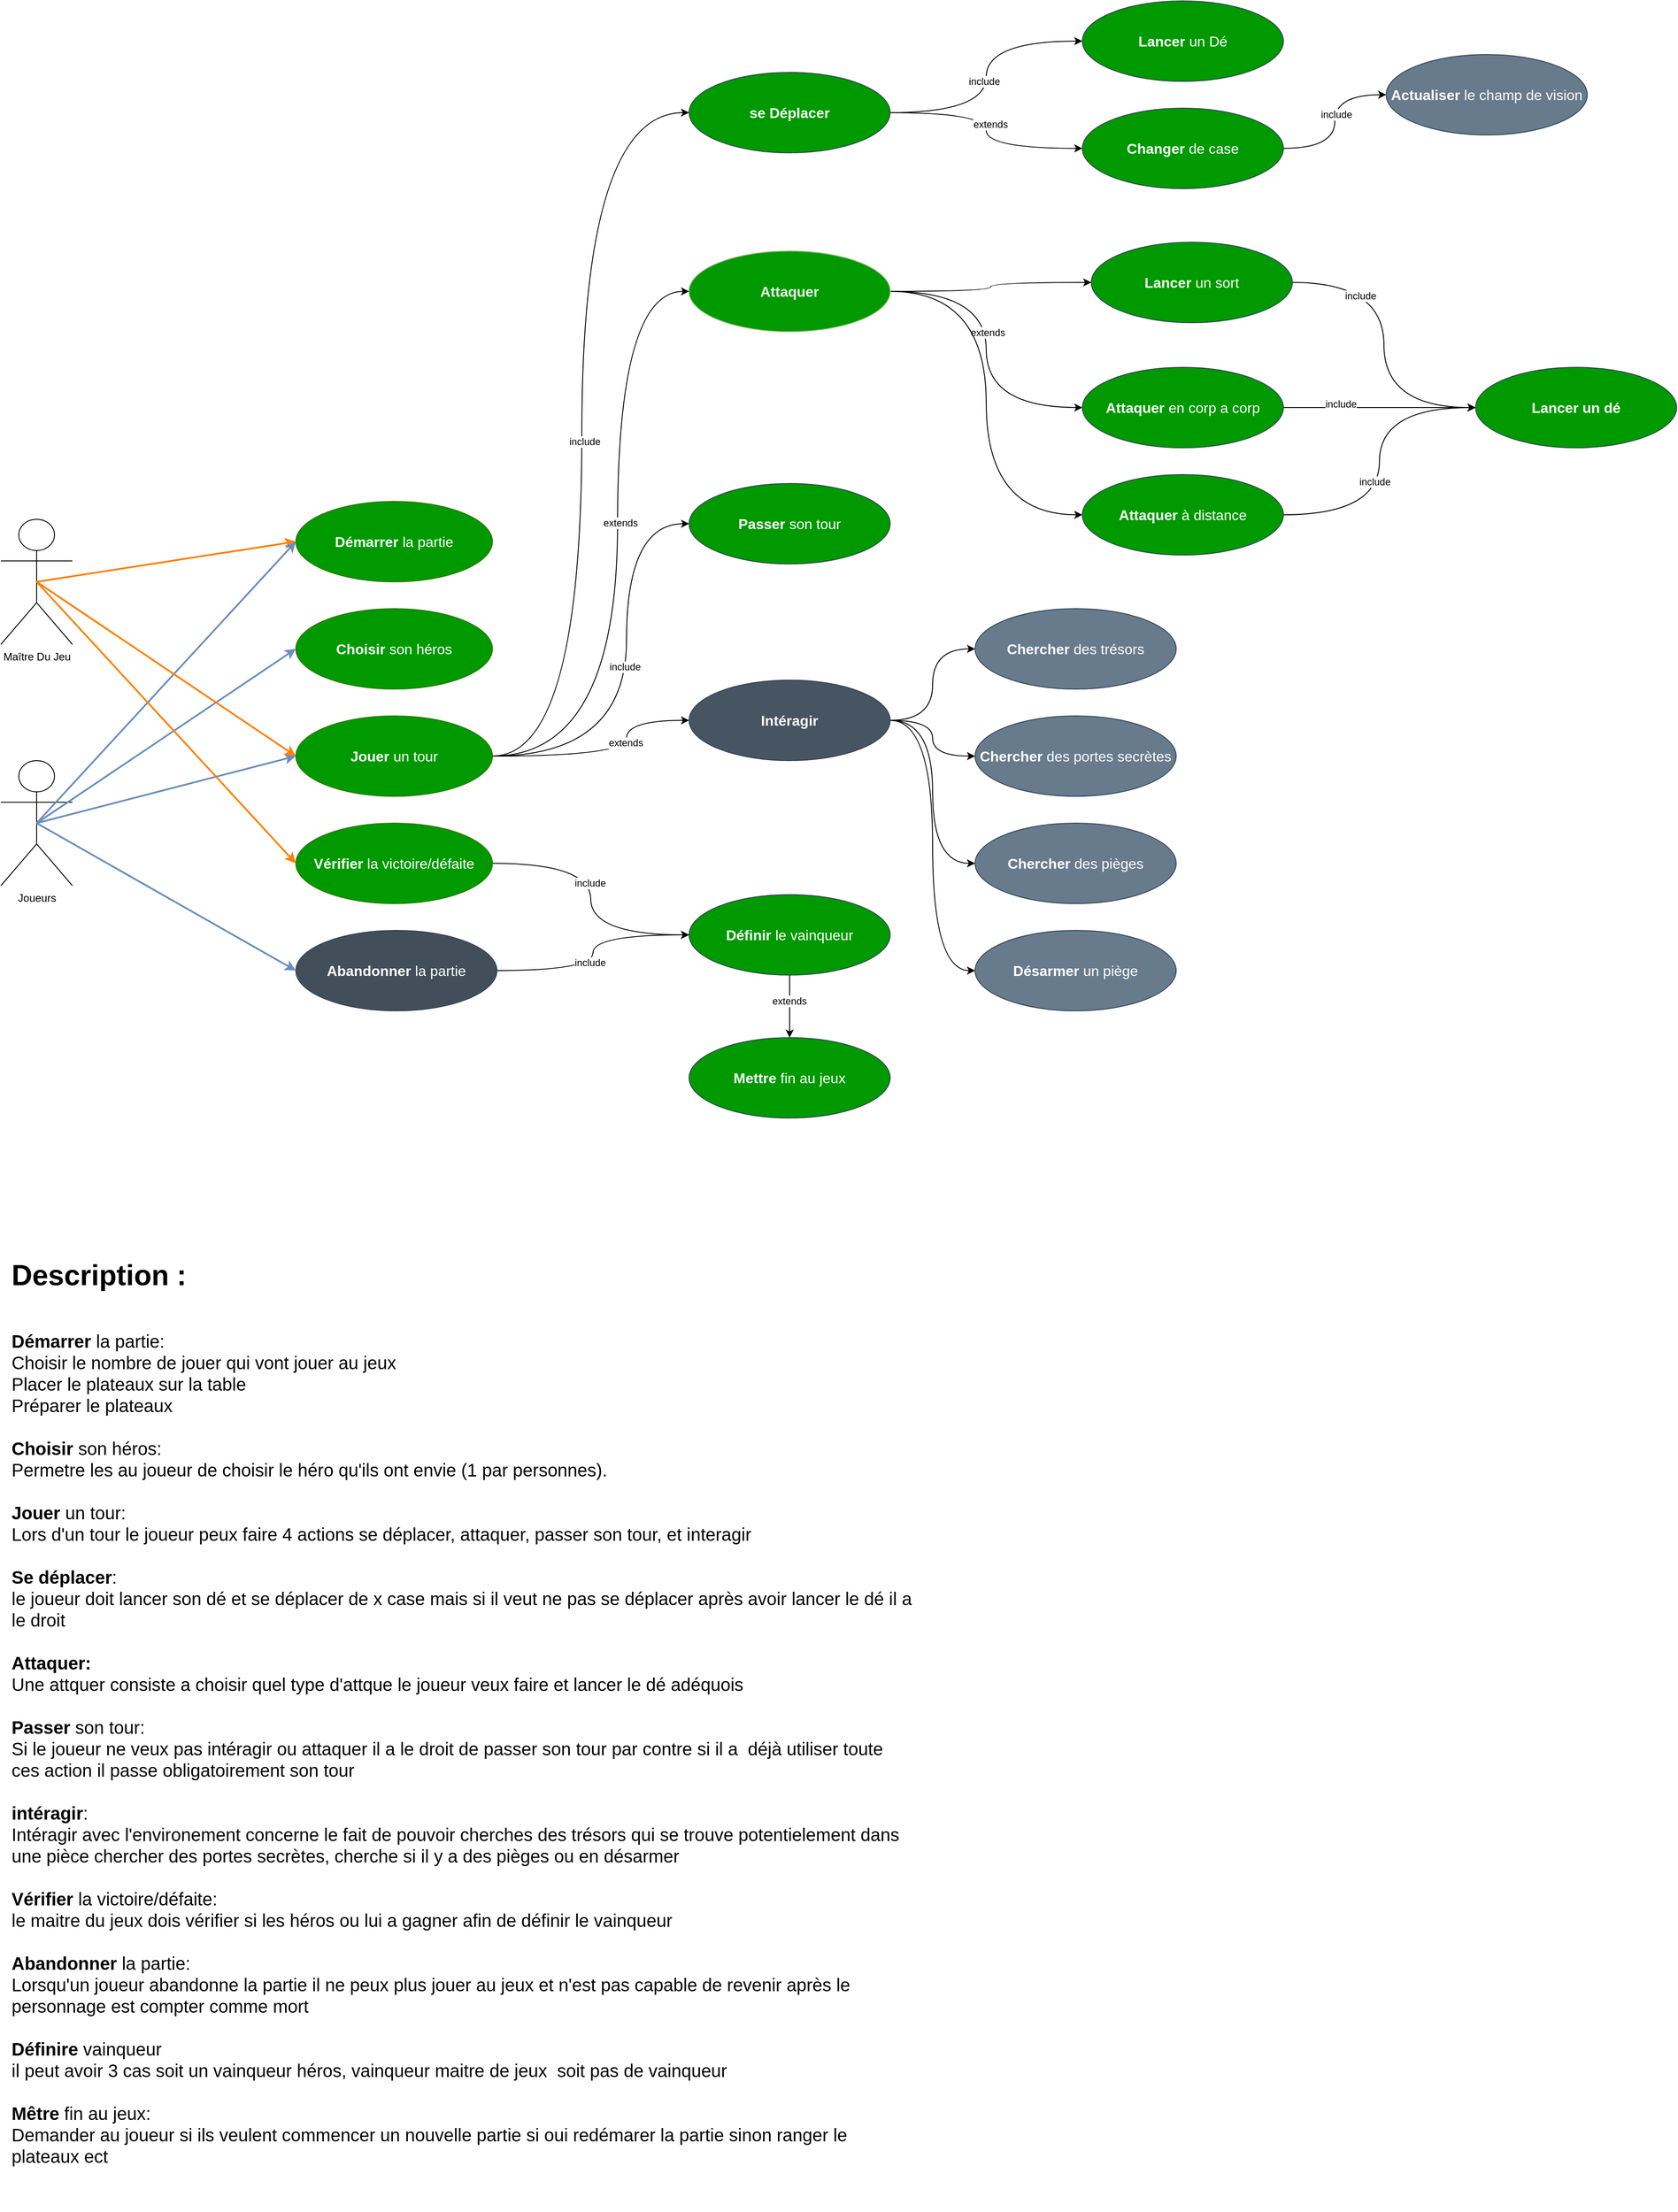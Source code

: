 <mxfile version="24.8.4" pages="3">
  <diagram id="ClIYV2II1f3CDvB0g234" name="Cas d&#39;utilisation">
    <mxGraphModel dx="4185" dy="3310" grid="1" gridSize="10" guides="1" tooltips="1" connect="1" arrows="1" fold="1" page="1" pageScale="1" pageWidth="850" pageHeight="1100" math="0" shadow="0">
      <root>
        <mxCell id="0" />
        <mxCell id="1" parent="0" />
        <mxCell id="1Y4zX_QjnDjzPEfmb0Yg-1" value="Maître Du Jeu" style="shape=umlActor;verticalLabelPosition=bottom;verticalAlign=top;html=1;" parent="1" vertex="1">
          <mxGeometry x="110" y="220" width="80" height="140" as="geometry" />
        </mxCell>
        <mxCell id="7-UkyINJ52MU6-Y0_X81-1" value="Joueurs" style="shape=umlActor;verticalLabelPosition=bottom;verticalAlign=top;html=1;" parent="1" vertex="1">
          <mxGeometry x="110" y="490" width="80" height="140" as="geometry" />
        </mxCell>
        <mxCell id="7-UkyINJ52MU6-Y0_X81-3" value="&lt;b style=&quot;font-size: 16px;&quot;&gt;Démarrer &lt;/b&gt;la partie" style="ellipse;whiteSpace=wrap;html=1;fillColor=#009900;strokeColor=#2D7600;fontColor=#ffffff;fontStyle=0;fontSize=16;" parent="1" vertex="1">
          <mxGeometry x="440" y="200" width="220" height="90" as="geometry" />
        </mxCell>
        <mxCell id="7-UkyINJ52MU6-Y0_X81-4" value="" style="endArrow=classic;html=1;rounded=0;exitX=0.5;exitY=0.5;exitDx=0;exitDy=0;exitPerimeter=0;entryX=0;entryY=0.5;entryDx=0;entryDy=0;strokeWidth=2;fillColor=#f8cecc;strokeColor=#FF8000;gradientColor=#ea6b66;" parent="1" source="1Y4zX_QjnDjzPEfmb0Yg-1" target="7-UkyINJ52MU6-Y0_X81-3" edge="1">
          <mxGeometry width="50" height="50" relative="1" as="geometry">
            <mxPoint x="420" y="370" as="sourcePoint" />
            <mxPoint x="470" y="320" as="targetPoint" />
          </mxGeometry>
        </mxCell>
        <mxCell id="7-UkyINJ52MU6-Y0_X81-5" value="&lt;b&gt;Choisir &lt;/b&gt;son héros" style="ellipse;whiteSpace=wrap;html=1;fillColor=#009900;strokeColor=#2D7600;fontColor=#ffffff;fontStyle=0;fontSize=16;" parent="1" vertex="1">
          <mxGeometry x="440" y="320" width="220" height="90" as="geometry" />
        </mxCell>
        <mxCell id="7-UkyINJ52MU6-Y0_X81-34" style="edgeStyle=orthogonalEdgeStyle;rounded=0;orthogonalLoop=1;jettySize=auto;html=1;entryX=0;entryY=0.5;entryDx=0;entryDy=0;curved=1;" parent="1" source="7-UkyINJ52MU6-Y0_X81-6" target="7-UkyINJ52MU6-Y0_X81-13" edge="1">
          <mxGeometry relative="1" as="geometry">
            <Array as="points">
              <mxPoint x="810" y="485" />
              <mxPoint x="810" y="225" />
            </Array>
          </mxGeometry>
        </mxCell>
        <mxCell id="7-UkyINJ52MU6-Y0_X81-35" value="include" style="edgeLabel;html=1;align=center;verticalAlign=middle;resizable=0;points=[];" parent="7-UkyINJ52MU6-Y0_X81-34" connectable="0" vertex="1">
          <mxGeometry x="0.044" y="2" relative="1" as="geometry">
            <mxPoint as="offset" />
          </mxGeometry>
        </mxCell>
        <mxCell id="7-UkyINJ52MU6-Y0_X81-61" style="edgeStyle=orthogonalEdgeStyle;rounded=0;orthogonalLoop=1;jettySize=auto;html=1;entryX=0;entryY=0.5;entryDx=0;entryDy=0;curved=1;" parent="1" source="7-UkyINJ52MU6-Y0_X81-6" target="7-UkyINJ52MU6-Y0_X81-60" edge="1">
          <mxGeometry relative="1" as="geometry">
            <Array as="points">
              <mxPoint x="810" y="485" />
              <mxPoint x="810" y="445" />
            </Array>
          </mxGeometry>
        </mxCell>
        <mxCell id="fFD66gw_FKsIteJp-uT1-31" value="&lt;div&gt;extends&lt;/div&gt;" style="edgeLabel;html=1;align=center;verticalAlign=middle;resizable=0;points=[];" parent="7-UkyINJ52MU6-Y0_X81-61" connectable="0" vertex="1">
          <mxGeometry x="0.265" y="1" relative="1" as="geometry">
            <mxPoint y="-1" as="offset" />
          </mxGeometry>
        </mxCell>
        <mxCell id="7-UkyINJ52MU6-Y0_X81-62" style="edgeStyle=orthogonalEdgeStyle;rounded=0;orthogonalLoop=1;jettySize=auto;html=1;entryX=0;entryY=0.5;entryDx=0;entryDy=0;curved=1;" parent="1" source="7-UkyINJ52MU6-Y0_X81-6" target="7-UkyINJ52MU6-Y0_X81-59" edge="1">
          <mxGeometry relative="1" as="geometry">
            <Array as="points">
              <mxPoint x="800" y="485" />
              <mxPoint x="800" y="-35" />
            </Array>
          </mxGeometry>
        </mxCell>
        <mxCell id="7-UkyINJ52MU6-Y0_X81-65" value="extends" style="edgeLabel;html=1;align=center;verticalAlign=middle;resizable=0;points=[];" parent="7-UkyINJ52MU6-Y0_X81-62" connectable="0" vertex="1">
          <mxGeometry x="0.085" y="-3" relative="1" as="geometry">
            <mxPoint as="offset" />
          </mxGeometry>
        </mxCell>
        <mxCell id="7-UkyINJ52MU6-Y0_X81-6" value="&lt;b&gt;Jouer &lt;/b&gt;un tour" style="ellipse;whiteSpace=wrap;html=1;fillColor=#009900;strokeColor=#2D7600;fontColor=#ffffff;fontStyle=0;fontSize=16;" parent="1" vertex="1">
          <mxGeometry x="440" y="440" width="220" height="90" as="geometry" />
        </mxCell>
        <mxCell id="C2Qbr-4ys3Kmq4GY2_ef-6" value="" style="endArrow=classic;html=1;rounded=0;exitX=0.5;exitY=0.5;exitDx=0;exitDy=0;exitPerimeter=0;strokeWidth=2;fillColor=#dae8fc;strokeColor=#6c8ebf;entryX=0;entryY=0.5;entryDx=0;entryDy=0;" parent="1" source="7-UkyINJ52MU6-Y0_X81-1" target="7-UkyINJ52MU6-Y0_X81-5" edge="1">
          <mxGeometry width="50" height="50" relative="1" as="geometry">
            <mxPoint x="160" y="300" as="sourcePoint" />
            <mxPoint x="425" y="345" as="targetPoint" />
          </mxGeometry>
        </mxCell>
        <mxCell id="C2Qbr-4ys3Kmq4GY2_ef-7" value="" style="endArrow=classic;html=1;rounded=0;strokeWidth=2;fillColor=#dae8fc;strokeColor=#6c8ebf;entryX=0;entryY=0.5;entryDx=0;entryDy=0;" parent="1" target="7-UkyINJ52MU6-Y0_X81-3" edge="1">
          <mxGeometry width="50" height="50" relative="1" as="geometry">
            <mxPoint x="150" y="560" as="sourcePoint" />
            <mxPoint x="435" y="355" as="targetPoint" />
          </mxGeometry>
        </mxCell>
        <mxCell id="C2Qbr-4ys3Kmq4GY2_ef-8" value="" style="endArrow=classic;html=1;rounded=0;strokeWidth=2;fillColor=#dae8fc;strokeColor=#6c8ebf;entryX=0;entryY=0.5;entryDx=0;entryDy=0;exitX=0.5;exitY=0.5;exitDx=0;exitDy=0;exitPerimeter=0;" parent="1" source="7-UkyINJ52MU6-Y0_X81-1" target="7-UkyINJ52MU6-Y0_X81-6" edge="1">
          <mxGeometry width="50" height="50" relative="1" as="geometry">
            <mxPoint x="150" y="550" as="sourcePoint" />
            <mxPoint x="450" y="375" as="targetPoint" />
          </mxGeometry>
        </mxCell>
        <mxCell id="C2Qbr-4ys3Kmq4GY2_ef-9" value="" style="endArrow=classic;html=1;rounded=0;exitX=0.5;exitY=0.5;exitDx=0;exitDy=0;exitPerimeter=0;entryX=0;entryY=0.5;entryDx=0;entryDy=0;strokeWidth=2;fillColor=#f8cecc;strokeColor=#FF8000;gradientColor=#ea6b66;" parent="1" source="1Y4zX_QjnDjzPEfmb0Yg-1" target="7-UkyINJ52MU6-Y0_X81-6" edge="1">
          <mxGeometry width="50" height="50" relative="1" as="geometry">
            <mxPoint x="160" y="300" as="sourcePoint" />
            <mxPoint x="450" y="245" as="targetPoint" />
          </mxGeometry>
        </mxCell>
        <mxCell id="7-UkyINJ52MU6-Y0_X81-13" value="&lt;b&gt;Passer &lt;/b&gt;son tour" style="ellipse;whiteSpace=wrap;html=1;fillColor=#009900;strokeColor=#314354;fontColor=#ffffff;fontStyle=0;fontSize=16;" parent="1" vertex="1">
          <mxGeometry x="880" y="180" width="225" height="90" as="geometry" />
        </mxCell>
        <mxCell id="7-UkyINJ52MU6-Y0_X81-48" style="edgeStyle=orthogonalEdgeStyle;rounded=0;orthogonalLoop=1;jettySize=auto;html=1;entryX=0;entryY=0.5;entryDx=0;entryDy=0;curved=1;" parent="1" source="7-UkyINJ52MU6-Y0_X81-20" target="7-UkyINJ52MU6-Y0_X81-40" edge="1">
          <mxGeometry relative="1" as="geometry" />
        </mxCell>
        <mxCell id="7-UkyINJ52MU6-Y0_X81-49" value="include" style="edgeLabel;html=1;align=center;verticalAlign=middle;resizable=0;points=[];" parent="7-UkyINJ52MU6-Y0_X81-48" connectable="0" vertex="1">
          <mxGeometry x="-0.08" y="5" relative="1" as="geometry">
            <mxPoint x="1" y="1" as="offset" />
          </mxGeometry>
        </mxCell>
        <mxCell id="7-UkyINJ52MU6-Y0_X81-20" value="&lt;b&gt;Abandonner &lt;/b&gt;la partie" style="ellipse;whiteSpace=wrap;html=1;fillColor=#424E59;strokeColor=#314354;fontColor=#ffffff;fontStyle=0;fontSize=16;" parent="1" vertex="1">
          <mxGeometry x="440" y="680" width="225" height="90" as="geometry" />
        </mxCell>
        <mxCell id="7-UkyINJ52MU6-Y0_X81-26" value="" style="endArrow=classic;html=1;rounded=0;strokeWidth=2;fillColor=#dae8fc;strokeColor=#6c8ebf;entryX=0;entryY=0.5;entryDx=0;entryDy=0;exitX=0.5;exitY=0.5;exitDx=0;exitDy=0;exitPerimeter=0;" parent="1" source="7-UkyINJ52MU6-Y0_X81-1" target="7-UkyINJ52MU6-Y0_X81-20" edge="1">
          <mxGeometry width="50" height="50" relative="1" as="geometry">
            <mxPoint x="160" y="570" as="sourcePoint" />
            <mxPoint x="450" y="495" as="targetPoint" />
          </mxGeometry>
        </mxCell>
        <mxCell id="7-UkyINJ52MU6-Y0_X81-43" style="edgeStyle=orthogonalEdgeStyle;rounded=0;orthogonalLoop=1;jettySize=auto;html=1;entryX=0;entryY=0.5;entryDx=0;entryDy=0;curved=1;" parent="1" source="7-UkyINJ52MU6-Y0_X81-38" target="7-UkyINJ52MU6-Y0_X81-40" edge="1">
          <mxGeometry relative="1" as="geometry" />
        </mxCell>
        <mxCell id="7-UkyINJ52MU6-Y0_X81-45" value="include" style="edgeLabel;html=1;align=center;verticalAlign=middle;resizable=0;points=[];" parent="7-UkyINJ52MU6-Y0_X81-43" connectable="0" vertex="1">
          <mxGeometry x="-0.122" y="-1" relative="1" as="geometry">
            <mxPoint as="offset" />
          </mxGeometry>
        </mxCell>
        <mxCell id="7-UkyINJ52MU6-Y0_X81-38" value="&lt;b&gt;Vérifier &lt;/b&gt;la victoire/défaite" style="ellipse;whiteSpace=wrap;html=1;fillColor=#009900;strokeColor=#2D7600;fontColor=#ffffff;fontStyle=0;fontSize=16;" parent="1" vertex="1">
          <mxGeometry x="440" y="560" width="220" height="90" as="geometry" />
        </mxCell>
        <mxCell id="7-UkyINJ52MU6-Y0_X81-39" value="" style="endArrow=classic;html=1;rounded=0;exitX=0.5;exitY=0.5;exitDx=0;exitDy=0;exitPerimeter=0;entryX=0;entryY=0.5;entryDx=0;entryDy=0;strokeWidth=2;fillColor=#f8cecc;strokeColor=#FF8000;gradientColor=#ea6b66;" parent="1" source="1Y4zX_QjnDjzPEfmb0Yg-1" target="7-UkyINJ52MU6-Y0_X81-38" edge="1">
          <mxGeometry width="50" height="50" relative="1" as="geometry">
            <mxPoint x="160" y="300" as="sourcePoint" />
            <mxPoint x="450" y="495" as="targetPoint" />
          </mxGeometry>
        </mxCell>
        <mxCell id="PupNDu4JJd22r2RiS60L-2" style="edgeStyle=orthogonalEdgeStyle;rounded=0;orthogonalLoop=1;jettySize=auto;html=1;entryX=0.5;entryY=0;entryDx=0;entryDy=0;" parent="1" source="7-UkyINJ52MU6-Y0_X81-40" target="PupNDu4JJd22r2RiS60L-1" edge="1">
          <mxGeometry relative="1" as="geometry" />
        </mxCell>
        <mxCell id="PupNDu4JJd22r2RiS60L-3" value="extends" style="edgeLabel;html=1;align=center;verticalAlign=middle;resizable=0;points=[];" parent="PupNDu4JJd22r2RiS60L-2" vertex="1" connectable="0">
          <mxGeometry x="-0.193" y="-1" relative="1" as="geometry">
            <mxPoint y="1" as="offset" />
          </mxGeometry>
        </mxCell>
        <mxCell id="7-UkyINJ52MU6-Y0_X81-40" value="&lt;b&gt;Définir &lt;/b&gt;le vainqueur" style="ellipse;whiteSpace=wrap;html=1;fillColor=#009900;strokeColor=#314354;fontColor=#ffffff;fontStyle=0;fontSize=16;" parent="1" vertex="1">
          <mxGeometry x="880" y="640" width="225" height="90" as="geometry" />
        </mxCell>
        <mxCell id="fFD66gw_FKsIteJp-uT1-12" style="edgeStyle=orthogonalEdgeStyle;rounded=0;orthogonalLoop=1;jettySize=auto;html=1;entryX=0;entryY=0.5;entryDx=0;entryDy=0;curved=1;" parent="1" source="7-UkyINJ52MU6-Y0_X81-58" target="fFD66gw_FKsIteJp-uT1-11" edge="1">
          <mxGeometry relative="1" as="geometry" />
        </mxCell>
        <mxCell id="fFD66gw_FKsIteJp-uT1-30" value="include" style="edgeLabel;html=1;align=center;verticalAlign=middle;resizable=0;points=[];" parent="fFD66gw_FKsIteJp-uT1-12" connectable="0" vertex="1">
          <mxGeometry x="-0.029" y="3" relative="1" as="geometry">
            <mxPoint as="offset" />
          </mxGeometry>
        </mxCell>
        <mxCell id="fFD66gw_FKsIteJp-uT1-16" style="edgeStyle=orthogonalEdgeStyle;rounded=0;orthogonalLoop=1;jettySize=auto;html=1;entryX=0;entryY=0.5;entryDx=0;entryDy=0;curved=1;" parent="1" source="7-UkyINJ52MU6-Y0_X81-58" target="fFD66gw_FKsIteJp-uT1-15" edge="1">
          <mxGeometry relative="1" as="geometry" />
        </mxCell>
        <mxCell id="fFD66gw_FKsIteJp-uT1-27" value="extends" style="edgeLabel;html=1;align=center;verticalAlign=middle;resizable=0;points=[];" parent="fFD66gw_FKsIteJp-uT1-16" connectable="0" vertex="1">
          <mxGeometry x="-0.067" y="4" relative="1" as="geometry">
            <mxPoint y="1" as="offset" />
          </mxGeometry>
        </mxCell>
        <mxCell id="7-UkyINJ52MU6-Y0_X81-58" value="&lt;b&gt;se Déplacer&lt;/b&gt;" style="ellipse;whiteSpace=wrap;html=1;fillColor=#009900;strokeColor=#314354;fontColor=#ffffff;fontStyle=0;fontSize=16;" parent="1" vertex="1">
          <mxGeometry x="880" y="-280" width="225" height="90" as="geometry" />
        </mxCell>
        <mxCell id="fFD66gw_FKsIteJp-uT1-19" style="edgeStyle=orthogonalEdgeStyle;rounded=0;orthogonalLoop=1;jettySize=auto;html=1;entryX=0;entryY=0.5;entryDx=0;entryDy=0;curved=1;exitX=1;exitY=0.5;exitDx=0;exitDy=0;" parent="1" source="fFD66gw_FKsIteJp-uT1-18" target="fFD66gw_FKsIteJp-uT1-17" edge="1">
          <mxGeometry relative="1" as="geometry" />
        </mxCell>
        <mxCell id="fFD66gw_FKsIteJp-uT1-20" value="include" style="edgeLabel;html=1;align=center;verticalAlign=middle;resizable=0;points=[];" parent="fFD66gw_FKsIteJp-uT1-19" connectable="0" vertex="1">
          <mxGeometry x="-0.266" y="-1" relative="1" as="geometry">
            <mxPoint x="-26" y="-9" as="offset" />
          </mxGeometry>
        </mxCell>
        <mxCell id="fFD66gw_FKsIteJp-uT1-21" style="edgeStyle=orthogonalEdgeStyle;rounded=0;orthogonalLoop=1;jettySize=auto;html=1;entryX=0;entryY=0.5;entryDx=0;entryDy=0;curved=1;" parent="1" source="7-UkyINJ52MU6-Y0_X81-59" target="fFD66gw_FKsIteJp-uT1-18" edge="1">
          <mxGeometry relative="1" as="geometry" />
        </mxCell>
        <mxCell id="fFD66gw_FKsIteJp-uT1-24" style="edgeStyle=orthogonalEdgeStyle;rounded=0;orthogonalLoop=1;jettySize=auto;html=1;entryX=0;entryY=0.5;entryDx=0;entryDy=0;curved=1;" parent="1" source="7-UkyINJ52MU6-Y0_X81-59" target="fFD66gw_FKsIteJp-uT1-23" edge="1">
          <mxGeometry relative="1" as="geometry" />
        </mxCell>
        <mxCell id="fFD66gw_FKsIteJp-uT1-28" value="extends" style="edgeLabel;html=1;align=center;verticalAlign=middle;resizable=0;points=[];" parent="fFD66gw_FKsIteJp-uT1-24" connectable="0" vertex="1">
          <mxGeometry x="-0.115" y="1" relative="1" as="geometry">
            <mxPoint y="1" as="offset" />
          </mxGeometry>
        </mxCell>
        <mxCell id="7-UkyINJ52MU6-Y0_X81-80" style="edgeStyle=orthogonalEdgeStyle;rounded=0;orthogonalLoop=1;jettySize=auto;html=1;entryX=0;entryY=0.5;entryDx=0;entryDy=0;curved=1;" parent="1" source="7-UkyINJ52MU6-Y0_X81-59" target="7-UkyINJ52MU6-Y0_X81-79" edge="1">
          <mxGeometry relative="1" as="geometry" />
        </mxCell>
        <mxCell id="7-UkyINJ52MU6-Y0_X81-59" value="&lt;font color=&quot;#f0f0f0&quot;&gt;&lt;b&gt;Attaquer&lt;/b&gt;&lt;/font&gt;" style="ellipse;whiteSpace=wrap;html=1;fillColor=#009900;strokeColor=#82b366;fontStyle=0;fontSize=16;" parent="1" vertex="1">
          <mxGeometry x="880" y="-80" width="225" height="90" as="geometry" />
        </mxCell>
        <mxCell id="7-UkyINJ52MU6-Y0_X81-71" style="edgeStyle=orthogonalEdgeStyle;rounded=0;orthogonalLoop=1;jettySize=auto;html=1;entryX=0;entryY=0.5;entryDx=0;entryDy=0;curved=1;" parent="1" source="7-UkyINJ52MU6-Y0_X81-60" target="7-UkyINJ52MU6-Y0_X81-67" edge="1">
          <mxGeometry relative="1" as="geometry" />
        </mxCell>
        <mxCell id="7-UkyINJ52MU6-Y0_X81-72" style="edgeStyle=orthogonalEdgeStyle;rounded=0;orthogonalLoop=1;jettySize=auto;html=1;entryX=0;entryY=0.5;entryDx=0;entryDy=0;curved=1;" parent="1" source="7-UkyINJ52MU6-Y0_X81-60" target="7-UkyINJ52MU6-Y0_X81-68" edge="1">
          <mxGeometry relative="1" as="geometry" />
        </mxCell>
        <mxCell id="7-UkyINJ52MU6-Y0_X81-73" style="edgeStyle=orthogonalEdgeStyle;rounded=0;orthogonalLoop=1;jettySize=auto;html=1;entryX=0;entryY=0.5;entryDx=0;entryDy=0;curved=1;" parent="1" source="7-UkyINJ52MU6-Y0_X81-60" target="7-UkyINJ52MU6-Y0_X81-69" edge="1">
          <mxGeometry relative="1" as="geometry" />
        </mxCell>
        <mxCell id="7-UkyINJ52MU6-Y0_X81-74" style="edgeStyle=orthogonalEdgeStyle;rounded=0;orthogonalLoop=1;jettySize=auto;html=1;entryX=0;entryY=0.5;entryDx=0;entryDy=0;curved=1;" parent="1" source="7-UkyINJ52MU6-Y0_X81-60" target="7-UkyINJ52MU6-Y0_X81-70" edge="1">
          <mxGeometry relative="1" as="geometry" />
        </mxCell>
        <mxCell id="7-UkyINJ52MU6-Y0_X81-60" value="&lt;b&gt;Intéragir&lt;/b&gt;" style="ellipse;whiteSpace=wrap;html=1;fillColor=#475461;strokeColor=#314354;fontColor=#ffffff;fontStyle=0;fontSize=16;" parent="1" vertex="1">
          <mxGeometry x="880" y="400" width="225" height="90" as="geometry" />
        </mxCell>
        <mxCell id="fFD66gw_FKsIteJp-uT1-11" value="&lt;b&gt;Lancer &lt;/b&gt;un Dé" style="ellipse;whiteSpace=wrap;html=1;fillColor=#009900;strokeColor=#314354;fontColor=#ffffff;fontStyle=0;fontSize=16;" parent="1" vertex="1">
          <mxGeometry x="1320" y="-360" width="225" height="90" as="geometry" />
        </mxCell>
        <mxCell id="7-UkyINJ52MU6-Y0_X81-63" style="edgeStyle=orthogonalEdgeStyle;rounded=0;orthogonalLoop=1;jettySize=auto;html=1;entryX=0;entryY=0.5;entryDx=0;entryDy=0;curved=1;" parent="1" source="7-UkyINJ52MU6-Y0_X81-6" target="7-UkyINJ52MU6-Y0_X81-58" edge="1">
          <mxGeometry relative="1" as="geometry">
            <Array as="points">
              <mxPoint x="760" y="485" />
              <mxPoint x="760" y="-235" />
            </Array>
          </mxGeometry>
        </mxCell>
        <mxCell id="7-UkyINJ52MU6-Y0_X81-64" value="include" style="edgeLabel;html=1;align=center;verticalAlign=middle;resizable=0;points=[];" parent="7-UkyINJ52MU6-Y0_X81-63" connectable="0" vertex="1">
          <mxGeometry x="-0.037" y="-3" relative="1" as="geometry">
            <mxPoint as="offset" />
          </mxGeometry>
        </mxCell>
        <mxCell id="7-UkyINJ52MU6-Y0_X81-81" style="edgeStyle=orthogonalEdgeStyle;rounded=0;orthogonalLoop=1;jettySize=auto;html=1;entryX=0;entryY=0.5;entryDx=0;entryDy=0;exitX=1;exitY=0.5;exitDx=0;exitDy=0;curved=1;" parent="1" source="fFD66gw_FKsIteJp-uT1-15" target="fFD66gw_FKsIteJp-uT1-29" edge="1">
          <mxGeometry relative="1" as="geometry" />
        </mxCell>
        <mxCell id="7-UkyINJ52MU6-Y0_X81-82" value="include" style="edgeLabel;html=1;align=center;verticalAlign=middle;resizable=0;points=[];" parent="7-UkyINJ52MU6-Y0_X81-81" connectable="0" vertex="1">
          <mxGeometry x="0.096" relative="1" as="geometry">
            <mxPoint x="1" as="offset" />
          </mxGeometry>
        </mxCell>
        <mxCell id="fFD66gw_FKsIteJp-uT1-15" value="&lt;b&gt;Changer &lt;/b&gt;de case" style="ellipse;whiteSpace=wrap;html=1;fillColor=#009900;strokeColor=#314354;fontColor=#ffffff;fontStyle=0;fontSize=16;" parent="1" vertex="1">
          <mxGeometry x="1320" y="-240" width="225" height="90" as="geometry" />
        </mxCell>
        <mxCell id="fFD66gw_FKsIteJp-uT1-17" value="&lt;b&gt;Lancer un dé&lt;/b&gt;" style="ellipse;whiteSpace=wrap;html=1;fillColor=#009900;strokeColor=#314354;fontColor=#ffffff;fontStyle=0;fontSize=16;" parent="1" vertex="1">
          <mxGeometry x="1760" y="50" width="225" height="90" as="geometry" />
        </mxCell>
        <mxCell id="fFD66gw_FKsIteJp-uT1-18" value="&lt;b&gt;Lancer &lt;/b&gt;un sort" style="ellipse;whiteSpace=wrap;html=1;fillColor=#009900;strokeColor=#314354;fontColor=#ffffff;fontStyle=0;fontSize=16;" parent="1" vertex="1">
          <mxGeometry x="1330" y="-90" width="225" height="90" as="geometry" />
        </mxCell>
        <mxCell id="7-UkyINJ52MU6-Y0_X81-85" style="edgeStyle=orthogonalEdgeStyle;rounded=0;orthogonalLoop=1;jettySize=auto;html=1;entryX=0;entryY=0.5;entryDx=0;entryDy=0;curved=1;" parent="1" source="fFD66gw_FKsIteJp-uT1-23" target="fFD66gw_FKsIteJp-uT1-17" edge="1">
          <mxGeometry relative="1" as="geometry" />
        </mxCell>
        <mxCell id="7-UkyINJ52MU6-Y0_X81-87" value="include" style="edgeLabel;html=1;align=center;verticalAlign=middle;resizable=0;points=[];" parent="7-UkyINJ52MU6-Y0_X81-85" connectable="0" vertex="1">
          <mxGeometry x="-0.398" y="4" relative="1" as="geometry">
            <mxPoint x="-1" as="offset" />
          </mxGeometry>
        </mxCell>
        <mxCell id="fFD66gw_FKsIteJp-uT1-23" value="&lt;b&gt;Attaquer &lt;/b&gt;en corp a corp" style="ellipse;whiteSpace=wrap;html=1;fillColor=#009900;strokeColor=#314354;fontColor=#ffffff;fontStyle=0;fontSize=16;" parent="1" vertex="1">
          <mxGeometry x="1320" y="50" width="225" height="90" as="geometry" />
        </mxCell>
        <mxCell id="7-UkyINJ52MU6-Y0_X81-67" value="&lt;b&gt;Chercher &lt;/b&gt;des trésors" style="ellipse;whiteSpace=wrap;html=1;fillColor=#687B8C;strokeColor=#314354;fontColor=#ffffff;fontStyle=0;fontSize=16;" parent="1" vertex="1">
          <mxGeometry x="1200" y="320" width="225" height="90" as="geometry" />
        </mxCell>
        <mxCell id="7-UkyINJ52MU6-Y0_X81-68" value="&lt;b&gt;Chercher &lt;/b&gt;des portes secrètes" style="ellipse;whiteSpace=wrap;html=1;fillColor=#687B8C;strokeColor=#314354;fontColor=#ffffff;fontStyle=0;fontSize=16;" parent="1" vertex="1">
          <mxGeometry x="1200" y="440" width="225" height="90" as="geometry" />
        </mxCell>
        <mxCell id="7-UkyINJ52MU6-Y0_X81-69" value="&lt;b&gt;Chercher &lt;/b&gt;des pièges" style="ellipse;whiteSpace=wrap;html=1;fillColor=#687B8C;strokeColor=#314354;fontColor=#ffffff;fontStyle=0;fontSize=16;" parent="1" vertex="1">
          <mxGeometry x="1200" y="560" width="225" height="90" as="geometry" />
        </mxCell>
        <mxCell id="7-UkyINJ52MU6-Y0_X81-70" value="&lt;b&gt;Désarmer &lt;/b&gt;un piège" style="ellipse;whiteSpace=wrap;html=1;fillColor=#687B8C;strokeColor=#314354;fontColor=#ffffff;fontStyle=0;fontSize=16;" parent="1" vertex="1">
          <mxGeometry x="1200" y="680" width="225" height="90" as="geometry" />
        </mxCell>
        <mxCell id="fFD66gw_FKsIteJp-uT1-29" value="&lt;b&gt;Actualiser &lt;/b&gt;le champ de vision" style="ellipse;whiteSpace=wrap;html=1;fillColor=#687B8C;strokeColor=#314354;fontColor=#ffffff;fontStyle=0;fontSize=16;" parent="1" vertex="1">
          <mxGeometry x="1660" y="-300" width="225" height="90" as="geometry" />
        </mxCell>
        <mxCell id="7-UkyINJ52MU6-Y0_X81-86" style="edgeStyle=orthogonalEdgeStyle;rounded=0;orthogonalLoop=1;jettySize=auto;html=1;entryX=0;entryY=0.5;entryDx=0;entryDy=0;curved=1;" parent="1" source="7-UkyINJ52MU6-Y0_X81-79" target="fFD66gw_FKsIteJp-uT1-17" edge="1">
          <mxGeometry relative="1" as="geometry" />
        </mxCell>
        <mxCell id="7-UkyINJ52MU6-Y0_X81-88" value="include" style="edgeLabel;html=1;align=center;verticalAlign=middle;resizable=0;points=[];" parent="7-UkyINJ52MU6-Y0_X81-86" connectable="0" vertex="1">
          <mxGeometry x="-0.134" y="6" relative="1" as="geometry">
            <mxPoint as="offset" />
          </mxGeometry>
        </mxCell>
        <mxCell id="7-UkyINJ52MU6-Y0_X81-79" value="&lt;b&gt;Attaquer &lt;/b&gt;à distance" style="ellipse;whiteSpace=wrap;html=1;fillColor=#009900;strokeColor=#314354;fontColor=#ffffff;fontStyle=0;fontSize=16;" parent="1" vertex="1">
          <mxGeometry x="1320" y="170" width="225" height="90" as="geometry" />
        </mxCell>
        <mxCell id="fFD66gw_FKsIteJp-uT1-32" value="&lt;h1 style=&quot;margin-top: 0px;&quot;&gt;&lt;font style=&quot;font-size: 32px;&quot;&gt;Description :&lt;/font&gt;&lt;br&gt;&lt;/h1&gt;&lt;p&gt;&lt;br&gt;&lt;/p&gt;&lt;font style=&quot;font-size: 20px;&quot;&gt;&lt;b&gt;Démarrer &lt;/b&gt;la partie:&lt;/font&gt;&lt;div&gt;&lt;span style=&quot;font-size: 20px;&quot;&gt;Choisir le nombre de jouer qui vont jouer au jeux&lt;/span&gt;&lt;/div&gt;&lt;div&gt;&lt;span style=&quot;font-size: 20px;&quot;&gt;Placer le plateaux sur la table&lt;/span&gt;&lt;/div&gt;&lt;div&gt;&lt;span style=&quot;font-size: 20px;&quot;&gt;Préparer le plateaux&amp;nbsp;&lt;/span&gt;&lt;/div&gt;&lt;div&gt;&lt;span style=&quot;font-size: 20px;&quot;&gt;&lt;br&gt;&lt;/span&gt;&lt;/div&gt;&lt;div&gt;&lt;span style=&quot;font-size: 20px;&quot;&gt;&lt;b&gt;Choisir &lt;/b&gt;son héros:&lt;/span&gt;&lt;/div&gt;&lt;div&gt;&lt;span style=&quot;font-size: 20px;&quot;&gt;Permetre les au joueur de choisir le héro qu&#39;ils ont envie (1 par personnes).&lt;/span&gt;&lt;/div&gt;&lt;div&gt;&lt;span style=&quot;font-size: 20px;&quot;&gt;&lt;br&gt;&lt;/span&gt;&lt;/div&gt;&lt;div&gt;&lt;span style=&quot;font-size: 20px;&quot;&gt;&lt;b&gt;Jouer &lt;/b&gt;un tour:&lt;/span&gt;&lt;/div&gt;&lt;div&gt;&lt;span style=&quot;font-size: 20px;&quot;&gt;Lors d&#39;un tour le joueur peux faire 4 actions se déplacer, attaquer, passer son tour, et interagir&lt;/span&gt;&lt;/div&gt;&lt;div&gt;&lt;span style=&quot;font-size: 20px;&quot;&gt;&lt;br&gt;&lt;/span&gt;&lt;/div&gt;&lt;div&gt;&lt;span style=&quot;font-size: 20px;&quot;&gt;&lt;b&gt;Se déplacer&lt;/b&gt;:&lt;/span&gt;&lt;/div&gt;&lt;div&gt;&lt;span style=&quot;font-size: 20px;&quot;&gt;le joueur doit lancer son dé et se déplacer de x case mais si il veut ne pas se déplacer après avoir lancer le dé il a le droit&lt;/span&gt;&lt;/div&gt;&lt;div&gt;&lt;span style=&quot;font-size: 20px;&quot;&gt;&lt;br&gt;&lt;/span&gt;&lt;/div&gt;&lt;div&gt;&lt;span style=&quot;font-size: 20px;&quot;&gt;&lt;b&gt;Attaquer:&lt;/b&gt;&lt;/span&gt;&lt;/div&gt;&lt;div&gt;&lt;span style=&quot;font-size: 20px;&quot;&gt;Une attquer consiste a choisir quel type d&#39;attque le joueur veux faire et lancer le dé adéquois&lt;/span&gt;&lt;/div&gt;&lt;div&gt;&lt;span style=&quot;font-size: 20px;&quot;&gt;&lt;br&gt;&lt;/span&gt;&lt;/div&gt;&lt;div&gt;&lt;span style=&quot;font-size: 20px;&quot;&gt;&lt;b&gt;Passer &lt;/b&gt;son tour:&lt;/span&gt;&lt;/div&gt;&lt;div&gt;&lt;span style=&quot;font-size: 20px;&quot;&gt;Si le joueur ne veux pas intéragir ou attaquer il a le droit de passer son tour par contre si il a&amp;nbsp; déjà utiliser toute ces action il passe obligatoirement son tour&lt;/span&gt;&lt;/div&gt;&lt;div&gt;&lt;span style=&quot;font-size: 20px;&quot;&gt;&lt;br&gt;&lt;/span&gt;&lt;/div&gt;&lt;div&gt;&lt;span style=&quot;font-size: 20px;&quot;&gt;&lt;b&gt;intéragir&lt;/b&gt;:&lt;/span&gt;&lt;/div&gt;&lt;div&gt;&lt;span style=&quot;font-size: 20px;&quot;&gt;Intéragir avec l&#39;environement concerne le fait de pouvoir cherches des trésors qui se trouve potentielement dans une pièce chercher des portes secrètes, cherche si il y a des pièges ou en désarmer&lt;/span&gt;&lt;/div&gt;&lt;div&gt;&lt;span style=&quot;font-size: 20px;&quot;&gt;&lt;br&gt;&lt;/span&gt;&lt;/div&gt;&lt;div&gt;&lt;span style=&quot;font-size: 20px;&quot;&gt;&lt;b&gt;Vérifier &lt;/b&gt;la victoire/défaite:&lt;/span&gt;&lt;/div&gt;&lt;div&gt;&lt;span style=&quot;font-size: 20px;&quot;&gt;le maitre du jeux dois vérifier si les héros ou lui a gagner afin de définir le vainqueur&lt;/span&gt;&lt;/div&gt;&lt;div&gt;&lt;span style=&quot;font-size: 20px;&quot;&gt;&lt;br&gt;&lt;/span&gt;&lt;/div&gt;&lt;div&gt;&lt;span style=&quot;font-size: 20px;&quot;&gt;&lt;b&gt;Abandonner &lt;/b&gt;la partie:&lt;/span&gt;&lt;/div&gt;&lt;div&gt;&lt;span style=&quot;font-size: 20px;&quot;&gt;Lorsqu&#39;un joueur abandonne la partie il ne peux plus jouer au jeux et n&#39;est pas capable de revenir après le personnage est compter comme mort&lt;/span&gt;&lt;/div&gt;&lt;div&gt;&lt;span style=&quot;font-size: 20px;&quot;&gt;&lt;br&gt;&lt;/span&gt;&lt;/div&gt;&lt;div&gt;&lt;span style=&quot;font-size: 20px;&quot;&gt;&lt;b&gt;Définire &lt;/b&gt;vainqueur&lt;/span&gt;&lt;/div&gt;&lt;div&gt;&lt;span style=&quot;font-size: 20px;&quot;&gt;il peut avoir 3 cas soit un vainqueur héros, vainqueur maitre de jeux&amp;nbsp; soit pas de vainqueur&lt;/span&gt;&lt;/div&gt;&lt;div&gt;&lt;span style=&quot;font-size: 20px;&quot;&gt;&lt;br&gt;&lt;/span&gt;&lt;/div&gt;&lt;div&gt;&lt;span style=&quot;font-size: 20px;&quot;&gt;&lt;b&gt;Mêtre &lt;/b&gt;fin au jeux:&lt;/span&gt;&lt;/div&gt;&lt;div&gt;&lt;span style=&quot;font-size: 20px;&quot;&gt;Demander au joueur si ils veulent commencer un nouvelle partie si oui redémarer la partie sinon ranger le plateaux ect&lt;/span&gt;&lt;/div&gt;" style="text;html=1;whiteSpace=wrap;overflow=hidden;rounded=0;" parent="1" vertex="1">
          <mxGeometry x="120" y="1040" width="1010" height="1070" as="geometry" />
        </mxCell>
        <mxCell id="PupNDu4JJd22r2RiS60L-1" value="&lt;b&gt;Mettre &lt;/b&gt;fin au jeux" style="ellipse;whiteSpace=wrap;html=1;fillColor=#009900;strokeColor=#314354;fontColor=#ffffff;fontStyle=0;fontSize=16;" parent="1" vertex="1">
          <mxGeometry x="880" y="800" width="225" height="90" as="geometry" />
        </mxCell>
      </root>
    </mxGraphModel>
  </diagram>
  <diagram id="cGcWMWXJxVzJCuRaPsTw" name="Diagrame des classe">
    <mxGraphModel grid="1" page="1" gridSize="10" guides="1" tooltips="1" connect="1" arrows="1" fold="1" pageScale="1" pageWidth="850" pageHeight="1100" math="0" shadow="0">
      <root>
        <mxCell id="0" />
        <mxCell id="1" parent="0" />
        <mxCell id="M3IgIFN5ZMO0pXuR92_0-1" value="" style="shape=table;startSize=0;container=1;collapsible=0;childLayout=tableLayout;fontFamily=Consolas;fontSize=14;strokeWidth=1;strokeColor=none;" vertex="1" parent="1">
          <mxGeometry x="40" y="40" width="760" height="1214" as="geometry" />
        </mxCell>
        <mxCell id="M3IgIFN5ZMO0pXuR92_0-2" value="" style="shape=tableRow;horizontal=0;startSize=0;swimlaneHead=0;swimlaneBody=0;strokeColor=inherit;top=0;left=0;bottom=0;right=0;collapsible=0;dropTarget=0;fillColor=none;points=[[0,0.5],[1,0.5]];portConstraint=eastwest;fontStyle=0" vertex="1" parent="M3IgIFN5ZMO0pXuR92_0-1">
          <mxGeometry width="760" height="41" as="geometry" />
        </mxCell>
        <mxCell id="M3IgIFN5ZMO0pXuR92_0-3" value="Classes du jeu &quot;HerosQuest&quot;" style="shape=partialRectangle;html=1;whiteSpace=wrap;connectable=0;strokeColor=default;overflow=hidden;fillColor=#0000FF;top=1;left=1;bottom=0;right=1;pointerEvents=1;rowspan=1;colspan=3;fontFamily=Consolas;fontSize=16;align=center;verticalAlign=middle;fontStyle=1;labelBackgroundColor=none;fontColor=#FFFFFF;strokeWidth=1;" vertex="1" parent="M3IgIFN5ZMO0pXuR92_0-2">
          <mxGeometry width="760" height="41" as="geometry">
            <mxRectangle width="200" height="41" as="alternateBounds" />
          </mxGeometry>
        </mxCell>
        <mxCell id="M3IgIFN5ZMO0pXuR92_0-4" value="" style="shape=partialRectangle;html=1;whiteSpace=wrap;connectable=0;strokeColor=inherit;overflow=hidden;fillColor=none;top=0;left=0;bottom=0;right=0;pointerEvents=1;fontFamily=Consolas;" visible="0" vertex="1" parent="M3IgIFN5ZMO0pXuR92_0-2">
          <mxGeometry x="200" width="40" height="41" as="geometry">
            <mxRectangle width="40" height="41" as="alternateBounds" />
          </mxGeometry>
        </mxCell>
        <mxCell id="M3IgIFN5ZMO0pXuR92_0-5" value="" style="shape=partialRectangle;html=1;whiteSpace=wrap;connectable=0;strokeColor=inherit;overflow=hidden;fillColor=none;top=0;left=0;bottom=0;right=0;pointerEvents=1;fontFamily=Consolas;" visible="0" vertex="1" parent="M3IgIFN5ZMO0pXuR92_0-2">
          <mxGeometry x="240" width="520" height="41" as="geometry">
            <mxRectangle width="520" height="41" as="alternateBounds" />
          </mxGeometry>
        </mxCell>
        <mxCell id="M3IgIFN5ZMO0pXuR92_0-6" value="" style="shape=tableRow;horizontal=0;startSize=0;swimlaneHead=0;swimlaneBody=0;strokeColor=inherit;top=0;left=0;bottom=0;right=0;collapsible=0;dropTarget=0;fillColor=none;points=[[0,0.5],[1,0.5]];portConstraint=eastwest;fontStyle=0" vertex="1" parent="M3IgIFN5ZMO0pXuR92_0-1">
          <mxGeometry y="41" width="760" height="21" as="geometry" />
        </mxCell>
        <mxCell id="M3IgIFN5ZMO0pXuR92_0-7" value="&lt;span style=&quot;font-weight: normal; font-size: 12px;&quot;&gt;&lt;font style=&quot;font-size: 12px;&quot;&gt;Letellier Noah / Keyaert Aurelien - 2024 11/07 10:20&lt;br&gt;&lt;/font&gt;&lt;/span&gt;" style="shape=partialRectangle;html=1;whiteSpace=wrap;connectable=0;strokeColor=default;overflow=hidden;fillColor=#0000FF;top=0;left=1;bottom=1;right=1;pointerEvents=1;rowspan=1;colspan=3;fontFamily=Consolas;fontSize=12;align=center;verticalAlign=middle;fontStyle=1;labelBackgroundColor=none;fontColor=#FFFFFF;strokeWidth=1;" vertex="1" parent="M3IgIFN5ZMO0pXuR92_0-6">
          <mxGeometry width="760" height="21" as="geometry">
            <mxRectangle width="200" height="21" as="alternateBounds" />
          </mxGeometry>
        </mxCell>
        <mxCell id="M3IgIFN5ZMO0pXuR92_0-8" value="" style="shape=partialRectangle;html=1;whiteSpace=wrap;connectable=0;strokeColor=inherit;overflow=hidden;fillColor=none;top=0;left=0;bottom=0;right=0;pointerEvents=1;fontFamily=Consolas;" visible="0" vertex="1" parent="M3IgIFN5ZMO0pXuR92_0-6">
          <mxGeometry x="200" width="40" height="21" as="geometry">
            <mxRectangle width="40" height="21" as="alternateBounds" />
          </mxGeometry>
        </mxCell>
        <mxCell id="M3IgIFN5ZMO0pXuR92_0-9" value="" style="shape=partialRectangle;html=1;whiteSpace=wrap;connectable=0;strokeColor=inherit;overflow=hidden;fillColor=none;top=0;left=0;bottom=0;right=0;pointerEvents=1;fontFamily=Consolas;" visible="0" vertex="1" parent="M3IgIFN5ZMO0pXuR92_0-6">
          <mxGeometry x="240" width="520" height="21" as="geometry">
            <mxRectangle width="520" height="21" as="alternateBounds" />
          </mxGeometry>
        </mxCell>
        <mxCell id="M3IgIFN5ZMO0pXuR92_0-10" value="" style="shape=tableRow;horizontal=0;startSize=0;swimlaneHead=0;swimlaneBody=0;strokeColor=inherit;top=0;left=0;bottom=0;right=0;collapsible=0;dropTarget=0;fillColor=none;points=[[0,0.5],[1,0.5]];portConstraint=eastwest;" vertex="1" parent="M3IgIFN5ZMO0pXuR92_0-1">
          <mxGeometry y="62" width="760" height="41" as="geometry" />
        </mxCell>
        <mxCell id="M3IgIFN5ZMO0pXuR92_0-11" value="NOM" style="shape=partialRectangle;html=1;whiteSpace=wrap;connectable=0;strokeColor=#000000;overflow=hidden;fillColor=#9999FF;top=1;left=1;bottom=1;right=1;pointerEvents=1;fontFamily=Consolas;fontSize=14;align=center;verticalAlign=middle;strokeWidth=0.5;fontStyle=1" vertex="1" parent="M3IgIFN5ZMO0pXuR92_0-10">
          <mxGeometry width="200" height="41" as="geometry">
            <mxRectangle width="200" height="41" as="alternateBounds" />
          </mxGeometry>
        </mxCell>
        <mxCell id="M3IgIFN5ZMO0pXuR92_0-12" value="NBR" style="shape=partialRectangle;html=1;whiteSpace=wrap;connectable=0;strokeColor=#000000;overflow=hidden;fillColor=#9999FF;top=1;left=1;bottom=1;right=1;pointerEvents=1;fontFamily=Consolas;fontSize=14;align=center;verticalAlign=middle;strokeWidth=0.5;fontStyle=1" vertex="1" parent="M3IgIFN5ZMO0pXuR92_0-10">
          <mxGeometry x="200" width="40" height="41" as="geometry">
            <mxRectangle width="40" height="41" as="alternateBounds" />
          </mxGeometry>
        </mxCell>
        <mxCell id="M3IgIFN5ZMO0pXuR92_0-13" value="DESCRIPTION" style="shape=partialRectangle;html=1;whiteSpace=wrap;connectable=0;strokeColor=#000000;overflow=hidden;fillColor=#9999FF;top=1;left=1;bottom=1;right=1;pointerEvents=1;fontFamily=Consolas;fontSize=14;align=center;verticalAlign=middle;strokeWidth=0.5;fontStyle=1" vertex="1" parent="M3IgIFN5ZMO0pXuR92_0-10">
          <mxGeometry x="240" width="520" height="41" as="geometry">
            <mxRectangle width="520" height="41" as="alternateBounds" />
          </mxGeometry>
        </mxCell>
        <mxCell id="M3IgIFN5ZMO0pXuR92_0-14" value="" style="shape=tableRow;horizontal=0;startSize=0;swimlaneHead=0;swimlaneBody=0;strokeColor=inherit;top=0;left=0;bottom=0;right=0;collapsible=0;dropTarget=0;fillColor=none;points=[[0,0.5],[1,0.5]];portConstraint=eastwest;" vertex="1" parent="M3IgIFN5ZMO0pXuR92_0-1">
          <mxGeometry y="103" width="760" height="62" as="geometry" />
        </mxCell>
        <mxCell id="M3IgIFN5ZMO0pXuR92_0-15" value="Jeu" style="shape=partialRectangle;html=1;whiteSpace=wrap;connectable=0;strokeColor=#000000;overflow=hidden;fillColor=none;top=1;left=1;bottom=1;right=1;pointerEvents=1;fontFamily=Consolas;fontSize=14;align=left;verticalAlign=top;strokeWidth=0.5;spacing=0;spacingTop=5;spacingLeft=5;spacingBottom=5;fontStyle=1" vertex="1" parent="M3IgIFN5ZMO0pXuR92_0-14">
          <mxGeometry width="200" height="62" as="geometry">
            <mxRectangle width="200" height="62" as="alternateBounds" />
          </mxGeometry>
        </mxCell>
        <mxCell id="M3IgIFN5ZMO0pXuR92_0-16" value="1..1" style="shape=partialRectangle;html=1;whiteSpace=wrap;connectable=0;strokeColor=#000000;overflow=hidden;fillColor=none;top=1;left=1;bottom=1;right=1;pointerEvents=1;fontFamily=Consolas;fontSize=14;align=left;verticalAlign=top;strokeWidth=0.5;spacing=0;spacingTop=5;spacingLeft=5;spacingBottom=5;" vertex="1" parent="M3IgIFN5ZMO0pXuR92_0-14">
          <mxGeometry x="200" width="40" height="62" as="geometry">
            <mxRectangle width="40" height="62" as="alternateBounds" />
          </mxGeometry>
        </mxCell>
        <mxCell id="M3IgIFN5ZMO0pXuR92_0-17" value="Le jeu &quot;Puissance 4&quot; en lui même qui va pouvoir être joué par les joueurs." style="shape=partialRectangle;html=1;whiteSpace=wrap;connectable=0;strokeColor=#000000;overflow=hidden;fillColor=none;top=1;left=1;bottom=1;right=1;pointerEvents=1;fontFamily=Consolas;fontSize=14;align=left;verticalAlign=top;strokeWidth=0.5;spacing=0;spacingTop=5;spacingLeft=5;spacingBottom=5;fontStyle=2" vertex="1" parent="M3IgIFN5ZMO0pXuR92_0-14">
          <mxGeometry x="240" width="520" height="62" as="geometry">
            <mxRectangle width="520" height="62" as="alternateBounds" />
          </mxGeometry>
        </mxCell>
        <mxCell id="M3IgIFN5ZMO0pXuR92_0-18" value="" style="shape=tableRow;horizontal=0;startSize=0;swimlaneHead=0;swimlaneBody=0;strokeColor=inherit;top=0;left=0;bottom=0;right=0;collapsible=0;dropTarget=0;fillColor=none;points=[[0,0.5],[1,0.5]];portConstraint=eastwest;" vertex="1" parent="M3IgIFN5ZMO0pXuR92_0-1">
          <mxGeometry y="165" width="760" height="41" as="geometry" />
        </mxCell>
        <mxCell id="M3IgIFN5ZMO0pXuR92_0-19" value="Joueur" style="shape=partialRectangle;html=1;whiteSpace=wrap;connectable=0;strokeColor=#000000;overflow=hidden;fillColor=none;top=1;left=1;bottom=1;right=1;pointerEvents=1;fontFamily=Consolas;fontSize=14;align=left;verticalAlign=top;strokeWidth=0.5;spacing=0;spacingTop=5;spacingLeft=5;spacingBottom=5;fontStyle=1" vertex="1" parent="M3IgIFN5ZMO0pXuR92_0-18">
          <mxGeometry width="200" height="41" as="geometry">
            <mxRectangle width="200" height="41" as="alternateBounds" />
          </mxGeometry>
        </mxCell>
        <mxCell id="M3IgIFN5ZMO0pXuR92_0-20" value="2..5" style="shape=partialRectangle;html=1;whiteSpace=wrap;connectable=0;strokeColor=#000000;overflow=hidden;fillColor=none;top=1;left=1;bottom=1;right=1;pointerEvents=1;fontFamily=Consolas;fontSize=14;align=left;verticalAlign=top;strokeWidth=0.5;spacing=0;spacingTop=5;spacingLeft=5;spacingBottom=5;" vertex="1" parent="M3IgIFN5ZMO0pXuR92_0-18">
          <mxGeometry x="200" width="40" height="41" as="geometry">
            <mxRectangle width="40" height="41" as="alternateBounds" />
          </mxGeometry>
        </mxCell>
        <mxCell id="M3IgIFN5ZMO0pXuR92_0-21" value="Les joueurs/adversaires&amp;nbsp;qui disputent une partie." style="shape=partialRectangle;html=1;whiteSpace=wrap;connectable=0;strokeColor=#000000;overflow=hidden;fillColor=none;top=1;left=1;bottom=1;right=1;pointerEvents=1;fontFamily=Consolas;fontSize=14;align=left;verticalAlign=top;strokeWidth=0.5;spacing=0;spacingTop=5;spacingLeft=5;spacingBottom=5;fontStyle=2" vertex="1" parent="M3IgIFN5ZMO0pXuR92_0-18">
          <mxGeometry x="240" width="520" height="41" as="geometry">
            <mxRectangle width="520" height="41" as="alternateBounds" />
          </mxGeometry>
        </mxCell>
        <mxCell id="M3IgIFN5ZMO0pXuR92_0-22" value="" style="shape=tableRow;horizontal=0;startSize=0;swimlaneHead=0;swimlaneBody=0;strokeColor=inherit;top=0;left=0;bottom=0;right=0;collapsible=0;dropTarget=0;fillColor=none;points=[[0,0.5],[1,0.5]];portConstraint=eastwest;" vertex="1" parent="M3IgIFN5ZMO0pXuR92_0-1">
          <mxGeometry y="206" width="760" height="41" as="geometry" />
        </mxCell>
        <mxCell id="M3IgIFN5ZMO0pXuR92_0-23" value="Maitre_De_jeux" style="shape=partialRectangle;html=1;whiteSpace=wrap;connectable=0;strokeColor=#000000;overflow=hidden;fillColor=none;top=1;left=1;bottom=1;right=1;pointerEvents=1;fontFamily=Consolas;fontSize=14;align=left;verticalAlign=top;strokeWidth=0.5;spacing=0;spacingTop=5;spacingLeft=5;spacingBottom=5;fontStyle=1" vertex="1" parent="M3IgIFN5ZMO0pXuR92_0-22">
          <mxGeometry width="200" height="41" as="geometry">
            <mxRectangle width="200" height="41" as="alternateBounds" />
          </mxGeometry>
        </mxCell>
        <mxCell id="M3IgIFN5ZMO0pXuR92_0-24" value="1" style="shape=partialRectangle;html=1;whiteSpace=wrap;connectable=0;strokeColor=#000000;overflow=hidden;fillColor=none;top=1;left=1;bottom=1;right=1;pointerEvents=1;fontFamily=Consolas;fontSize=14;align=left;verticalAlign=top;strokeWidth=0.5;spacing=0;spacingTop=5;spacingLeft=5;spacingBottom=5;" vertex="1" parent="M3IgIFN5ZMO0pXuR92_0-22">
          <mxGeometry x="200" width="40" height="41" as="geometry">
            <mxRectangle width="40" height="41" as="alternateBounds" />
          </mxGeometry>
        </mxCell>
        <mxCell id="M3IgIFN5ZMO0pXuR92_0-25" value="Le joueur qui dirige le jeu, les monstres,..." style="shape=partialRectangle;html=1;whiteSpace=wrap;connectable=0;strokeColor=#000000;overflow=hidden;fillColor=none;top=1;left=1;bottom=1;right=1;pointerEvents=1;fontFamily=Consolas;fontSize=14;align=left;verticalAlign=top;strokeWidth=0.5;spacing=0;spacingTop=5;spacingLeft=5;spacingBottom=5;fontStyle=2" vertex="1" parent="M3IgIFN5ZMO0pXuR92_0-22">
          <mxGeometry x="240" width="520" height="41" as="geometry">
            <mxRectangle width="520" height="41" as="alternateBounds" />
          </mxGeometry>
        </mxCell>
        <mxCell id="_2VCbLrLtyVhGAAqWfLw-161" style="shape=tableRow;horizontal=0;startSize=0;swimlaneHead=0;swimlaneBody=0;strokeColor=inherit;top=0;left=0;bottom=0;right=0;collapsible=0;dropTarget=0;fillColor=none;points=[[0,0.5],[1,0.5]];portConstraint=eastwest;" vertex="1" parent="M3IgIFN5ZMO0pXuR92_0-1">
          <mxGeometry y="247" width="760" height="43" as="geometry" />
        </mxCell>
        <mxCell id="_2VCbLrLtyVhGAAqWfLw-162" value="Personnage" style="shape=partialRectangle;html=1;whiteSpace=wrap;connectable=0;strokeColor=#000000;overflow=hidden;fillColor=none;top=1;left=1;bottom=1;right=1;pointerEvents=1;fontFamily=Consolas;fontSize=14;align=left;verticalAlign=top;strokeWidth=0.5;spacing=0;spacingTop=5;spacingLeft=5;spacingBottom=5;fontStyle=1" vertex="1" parent="_2VCbLrLtyVhGAAqWfLw-161">
          <mxGeometry width="200" height="43" as="geometry">
            <mxRectangle width="200" height="43" as="alternateBounds" />
          </mxGeometry>
        </mxCell>
        <mxCell id="_2VCbLrLtyVhGAAqWfLw-163" value="4..*" style="shape=partialRectangle;html=1;whiteSpace=wrap;connectable=0;strokeColor=#000000;overflow=hidden;fillColor=none;top=1;left=1;bottom=1;right=1;pointerEvents=1;fontFamily=Consolas;fontSize=14;align=left;verticalAlign=top;strokeWidth=0.5;spacing=0;spacingTop=5;spacingLeft=5;spacingBottom=5;" vertex="1" parent="_2VCbLrLtyVhGAAqWfLw-161">
          <mxGeometry x="200" width="40" height="43" as="geometry">
            <mxRectangle width="40" height="43" as="alternateBounds" />
          </mxGeometry>
        </mxCell>
        <mxCell id="_2VCbLrLtyVhGAAqWfLw-164" value="Personnage disponible dans le jeu" style="shape=partialRectangle;html=1;whiteSpace=wrap;connectable=0;strokeColor=#000000;overflow=hidden;fillColor=none;top=1;left=1;bottom=1;right=1;pointerEvents=1;fontFamily=Consolas;fontSize=14;align=left;verticalAlign=top;strokeWidth=0.5;spacing=0;spacingTop=5;spacingLeft=5;spacingBottom=5;fontStyle=2" vertex="1" parent="_2VCbLrLtyVhGAAqWfLw-161">
          <mxGeometry x="240" width="520" height="43" as="geometry">
            <mxRectangle width="520" height="43" as="alternateBounds" />
          </mxGeometry>
        </mxCell>
        <mxCell id="M3IgIFN5ZMO0pXuR92_0-26" value="" style="shape=tableRow;horizontal=0;startSize=0;swimlaneHead=0;swimlaneBody=0;strokeColor=inherit;top=0;left=0;bottom=0;right=0;collapsible=0;dropTarget=0;fillColor=none;points=[[0,0.5],[1,0.5]];portConstraint=eastwest;" vertex="1" parent="M3IgIFN5ZMO0pXuR92_0-1">
          <mxGeometry y="290" width="760" height="62" as="geometry" />
        </mxCell>
        <mxCell id="M3IgIFN5ZMO0pXuR92_0-27" value="Héro" style="shape=partialRectangle;html=1;whiteSpace=wrap;connectable=0;strokeColor=#000000;overflow=hidden;fillColor=none;top=1;left=1;bottom=1;right=1;pointerEvents=1;fontFamily=Consolas;fontSize=14;align=left;verticalAlign=top;strokeWidth=0.5;spacing=0;spacingTop=5;spacingLeft=5;spacingBottom=5;fontStyle=1" vertex="1" parent="M3IgIFN5ZMO0pXuR92_0-26">
          <mxGeometry width="200" height="62" as="geometry">
            <mxRectangle width="200" height="62" as="alternateBounds" />
          </mxGeometry>
        </mxCell>
        <mxCell id="M3IgIFN5ZMO0pXuR92_0-28" value="1..4" style="shape=partialRectangle;html=1;whiteSpace=wrap;connectable=0;strokeColor=#000000;overflow=hidden;fillColor=none;top=1;left=1;bottom=1;right=1;pointerEvents=1;fontFamily=Consolas;fontSize=14;align=left;verticalAlign=top;strokeWidth=0.5;spacing=0;spacingTop=5;spacingLeft=5;spacingBottom=5;" vertex="1" parent="M3IgIFN5ZMO0pXuR92_0-26">
          <mxGeometry x="200" width="40" height="62" as="geometry">
            <mxRectangle width="40" height="62" as="alternateBounds" />
          </mxGeometry>
        </mxCell>
        <mxCell id="M3IgIFN5ZMO0pXuR92_0-29" value="Les différents héros disponible que les joueurs peuvent incarnés" style="shape=partialRectangle;html=1;whiteSpace=wrap;connectable=0;strokeColor=#000000;overflow=hidden;fillColor=none;top=1;left=1;bottom=1;right=1;pointerEvents=1;fontFamily=Consolas;fontSize=14;align=left;verticalAlign=top;strokeWidth=0.5;spacing=0;spacingTop=5;spacingLeft=5;spacingBottom=5;fontStyle=2" vertex="1" parent="M3IgIFN5ZMO0pXuR92_0-26">
          <mxGeometry x="240" width="520" height="62" as="geometry">
            <mxRectangle width="520" height="62" as="alternateBounds" />
          </mxGeometry>
        </mxCell>
        <mxCell id="M3IgIFN5ZMO0pXuR92_0-30" value="" style="shape=tableRow;horizontal=0;startSize=0;swimlaneHead=0;swimlaneBody=0;strokeColor=inherit;top=0;left=0;bottom=0;right=0;collapsible=0;dropTarget=0;fillColor=none;points=[[0,0.5],[1,0.5]];portConstraint=eastwest;" vertex="1" parent="M3IgIFN5ZMO0pXuR92_0-1">
          <mxGeometry y="352" width="760" height="61" as="geometry" />
        </mxCell>
        <mxCell id="M3IgIFN5ZMO0pXuR92_0-31" value="Plateau" style="shape=partialRectangle;html=1;whiteSpace=wrap;connectable=0;strokeColor=#000000;overflow=hidden;fillColor=none;top=1;left=1;bottom=1;right=1;pointerEvents=1;fontFamily=Consolas;fontSize=14;align=left;verticalAlign=top;strokeWidth=0.5;spacing=0;spacingTop=5;spacingLeft=5;spacingBottom=5;fontStyle=1" vertex="1" parent="M3IgIFN5ZMO0pXuR92_0-30">
          <mxGeometry width="200" height="61" as="geometry">
            <mxRectangle width="200" height="61" as="alternateBounds" />
          </mxGeometry>
        </mxCell>
        <mxCell id="M3IgIFN5ZMO0pXuR92_0-32" value="1" style="shape=partialRectangle;html=1;whiteSpace=wrap;connectable=0;strokeColor=#000000;overflow=hidden;fillColor=none;top=1;left=1;bottom=1;right=1;pointerEvents=1;fontFamily=Consolas;fontSize=14;align=left;verticalAlign=top;strokeWidth=0.5;spacing=0;spacingTop=5;spacingLeft=5;spacingBottom=5;" vertex="1" parent="M3IgIFN5ZMO0pXuR92_0-30">
          <mxGeometry x="200" width="40" height="61" as="geometry">
            <mxRectangle width="40" height="61" as="alternateBounds" />
          </mxGeometry>
        </mxCell>
        <mxCell id="M3IgIFN5ZMO0pXuR92_0-33" value="La zone où le jeu va se passer, ce sera le donjon où les joueurs joueront" style="shape=partialRectangle;html=1;whiteSpace=wrap;connectable=0;strokeColor=#000000;overflow=hidden;fillColor=none;top=1;left=1;bottom=1;right=1;pointerEvents=1;fontFamily=Consolas;fontSize=14;align=left;verticalAlign=top;strokeWidth=0.5;spacing=0;spacingTop=5;spacingLeft=5;spacingBottom=5;fontStyle=2" vertex="1" parent="M3IgIFN5ZMO0pXuR92_0-30">
          <mxGeometry x="240" width="520" height="61" as="geometry">
            <mxRectangle width="520" height="61" as="alternateBounds" />
          </mxGeometry>
        </mxCell>
        <mxCell id="M3IgIFN5ZMO0pXuR92_0-34" value="" style="shape=tableRow;horizontal=0;startSize=0;swimlaneHead=0;swimlaneBody=0;strokeColor=inherit;top=0;left=0;bottom=0;right=0;collapsible=0;dropTarget=0;fillColor=none;points=[[0,0.5],[1,0.5]];portConstraint=eastwest;" vertex="1" parent="M3IgIFN5ZMO0pXuR92_0-1">
          <mxGeometry y="413" width="760" height="62" as="geometry" />
        </mxCell>
        <mxCell id="M3IgIFN5ZMO0pXuR92_0-35" value="Monstre" style="shape=partialRectangle;html=1;whiteSpace=wrap;connectable=0;strokeColor=#000000;overflow=hidden;fillColor=none;top=1;left=1;bottom=1;right=1;pointerEvents=1;fontFamily=Consolas;fontSize=14;align=left;verticalAlign=top;strokeWidth=0.5;spacing=0;spacingTop=5;spacingLeft=5;spacingBottom=5;fontStyle=1" vertex="1" parent="M3IgIFN5ZMO0pXuR92_0-34">
          <mxGeometry width="200" height="62" as="geometry">
            <mxRectangle width="200" height="62" as="alternateBounds" />
          </mxGeometry>
        </mxCell>
        <mxCell id="M3IgIFN5ZMO0pXuR92_0-36" value="0..*" style="shape=partialRectangle;html=1;whiteSpace=wrap;connectable=0;strokeColor=#000000;overflow=hidden;fillColor=none;top=1;left=1;bottom=1;right=1;pointerEvents=1;fontFamily=Consolas;fontSize=14;align=left;verticalAlign=top;strokeWidth=0.5;spacing=0;spacingTop=5;spacingLeft=5;spacingBottom=5;" vertex="1" parent="M3IgIFN5ZMO0pXuR92_0-34">
          <mxGeometry x="200" width="40" height="62" as="geometry">
            <mxRectangle width="40" height="62" as="alternateBounds" />
          </mxGeometry>
        </mxCell>
        <mxCell id="M3IgIFN5ZMO0pXuR92_0-37" value="Les entitées contrôlées par le maître du jeu. Elles combattent les héros dans le but de les tués." style="shape=partialRectangle;html=1;whiteSpace=wrap;connectable=0;strokeColor=#000000;overflow=hidden;fillColor=none;top=1;left=1;bottom=1;right=1;pointerEvents=1;fontFamily=Consolas;fontSize=14;align=left;verticalAlign=top;strokeWidth=0.5;spacing=0;spacingTop=5;spacingLeft=5;spacingBottom=5;fontStyle=2" vertex="1" parent="M3IgIFN5ZMO0pXuR92_0-34">
          <mxGeometry x="240" width="520" height="62" as="geometry">
            <mxRectangle width="520" height="62" as="alternateBounds" />
          </mxGeometry>
        </mxCell>
        <mxCell id="M3IgIFN5ZMO0pXuR92_0-42" value="" style="shape=tableRow;horizontal=0;startSize=0;swimlaneHead=0;swimlaneBody=0;strokeColor=inherit;top=0;left=0;bottom=0;right=0;collapsible=0;dropTarget=0;fillColor=none;points=[[0,0.5],[1,0.5]];portConstraint=eastwest;" vertex="1" parent="M3IgIFN5ZMO0pXuR92_0-1">
          <mxGeometry y="475" width="760" height="61" as="geometry" />
        </mxCell>
        <mxCell id="M3IgIFN5ZMO0pXuR92_0-43" value="Cases" style="shape=partialRectangle;html=1;whiteSpace=wrap;connectable=0;strokeColor=#000000;overflow=hidden;fillColor=none;top=1;left=1;bottom=1;right=1;pointerEvents=1;fontFamily=Consolas;fontSize=14;align=left;verticalAlign=top;strokeWidth=0.5;spacing=0;spacingTop=5;spacingLeft=5;spacingBottom=5;fontStyle=1" vertex="1" parent="M3IgIFN5ZMO0pXuR92_0-42">
          <mxGeometry width="200" height="61" as="geometry">
            <mxRectangle width="200" height="61" as="alternateBounds" />
          </mxGeometry>
        </mxCell>
        <mxCell id="M3IgIFN5ZMO0pXuR92_0-44" value="1..*" style="shape=partialRectangle;html=1;whiteSpace=wrap;connectable=0;strokeColor=#000000;overflow=hidden;fillColor=none;top=1;left=1;bottom=1;right=1;pointerEvents=1;fontFamily=Consolas;fontSize=14;align=left;verticalAlign=top;strokeWidth=0.5;spacing=0;spacingTop=5;spacingLeft=5;spacingBottom=5;" vertex="1" parent="M3IgIFN5ZMO0pXuR92_0-42">
          <mxGeometry x="200" width="40" height="61" as="geometry">
            <mxRectangle width="40" height="61" as="alternateBounds" />
          </mxGeometry>
        </mxCell>
        <mxCell id="M3IgIFN5ZMO0pXuR92_0-45" value="Toutes les zones d&#39;emplacement ou déplacement disponible sur le plateau" style="shape=partialRectangle;html=1;whiteSpace=wrap;connectable=0;strokeColor=#000000;overflow=hidden;fillColor=none;top=1;left=1;bottom=1;right=1;pointerEvents=1;fontFamily=Consolas;fontSize=14;align=left;verticalAlign=top;strokeWidth=0.5;spacing=0;spacingTop=5;spacingLeft=5;spacingBottom=5;fontStyle=2" vertex="1" parent="M3IgIFN5ZMO0pXuR92_0-42">
          <mxGeometry x="240" width="520" height="61" as="geometry">
            <mxRectangle width="520" height="61" as="alternateBounds" />
          </mxGeometry>
        </mxCell>
        <mxCell id="M3IgIFN5ZMO0pXuR92_0-52" value="" style="shape=tableRow;horizontal=0;startSize=0;swimlaneHead=0;swimlaneBody=0;strokeColor=inherit;top=0;left=0;bottom=0;right=0;collapsible=0;dropTarget=0;fillColor=none;points=[[0,0.5],[1,0.5]];portConstraint=eastwest;" vertex="1" parent="M3IgIFN5ZMO0pXuR92_0-1">
          <mxGeometry y="536" width="760" height="62" as="geometry" />
        </mxCell>
        <mxCell id="M3IgIFN5ZMO0pXuR92_0-53" value="Mobilier" style="shape=partialRectangle;html=1;whiteSpace=wrap;connectable=0;strokeColor=#000000;overflow=hidden;fillColor=none;top=1;left=1;bottom=1;right=1;pointerEvents=1;fontFamily=Consolas;fontSize=14;align=left;verticalAlign=top;strokeWidth=0.5;spacing=0;spacingTop=5;spacingLeft=5;spacingBottom=5;fontStyle=1" vertex="1" parent="M3IgIFN5ZMO0pXuR92_0-52">
          <mxGeometry width="200" height="62" as="geometry">
            <mxRectangle width="200" height="62" as="alternateBounds" />
          </mxGeometry>
        </mxCell>
        <mxCell id="M3IgIFN5ZMO0pXuR92_0-54" value="0..*" style="shape=partialRectangle;html=1;whiteSpace=wrap;connectable=0;strokeColor=#000000;overflow=hidden;fillColor=none;top=1;left=1;bottom=1;right=1;pointerEvents=1;fontFamily=Consolas;fontSize=14;align=left;verticalAlign=top;strokeWidth=0.5;spacing=0;spacingTop=5;spacingLeft=5;spacingBottom=5;" vertex="1" parent="M3IgIFN5ZMO0pXuR92_0-52">
          <mxGeometry x="200" width="40" height="62" as="geometry">
            <mxRectangle width="40" height="62" as="alternateBounds" />
          </mxGeometry>
        </mxCell>
        <mxCell id="M3IgIFN5ZMO0pXuR92_0-55" value="Les objets se trouvant dans le jeu placé par le maître du jeu une fois dans le champ de vision. Ex: Table, armoire,.." style="shape=partialRectangle;html=1;whiteSpace=wrap;connectable=0;strokeColor=#000000;overflow=hidden;fillColor=none;top=1;left=1;bottom=1;right=1;pointerEvents=1;fontFamily=Consolas;fontSize=14;align=left;verticalAlign=top;strokeWidth=0.5;spacing=0;spacingTop=5;spacingLeft=5;spacingBottom=5;fontStyle=2" vertex="1" parent="M3IgIFN5ZMO0pXuR92_0-52">
          <mxGeometry x="240" width="520" height="62" as="geometry">
            <mxRectangle width="520" height="62" as="alternateBounds" />
          </mxGeometry>
        </mxCell>
        <mxCell id="M3IgIFN5ZMO0pXuR92_0-56" value="" style="shape=tableRow;horizontal=0;startSize=0;swimlaneHead=0;swimlaneBody=0;strokeColor=inherit;top=0;left=0;bottom=0;right=0;collapsible=0;dropTarget=0;fillColor=none;points=[[0,0.5],[1,0.5]];portConstraint=eastwest;" vertex="1" parent="M3IgIFN5ZMO0pXuR92_0-1">
          <mxGeometry y="598" width="760" height="62" as="geometry" />
        </mxCell>
        <mxCell id="M3IgIFN5ZMO0pXuR92_0-57" value="Portes" style="shape=partialRectangle;html=1;whiteSpace=wrap;connectable=0;strokeColor=#000000;overflow=hidden;fillColor=none;top=1;left=1;bottom=1;right=1;pointerEvents=1;fontFamily=Consolas;fontSize=14;align=left;verticalAlign=top;strokeWidth=0.5;spacing=0;spacingTop=5;spacingLeft=5;spacingBottom=5;fontStyle=1" vertex="1" parent="M3IgIFN5ZMO0pXuR92_0-56">
          <mxGeometry width="200" height="62" as="geometry">
            <mxRectangle width="200" height="62" as="alternateBounds" />
          </mxGeometry>
        </mxCell>
        <mxCell id="M3IgIFN5ZMO0pXuR92_0-58" value="0..*" style="shape=partialRectangle;html=1;whiteSpace=wrap;connectable=0;strokeColor=#000000;overflow=hidden;fillColor=none;top=1;left=1;bottom=1;right=1;pointerEvents=1;fontFamily=Consolas;fontSize=14;align=left;verticalAlign=top;strokeWidth=0.5;spacing=0;spacingTop=5;spacingLeft=5;spacingBottom=5;" vertex="1" parent="M3IgIFN5ZMO0pXuR92_0-56">
          <mxGeometry x="200" width="40" height="62" as="geometry">
            <mxRectangle width="40" height="62" as="alternateBounds" />
          </mxGeometry>
        </mxCell>
        <mxCell id="M3IgIFN5ZMO0pXuR92_0-59" value="Servent a séparés les salles des couloirs." style="shape=partialRectangle;html=1;whiteSpace=wrap;connectable=0;strokeColor=#000000;overflow=hidden;fillColor=none;top=1;left=1;bottom=1;right=1;pointerEvents=1;fontFamily=Consolas;fontSize=14;align=left;verticalAlign=top;strokeWidth=0.5;spacing=0;spacingTop=5;spacingLeft=5;spacingBottom=5;fontStyle=2" vertex="1" parent="M3IgIFN5ZMO0pXuR92_0-56">
          <mxGeometry x="240" width="520" height="62" as="geometry">
            <mxRectangle width="520" height="62" as="alternateBounds" />
          </mxGeometry>
        </mxCell>
        <mxCell id="_2VCbLrLtyVhGAAqWfLw-165" style="shape=tableRow;horizontal=0;startSize=0;swimlaneHead=0;swimlaneBody=0;strokeColor=inherit;top=0;left=0;bottom=0;right=0;collapsible=0;dropTarget=0;fillColor=none;points=[[0,0.5],[1,0.5]];portConstraint=eastwest;" vertex="1" parent="M3IgIFN5ZMO0pXuR92_0-1">
          <mxGeometry y="660" width="760" height="62" as="geometry" />
        </mxCell>
        <mxCell id="_2VCbLrLtyVhGAAqWfLw-166" value="Salle" style="shape=partialRectangle;html=1;whiteSpace=wrap;connectable=0;strokeColor=#000000;overflow=hidden;fillColor=none;top=1;left=1;bottom=1;right=1;pointerEvents=1;fontFamily=Consolas;fontSize=14;align=left;verticalAlign=top;strokeWidth=0.5;spacing=0;spacingTop=5;spacingLeft=5;spacingBottom=5;fontStyle=1" vertex="1" parent="_2VCbLrLtyVhGAAqWfLw-165">
          <mxGeometry width="200" height="62" as="geometry">
            <mxRectangle width="200" height="62" as="alternateBounds" />
          </mxGeometry>
        </mxCell>
        <mxCell id="_2VCbLrLtyVhGAAqWfLw-167" value="1..*" style="shape=partialRectangle;html=1;whiteSpace=wrap;connectable=0;strokeColor=#000000;overflow=hidden;fillColor=none;top=1;left=1;bottom=1;right=1;pointerEvents=1;fontFamily=Consolas;fontSize=14;align=left;verticalAlign=top;strokeWidth=0.5;spacing=0;spacingTop=5;spacingLeft=5;spacingBottom=5;" vertex="1" parent="_2VCbLrLtyVhGAAqWfLw-165">
          <mxGeometry x="200" width="40" height="62" as="geometry">
            <mxRectangle width="40" height="62" as="alternateBounds" />
          </mxGeometry>
        </mxCell>
        <mxCell id="_2VCbLrLtyVhGAAqWfLw-168" value="Les différentes pièces présente dans le donjon." style="shape=partialRectangle;html=1;whiteSpace=wrap;connectable=0;strokeColor=#000000;overflow=hidden;fillColor=none;top=1;left=1;bottom=1;right=1;pointerEvents=1;fontFamily=Consolas;fontSize=14;align=left;verticalAlign=top;strokeWidth=0.5;spacing=0;spacingTop=5;spacingLeft=5;spacingBottom=5;fontStyle=2" vertex="1" parent="_2VCbLrLtyVhGAAqWfLw-165">
          <mxGeometry x="240" width="520" height="62" as="geometry">
            <mxRectangle width="520" height="62" as="alternateBounds" />
          </mxGeometry>
        </mxCell>
        <mxCell id="M3IgIFN5ZMO0pXuR92_0-60" value="" style="shape=tableRow;horizontal=0;startSize=0;swimlaneHead=0;swimlaneBody=0;strokeColor=inherit;top=0;left=0;bottom=0;right=0;collapsible=0;dropTarget=0;fillColor=none;points=[[0,0.5],[1,0.5]];portConstraint=eastwest;" vertex="1" parent="M3IgIFN5ZMO0pXuR92_0-1">
          <mxGeometry y="722" width="760" height="61" as="geometry" />
        </mxCell>
        <mxCell id="M3IgIFN5ZMO0pXuR92_0-61" value="Sort" style="shape=partialRectangle;html=1;whiteSpace=wrap;connectable=0;strokeColor=#000000;overflow=hidden;fillColor=none;top=1;left=1;bottom=1;right=1;pointerEvents=1;fontFamily=Consolas;fontSize=14;align=left;verticalAlign=top;strokeWidth=0.5;spacing=0;spacingTop=5;spacingLeft=5;spacingBottom=5;fontStyle=1" vertex="1" parent="M3IgIFN5ZMO0pXuR92_0-60">
          <mxGeometry width="200" height="61" as="geometry">
            <mxRectangle width="200" height="61" as="alternateBounds" />
          </mxGeometry>
        </mxCell>
        <mxCell id="M3IgIFN5ZMO0pXuR92_0-62" value="1..*" style="shape=partialRectangle;html=1;whiteSpace=wrap;connectable=0;strokeColor=#000000;overflow=hidden;fillColor=none;top=1;left=1;bottom=1;right=1;pointerEvents=1;fontFamily=Consolas;fontSize=14;align=left;verticalAlign=top;strokeWidth=0.5;spacing=0;spacingTop=5;spacingLeft=5;spacingBottom=5;" vertex="1" parent="M3IgIFN5ZMO0pXuR92_0-60">
          <mxGeometry x="200" width="40" height="61" as="geometry">
            <mxRectangle width="40" height="61" as="alternateBounds" />
          </mxGeometry>
        </mxCell>
        <mxCell id="M3IgIFN5ZMO0pXuR92_0-63" value="Les sorts sont disponible dans les attaques de certain héros.&lt;div&gt;Utilisable qu&#39;une fois&lt;/div&gt;" style="shape=partialRectangle;html=1;whiteSpace=wrap;connectable=0;strokeColor=#000000;overflow=hidden;fillColor=none;top=1;left=1;bottom=1;right=1;pointerEvents=1;fontFamily=Consolas;fontSize=14;align=left;verticalAlign=top;strokeWidth=0.5;spacing=0;spacingTop=5;spacingLeft=5;spacingBottom=5;fontStyle=2" vertex="1" parent="M3IgIFN5ZMO0pXuR92_0-60">
          <mxGeometry x="240" width="520" height="61" as="geometry">
            <mxRectangle width="520" height="61" as="alternateBounds" />
          </mxGeometry>
        </mxCell>
        <mxCell id="M3IgIFN5ZMO0pXuR92_0-68" value="" style="shape=tableRow;horizontal=0;startSize=0;swimlaneHead=0;swimlaneBody=0;strokeColor=inherit;top=0;left=0;bottom=0;right=0;collapsible=0;dropTarget=0;fillColor=none;points=[[0,0.5],[1,0.5]];portConstraint=eastwest;" vertex="1" parent="M3IgIFN5ZMO0pXuR92_0-1">
          <mxGeometry y="783" width="760" height="62" as="geometry" />
        </mxCell>
        <mxCell id="M3IgIFN5ZMO0pXuR92_0-69" value="Escalier" style="shape=partialRectangle;html=1;whiteSpace=wrap;connectable=0;strokeColor=#000000;overflow=hidden;fillColor=none;top=1;left=1;bottom=1;right=1;pointerEvents=1;fontFamily=Consolas;fontSize=14;align=left;verticalAlign=top;strokeWidth=0.5;spacing=0;spacingTop=5;spacingLeft=5;spacingBottom=5;fontStyle=1" vertex="1" parent="M3IgIFN5ZMO0pXuR92_0-68">
          <mxGeometry width="200" height="62" as="geometry">
            <mxRectangle width="200" height="62" as="alternateBounds" />
          </mxGeometry>
        </mxCell>
        <mxCell id="M3IgIFN5ZMO0pXuR92_0-70" value="1" style="shape=partialRectangle;html=1;whiteSpace=wrap;connectable=0;strokeColor=#000000;overflow=hidden;fillColor=none;top=1;left=1;bottom=1;right=1;pointerEvents=1;fontFamily=Consolas;fontSize=14;align=left;verticalAlign=top;strokeWidth=0.5;spacing=0;spacingTop=5;spacingLeft=5;spacingBottom=5;" vertex="1" parent="M3IgIFN5ZMO0pXuR92_0-68">
          <mxGeometry x="200" width="40" height="62" as="geometry">
            <mxRectangle width="40" height="62" as="alternateBounds" />
          </mxGeometry>
        </mxCell>
        <mxCell id="M3IgIFN5ZMO0pXuR92_0-71" value="La case d&#39;escalier de sortie et d&#39;entrée au donjon" style="shape=partialRectangle;html=1;whiteSpace=wrap;connectable=0;strokeColor=#000000;overflow=hidden;fillColor=none;top=1;left=1;bottom=1;right=1;pointerEvents=1;fontFamily=Consolas;fontSize=14;align=left;verticalAlign=top;strokeWidth=0.5;spacing=0;spacingTop=5;spacingLeft=5;spacingBottom=5;fontStyle=2" vertex="1" parent="M3IgIFN5ZMO0pXuR92_0-68">
          <mxGeometry x="240" width="520" height="62" as="geometry">
            <mxRectangle width="520" height="62" as="alternateBounds" />
          </mxGeometry>
        </mxCell>
        <mxCell id="M3IgIFN5ZMO0pXuR92_0-72" value="" style="shape=tableRow;horizontal=0;startSize=0;swimlaneHead=0;swimlaneBody=0;strokeColor=inherit;top=0;left=0;bottom=0;right=0;collapsible=0;dropTarget=0;fillColor=none;points=[[0,0.5],[1,0.5]];portConstraint=eastwest;" vertex="1" parent="M3IgIFN5ZMO0pXuR92_0-1">
          <mxGeometry y="845" width="760" height="62" as="geometry" />
        </mxCell>
        <mxCell id="M3IgIFN5ZMO0pXuR92_0-73" value="Tresors" style="shape=partialRectangle;html=1;whiteSpace=wrap;connectable=0;strokeColor=#000000;overflow=hidden;fillColor=none;top=1;left=1;bottom=1;right=1;pointerEvents=1;fontFamily=Consolas;fontSize=14;align=left;verticalAlign=top;strokeWidth=0.5;spacing=0;spacingTop=5;spacingLeft=5;spacingBottom=5;fontStyle=1" vertex="1" parent="M3IgIFN5ZMO0pXuR92_0-72">
          <mxGeometry width="200" height="62" as="geometry">
            <mxRectangle width="200" height="62" as="alternateBounds" />
          </mxGeometry>
        </mxCell>
        <mxCell id="M3IgIFN5ZMO0pXuR92_0-74" value="*" style="shape=partialRectangle;html=1;whiteSpace=wrap;connectable=0;strokeColor=#000000;overflow=hidden;fillColor=none;top=1;left=1;bottom=1;right=1;pointerEvents=1;fontFamily=Consolas;fontSize=14;align=left;verticalAlign=top;strokeWidth=0.5;spacing=0;spacingTop=5;spacingLeft=5;spacingBottom=5;" vertex="1" parent="M3IgIFN5ZMO0pXuR92_0-72">
          <mxGeometry x="200" width="40" height="62" as="geometry">
            <mxRectangle width="40" height="62" as="alternateBounds" />
          </mxGeometry>
        </mxCell>
        <mxCell id="M3IgIFN5ZMO0pXuR92_0-75" value="Carte aui est piocher après la recherche d&#39;un trésort dans une pièc " style="shape=partialRectangle;html=1;whiteSpace=wrap;connectable=0;strokeColor=#000000;overflow=hidden;fillColor=none;top=1;left=1;bottom=1;right=1;pointerEvents=1;fontFamily=Consolas;fontSize=14;align=left;verticalAlign=top;strokeWidth=0.5;spacing=0;spacingTop=5;spacingLeft=5;spacingBottom=5;fontStyle=2" vertex="1" parent="M3IgIFN5ZMO0pXuR92_0-72">
          <mxGeometry x="240" width="520" height="62" as="geometry">
            <mxRectangle width="520" height="62" as="alternateBounds" />
          </mxGeometry>
        </mxCell>
        <mxCell id="M3IgIFN5ZMO0pXuR92_0-76" value="" style="shape=tableRow;horizontal=0;startSize=0;swimlaneHead=0;swimlaneBody=0;strokeColor=inherit;top=0;left=0;bottom=0;right=0;collapsible=0;dropTarget=0;fillColor=none;points=[[0,0.5],[1,0.5]];portConstraint=eastwest;" vertex="1" parent="M3IgIFN5ZMO0pXuR92_0-1">
          <mxGeometry y="907" width="760" height="62" as="geometry" />
        </mxCell>
        <mxCell id="M3IgIFN5ZMO0pXuR92_0-77" value="Equipement" style="shape=partialRectangle;html=1;whiteSpace=wrap;connectable=0;strokeColor=#000000;overflow=hidden;fillColor=none;top=1;left=1;bottom=1;right=1;pointerEvents=1;fontFamily=Consolas;fontSize=14;align=left;verticalAlign=top;strokeWidth=0.5;spacing=0;spacingTop=5;spacingLeft=5;spacingBottom=5;fontStyle=1" vertex="1" parent="M3IgIFN5ZMO0pXuR92_0-76">
          <mxGeometry width="200" height="62" as="geometry">
            <mxRectangle width="200" height="62" as="alternateBounds" />
          </mxGeometry>
        </mxCell>
        <mxCell id="M3IgIFN5ZMO0pXuR92_0-78" value="1..*" style="shape=partialRectangle;html=1;whiteSpace=wrap;connectable=0;strokeColor=#000000;overflow=hidden;fillColor=none;top=1;left=1;bottom=1;right=1;pointerEvents=1;fontFamily=Consolas;fontSize=14;align=left;verticalAlign=top;strokeWidth=0.5;spacing=0;spacingTop=5;spacingLeft=5;spacingBottom=5;" vertex="1" parent="M3IgIFN5ZMO0pXuR92_0-76">
          <mxGeometry x="200" width="40" height="62" as="geometry">
            <mxRectangle width="40" height="62" as="alternateBounds" />
          </mxGeometry>
        </mxCell>
        <mxCell id="M3IgIFN5ZMO0pXuR92_0-79" value="Cartes qui est acheter avec de l&#39;or a l&#39;armurie entre deux quêtes ou obtenable lors de l&#39;ouverture d&#39;un coffre" style="shape=partialRectangle;html=1;whiteSpace=wrap;connectable=0;strokeColor=#000000;overflow=hidden;fillColor=none;top=1;left=1;bottom=1;right=1;pointerEvents=1;fontFamily=Consolas;fontSize=14;align=left;verticalAlign=top;strokeWidth=0.5;spacing=0;spacingTop=5;spacingLeft=5;spacingBottom=5;fontStyle=2" vertex="1" parent="M3IgIFN5ZMO0pXuR92_0-76">
          <mxGeometry x="240" width="520" height="62" as="geometry">
            <mxRectangle width="520" height="62" as="alternateBounds" />
          </mxGeometry>
        </mxCell>
        <mxCell id="M3IgIFN5ZMO0pXuR92_0-80" value="" style="shape=tableRow;horizontal=0;startSize=0;swimlaneHead=0;swimlaneBody=0;strokeColor=inherit;top=0;left=0;bottom=0;right=0;collapsible=0;dropTarget=0;fillColor=none;points=[[0,0.5],[1,0.5]];portConstraint=eastwest;" vertex="1" parent="M3IgIFN5ZMO0pXuR92_0-1">
          <mxGeometry y="969" width="760" height="61" as="geometry" />
        </mxCell>
        <mxCell id="M3IgIFN5ZMO0pXuR92_0-81" value="Artefact" style="shape=partialRectangle;html=1;whiteSpace=wrap;connectable=0;strokeColor=#000000;overflow=hidden;fillColor=none;top=1;left=1;bottom=1;right=1;pointerEvents=1;fontFamily=Consolas;fontSize=14;align=left;verticalAlign=top;strokeWidth=0.5;spacing=0;spacingTop=5;spacingLeft=5;spacingBottom=5;fontStyle=1" vertex="1" parent="M3IgIFN5ZMO0pXuR92_0-80">
          <mxGeometry width="200" height="61" as="geometry">
            <mxRectangle width="200" height="61" as="alternateBounds" />
          </mxGeometry>
        </mxCell>
        <mxCell id="M3IgIFN5ZMO0pXuR92_0-82" value="1..*" style="shape=partialRectangle;html=1;whiteSpace=wrap;connectable=0;strokeColor=#000000;overflow=hidden;fillColor=none;top=1;left=1;bottom=1;right=1;pointerEvents=1;fontFamily=Consolas;fontSize=14;align=left;verticalAlign=top;strokeWidth=0.5;spacing=0;spacingTop=5;spacingLeft=5;spacingBottom=5;" vertex="1" parent="M3IgIFN5ZMO0pXuR92_0-80">
          <mxGeometry x="200" width="40" height="61" as="geometry">
            <mxRectangle width="40" height="61" as="alternateBounds" />
          </mxGeometry>
        </mxCell>
        <mxCell id="M3IgIFN5ZMO0pXuR92_0-83" value="Objet qui est obtenable dans un coffre ou en cherchant un trésor" style="shape=partialRectangle;html=1;whiteSpace=wrap;connectable=0;strokeColor=#000000;overflow=hidden;fillColor=none;top=1;left=1;bottom=1;right=1;pointerEvents=1;fontFamily=Consolas;fontSize=14;align=left;verticalAlign=top;strokeWidth=0.5;spacing=0;spacingTop=5;spacingLeft=5;spacingBottom=5;fontStyle=2" vertex="1" parent="M3IgIFN5ZMO0pXuR92_0-80">
          <mxGeometry x="240" width="520" height="61" as="geometry">
            <mxRectangle width="520" height="61" as="alternateBounds" />
          </mxGeometry>
        </mxCell>
        <mxCell id="_2VCbLrLtyVhGAAqWfLw-49" style="shape=tableRow;horizontal=0;startSize=0;swimlaneHead=0;swimlaneBody=0;strokeColor=inherit;top=0;left=0;bottom=0;right=0;collapsible=0;dropTarget=0;fillColor=none;points=[[0,0.5],[1,0.5]];portConstraint=eastwest;" vertex="1" parent="M3IgIFN5ZMO0pXuR92_0-1">
          <mxGeometry y="1030" width="760" height="62" as="geometry" />
        </mxCell>
        <mxCell id="_2VCbLrLtyVhGAAqWfLw-50" value="Pièges" style="shape=partialRectangle;html=1;whiteSpace=wrap;connectable=0;strokeColor=#000000;overflow=hidden;fillColor=none;top=1;left=1;bottom=1;right=1;pointerEvents=1;fontFamily=Consolas;fontSize=14;align=left;verticalAlign=top;strokeWidth=0.5;spacing=0;spacingTop=5;spacingLeft=5;spacingBottom=5;fontStyle=1" vertex="1" parent="_2VCbLrLtyVhGAAqWfLw-49">
          <mxGeometry width="200" height="62" as="geometry">
            <mxRectangle width="200" height="62" as="alternateBounds" />
          </mxGeometry>
        </mxCell>
        <mxCell id="_2VCbLrLtyVhGAAqWfLw-51" value="0..*" style="shape=partialRectangle;html=1;whiteSpace=wrap;connectable=0;strokeColor=#000000;overflow=hidden;fillColor=none;top=1;left=1;bottom=1;right=1;pointerEvents=1;fontFamily=Consolas;fontSize=14;align=left;verticalAlign=top;strokeWidth=0.5;spacing=0;spacingTop=5;spacingLeft=5;spacingBottom=5;" vertex="1" parent="_2VCbLrLtyVhGAAqWfLw-49">
          <mxGeometry x="200" width="40" height="62" as="geometry">
            <mxRectangle width="40" height="62" as="alternateBounds" />
          </mxGeometry>
        </mxCell>
        <mxCell id="_2VCbLrLtyVhGAAqWfLw-52" value="Un piège est un obstacle qui génère un êvenement négative" style="shape=partialRectangle;html=1;whiteSpace=wrap;connectable=0;strokeColor=#000000;overflow=hidden;fillColor=none;top=1;left=1;bottom=1;right=1;pointerEvents=1;fontFamily=Consolas;fontSize=14;align=left;verticalAlign=top;strokeWidth=0.5;spacing=0;spacingTop=5;spacingLeft=5;spacingBottom=5;fontStyle=2" vertex="1" parent="_2VCbLrLtyVhGAAqWfLw-49">
          <mxGeometry x="240" width="520" height="62" as="geometry">
            <mxRectangle width="520" height="62" as="alternateBounds" />
          </mxGeometry>
        </mxCell>
        <mxCell id="M3IgIFN5ZMO0pXuR92_0-96" style="shape=tableRow;horizontal=0;startSize=0;swimlaneHead=0;swimlaneBody=0;strokeColor=inherit;top=0;left=0;bottom=0;right=0;collapsible=0;dropTarget=0;fillColor=none;points=[[0,0.5],[1,0.5]];portConstraint=eastwest;" vertex="1" parent="M3IgIFN5ZMO0pXuR92_0-1">
          <mxGeometry y="1092" width="760" height="61" as="geometry" />
        </mxCell>
        <mxCell id="M3IgIFN5ZMO0pXuR92_0-97" value="PorteSecretes" style="shape=partialRectangle;html=1;whiteSpace=wrap;connectable=0;strokeColor=#000000;overflow=hidden;fillColor=none;top=1;left=1;bottom=1;right=1;pointerEvents=1;fontFamily=Consolas;fontSize=14;align=left;verticalAlign=top;strokeWidth=0.5;spacing=0;spacingTop=5;spacingLeft=5;spacingBottom=5;fontStyle=1" vertex="1" parent="M3IgIFN5ZMO0pXuR92_0-96">
          <mxGeometry width="200" height="61" as="geometry">
            <mxRectangle width="200" height="61" as="alternateBounds" />
          </mxGeometry>
        </mxCell>
        <mxCell id="M3IgIFN5ZMO0pXuR92_0-98" value="0..*" style="shape=partialRectangle;html=1;whiteSpace=wrap;connectable=0;strokeColor=#000000;overflow=hidden;fillColor=none;top=1;left=1;bottom=1;right=1;pointerEvents=1;fontFamily=Consolas;fontSize=14;align=left;verticalAlign=top;strokeWidth=0.5;spacing=0;spacingTop=5;spacingLeft=5;spacingBottom=5;" vertex="1" parent="M3IgIFN5ZMO0pXuR92_0-96">
          <mxGeometry x="200" width="40" height="61" as="geometry">
            <mxRectangle width="40" height="61" as="alternateBounds" />
          </mxGeometry>
        </mxCell>
        <mxCell id="M3IgIFN5ZMO0pXuR92_0-99" value="Porte qui n&#39;est pas afficher a l&#39;utilissateur il faut faire l&#39;action de révéler les portes secrètes" style="shape=partialRectangle;html=1;whiteSpace=wrap;connectable=0;strokeColor=#000000;overflow=hidden;fillColor=none;top=1;left=1;bottom=1;right=1;pointerEvents=1;fontFamily=Consolas;fontSize=14;align=left;verticalAlign=top;strokeWidth=0.5;spacing=0;spacingTop=5;spacingLeft=5;spacingBottom=5;fontStyle=2" vertex="1" parent="M3IgIFN5ZMO0pXuR92_0-96">
          <mxGeometry x="240" width="520" height="61" as="geometry">
            <mxRectangle width="520" height="61" as="alternateBounds" />
          </mxGeometry>
        </mxCell>
        <mxCell id="rweu_Qdq5j2-lZsbeKkG-1" style="shape=tableRow;horizontal=0;startSize=0;swimlaneHead=0;swimlaneBody=0;strokeColor=inherit;top=0;left=0;bottom=0;right=0;collapsible=0;dropTarget=0;fillColor=none;points=[[0,0.5],[1,0.5]];portConstraint=eastwest;" vertex="1" parent="M3IgIFN5ZMO0pXuR92_0-1">
          <mxGeometry y="1153" width="760" height="61" as="geometry" />
        </mxCell>
        <mxCell id="rweu_Qdq5j2-lZsbeKkG-2" value="Quêtes" style="shape=partialRectangle;html=1;whiteSpace=wrap;connectable=0;strokeColor=#000000;overflow=hidden;fillColor=none;top=1;left=1;bottom=1;right=1;pointerEvents=1;fontFamily=Consolas;fontSize=14;align=left;verticalAlign=top;strokeWidth=0.5;spacing=0;spacingTop=5;spacingLeft=5;spacingBottom=5;fontStyle=1" vertex="1" parent="rweu_Qdq5j2-lZsbeKkG-1">
          <mxGeometry width="200" height="61" as="geometry">
            <mxRectangle width="200" height="61" as="alternateBounds" />
          </mxGeometry>
        </mxCell>
        <mxCell id="rweu_Qdq5j2-lZsbeKkG-3" value="1..*" style="shape=partialRectangle;html=1;whiteSpace=wrap;connectable=0;strokeColor=#000000;overflow=hidden;fillColor=none;top=1;left=1;bottom=1;right=1;pointerEvents=1;fontFamily=Consolas;fontSize=14;align=left;verticalAlign=top;strokeWidth=0.5;spacing=0;spacingTop=5;spacingLeft=5;spacingBottom=5;" vertex="1" parent="rweu_Qdq5j2-lZsbeKkG-1">
          <mxGeometry x="200" width="40" height="61" as="geometry">
            <mxRectangle width="40" height="61" as="alternateBounds" />
          </mxGeometry>
        </mxCell>
        <mxCell id="rweu_Qdq5j2-lZsbeKkG-4" value="Les différents scénarios disponible au jeu" style="shape=partialRectangle;html=1;whiteSpace=wrap;connectable=0;strokeColor=#000000;overflow=hidden;fillColor=none;top=1;left=1;bottom=1;right=1;pointerEvents=1;fontFamily=Consolas;fontSize=14;align=left;verticalAlign=top;strokeWidth=0.5;spacing=0;spacingTop=5;spacingLeft=5;spacingBottom=5;fontStyle=2" vertex="1" parent="rweu_Qdq5j2-lZsbeKkG-1">
          <mxGeometry x="240" width="520" height="61" as="geometry">
            <mxRectangle width="520" height="61" as="alternateBounds" />
          </mxGeometry>
        </mxCell>
        <mxCell id="_2VCbLrLtyVhGAAqWfLw-153" style="edgeStyle=orthogonalEdgeStyle;rounded=0;orthogonalLoop=1;jettySize=auto;html=1;entryX=0;entryY=0.5;entryDx=0;entryDy=0;startArrow=diamondThin;startFill=1;exitX=0.75;exitY=0;exitDx=0;exitDy=0;" edge="1" parent="1" source="J3_zt7kNBKNR3QP8eRYW-1" target="akbzJP8tz_XhKms_ku8B-13">
          <mxGeometry relative="1" as="geometry" />
        </mxCell>
        <mxCell id="iljVmlmEiWhwnV5GWCFt-8" value="&lt;font style=&quot;font-size: 20px;&quot;&gt;*&lt;/font&gt;" style="edgeLabel;html=1;align=center;verticalAlign=middle;resizable=0;points=[];" connectable="0" vertex="1" parent="_2VCbLrLtyVhGAAqWfLw-153">
          <mxGeometry x="-0.787" y="1" relative="1" as="geometry">
            <mxPoint as="offset" />
          </mxGeometry>
        </mxCell>
        <mxCell id="iljVmlmEiWhwnV5GWCFt-9" value="&lt;font style=&quot;font-size: 20px;&quot;&gt;1&lt;/font&gt;" style="edgeLabel;html=1;align=center;verticalAlign=middle;resizable=0;points=[];" connectable="0" vertex="1" parent="_2VCbLrLtyVhGAAqWfLw-153">
          <mxGeometry x="0.842" y="-1" relative="1" as="geometry">
            <mxPoint as="offset" />
          </mxGeometry>
        </mxCell>
        <mxCell id="_2VCbLrLtyVhGAAqWfLw-155" style="edgeStyle=orthogonalEdgeStyle;rounded=0;orthogonalLoop=1;jettySize=auto;html=1;entryX=0;entryY=0.5;entryDx=0;entryDy=0;exitX=0.75;exitY=1;exitDx=0;exitDy=0;startArrow=diamondThin;startFill=1;" edge="1" parent="1" source="J3_zt7kNBKNR3QP8eRYW-1" target="akbzJP8tz_XhKms_ku8B-20">
          <mxGeometry relative="1" as="geometry">
            <Array as="points">
              <mxPoint x="1495" y="360" />
            </Array>
          </mxGeometry>
        </mxCell>
        <mxCell id="iljVmlmEiWhwnV5GWCFt-6" value="&lt;font style=&quot;font-size: 20px;&quot;&gt;1..4&lt;/font&gt;" style="edgeLabel;html=1;align=center;verticalAlign=middle;resizable=0;points=[];" connectable="0" vertex="1" parent="_2VCbLrLtyVhGAAqWfLw-155">
          <mxGeometry x="-0.773" y="1" relative="1" as="geometry">
            <mxPoint x="324" y="100" as="offset" />
          </mxGeometry>
        </mxCell>
        <mxCell id="iljVmlmEiWhwnV5GWCFt-7" value="&lt;font style=&quot;font-size: 21px;&quot;&gt;1&lt;/font&gt;" style="edgeLabel;html=1;align=center;verticalAlign=middle;resizable=0;points=[];" connectable="0" vertex="1" parent="_2VCbLrLtyVhGAAqWfLw-155">
          <mxGeometry x="0.749" relative="1" as="geometry">
            <mxPoint x="-303" y="-130" as="offset" />
          </mxGeometry>
        </mxCell>
        <mxCell id="_2VCbLrLtyVhGAAqWfLw-154" style="edgeStyle=orthogonalEdgeStyle;rounded=0;orthogonalLoop=1;jettySize=auto;html=1;entryX=0.25;entryY=1;entryDx=0;entryDy=0;startArrow=diamondThin;startFill=0;exitX=1;exitY=0.5;exitDx=0;exitDy=0;" edge="1" parent="1" source="akbzJP8tz_XhKms_ku8B-20" target="akbzJP8tz_XhKms_ku8B-23">
          <mxGeometry relative="1" as="geometry" />
        </mxCell>
        <mxCell id="iljVmlmEiWhwnV5GWCFt-3" value="&lt;font style=&quot;font-size: 20px;&quot;&gt;Contrôle&lt;/font&gt;" style="edgeLabel;html=1;align=center;verticalAlign=middle;resizable=0;points=[];" connectable="0" vertex="1" parent="_2VCbLrLtyVhGAAqWfLw-154">
          <mxGeometry x="-0.002" y="-1" relative="1" as="geometry">
            <mxPoint x="46" y="-5" as="offset" />
          </mxGeometry>
        </mxCell>
        <mxCell id="iljVmlmEiWhwnV5GWCFt-4" value="&lt;font style=&quot;font-size: 20px;&quot;&gt;1&lt;/font&gt;" style="edgeLabel;html=1;align=center;verticalAlign=middle;resizable=0;points=[];" connectable="0" vertex="1" parent="_2VCbLrLtyVhGAAqWfLw-154">
          <mxGeometry x="-0.892" relative="1" as="geometry">
            <mxPoint as="offset" />
          </mxGeometry>
        </mxCell>
        <mxCell id="iljVmlmEiWhwnV5GWCFt-5" value="&lt;font style=&quot;font-size: 20px;&quot;&gt;1&lt;/font&gt;" style="edgeLabel;html=1;align=center;verticalAlign=middle;resizable=0;points=[];" connectable="0" vertex="1" parent="_2VCbLrLtyVhGAAqWfLw-154">
          <mxGeometry x="0.874" y="2" relative="1" as="geometry">
            <mxPoint as="offset" />
          </mxGeometry>
        </mxCell>
        <mxCell id="_2VCbLrLtyVhGAAqWfLw-5" value="&lt;span style=&quot;font-size: 14px;&quot;&gt;Joueur&lt;/span&gt;" style="swimlane;fontStyle=1;align=left;verticalAlign=top;childLayout=stackLayout;horizontal=1;startSize=30;horizontalStack=0;resizeParent=1;resizeParentMax=0;resizeLast=0;collapsible=1;marginBottom=0;whiteSpace=wrap;html=1;spacingLeft=20;fillColor=#ffe6cc;strokeColor=#d79b00;" collapsed="1" vertex="1" parent="1">
          <mxGeometry x="2370.0" y="440" width="240" height="80" as="geometry">
            <mxRectangle x="2742.86" y="320" width="450" height="202" as="alternateBounds" />
          </mxGeometry>
        </mxCell>
        <mxCell id="_2VCbLrLtyVhGAAqWfLw-6" value="+ numero:int {0&amp;lt;x&amp;gt;5}&lt;div&gt;&lt;font color=&quot;#6e6e6e&quot;&gt;Le numéro de passage au tour&lt;/font&gt;&lt;/div&gt;" style="text;strokeColor=default;fillColor=default;align=left;verticalAlign=top;spacingLeft=4;spacingRight=4;overflow=hidden;rotatable=0;points=[[0,0.5],[1,0.5]];portConstraint=eastwest;whiteSpace=wrap;html=1;" vertex="1" parent="_2VCbLrLtyVhGAAqWfLw-5">
          <mxGeometry y="30" width="450" height="40" as="geometry" />
        </mxCell>
        <mxCell id="akbzJP8tz_XhKms_ku8B-8" value="+ argent:int {0&amp;lt;=}&lt;div&gt;&lt;font color=&quot;#6e6e6e&quot;&gt;L&#39;argent du joueur au cour du jeu&lt;/font&gt;&lt;/div&gt;" style="text;strokeColor=default;fillColor=default;align=left;verticalAlign=top;spacingLeft=4;spacingRight=4;overflow=hidden;rotatable=0;points=[[0,0.5],[1,0.5]];portConstraint=eastwest;whiteSpace=wrap;html=1;" vertex="1" parent="_2VCbLrLtyVhGAAqWfLw-5">
          <mxGeometry y="70" width="450" height="40" as="geometry" />
        </mxCell>
        <mxCell id="_2VCbLrLtyVhGAAqWfLw-7" value="" style="line;strokeWidth=2;align=left;verticalAlign=middle;spacingTop=-1;spacingLeft=3;spacingRight=3;rotatable=0;labelPosition=right;points=[];portConstraint=eastwest;fillColor=default;strokeColor=default;" vertex="1" parent="_2VCbLrLtyVhGAAqWfLw-5">
          <mxGeometry y="110" width="450" height="8" as="geometry" />
        </mxCell>
        <mxCell id="_2VCbLrLtyVhGAAqWfLw-8" value="+ choisirHero(): rien&lt;div&gt;&lt;font color=&quot;#6e6e6e&quot;&gt;Permet au joueur de choisir son héro&lt;/font&gt;&lt;/div&gt;" style="text;strokeColor=default;fillColor=default;align=left;verticalAlign=top;spacingLeft=4;spacingRight=4;overflow=hidden;rotatable=0;points=[[0,0.5],[1,0.5]];portConstraint=eastwest;whiteSpace=wrap;html=1;" vertex="1" parent="_2VCbLrLtyVhGAAqWfLw-5">
          <mxGeometry y="118" width="450" height="42" as="geometry" />
        </mxCell>
        <mxCell id="akbzJP8tz_XhKms_ku8B-9" value="+ choisirHero(): rien&lt;div&gt;&lt;font color=&quot;#6e6e6e&quot;&gt;Permet au joueur de choisir son héro&lt;/font&gt;&lt;/div&gt;" style="text;strokeColor=default;fillColor=default;align=left;verticalAlign=top;spacingLeft=4;spacingRight=4;overflow=hidden;rotatable=0;points=[[0,0.5],[1,0.5]];portConstraint=eastwest;whiteSpace=wrap;html=1;" vertex="1" parent="_2VCbLrLtyVhGAAqWfLw-5">
          <mxGeometry y="160" width="450" height="42" as="geometry" />
        </mxCell>
        <mxCell id="1-RF_gftNcKaeAIoyoWY-13" style="edgeStyle=orthogonalEdgeStyle;rounded=0;orthogonalLoop=1;jettySize=auto;html=1;entryX=0;entryY=0.5;entryDx=0;entryDy=0;startArrow=diamondThin;startFill=1;exitX=0.5;exitY=0;exitDx=0;exitDy=0;" edge="1" parent="1" source="akbzJP8tz_XhKms_ku8B-29" target="akbzJP8tz_XhKms_ku8B-41">
          <mxGeometry relative="1" as="geometry">
            <Array as="points">
              <mxPoint x="2950" y="300" />
            </Array>
          </mxGeometry>
        </mxCell>
        <mxCell id="OzrpFSXm8dq_aKGiJCsc-10" value="&lt;font style=&quot;font-size: 20px;&quot;&gt;1&lt;/font&gt;" style="edgeLabel;html=1;align=center;verticalAlign=middle;resizable=0;points=[];" connectable="0" vertex="1" parent="1-RF_gftNcKaeAIoyoWY-13">
          <mxGeometry x="-0.851" relative="1" as="geometry">
            <mxPoint as="offset" />
          </mxGeometry>
        </mxCell>
        <mxCell id="OzrpFSXm8dq_aKGiJCsc-11" value="&lt;font style=&quot;font-size: 20px;&quot;&gt;*&lt;/font&gt;" style="edgeLabel;html=1;align=center;verticalAlign=middle;resizable=0;points=[];" connectable="0" vertex="1" parent="1-RF_gftNcKaeAIoyoWY-13">
          <mxGeometry x="0.838" relative="1" as="geometry">
            <mxPoint as="offset" />
          </mxGeometry>
        </mxCell>
        <mxCell id="_2VCbLrLtyVhGAAqWfLw-111" style="edgeStyle=orthogonalEdgeStyle;rounded=0;orthogonalLoop=1;jettySize=auto;html=1;entryX=0.5;entryY=1;entryDx=0;entryDy=0;startArrow=block;startFill=1;endArrow=diamondThin;endFill=1;exitX=0;exitY=0.5;exitDx=0;exitDy=0;" edge="1" parent="1" source="akbzJP8tz_XhKms_ku8B-29" target="J3_zt7kNBKNR3QP8eRYW-1">
          <mxGeometry relative="1" as="geometry" />
        </mxCell>
        <mxCell id="OzrpFSXm8dq_aKGiJCsc-8" value="&lt;font style=&quot;font-size: 20px;&quot;&gt;1&lt;/font&gt;" style="edgeLabel;html=1;align=center;verticalAlign=middle;resizable=0;points=[];" connectable="0" vertex="1" parent="_2VCbLrLtyVhGAAqWfLw-111">
          <mxGeometry x="0.965" relative="1" as="geometry">
            <mxPoint as="offset" />
          </mxGeometry>
        </mxCell>
        <mxCell id="OzrpFSXm8dq_aKGiJCsc-9" value="&lt;font style=&quot;font-size: 20px;&quot;&gt;1&lt;/font&gt;" style="edgeLabel;html=1;align=center;verticalAlign=middle;resizable=0;points=[];" connectable="0" vertex="1" parent="_2VCbLrLtyVhGAAqWfLw-111">
          <mxGeometry x="-0.958" y="-1" relative="1" as="geometry">
            <mxPoint as="offset" />
          </mxGeometry>
        </mxCell>
        <mxCell id="_2VCbLrLtyVhGAAqWfLw-118" style="edgeStyle=orthogonalEdgeStyle;rounded=0;orthogonalLoop=1;jettySize=auto;html=1;entryX=0.5;entryY=0;entryDx=0;entryDy=0;startArrow=diamondThin;startFill=1;exitX=0.25;exitY=1;exitDx=0;exitDy=0;" edge="1" parent="1" source="KDlOx1_Ky4DdNIwjCa4P-4" target="KDlOx1_Ky4DdNIwjCa4P-16">
          <mxGeometry relative="1" as="geometry">
            <Array as="points">
              <mxPoint x="3635" y="1030" />
              <mxPoint x="3230" y="1030" />
            </Array>
          </mxGeometry>
        </mxCell>
        <mxCell id="OzrpFSXm8dq_aKGiJCsc-14" value="&lt;font style=&quot;font-size: 20px;&quot;&gt;1&lt;/font&gt;" style="edgeLabel;html=1;align=center;verticalAlign=middle;resizable=0;points=[];" connectable="0" vertex="1" parent="_2VCbLrLtyVhGAAqWfLw-118">
          <mxGeometry x="-0.847" y="2" relative="1" as="geometry">
            <mxPoint as="offset" />
          </mxGeometry>
        </mxCell>
        <mxCell id="OzrpFSXm8dq_aKGiJCsc-15" value="&lt;font style=&quot;font-size: 20px;&quot;&gt;*&lt;/font&gt;" style="edgeLabel;html=1;align=center;verticalAlign=middle;resizable=0;points=[];" connectable="0" vertex="1" parent="_2VCbLrLtyVhGAAqWfLw-118">
          <mxGeometry x="0.821" y="-2" relative="1" as="geometry">
            <mxPoint as="offset" />
          </mxGeometry>
        </mxCell>
        <mxCell id="_2VCbLrLtyVhGAAqWfLw-124" style="edgeStyle=orthogonalEdgeStyle;rounded=0;orthogonalLoop=1;jettySize=auto;html=1;entryX=0;entryY=0.5;entryDx=0;entryDy=0;exitX=1;exitY=0.5;exitDx=0;exitDy=0;startArrow=diamondThin;startFill=1;" edge="1" parent="1" source="akbzJP8tz_XhKms_ku8B-41" target="KDlOx1_Ky4DdNIwjCa4P-1">
          <mxGeometry relative="1" as="geometry" />
        </mxCell>
        <mxCell id="OzrpFSXm8dq_aKGiJCsc-20" value="&lt;font style=&quot;font-size: 20px;&quot;&gt;1&lt;/font&gt;" style="edgeLabel;html=1;align=center;verticalAlign=middle;resizable=0;points=[];" connectable="0" vertex="1" parent="_2VCbLrLtyVhGAAqWfLw-124">
          <mxGeometry x="-0.759" y="-1" relative="1" as="geometry">
            <mxPoint as="offset" />
          </mxGeometry>
        </mxCell>
        <mxCell id="OzrpFSXm8dq_aKGiJCsc-21" value="&lt;font style=&quot;font-size: 20px;&quot;&gt;1&lt;/font&gt;" style="edgeLabel;html=1;align=center;verticalAlign=middle;resizable=0;points=[];" connectable="0" vertex="1" parent="_2VCbLrLtyVhGAAqWfLw-124">
          <mxGeometry x="0.762" y="-1" relative="1" as="geometry">
            <mxPoint as="offset" />
          </mxGeometry>
        </mxCell>
        <mxCell id="_2VCbLrLtyVhGAAqWfLw-160" style="edgeStyle=orthogonalEdgeStyle;rounded=0;orthogonalLoop=1;jettySize=auto;html=1;entryX=0.5;entryY=0;entryDx=0;entryDy=0;endArrow=none;endFill=0;exitX=0.25;exitY=1;exitDx=0;exitDy=0;" edge="1" parent="1" source="akbzJP8tz_XhKms_ku8B-41" target="KDlOx1_Ky4DdNIwjCa4P-4">
          <mxGeometry relative="1" as="geometry" />
        </mxCell>
        <mxCell id="iljVmlmEiWhwnV5GWCFt-27" value="&lt;font style=&quot;font-size: 20px;&quot;&gt;6..*&lt;/font&gt;" style="edgeLabel;html=1;align=center;verticalAlign=middle;resizable=0;points=[];" connectable="0" vertex="1" parent="_2VCbLrLtyVhGAAqWfLw-160">
          <mxGeometry x="-0.844" y="2" relative="1" as="geometry">
            <mxPoint as="offset" />
          </mxGeometry>
        </mxCell>
        <mxCell id="iljVmlmEiWhwnV5GWCFt-28" value="&lt;font style=&quot;font-size: 20px;&quot;&gt;1&lt;/font&gt;" style="edgeLabel;html=1;align=center;verticalAlign=middle;resizable=0;points=[];" connectable="0" vertex="1" parent="_2VCbLrLtyVhGAAqWfLw-160">
          <mxGeometry x="0.762" y="-1" relative="1" as="geometry">
            <mxPoint as="offset" />
          </mxGeometry>
        </mxCell>
        <mxCell id="_2VCbLrLtyVhGAAqWfLw-33" value="&lt;span style=&quot;font-size: 14px;&quot;&gt;Case&lt;/span&gt;" style="swimlane;fontStyle=1;align=left;verticalAlign=top;childLayout=stackLayout;horizontal=1;startSize=30;horizontalStack=0;resizeParent=1;resizeParentMax=0;resizeLast=0;collapsible=1;marginBottom=0;whiteSpace=wrap;html=1;spacingLeft=20;fillColor=#FF9933;strokeColor=#d79b00;" vertex="1" collapsed="1" parent="1">
          <mxGeometry x="4200" y="100" width="240" height="80" as="geometry">
            <mxRectangle x="4400" y="40" width="450" height="250" as="alternateBounds" />
          </mxGeometry>
        </mxCell>
        <mxCell id="_2VCbLrLtyVhGAAqWfLw-34" value="+ estTraversable:bool&lt;div&gt;&lt;font color=&quot;#6e6e6e&quot;&gt;Dire si le personnage peut allé sur la case&lt;/font&gt;&lt;/div&gt;" style="text;strokeColor=default;fillColor=default;align=left;verticalAlign=top;spacingLeft=4;spacingRight=4;overflow=hidden;rotatable=0;points=[[0,0.5],[1,0.5]];portConstraint=eastwest;whiteSpace=wrap;html=1;" vertex="1" parent="_2VCbLrLtyVhGAAqWfLw-33">
          <mxGeometry y="30" width="450" height="40" as="geometry" />
        </mxCell>
        <mxCell id="sVCYTvxavzP34hUC9xpe-2" value="+ estMur:bool&lt;div&gt;&lt;font color=&quot;#6e6e6e&quot;&gt;Permet de dire si la case est un mur.&lt;/font&gt;&lt;/div&gt;" style="text;strokeColor=default;fillColor=default;align=left;verticalAlign=top;spacingLeft=4;spacingRight=4;overflow=hidden;rotatable=0;points=[[0,0.5],[1,0.5]];portConstraint=eastwest;whiteSpace=wrap;html=1;" vertex="1" parent="_2VCbLrLtyVhGAAqWfLw-33">
          <mxGeometry y="70" width="450" height="40" as="geometry" />
        </mxCell>
        <mxCell id="sVCYTvxavzP34hUC9xpe-3" value="+ estVisible:bool&lt;div&gt;&lt;font color=&quot;#6e6e6e&quot;&gt;Permet de rendre la case visible/invisible&lt;/font&gt;&lt;/div&gt;" style="text;strokeColor=default;fillColor=default;align=left;verticalAlign=top;spacingLeft=4;spacingRight=4;overflow=hidden;rotatable=0;points=[[0,0.5],[1,0.5]];portConstraint=eastwest;whiteSpace=wrap;html=1;" vertex="1" parent="_2VCbLrLtyVhGAAqWfLw-33">
          <mxGeometry y="110" width="450" height="40" as="geometry" />
        </mxCell>
        <mxCell id="sVCYTvxavzP34hUC9xpe-5" value="+ objOccupe:obj&lt;div&gt;&lt;font color=&quot;#6e6e6e&quot;&gt;Détermine l&#39;objet actuel sur la case&lt;/font&gt;&lt;/div&gt;" style="text;strokeColor=default;fillColor=default;align=left;verticalAlign=top;spacingLeft=4;spacingRight=4;overflow=hidden;rotatable=0;points=[[0,0.5],[1,0.5]];portConstraint=eastwest;whiteSpace=wrap;html=1;" vertex="1" parent="_2VCbLrLtyVhGAAqWfLw-33">
          <mxGeometry y="150" width="450" height="40" as="geometry" />
        </mxCell>
        <mxCell id="_2VCbLrLtyVhGAAqWfLw-35" value="" style="line;strokeWidth=2;align=left;verticalAlign=middle;spacingTop=-1;spacingLeft=3;spacingRight=3;rotatable=0;labelPosition=right;points=[];portConstraint=eastwest;fillColor=default;strokeColor=default;" vertex="1" parent="_2VCbLrLtyVhGAAqWfLw-33">
          <mxGeometry y="190" width="450" height="8" as="geometry" />
        </mxCell>
        <mxCell id="_2VCbLrLtyVhGAAqWfLw-36" value="+ &amp;lt;&amp;lt; &lt;font color=&quot;#3333ff&quot;&gt;&lt;b&gt;create&lt;/b&gt; &lt;/font&gt;&amp;gt;&amp;gt; &lt;font style=&quot;font-weight: bold;&quot; color=&quot;#ff3333&quot;&gt;Case&lt;/font&gt;&lt;font style=&quot;&quot; color=&quot;#080808&quot;&gt;(estTraversable, estMur, estVisible, objOccupe):rien&lt;/font&gt;&lt;div&gt;&lt;font color=&quot;#6e6e6e&quot;&gt;Construis un nouvel objet de la classe&lt;/font&gt;&lt;/div&gt;" style="text;strokeColor=default;fillColor=default;align=left;verticalAlign=top;spacingLeft=4;spacingRight=4;overflow=hidden;rotatable=0;points=[[0,0.5],[1,0.5]];portConstraint=eastwest;whiteSpace=wrap;html=1;" vertex="1" parent="_2VCbLrLtyVhGAAqWfLw-33">
          <mxGeometry y="198" width="450" height="52" as="geometry" />
        </mxCell>
        <mxCell id="_2VCbLrLtyVhGAAqWfLw-120" style="edgeStyle=orthogonalEdgeStyle;rounded=0;orthogonalLoop=1;jettySize=auto;html=1;entryX=0.75;entryY=1;entryDx=0;entryDy=0;endArrow=diamondThin;endFill=1;startArrow=block;startFill=1;exitX=0.5;exitY=0;exitDx=0;exitDy=0;" edge="1" parent="1" source="KDlOx1_Ky4DdNIwjCa4P-13" target="KDlOx1_Ky4DdNIwjCa4P-4">
          <mxGeometry relative="1" as="geometry">
            <Array as="points">
              <mxPoint x="4525" y="1530" />
              <mxPoint x="4525" y="1240" />
              <mxPoint x="4015" y="1240" />
              <mxPoint x="4015" y="860" />
            </Array>
          </mxGeometry>
        </mxCell>
        <mxCell id="OzrpFSXm8dq_aKGiJCsc-16" value="&lt;font style=&quot;font-size: 20px;&quot;&gt;1&lt;/font&gt;" style="edgeLabel;html=1;align=center;verticalAlign=middle;resizable=0;points=[];" connectable="0" vertex="1" parent="_2VCbLrLtyVhGAAqWfLw-120">
          <mxGeometry x="0.847" y="1" relative="1" as="geometry">
            <mxPoint as="offset" />
          </mxGeometry>
        </mxCell>
        <mxCell id="OzrpFSXm8dq_aKGiJCsc-17" value="&lt;font style=&quot;font-size: 20px;&quot;&gt;*&lt;/font&gt;" style="edgeLabel;html=1;align=center;verticalAlign=middle;resizable=0;points=[];" connectable="0" vertex="1" parent="_2VCbLrLtyVhGAAqWfLw-120">
          <mxGeometry x="-0.828" y="1" relative="1" as="geometry">
            <mxPoint as="offset" />
          </mxGeometry>
        </mxCell>
        <mxCell id="OzrpFSXm8dq_aKGiJCsc-5" style="edgeStyle=orthogonalEdgeStyle;rounded=0;orthogonalLoop=1;jettySize=auto;html=1;entryX=1;entryY=0.5;entryDx=0;entryDy=0;endArrow=block;endFill=1;startArrow=diamondThin;startFill=1;" edge="1" parent="1" source="_2VCbLrLtyVhGAAqWfLw-61" target="KDlOx1_Ky4DdNIwjCa4P-4">
          <mxGeometry relative="1" as="geometry" />
        </mxCell>
        <mxCell id="OzrpFSXm8dq_aKGiJCsc-18" value="&lt;font style=&quot;font-size: 20px;&quot;&gt;1&lt;/font&gt;" style="edgeLabel;html=1;align=center;verticalAlign=middle;resizable=0;points=[];" connectable="0" vertex="1" parent="OzrpFSXm8dq_aKGiJCsc-5">
          <mxGeometry x="0.632" y="1" relative="1" as="geometry">
            <mxPoint as="offset" />
          </mxGeometry>
        </mxCell>
        <mxCell id="OzrpFSXm8dq_aKGiJCsc-19" value="&lt;font style=&quot;font-size: 20px;&quot;&gt;*&lt;/font&gt;" style="edgeLabel;html=1;align=center;verticalAlign=middle;resizable=0;points=[];" connectable="0" vertex="1" parent="OzrpFSXm8dq_aKGiJCsc-5">
          <mxGeometry x="-0.771" y="-1" relative="1" as="geometry">
            <mxPoint as="offset" />
          </mxGeometry>
        </mxCell>
        <mxCell id="_2VCbLrLtyVhGAAqWfLw-61" value="&lt;span style=&quot;font-size: 14px;&quot;&gt;Trésors&lt;/span&gt;" style="swimlane;fontStyle=1;align=left;verticalAlign=top;childLayout=stackLayout;horizontal=1;startSize=30;horizontalStack=0;resizeParent=1;resizeParentMax=0;resizeLast=0;collapsible=1;marginBottom=0;whiteSpace=wrap;html=1;spacingLeft=20;fillColor=#ffe6cc;strokeColor=#d79b00;" vertex="1" parent="1">
          <mxGeometry x="4510" y="850" width="450" height="94" as="geometry">
            <mxRectangle x="3080" y="680" width="450" height="80" as="alternateBounds" />
          </mxGeometry>
        </mxCell>
        <mxCell id="_2VCbLrLtyVhGAAqWfLw-62" value="+ attribut" style="text;strokeColor=default;fillColor=default;align=left;verticalAlign=top;spacingLeft=4;spacingRight=4;overflow=hidden;rotatable=0;points=[[0,0.5],[1,0.5]];portConstraint=eastwest;whiteSpace=wrap;html=1;" vertex="1" parent="_2VCbLrLtyVhGAAqWfLw-61">
          <mxGeometry y="30" width="450" height="30" as="geometry" />
        </mxCell>
        <mxCell id="_2VCbLrLtyVhGAAqWfLw-63" value="" style="line;strokeWidth=2;align=left;verticalAlign=middle;spacingTop=-1;spacingLeft=3;spacingRight=3;rotatable=0;labelPosition=right;points=[];portConstraint=eastwest;fillColor=default;strokeColor=default;" vertex="1" parent="_2VCbLrLtyVhGAAqWfLw-61">
          <mxGeometry y="60" width="450" height="8" as="geometry" />
        </mxCell>
        <mxCell id="_2VCbLrLtyVhGAAqWfLw-64" value="+ method(type): type" style="text;strokeColor=default;fillColor=default;align=left;verticalAlign=top;spacingLeft=4;spacingRight=4;overflow=hidden;rotatable=0;points=[[0,0.5],[1,0.5]];portConstraint=eastwest;whiteSpace=wrap;html=1;" vertex="1" parent="_2VCbLrLtyVhGAAqWfLw-61">
          <mxGeometry y="68" width="450" height="26" as="geometry" />
        </mxCell>
        <mxCell id="OzrpFSXm8dq_aKGiJCsc-4" style="edgeStyle=orthogonalEdgeStyle;rounded=0;orthogonalLoop=1;jettySize=auto;html=1;entryX=1;entryY=0.75;entryDx=0;entryDy=0;startArrow=diamondThin;startFill=0;exitX=0;exitY=0.5;exitDx=0;exitDy=0;" edge="1" parent="1" source="akbzJP8tz_XhKms_ku8B-38" target="akbzJP8tz_XhKms_ku8B-23">
          <mxGeometry relative="1" as="geometry">
            <Array as="points">
              <mxPoint x="4130" y="-110" />
              <mxPoint x="4130" y="100" />
            </Array>
          </mxGeometry>
        </mxCell>
        <mxCell id="OzrpFSXm8dq_aKGiJCsc-22" value="&lt;font style=&quot;font-size: 20px;&quot;&gt;1&lt;/font&gt;" style="edgeLabel;html=1;align=center;verticalAlign=middle;resizable=0;points=[];" connectable="0" vertex="1" parent="OzrpFSXm8dq_aKGiJCsc-4">
          <mxGeometry x="0.68" y="1" relative="1" as="geometry">
            <mxPoint x="-63" as="offset" />
          </mxGeometry>
        </mxCell>
        <mxCell id="OzrpFSXm8dq_aKGiJCsc-23" value="&lt;font style=&quot;font-size: 20px;&quot;&gt;*&lt;/font&gt;" style="edgeLabel;html=1;align=center;verticalAlign=middle;resizable=0;points=[];" connectable="0" vertex="1" parent="OzrpFSXm8dq_aKGiJCsc-4">
          <mxGeometry x="-0.586" relative="1" as="geometry">
            <mxPoint y="-100" as="offset" />
          </mxGeometry>
        </mxCell>
        <mxCell id="OzrpFSXm8dq_aKGiJCsc-3" style="edgeStyle=orthogonalEdgeStyle;rounded=0;orthogonalLoop=1;jettySize=auto;html=1;entryX=1;entryY=0.25;entryDx=0;entryDy=0;endArrow=none;endFill=0;exitX=0;exitY=0.5;exitDx=0;exitDy=0;" edge="1" parent="1" source="akbzJP8tz_XhKms_ku8B-35" target="akbzJP8tz_XhKms_ku8B-23">
          <mxGeometry relative="1" as="geometry">
            <Array as="points" />
          </mxGeometry>
        </mxCell>
        <mxCell id="OzrpFSXm8dq_aKGiJCsc-24" value="&lt;font style=&quot;font-size: 20px;&quot;&gt;1&lt;/font&gt;" style="edgeLabel;html=1;align=center;verticalAlign=middle;resizable=0;points=[];" connectable="0" vertex="1" parent="OzrpFSXm8dq_aKGiJCsc-3">
          <mxGeometry x="0.769" y="1" relative="1" as="geometry">
            <mxPoint x="-63" as="offset" />
          </mxGeometry>
        </mxCell>
        <mxCell id="OzrpFSXm8dq_aKGiJCsc-25" value="&lt;font style=&quot;font-size: 20px;&quot;&gt;*&lt;/font&gt;" style="edgeLabel;html=1;align=center;verticalAlign=middle;resizable=0;points=[];" connectable="0" vertex="1" parent="OzrpFSXm8dq_aKGiJCsc-3">
          <mxGeometry x="-0.794" y="2" relative="1" as="geometry">
            <mxPoint x="80" as="offset" />
          </mxGeometry>
        </mxCell>
        <mxCell id="_2VCbLrLtyVhGAAqWfLw-123" style="edgeStyle=orthogonalEdgeStyle;rounded=0;orthogonalLoop=1;jettySize=auto;html=1;entryX=0.5;entryY=0;entryDx=0;entryDy=0;endArrow=diamondThin;endFill=1;startArrow=block;startFill=1;exitX=0.5;exitY=1;exitDx=0;exitDy=0;" edge="1" parent="1" source="akbzJP8tz_XhKms_ku8B-10" target="J3_zt7kNBKNR3QP8eRYW-1">
          <mxGeometry relative="1" as="geometry" />
        </mxCell>
        <mxCell id="OzrpFSXm8dq_aKGiJCsc-6" value="&lt;font style=&quot;font-size: 20px;&quot;&gt;1&lt;/font&gt;" style="edgeLabel;html=1;align=center;verticalAlign=middle;resizable=0;points=[];" connectable="0" vertex="1" parent="_2VCbLrLtyVhGAAqWfLw-123">
          <mxGeometry x="-0.915" y="-1" relative="1" as="geometry">
            <mxPoint as="offset" />
          </mxGeometry>
        </mxCell>
        <mxCell id="OzrpFSXm8dq_aKGiJCsc-7" value="&lt;font style=&quot;font-size: 20px;&quot;&gt;1&lt;/font&gt;" style="edgeLabel;html=1;align=center;verticalAlign=middle;resizable=0;points=[];" connectable="0" vertex="1" parent="_2VCbLrLtyVhGAAqWfLw-123">
          <mxGeometry x="0.903" y="-1" relative="1" as="geometry">
            <mxPoint as="offset" />
          </mxGeometry>
        </mxCell>
        <mxCell id="_2VCbLrLtyVhGAAqWfLw-125" style="edgeStyle=orthogonalEdgeStyle;rounded=0;orthogonalLoop=1;jettySize=auto;html=1;entryX=0;entryY=0.5;entryDx=0;entryDy=0;endArrow=block;endFill=1;startArrow=diamondThin;startFill=0;exitX=1;exitY=0.5;exitDx=0;exitDy=0;" edge="1" parent="1" source="akbzJP8tz_XhKms_ku8B-10" target="akbzJP8tz_XhKms_ku8B-16">
          <mxGeometry relative="1" as="geometry">
            <mxPoint x="2900" y="-240" as="sourcePoint" />
          </mxGeometry>
        </mxCell>
        <mxCell id="_2VCbLrLtyVhGAAqWfLw-127" value="Contrôle" style="edgeLabel;html=1;align=center;verticalAlign=middle;resizable=0;points=[];fontSize=18;" connectable="0" vertex="1" parent="_2VCbLrLtyVhGAAqWfLw-125">
          <mxGeometry x="-0.18" y="3" relative="1" as="geometry">
            <mxPoint x="11" y="-17" as="offset" />
          </mxGeometry>
        </mxCell>
        <mxCell id="_2VCbLrLtyVhGAAqWfLw-129" value="*" style="edgeLabel;html=1;align=center;verticalAlign=middle;resizable=0;points=[];fontSize=25;" connectable="0" vertex="1" parent="_2VCbLrLtyVhGAAqWfLw-125">
          <mxGeometry x="-0.18" y="3" relative="1" as="geometry">
            <mxPoint x="593" y="13" as="offset" />
          </mxGeometry>
        </mxCell>
        <mxCell id="_2VCbLrLtyVhGAAqWfLw-130" value="1" style="edgeLabel;html=1;align=center;verticalAlign=middle;resizable=0;points=[];fontSize=19;" connectable="0" vertex="1" parent="_2VCbLrLtyVhGAAqWfLw-125">
          <mxGeometry x="-0.18" y="3" relative="1" as="geometry">
            <mxPoint x="-398" y="3" as="offset" />
          </mxGeometry>
        </mxCell>
        <mxCell id="_2VCbLrLtyVhGAAqWfLw-146" style="edgeStyle=orthogonalEdgeStyle;rounded=0;orthogonalLoop=1;jettySize=auto;html=1;entryX=1;entryY=0.5;entryDx=0;entryDy=0;exitX=0;exitY=0.5;exitDx=0;exitDy=0;startArrow=block;startFill=1;endArrow=diamondThin;endFill=1;" edge="1" parent="1" source="KDlOx1_Ky4DdNIwjCa4P-4" target="akbzJP8tz_XhKms_ku8B-29">
          <mxGeometry relative="1" as="geometry" />
        </mxCell>
        <mxCell id="OzrpFSXm8dq_aKGiJCsc-12" value="&lt;font style=&quot;font-size: 20px;&quot;&gt;1&lt;/font&gt;" style="edgeLabel;html=1;align=center;verticalAlign=middle;resizable=0;points=[];" connectable="0" vertex="1" parent="_2VCbLrLtyVhGAAqWfLw-146">
          <mxGeometry x="0.849" relative="1" as="geometry">
            <mxPoint as="offset" />
          </mxGeometry>
        </mxCell>
        <mxCell id="OzrpFSXm8dq_aKGiJCsc-13" value="&lt;font style=&quot;font-size: 20px;&quot;&gt;*&lt;/font&gt;" style="edgeLabel;html=1;align=center;verticalAlign=middle;resizable=0;points=[];" connectable="0" vertex="1" parent="_2VCbLrLtyVhGAAqWfLw-146">
          <mxGeometry x="-0.808" y="-1" relative="1" as="geometry">
            <mxPoint as="offset" />
          </mxGeometry>
        </mxCell>
        <mxCell id="_2VCbLrLtyVhGAAqWfLw-151" style="edgeStyle=orthogonalEdgeStyle;rounded=0;orthogonalLoop=1;jettySize=auto;html=1;entryX=0.25;entryY=1;entryDx=0;entryDy=0;exitX=0.75;exitY=0;exitDx=0;exitDy=0;startArrow=block;startFill=0;endArrow=none;endFill=0;" edge="1" parent="1" source="akbzJP8tz_XhKms_ku8B-13" target="akbzJP8tz_XhKms_ku8B-16">
          <mxGeometry relative="1" as="geometry" />
        </mxCell>
        <mxCell id="_2VCbLrLtyVhGAAqWfLw-152" style="edgeStyle=orthogonalEdgeStyle;rounded=0;orthogonalLoop=1;jettySize=auto;html=1;entryX=0;entryY=0.5;entryDx=0;entryDy=0;startArrow=block;startFill=0;endArrow=none;endFill=0;exitX=0.75;exitY=1;exitDx=0;exitDy=0;" edge="1" parent="1" source="akbzJP8tz_XhKms_ku8B-13" target="akbzJP8tz_XhKms_ku8B-23">
          <mxGeometry relative="1" as="geometry" />
        </mxCell>
        <mxCell id="_2VCbLrLtyVhGAAqWfLw-156" style="edgeStyle=orthogonalEdgeStyle;rounded=0;orthogonalLoop=1;jettySize=auto;html=1;entryX=0.5;entryY=0;entryDx=0;entryDy=0;endArrow=none;endFill=0;exitX=1;exitY=0.5;exitDx=0;exitDy=0;" edge="1" parent="1" source="akbzJP8tz_XhKms_ku8B-13" target="akbzJP8tz_XhKms_ku8B-41">
          <mxGeometry relative="1" as="geometry">
            <mxPoint x="3962.86" y="180" as="targetPoint" />
          </mxGeometry>
        </mxCell>
        <mxCell id="_2VCbLrLtyVhGAAqWfLw-157" value="&lt;font style=&quot;font-size: 20px;&quot;&gt;Est sur&lt;/font&gt;" style="edgeLabel;html=1;align=center;verticalAlign=middle;resizable=0;points=[];" connectable="0" vertex="1" parent="_2VCbLrLtyVhGAAqWfLw-156">
          <mxGeometry x="0.358" y="4" relative="1" as="geometry">
            <mxPoint x="15" y="-16" as="offset" />
          </mxGeometry>
        </mxCell>
        <mxCell id="_2VCbLrLtyVhGAAqWfLw-158" value="&lt;font style=&quot;font-size: 20px;&quot;&gt;1&lt;/font&gt;" style="edgeLabel;html=1;align=center;verticalAlign=middle;resizable=0;points=[];fontSize=20;" connectable="0" vertex="1" parent="_2VCbLrLtyVhGAAqWfLw-156">
          <mxGeometry x="0.918" y="-1" relative="1" as="geometry">
            <mxPoint x="1" y="18" as="offset" />
          </mxGeometry>
        </mxCell>
        <mxCell id="_2VCbLrLtyVhGAAqWfLw-159" value="&lt;span style=&quot;font-size: 20px;&quot;&gt;0..1&lt;/span&gt;" style="edgeLabel;html=1;align=center;verticalAlign=middle;resizable=0;points=[];" connectable="0" vertex="1" parent="_2VCbLrLtyVhGAAqWfLw-156">
          <mxGeometry x="-0.87" relative="1" as="geometry">
            <mxPoint x="-50" as="offset" />
          </mxGeometry>
        </mxCell>
        <mxCell id="OzrpFSXm8dq_aKGiJCsc-1" style="edgeStyle=orthogonalEdgeStyle;rounded=0;orthogonalLoop=1;jettySize=auto;html=1;entryX=0.5;entryY=1;entryDx=0;entryDy=0;endArrow=block;endFill=1;startArrow=diamondThin;startFill=0;exitX=0.5;exitY=0;exitDx=0;exitDy=0;" edge="1" parent="1" source="akbzJP8tz_XhKms_ku8B-13" target="akbzJP8tz_XhKms_ku8B-26">
          <mxGeometry relative="1" as="geometry" />
        </mxCell>
        <mxCell id="OzrpFSXm8dq_aKGiJCsc-26" value="&lt;font style=&quot;font-size: 20px;&quot;&gt;1&lt;/font&gt;" style="edgeLabel;html=1;align=center;verticalAlign=middle;resizable=0;points=[];" connectable="0" vertex="1" parent="OzrpFSXm8dq_aKGiJCsc-1">
          <mxGeometry x="-0.582" y="-1" relative="1" as="geometry">
            <mxPoint y="52" as="offset" />
          </mxGeometry>
        </mxCell>
        <mxCell id="OzrpFSXm8dq_aKGiJCsc-27" value="&lt;font style=&quot;font-size: 20px;&quot;&gt;*&lt;/font&gt;" style="edgeLabel;html=1;align=center;verticalAlign=middle;resizable=0;points=[];" connectable="0" vertex="1" parent="OzrpFSXm8dq_aKGiJCsc-1">
          <mxGeometry x="0.576" y="-2" relative="1" as="geometry">
            <mxPoint y="-53" as="offset" />
          </mxGeometry>
        </mxCell>
        <mxCell id="_2VCbLrLtyVhGAAqWfLw-147" value="&lt;span style=&quot;font-size: 14px;&quot;&gt;Personnage&lt;/span&gt;" style="swimlane;fontStyle=1;align=left;verticalAlign=top;childLayout=stackLayout;horizontal=1;startSize=30;horizontalStack=0;resizeParent=1;resizeParentMax=0;resizeLast=0;collapsible=1;marginBottom=0;whiteSpace=wrap;html=1;spacingLeft=20;fillColor=#FF9933;strokeColor=#FF9933;" collapsed="1" vertex="1" parent="1">
          <mxGeometry x="1980.0" y="-90" width="450" height="80" as="geometry">
            <mxRectangle x="2692.86" y="-50" width="450" height="400" as="alternateBounds" />
          </mxGeometry>
        </mxCell>
        <mxCell id="_2VCbLrLtyVhGAAqWfLw-148" value="+ pointDeVie:int&lt;div&gt;&lt;font color=&quot;#6e6e6e&quot;&gt;Détermine la santé de départ&lt;/font&gt;&lt;/div&gt;" style="text;strokeColor=default;fillColor=default;align=left;verticalAlign=top;spacingLeft=4;spacingRight=4;overflow=hidden;rotatable=0;points=[[0,0.5],[1,0.5]];portConstraint=eastwest;whiteSpace=wrap;html=1;" vertex="1" parent="_2VCbLrLtyVhGAAqWfLw-147">
          <mxGeometry y="30" width="450" height="40" as="geometry" />
        </mxCell>
        <mxCell id="akbzJP8tz_XhKms_ku8B-1" value="+ pointEsprit:int&lt;div&gt;&lt;font color=&quot;#6e6e6e&quot;&gt;Détermine l&#39;esprit de départ&lt;/font&gt;&lt;/div&gt;" style="text;strokeColor=default;fillColor=default;align=left;verticalAlign=top;spacingLeft=4;spacingRight=4;overflow=hidden;rotatable=0;points=[[0,0.5],[1,0.5]];portConstraint=eastwest;whiteSpace=wrap;html=1;" vertex="1" parent="_2VCbLrLtyVhGAAqWfLw-147">
          <mxGeometry y="70" width="450" height="40" as="geometry" />
        </mxCell>
        <mxCell id="akbzJP8tz_XhKms_ku8B-2" value="+ desAttaque:int&lt;div&gt;&lt;font color=&quot;#6e6e6e&quot;&gt;Le nombre de dés pour l&#39;attaque&lt;/font&gt;&lt;/div&gt;" style="text;strokeColor=default;fillColor=default;align=left;verticalAlign=top;spacingLeft=4;spacingRight=4;overflow=hidden;rotatable=0;points=[[0,0.5],[1,0.5]];portConstraint=eastwest;whiteSpace=wrap;html=1;" vertex="1" parent="_2VCbLrLtyVhGAAqWfLw-147">
          <mxGeometry y="110" width="450" height="40" as="geometry" />
        </mxCell>
        <mxCell id="akbzJP8tz_XhKms_ku8B-3" value="+ desDefense:int&lt;div&gt;Le nombre de dés pour la défense&lt;/div&gt;" style="text;strokeColor=default;fillColor=default;align=left;verticalAlign=top;spacingLeft=4;spacingRight=4;overflow=hidden;rotatable=0;points=[[0,0.5],[1,0.5]];portConstraint=eastwest;whiteSpace=wrap;html=1;" vertex="1" parent="_2VCbLrLtyVhGAAqWfLw-147">
          <mxGeometry y="150" width="450" height="40" as="geometry" />
        </mxCell>
        <mxCell id="akbzJP8tz_XhKms_ku8B-6" value="+ desDeplacement:int&lt;div&gt;&lt;font color=&quot;#6e6e6e&quot;&gt;Le nombre de dés pour se déplacer&lt;/font&gt;&lt;/div&gt;" style="text;strokeColor=default;fillColor=default;align=left;verticalAlign=top;spacingLeft=4;spacingRight=4;overflow=hidden;rotatable=0;points=[[0,0.5],[1,0.5]];portConstraint=eastwest;whiteSpace=wrap;html=1;" vertex="1" parent="_2VCbLrLtyVhGAAqWfLw-147">
          <mxGeometry y="190" width="450" height="40" as="geometry" />
        </mxCell>
        <mxCell id="akbzJP8tz_XhKms_ku8B-5" value="+ armeDebut:obj&lt;div&gt;&lt;font color=&quot;#6e6e6e&quot;&gt;Arme de base du personnage&lt;/font&gt;&lt;/div&gt;" style="text;strokeColor=default;fillColor=default;align=left;verticalAlign=top;spacingLeft=4;spacingRight=4;overflow=hidden;rotatable=0;points=[[0,0.5],[1,0.5]];portConstraint=eastwest;whiteSpace=wrap;html=1;" vertex="1" parent="_2VCbLrLtyVhGAAqWfLw-147">
          <mxGeometry y="230" width="450" height="40" as="geometry" />
        </mxCell>
        <mxCell id="akbzJP8tz_XhKms_ku8B-7" value="+ armure:obj&lt;div&gt;&lt;font color=&quot;#6e6e6e&quot;&gt;Armure de base du personnage&lt;/font&gt;&lt;/div&gt;" style="text;strokeColor=default;fillColor=default;align=left;verticalAlign=top;spacingLeft=4;spacingRight=4;overflow=hidden;rotatable=0;points=[[0,0.5],[1,0.5]];portConstraint=eastwest;whiteSpace=wrap;html=1;" vertex="1" parent="_2VCbLrLtyVhGAAqWfLw-147">
          <mxGeometry y="270" width="450" height="40" as="geometry" />
        </mxCell>
        <mxCell id="akbzJP8tz_XhKms_ku8B-4" value="+ estMort:bool&lt;div&gt;&lt;font color=&quot;#6e6e6e&quot;&gt;Informe si le personnage est mort&lt;/font&gt;&lt;/div&gt;" style="text;strokeColor=default;fillColor=default;align=left;verticalAlign=top;spacingLeft=4;spacingRight=4;overflow=hidden;rotatable=0;points=[[0,0.5],[1,0.5]];portConstraint=eastwest;whiteSpace=wrap;html=1;" vertex="1" parent="_2VCbLrLtyVhGAAqWfLw-147">
          <mxGeometry y="310" width="450" height="40" as="geometry" />
        </mxCell>
        <mxCell id="_2VCbLrLtyVhGAAqWfLw-149" value="" style="line;strokeWidth=2;align=left;verticalAlign=middle;spacingTop=-1;spacingLeft=3;spacingRight=3;rotatable=0;labelPosition=right;points=[];portConstraint=eastwest;fillColor=default;strokeColor=default;" vertex="1" parent="_2VCbLrLtyVhGAAqWfLw-147">
          <mxGeometry y="350" width="450" height="8" as="geometry" />
        </mxCell>
        <mxCell id="_2VCbLrLtyVhGAAqWfLw-150" value="+ seDeplacer(): rien&lt;div&gt;&lt;font color=&quot;#6e6e6e&quot;&gt;Permet le déplacement des personnages&lt;/font&gt;&lt;/div&gt;" style="text;strokeColor=default;fillColor=default;align=left;verticalAlign=top;spacingLeft=4;spacingRight=4;overflow=hidden;rotatable=0;points=[[0,0.5],[1,0.5]];portConstraint=eastwest;whiteSpace=wrap;html=1;" vertex="1" parent="_2VCbLrLtyVhGAAqWfLw-147">
          <mxGeometry y="358" width="450" height="42" as="geometry" />
        </mxCell>
        <mxCell id="iljVmlmEiWhwnV5GWCFt-20" style="edgeStyle=orthogonalEdgeStyle;rounded=0;orthogonalLoop=1;jettySize=auto;html=1;entryX=0.75;entryY=1;entryDx=0;entryDy=0;exitX=0;exitY=0.5;exitDx=0;exitDy=0;startArrow=block;startFill=1;endArrow=diamondThin;endFill=0;" edge="1" parent="1" source="KDlOx1_Ky4DdNIwjCa4P-7" target="akbzJP8tz_XhKms_ku8B-41">
          <mxGeometry relative="1" as="geometry" />
        </mxCell>
        <mxCell id="iljVmlmEiWhwnV5GWCFt-22" value="&lt;font style=&quot;font-size: 20px;&quot;&gt;1&lt;/font&gt;" style="edgeLabel;html=1;align=center;verticalAlign=middle;resizable=0;points=[];" connectable="0" vertex="1" parent="iljVmlmEiWhwnV5GWCFt-20">
          <mxGeometry x="0.859" y="2" relative="1" as="geometry">
            <mxPoint y="11" as="offset" />
          </mxGeometry>
        </mxCell>
        <mxCell id="iljVmlmEiWhwnV5GWCFt-23" value="&lt;span style=&quot;font-size: 20px;&quot;&gt;1&lt;/span&gt;" style="edgeLabel;html=1;align=center;verticalAlign=middle;resizable=0;points=[];" connectable="0" vertex="1" parent="iljVmlmEiWhwnV5GWCFt-20">
          <mxGeometry x="-0.754" y="-1" relative="1" as="geometry">
            <mxPoint as="offset" />
          </mxGeometry>
        </mxCell>
        <mxCell id="DKEilxLPgQDa0Q0Dsp4j-1" value="&lt;span style=&quot;font-size: 14px;&quot;&gt;Quêtes&lt;/span&gt;" style="swimlane;fontStyle=1;align=left;verticalAlign=top;childLayout=stackLayout;horizontal=1;startSize=30;horizontalStack=0;resizeParent=1;resizeParentMax=0;resizeLast=0;collapsible=1;marginBottom=0;whiteSpace=wrap;html=1;spacingLeft=20;fillColor=#ffe6cc;strokeColor=#d79b00;" vertex="1" parent="1">
          <mxGeometry x="1060" y="700" width="240" height="94" as="geometry">
            <mxRectangle x="1060" y="700" width="450" height="80" as="alternateBounds" />
          </mxGeometry>
        </mxCell>
        <mxCell id="DKEilxLPgQDa0Q0Dsp4j-2" value="+ attribut" style="text;strokeColor=default;fillColor=default;align=left;verticalAlign=top;spacingLeft=4;spacingRight=4;overflow=hidden;rotatable=0;points=[[0,0.5],[1,0.5]];portConstraint=eastwest;whiteSpace=wrap;html=1;" vertex="1" parent="DKEilxLPgQDa0Q0Dsp4j-1">
          <mxGeometry y="30" width="240" height="30" as="geometry" />
        </mxCell>
        <mxCell id="DKEilxLPgQDa0Q0Dsp4j-3" value="" style="line;strokeWidth=2;align=left;verticalAlign=middle;spacingTop=-1;spacingLeft=3;spacingRight=3;rotatable=0;labelPosition=right;points=[];portConstraint=eastwest;fillColor=default;strokeColor=default;" vertex="1" parent="DKEilxLPgQDa0Q0Dsp4j-1">
          <mxGeometry y="60" width="240" height="8" as="geometry" />
        </mxCell>
        <mxCell id="DKEilxLPgQDa0Q0Dsp4j-4" value="+ method(type): type" style="text;strokeColor=default;fillColor=default;align=left;verticalAlign=top;spacingLeft=4;spacingRight=4;overflow=hidden;rotatable=0;points=[[0,0.5],[1,0.5]];portConstraint=eastwest;whiteSpace=wrap;html=1;" vertex="1" parent="DKEilxLPgQDa0Q0Dsp4j-1">
          <mxGeometry y="68" width="240" height="26" as="geometry" />
        </mxCell>
        <mxCell id="iljVmlmEiWhwnV5GWCFt-29" value="" style="shape=table;startSize=0;container=1;collapsible=0;childLayout=tableLayout;fontFamily=Consolas;fontSize=14;strokeWidth=1;strokeColor=none;" vertex="1" parent="1">
          <mxGeometry x="40" y="1320" width="760" height="1180" as="geometry" />
        </mxCell>
        <mxCell id="iljVmlmEiWhwnV5GWCFt-30" value="" style="shape=tableRow;horizontal=0;startSize=0;swimlaneHead=0;swimlaneBody=0;strokeColor=inherit;top=0;left=0;bottom=0;right=0;collapsible=0;dropTarget=0;fillColor=none;points=[[0,0.5],[1,0.5]];portConstraint=eastwest;fontStyle=0" vertex="1" parent="iljVmlmEiWhwnV5GWCFt-29">
          <mxGeometry width="760" height="40" as="geometry" />
        </mxCell>
        <mxCell id="iljVmlmEiWhwnV5GWCFt-31" value="Justification des choix des relations" style="shape=partialRectangle;html=1;whiteSpace=wrap;connectable=0;strokeColor=default;overflow=hidden;fillColor=#0000FF;top=1;left=1;bottom=0;right=1;pointerEvents=1;fontFamily=Consolas;fontSize=16;align=center;verticalAlign=middle;fontStyle=1;labelBackgroundColor=none;fontColor=#FFFFFF;strokeWidth=1;rowspan=1;colspan=5;" vertex="1" parent="iljVmlmEiWhwnV5GWCFt-30">
          <mxGeometry width="760" height="40" as="geometry">
            <mxRectangle width="40" height="40" as="alternateBounds" />
          </mxGeometry>
        </mxCell>
        <mxCell id="iljVmlmEiWhwnV5GWCFt-32" value="" style="shape=partialRectangle;html=1;whiteSpace=wrap;connectable=0;strokeColor=inherit;overflow=hidden;fillColor=none;top=0;left=0;bottom=0;right=0;pointerEvents=1;fontFamily=Consolas;" visible="0" vertex="1" parent="iljVmlmEiWhwnV5GWCFt-30">
          <mxGeometry x="40" width="120" height="40" as="geometry">
            <mxRectangle width="120" height="40" as="alternateBounds" />
          </mxGeometry>
        </mxCell>
        <mxCell id="iljVmlmEiWhwnV5GWCFt-33" value="" style="shape=partialRectangle;html=1;whiteSpace=wrap;connectable=0;strokeColor=inherit;overflow=hidden;fillColor=none;top=0;left=0;bottom=0;right=0;pointerEvents=1;fontFamily=Consolas;" visible="0" vertex="1" parent="iljVmlmEiWhwnV5GWCFt-30">
          <mxGeometry x="160" width="120" height="40" as="geometry">
            <mxRectangle width="120" height="40" as="alternateBounds" />
          </mxGeometry>
        </mxCell>
        <mxCell id="iljVmlmEiWhwnV5GWCFt-34" style="shape=partialRectangle;html=1;whiteSpace=wrap;connectable=0;strokeColor=inherit;overflow=hidden;fillColor=none;top=0;left=0;bottom=0;right=0;pointerEvents=1;fontFamily=Consolas;" visible="0" vertex="1" parent="iljVmlmEiWhwnV5GWCFt-30">
          <mxGeometry x="280" width="119" height="40" as="geometry">
            <mxRectangle width="119" height="40" as="alternateBounds" />
          </mxGeometry>
        </mxCell>
        <mxCell id="iljVmlmEiWhwnV5GWCFt-35" style="shape=partialRectangle;html=1;whiteSpace=wrap;connectable=0;strokeColor=inherit;overflow=hidden;fillColor=none;top=0;left=0;bottom=0;right=0;pointerEvents=1;fontFamily=Consolas;" visible="0" vertex="1" parent="iljVmlmEiWhwnV5GWCFt-30">
          <mxGeometry x="399" width="361" height="40" as="geometry">
            <mxRectangle width="361" height="40" as="alternateBounds" />
          </mxGeometry>
        </mxCell>
        <mxCell id="iljVmlmEiWhwnV5GWCFt-36" value="" style="shape=tableRow;horizontal=0;startSize=0;swimlaneHead=0;swimlaneBody=0;strokeColor=inherit;top=0;left=0;bottom=0;right=0;collapsible=0;dropTarget=0;fillColor=none;points=[[0,0.5],[1,0.5]];portConstraint=eastwest;" vertex="1" parent="iljVmlmEiWhwnV5GWCFt-29">
          <mxGeometry y="40" width="760" height="40" as="geometry" />
        </mxCell>
        <mxCell id="iljVmlmEiWhwnV5GWCFt-37" value="N°" style="shape=partialRectangle;html=1;whiteSpace=wrap;connectable=0;strokeColor=#000000;overflow=hidden;fillColor=#9999FF;top=1;left=1;bottom=1;right=1;pointerEvents=1;fontFamily=Consolas;fontSize=14;align=center;verticalAlign=middle;strokeWidth=0.5;fontStyle=1" vertex="1" parent="iljVmlmEiWhwnV5GWCFt-36">
          <mxGeometry width="40" height="40" as="geometry">
            <mxRectangle width="40" height="40" as="alternateBounds" />
          </mxGeometry>
        </mxCell>
        <mxCell id="iljVmlmEiWhwnV5GWCFt-38" value="De" style="shape=partialRectangle;html=1;whiteSpace=wrap;connectable=0;strokeColor=#000000;overflow=hidden;fillColor=#9999FF;top=1;left=1;bottom=1;right=1;pointerEvents=1;fontFamily=Consolas;fontSize=14;align=right;verticalAlign=middle;strokeWidth=0.5;fontStyle=1;spacing=5;" vertex="1" parent="iljVmlmEiWhwnV5GWCFt-36">
          <mxGeometry x="40" width="120" height="40" as="geometry">
            <mxRectangle width="120" height="40" as="alternateBounds" />
          </mxGeometry>
        </mxCell>
        <mxCell id="iljVmlmEiWhwnV5GWCFt-39" value="Vers" style="shape=partialRectangle;html=1;whiteSpace=wrap;connectable=0;strokeColor=#000000;overflow=hidden;fillColor=#9999FF;top=1;left=1;bottom=1;right=1;pointerEvents=1;fontFamily=Consolas;fontSize=14;align=left;verticalAlign=middle;strokeWidth=0.5;fontStyle=1;spacing=5;" vertex="1" parent="iljVmlmEiWhwnV5GWCFt-36">
          <mxGeometry x="160" width="120" height="40" as="geometry">
            <mxRectangle width="120" height="40" as="alternateBounds" />
          </mxGeometry>
        </mxCell>
        <mxCell id="iljVmlmEiWhwnV5GWCFt-40" value="Type" style="shape=partialRectangle;html=1;whiteSpace=wrap;connectable=0;strokeColor=#000000;overflow=hidden;fillColor=#9999FF;top=1;left=1;bottom=1;right=1;pointerEvents=1;fontFamily=Consolas;fontSize=14;align=center;verticalAlign=middle;strokeWidth=0.5;fontStyle=1" vertex="1" parent="iljVmlmEiWhwnV5GWCFt-36">
          <mxGeometry x="280" width="119" height="40" as="geometry">
            <mxRectangle width="119" height="40" as="alternateBounds" />
          </mxGeometry>
        </mxCell>
        <mxCell id="iljVmlmEiWhwnV5GWCFt-41" value="Justification" style="shape=partialRectangle;html=1;whiteSpace=wrap;connectable=0;strokeColor=#000000;overflow=hidden;fillColor=#9999FF;top=1;left=1;bottom=1;right=1;pointerEvents=1;fontFamily=Consolas;fontSize=14;align=center;verticalAlign=middle;strokeWidth=0.5;fontStyle=1" vertex="1" parent="iljVmlmEiWhwnV5GWCFt-36">
          <mxGeometry x="399" width="361" height="40" as="geometry">
            <mxRectangle width="361" height="40" as="alternateBounds" />
          </mxGeometry>
        </mxCell>
        <mxCell id="iljVmlmEiWhwnV5GWCFt-42" value="" style="shape=tableRow;horizontal=0;startSize=0;swimlaneHead=0;swimlaneBody=0;strokeColor=inherit;top=0;left=0;bottom=0;right=0;collapsible=0;dropTarget=0;fillColor=none;points=[[0,0.5],[1,0.5]];portConstraint=eastwest;fontStyle=0" vertex="1" parent="iljVmlmEiWhwnV5GWCFt-29">
          <mxGeometry y="80" width="760" height="20" as="geometry" />
        </mxCell>
        <mxCell id="iljVmlmEiWhwnV5GWCFt-43" value="&lt;div&gt;&lt;span style=&quot;font-weight: normal; font-size: 12px;&quot;&gt;&lt;font style=&quot;font-size: 12px;&quot;&gt;Letellier Noah - 2024/11/07 14:45&lt;/font&gt;&lt;/span&gt;&lt;/div&gt;" style="shape=partialRectangle;html=1;whiteSpace=wrap;connectable=0;strokeColor=default;overflow=hidden;fillColor=#0000FF;top=0;left=1;bottom=1;right=1;pointerEvents=1;fontFamily=Consolas;fontSize=12;align=center;verticalAlign=middle;fontStyle=1;labelBackgroundColor=none;fontColor=#FFFFFF;strokeWidth=1;rowspan=1;colspan=5;" vertex="1" parent="iljVmlmEiWhwnV5GWCFt-42">
          <mxGeometry width="760" height="20" as="geometry">
            <mxRectangle width="40" height="20" as="alternateBounds" />
          </mxGeometry>
        </mxCell>
        <mxCell id="iljVmlmEiWhwnV5GWCFt-44" value="" style="shape=partialRectangle;html=1;whiteSpace=wrap;connectable=0;strokeColor=inherit;overflow=hidden;fillColor=none;top=0;left=0;bottom=0;right=0;pointerEvents=1;fontFamily=Consolas;" visible="0" vertex="1" parent="iljVmlmEiWhwnV5GWCFt-42">
          <mxGeometry x="40" width="120" height="20" as="geometry">
            <mxRectangle width="120" height="20" as="alternateBounds" />
          </mxGeometry>
        </mxCell>
        <mxCell id="iljVmlmEiWhwnV5GWCFt-45" value="" style="shape=partialRectangle;html=1;whiteSpace=wrap;connectable=0;strokeColor=inherit;overflow=hidden;fillColor=none;top=0;left=0;bottom=0;right=0;pointerEvents=1;fontFamily=Consolas;" visible="0" vertex="1" parent="iljVmlmEiWhwnV5GWCFt-42">
          <mxGeometry x="160" width="120" height="20" as="geometry">
            <mxRectangle width="120" height="20" as="alternateBounds" />
          </mxGeometry>
        </mxCell>
        <mxCell id="iljVmlmEiWhwnV5GWCFt-46" style="shape=partialRectangle;html=1;whiteSpace=wrap;connectable=0;strokeColor=inherit;overflow=hidden;fillColor=none;top=0;left=0;bottom=0;right=0;pointerEvents=1;fontFamily=Consolas;" visible="0" vertex="1" parent="iljVmlmEiWhwnV5GWCFt-42">
          <mxGeometry x="280" width="119" height="20" as="geometry">
            <mxRectangle width="119" height="20" as="alternateBounds" />
          </mxGeometry>
        </mxCell>
        <mxCell id="iljVmlmEiWhwnV5GWCFt-47" style="shape=partialRectangle;html=1;whiteSpace=wrap;connectable=0;strokeColor=inherit;overflow=hidden;fillColor=none;top=0;left=0;bottom=0;right=0;pointerEvents=1;fontFamily=Consolas;" visible="0" vertex="1" parent="iljVmlmEiWhwnV5GWCFt-42">
          <mxGeometry x="399" width="361" height="20" as="geometry">
            <mxRectangle width="361" height="20" as="alternateBounds" />
          </mxGeometry>
        </mxCell>
        <mxCell id="iljVmlmEiWhwnV5GWCFt-48" value="" style="shape=tableRow;horizontal=0;startSize=0;swimlaneHead=0;swimlaneBody=0;strokeColor=inherit;top=0;left=0;bottom=0;right=0;collapsible=0;dropTarget=0;fillColor=none;points=[[0,0.5],[1,0.5]];portConstraint=eastwest;" vertex="1" parent="iljVmlmEiWhwnV5GWCFt-29">
          <mxGeometry y="100" width="760" height="30" as="geometry" />
        </mxCell>
        <mxCell id="iljVmlmEiWhwnV5GWCFt-49" value="1" style="shape=partialRectangle;html=1;whiteSpace=wrap;connectable=0;strokeColor=#000066;overflow=hidden;fillColor=#E3C800;top=1;left=1;bottom=0;right=1;pointerEvents=1;fontFamily=Consolas;fontSize=14;align=center;verticalAlign=top;strokeWidth=0.5;spacing=5;spacingTop=0;spacingLeft=0;spacingBottom=0;fontStyle=1;fontColor=#000000;" vertex="1" parent="iljVmlmEiWhwnV5GWCFt-48">
          <mxGeometry width="40" height="30" as="geometry">
            <mxRectangle width="40" height="30" as="alternateBounds" />
          </mxGeometry>
        </mxCell>
        <mxCell id="iljVmlmEiWhwnV5GWCFt-50" value="Case" style="shape=partialRectangle;html=1;whiteSpace=wrap;connectable=0;strokeColor=#000000;overflow=hidden;fillColor=none;top=1;left=1;bottom=0;right=1;pointerEvents=1;fontFamily=Consolas;fontSize=14;align=right;verticalAlign=top;strokeWidth=0.5;spacing=5;spacingTop=0;spacingLeft=0;spacingBottom=0;spacingRight=0;fontStyle=1" vertex="1" parent="iljVmlmEiWhwnV5GWCFt-48">
          <mxGeometry x="40" width="120" height="30" as="geometry">
            <mxRectangle width="120" height="30" as="alternateBounds" />
          </mxGeometry>
        </mxCell>
        <mxCell id="iljVmlmEiWhwnV5GWCFt-51" value="Porte" style="shape=partialRectangle;html=1;whiteSpace=wrap;connectable=0;strokeColor=#000000;overflow=hidden;fillColor=none;top=1;left=1;bottom=0;right=1;pointerEvents=1;fontFamily=Consolas;fontSize=14;align=left;verticalAlign=top;strokeWidth=0.5;spacing=5;spacingTop=0;spacingLeft=0;spacingBottom=0;fontStyle=1;spacingRight=0;" vertex="1" parent="iljVmlmEiWhwnV5GWCFt-48">
          <mxGeometry x="160" width="120" height="30" as="geometry">
            <mxRectangle width="120" height="30" as="alternateBounds" />
          </mxGeometry>
        </mxCell>
        <mxCell id="iljVmlmEiWhwnV5GWCFt-52" value="Composition" style="shape=partialRectangle;html=1;whiteSpace=wrap;connectable=0;strokeColor=#000000;overflow=hidden;fillColor=none;top=1;left=1;bottom=0;right=1;pointerEvents=1;fontFamily=Consolas;fontSize=14;align=center;verticalAlign=top;strokeWidth=0.5;spacing=5;spacingTop=0;spacingLeft=0;spacingBottom=0;fontStyle=0" vertex="1" parent="iljVmlmEiWhwnV5GWCFt-48">
          <mxGeometry x="280" width="119" height="30" as="geometry">
            <mxRectangle width="119" height="30" as="alternateBounds" />
          </mxGeometry>
        </mxCell>
        <mxCell id="iljVmlmEiWhwnV5GWCFt-53" value="&lt;p&gt;Dans notre version de &lt;em&gt;HéroQuest&lt;/em&gt;, les portes occupent une case. Ainsi, une case peut contenir une porte permettant de traverser les murs.&lt;/p&gt;&lt;p&gt;Une case ne peut contenir qu’une seule et unique porte, car en avoir deux au même endroit serait inutile.&lt;/p&gt;&lt;p&gt;Chaque porte occupe une seule case afin d’éviter qu’elle ne soit trop longue.&lt;/p&gt;" style="shape=partialRectangle;html=1;whiteSpace=wrap;connectable=0;strokeColor=#000000;overflow=hidden;fillColor=none;top=1;left=1;bottom=1;right=1;pointerEvents=1;fontFamily=Consolas;fontSize=14;align=left;verticalAlign=top;strokeWidth=0.5;spacing=0;spacingTop=5;spacingLeft=5;spacingBottom=5;fontStyle=2;rowspan=2;colspan=1;" vertex="1" parent="iljVmlmEiWhwnV5GWCFt-48">
          <mxGeometry x="399" width="361" height="300" as="geometry">
            <mxRectangle width="361" height="30" as="alternateBounds" />
          </mxGeometry>
        </mxCell>
        <mxCell id="iljVmlmEiWhwnV5GWCFt-54" value="" style="shape=tableRow;horizontal=0;startSize=0;swimlaneHead=0;swimlaneBody=0;strokeColor=inherit;top=0;left=0;bottom=0;right=0;collapsible=0;dropTarget=0;fillColor=none;points=[[0,0.5],[1,0.5]];portConstraint=eastwest;" vertex="1" parent="iljVmlmEiWhwnV5GWCFt-29">
          <mxGeometry y="130" width="760" height="270" as="geometry" />
        </mxCell>
        <mxCell id="iljVmlmEiWhwnV5GWCFt-55" value="" style="shape=partialRectangle;html=1;whiteSpace=wrap;connectable=0;strokeColor=#000000;overflow=hidden;fillColor=#E3C800;top=0;left=1;bottom=1;right=1;pointerEvents=1;fontFamily=Consolas;fontSize=14;align=center;verticalAlign=top;strokeWidth=0.5;spacing=0;spacingTop=5;spacingLeft=5;spacingBottom=5;fontStyle=1" vertex="1" parent="iljVmlmEiWhwnV5GWCFt-54">
          <mxGeometry width="40" height="270" as="geometry">
            <mxRectangle width="40" height="270" as="alternateBounds" />
          </mxGeometry>
        </mxCell>
        <mxCell id="iljVmlmEiWhwnV5GWCFt-56" value="1" style="shape=partialRectangle;html=1;whiteSpace=wrap;connectable=0;strokeColor=#000000;overflow=hidden;fillColor=none;top=0;left=1;bottom=1;right=1;pointerEvents=1;fontFamily=Consolas;fontSize=14;align=right;verticalAlign=top;strokeWidth=0.5;spacing=5;spacingTop=0;spacingLeft=0;spacingBottom=0;fontStyle=0;spacingRight=0;" vertex="1" parent="iljVmlmEiWhwnV5GWCFt-54">
          <mxGeometry x="40" width="120" height="270" as="geometry">
            <mxRectangle width="120" height="270" as="alternateBounds" />
          </mxGeometry>
        </mxCell>
        <mxCell id="iljVmlmEiWhwnV5GWCFt-57" value="1" style="shape=partialRectangle;html=1;whiteSpace=wrap;connectable=0;strokeColor=#000000;overflow=hidden;fillColor=none;top=0;left=1;bottom=1;right=1;pointerEvents=1;fontFamily=Consolas;fontSize=14;align=left;verticalAlign=top;strokeWidth=0.5;spacing=5;spacingTop=0;spacingLeft=0;spacingBottom=0;fontStyle=0;spacingRight=0;" vertex="1" parent="iljVmlmEiWhwnV5GWCFt-54">
          <mxGeometry x="160" width="120" height="270" as="geometry">
            <mxRectangle width="120" height="270" as="alternateBounds" />
          </mxGeometry>
        </mxCell>
        <mxCell id="iljVmlmEiWhwnV5GWCFt-58" style="shape=partialRectangle;html=1;whiteSpace=wrap;connectable=0;strokeColor=#000000;overflow=hidden;fillColor=none;top=0;left=1;bottom=1;right=1;pointerEvents=1;fontFamily=Consolas;fontSize=14;align=left;verticalAlign=top;strokeWidth=0.5;spacing=5;spacingTop=0;spacingLeft=0;spacingBottom=0;fontStyle=0" vertex="1" parent="iljVmlmEiWhwnV5GWCFt-54">
          <mxGeometry x="280" width="119" height="270" as="geometry">
            <mxRectangle width="119" height="270" as="alternateBounds" />
          </mxGeometry>
        </mxCell>
        <mxCell id="iljVmlmEiWhwnV5GWCFt-59" style="shape=partialRectangle;html=1;whiteSpace=wrap;connectable=0;strokeColor=#000000;overflow=hidden;fillColor=none;top=1;left=1;bottom=1;right=1;pointerEvents=1;fontFamily=Consolas;fontSize=14;align=left;verticalAlign=top;strokeWidth=0.5;spacing=0;spacingTop=5;spacingLeft=5;spacingBottom=5;fontStyle=2" visible="0" vertex="1" parent="iljVmlmEiWhwnV5GWCFt-54">
          <mxGeometry x="399" width="361" height="270" as="geometry">
            <mxRectangle width="361" height="270" as="alternateBounds" />
          </mxGeometry>
        </mxCell>
        <mxCell id="iljVmlmEiWhwnV5GWCFt-60" value="" style="shape=tableRow;horizontal=0;startSize=0;swimlaneHead=0;swimlaneBody=0;strokeColor=inherit;top=0;left=0;bottom=0;right=0;collapsible=0;dropTarget=0;fillColor=none;points=[[0,0.5],[1,0.5]];portConstraint=eastwest;" vertex="1" parent="iljVmlmEiWhwnV5GWCFt-29">
          <mxGeometry y="400" width="760" height="30" as="geometry" />
        </mxCell>
        <mxCell id="iljVmlmEiWhwnV5GWCFt-61" value="2" style="shape=partialRectangle;html=1;whiteSpace=wrap;connectable=0;strokeColor=#000066;overflow=hidden;fillColor=#E3C800;top=1;left=1;bottom=0;right=1;pointerEvents=1;fontFamily=Consolas;fontSize=14;align=center;verticalAlign=top;strokeWidth=0.5;spacing=5;spacingTop=0;spacingLeft=0;spacingBottom=0;fontStyle=1;fontColor=#000000;" vertex="1" parent="iljVmlmEiWhwnV5GWCFt-60">
          <mxGeometry width="40" height="30" as="geometry">
            <mxRectangle width="40" height="30" as="alternateBounds" />
          </mxGeometry>
        </mxCell>
        <mxCell id="iljVmlmEiWhwnV5GWCFt-62" value="Maitre du jeux" style="shape=partialRectangle;html=1;whiteSpace=wrap;connectable=0;strokeColor=#000000;overflow=hidden;fillColor=none;top=1;left=1;bottom=0;right=1;pointerEvents=1;fontFamily=Consolas;fontSize=14;align=right;verticalAlign=top;strokeWidth=0.5;spacing=5;spacingTop=0;spacingLeft=0;spacingBottom=0;spacingRight=0;fontStyle=1" vertex="1" parent="iljVmlmEiWhwnV5GWCFt-60">
          <mxGeometry x="40" width="120" height="30" as="geometry">
            <mxRectangle width="120" height="30" as="alternateBounds" />
          </mxGeometry>
        </mxCell>
        <mxCell id="iljVmlmEiWhwnV5GWCFt-63" value="Monstre" style="shape=partialRectangle;html=1;whiteSpace=wrap;connectable=0;strokeColor=#000000;overflow=hidden;fillColor=none;top=1;left=1;bottom=0;right=1;pointerEvents=1;fontFamily=Consolas;fontSize=14;align=left;verticalAlign=top;strokeWidth=0.5;spacing=5;spacingTop=0;spacingLeft=0;spacingBottom=0;fontStyle=1;spacingRight=0;" vertex="1" parent="iljVmlmEiWhwnV5GWCFt-60">
          <mxGeometry x="160" width="120" height="30" as="geometry">
            <mxRectangle width="120" height="30" as="alternateBounds" />
          </mxGeometry>
        </mxCell>
        <mxCell id="iljVmlmEiWhwnV5GWCFt-64" value="Agrégation" style="shape=partialRectangle;html=1;whiteSpace=wrap;connectable=0;strokeColor=#000000;overflow=hidden;fillColor=none;top=1;left=1;bottom=0;right=1;pointerEvents=1;fontFamily=Consolas;fontSize=14;align=center;verticalAlign=top;strokeWidth=0.5;spacing=5;spacingTop=0;spacingLeft=0;spacingBottom=0;fontStyle=0" vertex="1" parent="iljVmlmEiWhwnV5GWCFt-60">
          <mxGeometry x="280" width="119" height="30" as="geometry">
            <mxRectangle width="119" height="30" as="alternateBounds" />
          </mxGeometry>
        </mxCell>
        <mxCell id="iljVmlmEiWhwnV5GWCFt-65" value="&lt;p&gt;Le maître de jeu peut contrôler les monstres et possède donc les méthodes et attributs de ceux-ci pour les déplacer, les faire attaquer, etc.&lt;/p&gt;&lt;p&gt;Un monstre ne peut être possédé que par un seul maître de jeu, car il n’y a qu’un seul maître de jeu dans la partie.&lt;/p&gt;&lt;p&gt;Le maître de jeu peut posséder plusieurs monstres, car il est censé attaquer les joueurs avec les monstres pour les empêcher d’avancer.&lt;/p&gt;" style="shape=partialRectangle;html=1;whiteSpace=wrap;connectable=0;strokeColor=#000000;overflow=hidden;fillColor=none;top=1;left=1;bottom=1;right=1;pointerEvents=1;fontFamily=Consolas;fontSize=14;align=left;verticalAlign=top;strokeWidth=0.5;spacing=0;spacingTop=5;spacingLeft=5;spacingBottom=5;fontStyle=2;rowspan=2;colspan=1;" vertex="1" parent="iljVmlmEiWhwnV5GWCFt-60">
          <mxGeometry x="399" width="361" height="320" as="geometry">
            <mxRectangle width="361" height="30" as="alternateBounds" />
          </mxGeometry>
        </mxCell>
        <mxCell id="iljVmlmEiWhwnV5GWCFt-66" value="" style="shape=tableRow;horizontal=0;startSize=0;swimlaneHead=0;swimlaneBody=0;strokeColor=inherit;top=0;left=0;bottom=0;right=0;collapsible=0;dropTarget=0;fillColor=none;points=[[0,0.5],[1,0.5]];portConstraint=eastwest;" vertex="1" parent="iljVmlmEiWhwnV5GWCFt-29">
          <mxGeometry y="430" width="760" height="290" as="geometry" />
        </mxCell>
        <mxCell id="iljVmlmEiWhwnV5GWCFt-67" value="" style="shape=partialRectangle;html=1;whiteSpace=wrap;connectable=0;strokeColor=#000000;overflow=hidden;fillColor=#E3C800;top=0;left=1;bottom=1;right=1;pointerEvents=1;fontFamily=Consolas;fontSize=14;align=center;verticalAlign=top;strokeWidth=0.5;spacing=0;spacingTop=5;spacingLeft=5;spacingBottom=5;fontStyle=1" vertex="1" parent="iljVmlmEiWhwnV5GWCFt-66">
          <mxGeometry width="40" height="290" as="geometry">
            <mxRectangle width="40" height="290" as="alternateBounds" />
          </mxGeometry>
        </mxCell>
        <mxCell id="iljVmlmEiWhwnV5GWCFt-68" value="1" style="shape=partialRectangle;html=1;whiteSpace=wrap;connectable=0;strokeColor=#000000;overflow=hidden;fillColor=none;top=0;left=1;bottom=1;right=1;pointerEvents=1;fontFamily=Consolas;fontSize=14;align=right;verticalAlign=top;strokeWidth=0.5;spacing=5;spacingTop=0;spacingLeft=0;spacingBottom=0;fontStyle=0;spacingRight=0;" vertex="1" parent="iljVmlmEiWhwnV5GWCFt-66">
          <mxGeometry x="40" width="120" height="290" as="geometry">
            <mxRectangle width="120" height="290" as="alternateBounds" />
          </mxGeometry>
        </mxCell>
        <mxCell id="iljVmlmEiWhwnV5GWCFt-69" value="*" style="shape=partialRectangle;html=1;whiteSpace=wrap;connectable=0;strokeColor=#000000;overflow=hidden;fillColor=none;top=0;left=1;bottom=1;right=1;pointerEvents=1;fontFamily=Consolas;fontSize=14;align=left;verticalAlign=top;strokeWidth=0.5;spacing=5;spacingTop=0;spacingLeft=0;spacingBottom=0;fontStyle=0;spacingRight=0;" vertex="1" parent="iljVmlmEiWhwnV5GWCFt-66">
          <mxGeometry x="160" width="120" height="290" as="geometry">
            <mxRectangle width="120" height="290" as="alternateBounds" />
          </mxGeometry>
        </mxCell>
        <mxCell id="iljVmlmEiWhwnV5GWCFt-70" style="shape=partialRectangle;html=1;whiteSpace=wrap;connectable=0;strokeColor=#000000;overflow=hidden;fillColor=none;top=0;left=1;bottom=1;right=1;pointerEvents=1;fontFamily=Consolas;fontSize=14;align=left;verticalAlign=top;strokeWidth=0.5;spacing=5;spacingTop=0;spacingLeft=0;spacingBottom=0;fontStyle=0" vertex="1" parent="iljVmlmEiWhwnV5GWCFt-66">
          <mxGeometry x="280" width="119" height="290" as="geometry">
            <mxRectangle width="119" height="290" as="alternateBounds" />
          </mxGeometry>
        </mxCell>
        <mxCell id="iljVmlmEiWhwnV5GWCFt-71" style="shape=partialRectangle;html=1;whiteSpace=wrap;connectable=0;strokeColor=#000000;overflow=hidden;fillColor=none;top=1;left=1;bottom=1;right=1;pointerEvents=1;fontFamily=Consolas;fontSize=14;align=left;verticalAlign=top;strokeWidth=0.5;spacing=0;spacingTop=5;spacingLeft=5;spacingBottom=5;fontStyle=2" visible="0" vertex="1" parent="iljVmlmEiWhwnV5GWCFt-66">
          <mxGeometry x="399" width="361" height="290" as="geometry">
            <mxRectangle width="361" height="290" as="alternateBounds" />
          </mxGeometry>
        </mxCell>
        <mxCell id="iljVmlmEiWhwnV5GWCFt-72" value="" style="shape=tableRow;horizontal=0;startSize=0;swimlaneHead=0;swimlaneBody=0;strokeColor=inherit;top=0;left=0;bottom=0;right=0;collapsible=0;dropTarget=0;fillColor=none;points=[[0,0.5],[1,0.5]];portConstraint=eastwest;fontStyle=0" vertex="1" parent="iljVmlmEiWhwnV5GWCFt-29">
          <mxGeometry y="720" width="760" height="20" as="geometry" />
        </mxCell>
        <mxCell id="iljVmlmEiWhwnV5GWCFt-73" value="&lt;span style=&quot;font-weight: normal; font-size: 12px;&quot;&gt;&lt;font style=&quot;font-size: 12px;&quot;&gt;KEYAERT Aurélien- 2024/11/07 14:45&lt;/font&gt;&lt;/span&gt;" style="shape=partialRectangle;html=1;whiteSpace=wrap;connectable=0;strokeColor=default;overflow=hidden;fillColor=#0000FF;top=0;left=1;bottom=1;right=1;pointerEvents=1;fontFamily=Consolas;fontSize=12;align=center;verticalAlign=middle;fontStyle=1;labelBackgroundColor=none;fontColor=#FFFFFF;strokeWidth=1;rowspan=1;colspan=5;" vertex="1" parent="iljVmlmEiWhwnV5GWCFt-72">
          <mxGeometry width="760" height="20" as="geometry">
            <mxRectangle width="40" height="20" as="alternateBounds" />
          </mxGeometry>
        </mxCell>
        <mxCell id="iljVmlmEiWhwnV5GWCFt-74" value="" style="shape=partialRectangle;html=1;whiteSpace=wrap;connectable=0;strokeColor=inherit;overflow=hidden;fillColor=none;top=0;left=0;bottom=0;right=0;pointerEvents=1;fontFamily=Consolas;" visible="0" vertex="1" parent="iljVmlmEiWhwnV5GWCFt-72">
          <mxGeometry x="40" width="120" height="20" as="geometry">
            <mxRectangle width="120" height="20" as="alternateBounds" />
          </mxGeometry>
        </mxCell>
        <mxCell id="iljVmlmEiWhwnV5GWCFt-75" value="" style="shape=partialRectangle;html=1;whiteSpace=wrap;connectable=0;strokeColor=inherit;overflow=hidden;fillColor=none;top=0;left=0;bottom=0;right=0;pointerEvents=1;fontFamily=Consolas;" visible="0" vertex="1" parent="iljVmlmEiWhwnV5GWCFt-72">
          <mxGeometry x="160" width="120" height="20" as="geometry">
            <mxRectangle width="120" height="20" as="alternateBounds" />
          </mxGeometry>
        </mxCell>
        <mxCell id="iljVmlmEiWhwnV5GWCFt-76" style="shape=partialRectangle;html=1;whiteSpace=wrap;connectable=0;strokeColor=inherit;overflow=hidden;fillColor=none;top=0;left=0;bottom=0;right=0;pointerEvents=1;fontFamily=Consolas;" visible="0" vertex="1" parent="iljVmlmEiWhwnV5GWCFt-72">
          <mxGeometry x="280" width="119" height="20" as="geometry">
            <mxRectangle width="119" height="20" as="alternateBounds" />
          </mxGeometry>
        </mxCell>
        <mxCell id="iljVmlmEiWhwnV5GWCFt-77" style="shape=partialRectangle;html=1;whiteSpace=wrap;connectable=0;strokeColor=inherit;overflow=hidden;fillColor=none;top=0;left=0;bottom=0;right=0;pointerEvents=1;fontFamily=Consolas;" visible="0" vertex="1" parent="iljVmlmEiWhwnV5GWCFt-72">
          <mxGeometry x="399" width="361" height="20" as="geometry">
            <mxRectangle width="361" height="20" as="alternateBounds" />
          </mxGeometry>
        </mxCell>
        <mxCell id="iljVmlmEiWhwnV5GWCFt-78" value="" style="shape=tableRow;horizontal=0;startSize=0;swimlaneHead=0;swimlaneBody=0;strokeColor=inherit;top=0;left=0;bottom=0;right=0;collapsible=0;dropTarget=0;fillColor=none;points=[[0,0.5],[1,0.5]];portConstraint=eastwest;" vertex="1" parent="iljVmlmEiWhwnV5GWCFt-29">
          <mxGeometry y="740" width="760" height="30" as="geometry" />
        </mxCell>
        <mxCell id="iljVmlmEiWhwnV5GWCFt-79" value="3" style="shape=partialRectangle;html=1;whiteSpace=wrap;connectable=0;strokeColor=#000066;overflow=hidden;fillColor=#E3C800;top=1;left=1;bottom=0;right=1;pointerEvents=1;fontFamily=Consolas;fontSize=14;align=center;verticalAlign=top;strokeWidth=0.5;spacing=5;spacingTop=0;spacingLeft=0;spacingBottom=0;fontStyle=1;fontColor=#000000;" vertex="1" parent="iljVmlmEiWhwnV5GWCFt-78">
          <mxGeometry width="40" height="30" as="geometry">
            <mxRectangle width="40" height="30" as="alternateBounds" />
          </mxGeometry>
        </mxCell>
        <mxCell id="iljVmlmEiWhwnV5GWCFt-80" value="Case" style="shape=partialRectangle;html=1;whiteSpace=wrap;connectable=0;strokeColor=#000000;overflow=hidden;fillColor=none;top=1;left=1;bottom=0;right=1;pointerEvents=1;fontFamily=Consolas;fontSize=14;align=right;verticalAlign=top;strokeWidth=0.5;spacing=5;spacingTop=0;spacingLeft=0;spacingBottom=0;spacingRight=0;fontStyle=1" vertex="1" parent="iljVmlmEiWhwnV5GWCFt-78">
          <mxGeometry x="40" width="120" height="30" as="geometry">
            <mxRectangle width="120" height="30" as="alternateBounds" />
          </mxGeometry>
        </mxCell>
        <mxCell id="iljVmlmEiWhwnV5GWCFt-81" value="Salle" style="shape=partialRectangle;html=1;whiteSpace=wrap;connectable=0;strokeColor=#000000;overflow=hidden;fillColor=none;top=1;left=1;bottom=0;right=1;pointerEvents=1;fontFamily=Consolas;fontSize=14;align=left;verticalAlign=top;strokeWidth=0.5;spacing=5;spacingTop=0;spacingLeft=0;spacingBottom=0;fontStyle=1;spacingRight=0;" vertex="1" parent="iljVmlmEiWhwnV5GWCFt-78">
          <mxGeometry x="160" width="120" height="30" as="geometry">
            <mxRectangle width="120" height="30" as="alternateBounds" />
          </mxGeometry>
        </mxCell>
        <mxCell id="iljVmlmEiWhwnV5GWCFt-82" value="Association" style="shape=partialRectangle;html=1;whiteSpace=wrap;connectable=0;strokeColor=#000000;overflow=hidden;fillColor=none;top=1;left=1;bottom=0;right=1;pointerEvents=1;fontFamily=Consolas;fontSize=14;align=center;verticalAlign=top;strokeWidth=0.5;spacing=5;spacingTop=0;spacingLeft=0;spacingBottom=0;fontStyle=0" vertex="1" parent="iljVmlmEiWhwnV5GWCFt-78">
          <mxGeometry x="280" width="119" height="30" as="geometry">
            <mxRectangle width="119" height="30" as="alternateBounds" />
          </mxGeometry>
        </mxCell>
        <mxCell id="iljVmlmEiWhwnV5GWCFt-83" value="Il faut minimum 6 cases pour créé une salle.&lt;div&gt;&lt;br&gt;&lt;/div&gt;&lt;div&gt;La case n&#39;appartient qu&#39;a une seule salle a la fois. La case ne peut pas être divisée ou alors se retrouvée dans 2 salle en même temps.&lt;/div&gt;" style="shape=partialRectangle;html=1;whiteSpace=wrap;connectable=0;strokeColor=#000000;overflow=hidden;fillColor=none;top=1;left=1;bottom=1;right=1;pointerEvents=1;fontFamily=Consolas;fontSize=14;align=left;verticalAlign=top;strokeWidth=0.5;spacing=0;spacingTop=5;spacingLeft=5;spacingBottom=5;fontStyle=2;rowspan=2;colspan=1;" vertex="1" parent="iljVmlmEiWhwnV5GWCFt-78">
          <mxGeometry x="399" width="361" height="160" as="geometry">
            <mxRectangle width="361" height="30" as="alternateBounds" />
          </mxGeometry>
        </mxCell>
        <mxCell id="iljVmlmEiWhwnV5GWCFt-84" value="" style="shape=tableRow;horizontal=0;startSize=0;swimlaneHead=0;swimlaneBody=0;strokeColor=inherit;top=0;left=0;bottom=0;right=0;collapsible=0;dropTarget=0;fillColor=none;points=[[0,0.5],[1,0.5]];portConstraint=eastwest;" vertex="1" parent="iljVmlmEiWhwnV5GWCFt-29">
          <mxGeometry y="770" width="760" height="130" as="geometry" />
        </mxCell>
        <mxCell id="iljVmlmEiWhwnV5GWCFt-85" value="" style="shape=partialRectangle;html=1;whiteSpace=wrap;connectable=0;strokeColor=#000000;overflow=hidden;fillColor=#E3C800;top=0;left=1;bottom=1;right=1;pointerEvents=1;fontFamily=Consolas;fontSize=14;align=center;verticalAlign=top;strokeWidth=0.5;spacing=0;spacingTop=5;spacingLeft=5;spacingBottom=5;fontStyle=1" vertex="1" parent="iljVmlmEiWhwnV5GWCFt-84">
          <mxGeometry width="40" height="130" as="geometry">
            <mxRectangle width="40" height="130" as="alternateBounds" />
          </mxGeometry>
        </mxCell>
        <mxCell id="iljVmlmEiWhwnV5GWCFt-86" value="1" style="shape=partialRectangle;html=1;whiteSpace=wrap;connectable=0;strokeColor=#000000;overflow=hidden;fillColor=none;top=0;left=1;bottom=1;right=1;pointerEvents=1;fontFamily=Consolas;fontSize=14;align=right;verticalAlign=top;strokeWidth=0.5;spacing=5;spacingTop=0;spacingLeft=0;spacingBottom=0;fontStyle=0;spacingRight=0;" vertex="1" parent="iljVmlmEiWhwnV5GWCFt-84">
          <mxGeometry x="40" width="120" height="130" as="geometry">
            <mxRectangle width="120" height="130" as="alternateBounds" />
          </mxGeometry>
        </mxCell>
        <mxCell id="iljVmlmEiWhwnV5GWCFt-87" value="6..*" style="shape=partialRectangle;html=1;whiteSpace=wrap;connectable=0;strokeColor=#000000;overflow=hidden;fillColor=none;top=0;left=1;bottom=1;right=1;pointerEvents=1;fontFamily=Consolas;fontSize=14;align=left;verticalAlign=top;strokeWidth=0.5;spacing=5;spacingTop=0;spacingLeft=0;spacingBottom=0;fontStyle=0;spacingRight=0;" vertex="1" parent="iljVmlmEiWhwnV5GWCFt-84">
          <mxGeometry x="160" width="120" height="130" as="geometry">
            <mxRectangle width="120" height="130" as="alternateBounds" />
          </mxGeometry>
        </mxCell>
        <mxCell id="iljVmlmEiWhwnV5GWCFt-88" style="shape=partialRectangle;html=1;whiteSpace=wrap;connectable=0;strokeColor=#000000;overflow=hidden;fillColor=none;top=0;left=1;bottom=1;right=1;pointerEvents=1;fontFamily=Consolas;fontSize=14;align=left;verticalAlign=top;strokeWidth=0.5;spacing=5;spacingTop=0;spacingLeft=0;spacingBottom=0;fontStyle=0" vertex="1" parent="iljVmlmEiWhwnV5GWCFt-84">
          <mxGeometry x="280" width="119" height="130" as="geometry">
            <mxRectangle width="119" height="130" as="alternateBounds" />
          </mxGeometry>
        </mxCell>
        <mxCell id="iljVmlmEiWhwnV5GWCFt-89" style="shape=partialRectangle;html=1;whiteSpace=wrap;connectable=0;strokeColor=#000000;overflow=hidden;fillColor=none;top=1;left=1;bottom=1;right=1;pointerEvents=1;fontFamily=Consolas;fontSize=14;align=left;verticalAlign=top;strokeWidth=0.5;spacing=0;spacingTop=5;spacingLeft=5;spacingBottom=5;fontStyle=2" visible="0" vertex="1" parent="iljVmlmEiWhwnV5GWCFt-84">
          <mxGeometry x="399" width="361" height="130" as="geometry">
            <mxRectangle width="361" height="130" as="alternateBounds" />
          </mxGeometry>
        </mxCell>
        <mxCell id="iljVmlmEiWhwnV5GWCFt-90" value="" style="shape=tableRow;horizontal=0;startSize=0;swimlaneHead=0;swimlaneBody=0;strokeColor=inherit;top=0;left=0;bottom=0;right=0;collapsible=0;dropTarget=0;fillColor=none;points=[[0,0.5],[1,0.5]];portConstraint=eastwest;" vertex="1" parent="iljVmlmEiWhwnV5GWCFt-29">
          <mxGeometry y="900" width="760" height="60" as="geometry" />
        </mxCell>
        <mxCell id="iljVmlmEiWhwnV5GWCFt-91" value="4" style="shape=partialRectangle;html=1;whiteSpace=wrap;connectable=0;strokeColor=#000066;overflow=hidden;fillColor=#E3C800;top=1;left=1;bottom=0;right=1;pointerEvents=1;fontFamily=Consolas;fontSize=14;align=center;verticalAlign=top;strokeWidth=0.5;spacing=5;spacingTop=0;spacingLeft=0;spacingBottom=0;fontStyle=1;fontColor=#000000;" vertex="1" parent="iljVmlmEiWhwnV5GWCFt-90">
          <mxGeometry width="40" height="60" as="geometry">
            <mxRectangle width="40" height="60" as="alternateBounds" />
          </mxGeometry>
        </mxCell>
        <mxCell id="iljVmlmEiWhwnV5GWCFt-92" value="Jeu" style="shape=partialRectangle;html=1;whiteSpace=wrap;connectable=0;strokeColor=#000000;overflow=hidden;fillColor=none;top=1;left=1;bottom=0;right=1;pointerEvents=1;fontFamily=Consolas;fontSize=14;align=right;verticalAlign=top;strokeWidth=0.5;spacing=5;spacingTop=0;spacingLeft=0;spacingBottom=0;spacingRight=0;fontStyle=1" vertex="1" parent="iljVmlmEiWhwnV5GWCFt-90">
          <mxGeometry x="40" width="120" height="60" as="geometry">
            <mxRectangle width="120" height="60" as="alternateBounds" />
          </mxGeometry>
        </mxCell>
        <mxCell id="iljVmlmEiWhwnV5GWCFt-93" value="Joueur" style="shape=partialRectangle;html=1;whiteSpace=wrap;connectable=0;strokeColor=#000000;overflow=hidden;fillColor=none;top=1;left=1;bottom=0;right=1;pointerEvents=1;fontFamily=Consolas;fontSize=14;align=left;verticalAlign=top;strokeWidth=0.5;spacing=5;spacingTop=0;spacingLeft=0;spacingBottom=0;fontStyle=1;spacingRight=0;" vertex="1" parent="iljVmlmEiWhwnV5GWCFt-90">
          <mxGeometry x="160" width="120" height="60" as="geometry">
            <mxRectangle width="120" height="60" as="alternateBounds" />
          </mxGeometry>
        </mxCell>
        <mxCell id="iljVmlmEiWhwnV5GWCFt-94" value="Composition" style="shape=partialRectangle;html=1;whiteSpace=wrap;connectable=0;strokeColor=#000000;overflow=hidden;fillColor=none;top=1;left=1;bottom=0;right=1;pointerEvents=1;fontFamily=Consolas;fontSize=14;align=center;verticalAlign=top;strokeWidth=0.5;spacing=5;spacingTop=0;spacingLeft=0;spacingBottom=0;fontStyle=0" vertex="1" parent="iljVmlmEiWhwnV5GWCFt-90">
          <mxGeometry x="280" width="119" height="60" as="geometry">
            <mxRectangle width="119" height="60" as="alternateBounds" />
          </mxGeometry>
        </mxCell>
        <mxCell id="iljVmlmEiWhwnV5GWCFt-95" value="Pour que le jeu existe, il lui faut minimum 1 joueur. Sinon aucun jeu ne débutera&lt;div&gt;&lt;br&gt;&lt;/div&gt;&lt;div&gt;Le nombre maximum de joueur corresponds au nombre de héros disponible dans le jeu, 4. Plus de joueur n&#39;est donc pas possible.&lt;/div&gt;&lt;div&gt;&lt;br&gt;&lt;/div&gt;&lt;div&gt;Les joueurs n&#39;ont qu&#39;un seul jeu. Ils ne peuvent pas commencé plusieurs jeu en même temps.&lt;/div&gt;" style="shape=partialRectangle;html=1;whiteSpace=wrap;connectable=0;strokeColor=#000000;overflow=hidden;fillColor=none;top=1;left=1;bottom=1;right=1;pointerEvents=1;fontFamily=Consolas;fontSize=14;align=left;verticalAlign=top;strokeWidth=0.5;spacing=0;spacingTop=5;spacingLeft=5;spacingBottom=5;fontStyle=2;rowspan=2;colspan=1;" vertex="1" parent="iljVmlmEiWhwnV5GWCFt-90">
          <mxGeometry x="399" width="361" height="280" as="geometry">
            <mxRectangle width="361" height="60" as="alternateBounds" />
          </mxGeometry>
        </mxCell>
        <mxCell id="iljVmlmEiWhwnV5GWCFt-96" value="" style="shape=tableRow;horizontal=0;startSize=0;swimlaneHead=0;swimlaneBody=0;strokeColor=inherit;top=0;left=0;bottom=0;right=0;collapsible=0;dropTarget=0;fillColor=none;points=[[0,0.5],[1,0.5]];portConstraint=eastwest;" vertex="1" parent="iljVmlmEiWhwnV5GWCFt-29">
          <mxGeometry y="960" width="760" height="220" as="geometry" />
        </mxCell>
        <mxCell id="iljVmlmEiWhwnV5GWCFt-97" value="" style="shape=partialRectangle;html=1;whiteSpace=wrap;connectable=0;strokeColor=#000000;overflow=hidden;fillColor=#E3C800;top=0;left=1;bottom=1;right=1;pointerEvents=1;fontFamily=Consolas;fontSize=14;align=center;verticalAlign=top;strokeWidth=0.5;spacing=0;spacingTop=5;spacingLeft=5;spacingBottom=5;fontStyle=1" vertex="1" parent="iljVmlmEiWhwnV5GWCFt-96">
          <mxGeometry width="40" height="220" as="geometry">
            <mxRectangle width="40" height="220" as="alternateBounds" />
          </mxGeometry>
        </mxCell>
        <mxCell id="iljVmlmEiWhwnV5GWCFt-98" value="1" style="shape=partialRectangle;html=1;whiteSpace=wrap;connectable=0;strokeColor=#000000;overflow=hidden;fillColor=none;top=0;left=1;bottom=1;right=1;pointerEvents=1;fontFamily=Consolas;fontSize=14;align=right;verticalAlign=top;strokeWidth=0.5;spacing=5;spacingTop=0;spacingLeft=0;spacingBottom=0;fontStyle=0;spacingRight=0;" vertex="1" parent="iljVmlmEiWhwnV5GWCFt-96">
          <mxGeometry x="40" width="120" height="220" as="geometry">
            <mxRectangle width="120" height="220" as="alternateBounds" />
          </mxGeometry>
        </mxCell>
        <mxCell id="iljVmlmEiWhwnV5GWCFt-99" value="1..4" style="shape=partialRectangle;html=1;whiteSpace=wrap;connectable=0;strokeColor=#000000;overflow=hidden;fillColor=none;top=0;left=1;bottom=1;right=1;pointerEvents=1;fontFamily=Consolas;fontSize=14;align=left;verticalAlign=top;strokeWidth=0.5;spacing=5;spacingTop=0;spacingLeft=0;spacingBottom=0;fontStyle=0;spacingRight=0;" vertex="1" parent="iljVmlmEiWhwnV5GWCFt-96">
          <mxGeometry x="160" width="120" height="220" as="geometry">
            <mxRectangle width="120" height="220" as="alternateBounds" />
          </mxGeometry>
        </mxCell>
        <mxCell id="iljVmlmEiWhwnV5GWCFt-100" style="shape=partialRectangle;html=1;whiteSpace=wrap;connectable=0;strokeColor=#000000;overflow=hidden;fillColor=none;top=0;left=1;bottom=1;right=1;pointerEvents=1;fontFamily=Consolas;fontSize=14;align=left;verticalAlign=top;strokeWidth=0.5;spacing=5;spacingTop=0;spacingLeft=0;spacingBottom=0;fontStyle=0" vertex="1" parent="iljVmlmEiWhwnV5GWCFt-96">
          <mxGeometry x="280" width="119" height="220" as="geometry">
            <mxRectangle width="119" height="220" as="alternateBounds" />
          </mxGeometry>
        </mxCell>
        <mxCell id="iljVmlmEiWhwnV5GWCFt-101" style="shape=partialRectangle;html=1;whiteSpace=wrap;connectable=0;strokeColor=#000000;overflow=hidden;fillColor=none;top=1;left=1;bottom=1;right=1;pointerEvents=1;fontFamily=Consolas;fontSize=14;align=left;verticalAlign=top;strokeWidth=0.5;spacing=0;spacingTop=5;spacingLeft=5;spacingBottom=5;fontStyle=2" visible="0" vertex="1" parent="iljVmlmEiWhwnV5GWCFt-96">
          <mxGeometry x="399" width="361" height="220" as="geometry">
            <mxRectangle width="361" height="220" as="alternateBounds" />
          </mxGeometry>
        </mxCell>
        <mxCell id="J3_zt7kNBKNR3QP8eRYW-1" value="&lt;div style=&quot;border-color: var(--border-color);&quot;&gt;&lt;font style=&quot;border-color: var(--border-color);&quot; color=&quot;#007fff&quot;&gt;Jeu&lt;/font&gt;&lt;/div&gt;&lt;div style=&quot;border-color: var(--border-color); font-size: 12px;&quot;&gt;&lt;font style=&quot;border-color: var(--border-color); font-weight: normal;&quot;&gt;QUOI&amp;nbsp; : Le jeu, dirige tout.&lt;/font&gt;&lt;/div&gt;&lt;div style=&quot;border-color: var(--border-color); font-size: 12px;&quot;&gt;&lt;font style=&quot;border-color: var(--border-color); font-weight: normal;&quot; color=&quot;#808080&quot;&gt;QUI&amp;nbsp; &amp;nbsp;: KEYAERT Aurélien&lt;/font&gt;&lt;/div&gt;&lt;div style=&quot;border-color: var(--border-color); font-size: 12px;&quot;&gt;&lt;font style=&quot;border-color: var(--border-color); font-weight: normal;&quot; color=&quot;#808080&quot;&gt;QUAND : 241108.145&lt;/font&gt;&lt;/div&gt;" style="swimlane;fontStyle=1;align=left;verticalAlign=top;childLayout=stackLayout;horizontal=1;startSize=120;horizontalStack=0;resizeParent=1;resizeParentMax=0;resizeLast=0;collapsible=1;marginBottom=0;whiteSpace=wrap;html=1;fontFamily=Consolas;fontSize=16;swimlaneFillColor=#FFFFFF;fillColor=#E6E6E6;spacing=0;spacingTop=20;spacingLeft=40;" vertex="1" collapsed="1" parent="1">
          <mxGeometry x="880" y="70" width="820" height="120" as="geometry">
            <mxRectangle x="930" y="420" width="760" height="290" as="alternateBounds" />
          </mxGeometry>
        </mxCell>
        <mxCell id="J3_zt7kNBKNR3QP8eRYW-2" value="- &lt;font color=&quot;#00cc00&quot;&gt;nombreJoueur&lt;/font&gt;:int&lt;div&gt;&lt;font color=&quot;#5e5e5e&quot;&gt;QUOI : Le nombre de joueur actuel dans le jeu&lt;/font&gt;&lt;/div&gt;" style="text;strokeColor=default;fillColor=none;align=left;verticalAlign=top;spacingLeft=20;spacingRight=5;overflow=hidden;rotatable=0;points=[[0,0.5],[1,0.5]];portConstraint=eastwest;whiteSpace=wrap;html=1;fontFamily=Consolas;opacity=10;spacing=0;" vertex="1" parent="J3_zt7kNBKNR3QP8eRYW-1">
          <mxGeometry y="120" width="760" height="40" as="geometry" />
        </mxCell>
        <mxCell id="J3_zt7kNBKNR3QP8eRYW-6" value="&lt;font style=&quot;border-color: var(--border-color); text-align: center;&quot;&gt;+ &amp;lt;&amp;lt;&lt;b style=&quot;border-color: var(--border-color);&quot;&gt;&lt;font style=&quot;border-color: var(--border-color);&quot; color=&quot;#ff00ff&quot;&gt;create&lt;/font&gt;&lt;/b&gt;&amp;gt;&amp;gt;&amp;nbsp;&lt;b style=&quot;border-color: var(--border-color);&quot;&gt;&lt;font style=&quot;border-color: var(--border-color);&quot; color=&quot;#007fff&quot;&gt;Robot&lt;/font&gt;&lt;/b&gt;(&lt;b&gt;&lt;i&gt;n&lt;/i&gt;&lt;/b&gt;&lt;i style=&quot;border-color: var(--border-color);&quot;&gt;&lt;b style=&quot;border-color: var(--border-color);&quot;&gt;om&lt;/b&gt;&lt;/i&gt;,&amp;nbsp;&lt;i style=&quot;border-color: var(--border-color);&quot;&gt;&lt;b style=&quot;border-color: var(--border-color);&quot;&gt;taille&lt;/b&gt;,&amp;nbsp;&lt;b style=&quot;border-color: var(--border-color);&quot;&gt;energie&lt;/b&gt;&lt;/i&gt;):rien&lt;br style=&quot;border-color: var(--border-color);&quot;&gt;&lt;div style=&quot;border-color: var(--border-color);&quot;&gt;&lt;div style=&quot;border-color: var(--border-color); text-align: left;&quot;&gt;&lt;font style=&quot;border-color: var(--border-color);&quot; color=&quot;#808080&quot;&gt;QUOI&amp;nbsp; &amp;nbsp; &amp;nbsp; &amp;nbsp; : Permettre de construire un nouvel objet de la classe.&lt;/font&gt;&lt;/div&gt;&lt;div style=&quot;border-color: var(--border-color); text-align: left;&quot;&gt;&lt;font style=&quot;border-color: var(--border-color);&quot; color=&quot;#808080&quot;&gt;PARAMETRES&amp;nbsp; : nom:texte&lt;/font&gt;&lt;/div&gt;&lt;div style=&quot;border-color: var(--border-color); text-align: left;&quot;&gt;&lt;font style=&quot;border-color: var(--border-color);&quot; color=&quot;#808080&quot;&gt;&amp;nbsp; &amp;nbsp; &amp;nbsp; &amp;nbsp; &amp;nbsp; &amp;nbsp; &amp;nbsp; &amp;nbsp; Le nom donné au robot.&lt;/font&gt;&lt;/div&gt;&lt;div style=&quot;border-color: var(--border-color); text-align: left;&quot;&gt;&lt;font style=&quot;border-color: var(--border-color);&quot; color=&quot;#808080&quot;&gt;&amp;nbsp; &amp;nbsp; &amp;nbsp; &amp;nbsp; &amp;nbsp; &amp;nbsp; &amp;nbsp; taille:réel {&amp;gt;0}&lt;/font&gt;&lt;/div&gt;&lt;div style=&quot;border-color: var(--border-color); text-align: left;&quot;&gt;&lt;font style=&quot;border-color: var(--border-color);&quot; color=&quot;#808080&quot;&gt;&amp;nbsp; &amp;nbsp; &amp;nbsp; &amp;nbsp; &amp;nbsp; &amp;nbsp; &amp;nbsp; &amp;nbsp;&amp;nbsp;&lt;/font&gt;&lt;font color=&quot;#808080&quot;&gt;Taille en centimètres du robot.&lt;/font&gt;&lt;/div&gt;&lt;div style=&quot;border-color: var(--border-color); text-align: left;&quot;&gt;&lt;font style=&quot;border-color: var(--border-color);&quot;&gt;&lt;font style=&quot;border-color: var(--border-color);&quot; color=&quot;#808080&quot;&gt;&amp;nbsp; &amp;nbsp; &amp;nbsp; &amp;nbsp; &amp;nbsp; &amp;nbsp; &amp;nbsp; energie:entier {&lt;/font&gt;&lt;font color=&quot;#808080&quot;&gt;&lt;font style=&quot;border-color: var(--border-color);&quot;&gt;&amp;gt;=0 et &amp;lt;=200&lt;/font&gt;&lt;font style=&quot;border-color: var(--border-color);&quot;&gt;}&lt;/font&gt;&lt;/font&gt;&lt;/font&gt;&lt;/div&gt;&lt;div style=&quot;border-color: var(--border-color); text-align: left;&quot;&gt;&lt;font style=&quot;border-color: var(--border-color);&quot; color=&quot;#808080&quot;&gt;&amp;nbsp; &amp;nbsp; &amp;nbsp; &amp;nbsp; &amp;nbsp; &amp;nbsp; &amp;nbsp; &amp;nbsp;&amp;nbsp;&lt;span style=&quot;border-color: var(--border-color);&quot;&gt;&lt;span style=&quot;border-color: var(--border-color);&quot;&gt;Le pourcentage d&#39;énergie restante au robot.&amp;nbsp;&lt;/span&gt;&lt;/span&gt;&lt;/font&gt;&lt;/div&gt;&lt;/div&gt;&lt;div style=&quot;border-color: var(--border-color);&quot;&gt;&lt;font style=&quot;border-color: var(--border-color);&quot; color=&quot;#808080&quot;&gt;&lt;br style=&quot;border-color: var(--border-color);&quot;&gt;&lt;/font&gt;&lt;/div&gt;&lt;div style=&quot;border-color: var(--border-color);&quot;&gt;&lt;br style=&quot;border-color: var(--border-color); text-align: left;&quot;&gt;&lt;/div&gt;&lt;/font&gt;" style="text;strokeColor=default;fillColor=none;align=left;verticalAlign=top;spacingLeft=20;spacingRight=5;overflow=hidden;rotatable=0;points=[[0,0.5],[1,0.5]];portConstraint=eastwest;whiteSpace=wrap;html=1;fontFamily=Consolas;opacity=10;spacing=0;" vertex="1" parent="J3_zt7kNBKNR3QP8eRYW-1">
          <mxGeometry y="160" width="760" height="130" as="geometry" />
        </mxCell>
        <mxCell id="akbzJP8tz_XhKms_ku8B-10" value="&lt;div style=&quot;border-color: var(--border-color);&quot;&gt;&lt;font style=&quot;border-color: var(--border-color);&quot; color=&quot;#007fff&quot;&gt;Maître Du Jeu&lt;/font&gt;&lt;/div&gt;&lt;div style=&quot;border-color: var(--border-color); font-size: 12px;&quot;&gt;&lt;font style=&quot;border-color: var(--border-color); font-weight: normal;&quot;&gt;QUOI&amp;nbsp; :&amp;nbsp;&lt;/font&gt;&lt;span style=&quot;font-size: 14px; font-style: italic; font-weight: 400; background-color: initial;&quot;&gt;Le joueur qui dirige le jeu, les monstres,...&lt;/span&gt;&lt;/div&gt;&lt;div style=&quot;border-color: var(--border-color); font-size: 12px;&quot;&gt;&lt;font style=&quot;border-color: var(--border-color); font-weight: normal;&quot; color=&quot;#808080&quot;&gt;QUI&amp;nbsp; &amp;nbsp;: KEYAERT Aurélien&lt;/font&gt;&lt;/div&gt;&lt;div style=&quot;border-color: var(--border-color); font-size: 12px;&quot;&gt;&lt;font style=&quot;border-color: var(--border-color); font-weight: normal;&quot; color=&quot;#808080&quot;&gt;QUAND : 241108.145&lt;/font&gt;&lt;/div&gt;" style="swimlane;fontStyle=1;align=left;verticalAlign=top;childLayout=stackLayout;horizontal=1;startSize=120;horizontalStack=0;resizeParent=1;resizeParentMax=0;resizeLast=0;collapsible=1;marginBottom=0;whiteSpace=wrap;html=1;fontFamily=Consolas;fontSize=16;swimlaneFillColor=#FFFFFF;fillColor=#E6E6E6;spacing=0;spacingTop=20;spacingLeft=40;" collapsed="1" vertex="1" parent="1">
          <mxGeometry x="880" y="-590" width="820" height="120" as="geometry">
            <mxRectangle x="930" y="420" width="760" height="290" as="alternateBounds" />
          </mxGeometry>
        </mxCell>
        <mxCell id="akbzJP8tz_XhKms_ku8B-11" value="- &lt;font color=&quot;#00cc00&quot;&gt;nombreJoueur&lt;/font&gt;:int&lt;div&gt;&lt;font color=&quot;#5e5e5e&quot;&gt;QUOI : Le nombre de joueur actuel dans le jeu&lt;/font&gt;&lt;/div&gt;" style="text;strokeColor=default;fillColor=none;align=left;verticalAlign=top;spacingLeft=20;spacingRight=5;overflow=hidden;rotatable=0;points=[[0,0.5],[1,0.5]];portConstraint=eastwest;whiteSpace=wrap;html=1;fontFamily=Consolas;opacity=10;spacing=0;" vertex="1" parent="akbzJP8tz_XhKms_ku8B-10">
          <mxGeometry y="120" width="760" height="40" as="geometry" />
        </mxCell>
        <mxCell id="akbzJP8tz_XhKms_ku8B-12" value="&lt;font style=&quot;border-color: var(--border-color); text-align: center;&quot;&gt;+ &amp;lt;&amp;lt;&lt;b style=&quot;border-color: var(--border-color);&quot;&gt;&lt;font style=&quot;border-color: var(--border-color);&quot; color=&quot;#ff00ff&quot;&gt;create&lt;/font&gt;&lt;/b&gt;&amp;gt;&amp;gt;&amp;nbsp;&lt;b style=&quot;border-color: var(--border-color);&quot;&gt;&lt;font style=&quot;border-color: var(--border-color);&quot; color=&quot;#007fff&quot;&gt;Robot&lt;/font&gt;&lt;/b&gt;(&lt;b&gt;&lt;i&gt;n&lt;/i&gt;&lt;/b&gt;&lt;i style=&quot;border-color: var(--border-color);&quot;&gt;&lt;b style=&quot;border-color: var(--border-color);&quot;&gt;om&lt;/b&gt;&lt;/i&gt;,&amp;nbsp;&lt;i style=&quot;border-color: var(--border-color);&quot;&gt;&lt;b style=&quot;border-color: var(--border-color);&quot;&gt;taille&lt;/b&gt;,&amp;nbsp;&lt;b style=&quot;border-color: var(--border-color);&quot;&gt;energie&lt;/b&gt;&lt;/i&gt;):rien&lt;br style=&quot;border-color: var(--border-color);&quot;&gt;&lt;div style=&quot;border-color: var(--border-color);&quot;&gt;&lt;div style=&quot;border-color: var(--border-color); text-align: left;&quot;&gt;&lt;font style=&quot;border-color: var(--border-color);&quot; color=&quot;#808080&quot;&gt;QUOI&amp;nbsp; &amp;nbsp; &amp;nbsp; &amp;nbsp; : Permettre de construire un nouvel objet de la classe.&lt;/font&gt;&lt;/div&gt;&lt;div style=&quot;border-color: var(--border-color); text-align: left;&quot;&gt;&lt;font style=&quot;border-color: var(--border-color);&quot; color=&quot;#808080&quot;&gt;PARAMETRES&amp;nbsp; : nom:texte&lt;/font&gt;&lt;/div&gt;&lt;div style=&quot;border-color: var(--border-color); text-align: left;&quot;&gt;&lt;font style=&quot;border-color: var(--border-color);&quot; color=&quot;#808080&quot;&gt;&amp;nbsp; &amp;nbsp; &amp;nbsp; &amp;nbsp; &amp;nbsp; &amp;nbsp; &amp;nbsp; &amp;nbsp; Le nom donné au robot.&lt;/font&gt;&lt;/div&gt;&lt;div style=&quot;border-color: var(--border-color); text-align: left;&quot;&gt;&lt;font style=&quot;border-color: var(--border-color);&quot; color=&quot;#808080&quot;&gt;&amp;nbsp; &amp;nbsp; &amp;nbsp; &amp;nbsp; &amp;nbsp; &amp;nbsp; &amp;nbsp; taille:réel {&amp;gt;0}&lt;/font&gt;&lt;/div&gt;&lt;div style=&quot;border-color: var(--border-color); text-align: left;&quot;&gt;&lt;font style=&quot;border-color: var(--border-color);&quot; color=&quot;#808080&quot;&gt;&amp;nbsp; &amp;nbsp; &amp;nbsp; &amp;nbsp; &amp;nbsp; &amp;nbsp; &amp;nbsp; &amp;nbsp;&amp;nbsp;&lt;/font&gt;&lt;font color=&quot;#808080&quot;&gt;Taille en centimètres du robot.&lt;/font&gt;&lt;/div&gt;&lt;div style=&quot;border-color: var(--border-color); text-align: left;&quot;&gt;&lt;font style=&quot;border-color: var(--border-color);&quot;&gt;&lt;font style=&quot;border-color: var(--border-color);&quot; color=&quot;#808080&quot;&gt;&amp;nbsp; &amp;nbsp; &amp;nbsp; &amp;nbsp; &amp;nbsp; &amp;nbsp; &amp;nbsp; energie:entier {&lt;/font&gt;&lt;font color=&quot;#808080&quot;&gt;&lt;font style=&quot;border-color: var(--border-color);&quot;&gt;&amp;gt;=0 et &amp;lt;=200&lt;/font&gt;&lt;font style=&quot;border-color: var(--border-color);&quot;&gt;}&lt;/font&gt;&lt;/font&gt;&lt;/font&gt;&lt;/div&gt;&lt;div style=&quot;border-color: var(--border-color); text-align: left;&quot;&gt;&lt;font style=&quot;border-color: var(--border-color);&quot; color=&quot;#808080&quot;&gt;&amp;nbsp; &amp;nbsp; &amp;nbsp; &amp;nbsp; &amp;nbsp; &amp;nbsp; &amp;nbsp; &amp;nbsp;&amp;nbsp;&lt;span style=&quot;border-color: var(--border-color);&quot;&gt;&lt;span style=&quot;border-color: var(--border-color);&quot;&gt;Le pourcentage d&#39;énergie restante au robot.&amp;nbsp;&lt;/span&gt;&lt;/span&gt;&lt;/font&gt;&lt;/div&gt;&lt;/div&gt;&lt;div style=&quot;border-color: var(--border-color);&quot;&gt;&lt;font style=&quot;border-color: var(--border-color);&quot; color=&quot;#808080&quot;&gt;&lt;br style=&quot;border-color: var(--border-color);&quot;&gt;&lt;/font&gt;&lt;/div&gt;&lt;div style=&quot;border-color: var(--border-color);&quot;&gt;&lt;br style=&quot;border-color: var(--border-color); text-align: left;&quot;&gt;&lt;/div&gt;&lt;/font&gt;" style="text;strokeColor=default;fillColor=none;align=left;verticalAlign=top;spacingLeft=20;spacingRight=5;overflow=hidden;rotatable=0;points=[[0,0.5],[1,0.5]];portConstraint=eastwest;whiteSpace=wrap;html=1;fontFamily=Consolas;opacity=10;spacing=0;" vertex="1" parent="akbzJP8tz_XhKms_ku8B-10">
          <mxGeometry y="160" width="760" height="130" as="geometry" />
        </mxCell>
        <mxCell id="akbzJP8tz_XhKms_ku8B-13" value="&lt;div style=&quot;border-color: var(--border-color);&quot;&gt;&lt;font color=&quot;#007fff&quot;&gt;Personnage&lt;/font&gt;&lt;/div&gt;&lt;div style=&quot;border-color: var(--border-color); font-size: 12px;&quot;&gt;&lt;font style=&quot;border-color: var(--border-color); font-weight: normal;&quot;&gt;QUOI&amp;nbsp; :&amp;nbsp;&lt;/font&gt;&lt;span style=&quot;font-size: 14px; font-style: italic; font-weight: 400; background-color: initial;&quot;&gt;Personnage disponible dans le jeu, les héros, les monstres.&lt;/span&gt;&lt;/div&gt;&lt;div style=&quot;border-color: var(--border-color); font-size: 12px;&quot;&gt;&lt;font style=&quot;border-color: var(--border-color); font-weight: normal;&quot; color=&quot;#808080&quot;&gt;QUI&amp;nbsp; &amp;nbsp;: KEYAERT Aurélien&lt;/font&gt;&lt;/div&gt;&lt;div style=&quot;border-color: var(--border-color); font-size: 12px;&quot;&gt;&lt;font style=&quot;border-color: var(--border-color); font-weight: normal;&quot; color=&quot;#808080&quot;&gt;QUAND : 241108.145&lt;/font&gt;&lt;/div&gt;" style="swimlane;fontStyle=1;align=left;verticalAlign=top;childLayout=stackLayout;horizontal=1;startSize=120;horizontalStack=0;resizeParent=1;resizeParentMax=0;resizeLast=0;collapsible=1;marginBottom=0;whiteSpace=wrap;html=1;fontFamily=Consolas;fontSize=16;swimlaneFillColor=#FFFFFF;fillColor=#E6E6E6;spacing=0;spacingTop=20;spacingLeft=40;" collapsed="1" vertex="1" parent="1">
          <mxGeometry x="1830" y="-220" width="820" height="120" as="geometry">
            <mxRectangle x="930" y="420" width="760" height="290" as="alternateBounds" />
          </mxGeometry>
        </mxCell>
        <mxCell id="akbzJP8tz_XhKms_ku8B-14" value="- &lt;font color=&quot;#00cc00&quot;&gt;nombreJoueur&lt;/font&gt;:int&lt;div&gt;&lt;font color=&quot;#5e5e5e&quot;&gt;QUOI : Le nombre de joueur actuel dans le jeu&lt;/font&gt;&lt;/div&gt;" style="text;strokeColor=default;fillColor=none;align=left;verticalAlign=top;spacingLeft=20;spacingRight=5;overflow=hidden;rotatable=0;points=[[0,0.5],[1,0.5]];portConstraint=eastwest;whiteSpace=wrap;html=1;fontFamily=Consolas;opacity=10;spacing=0;" vertex="1" parent="akbzJP8tz_XhKms_ku8B-13">
          <mxGeometry y="120" width="760" height="40" as="geometry" />
        </mxCell>
        <mxCell id="akbzJP8tz_XhKms_ku8B-15" value="&lt;font style=&quot;border-color: var(--border-color); text-align: center;&quot;&gt;+ &amp;lt;&amp;lt;&lt;b style=&quot;border-color: var(--border-color);&quot;&gt;&lt;font style=&quot;border-color: var(--border-color);&quot; color=&quot;#ff00ff&quot;&gt;create&lt;/font&gt;&lt;/b&gt;&amp;gt;&amp;gt;&amp;nbsp;&lt;b style=&quot;border-color: var(--border-color);&quot;&gt;&lt;font style=&quot;border-color: var(--border-color);&quot; color=&quot;#007fff&quot;&gt;Robot&lt;/font&gt;&lt;/b&gt;(&lt;b&gt;&lt;i&gt;n&lt;/i&gt;&lt;/b&gt;&lt;i style=&quot;border-color: var(--border-color);&quot;&gt;&lt;b style=&quot;border-color: var(--border-color);&quot;&gt;om&lt;/b&gt;&lt;/i&gt;,&amp;nbsp;&lt;i style=&quot;border-color: var(--border-color);&quot;&gt;&lt;b style=&quot;border-color: var(--border-color);&quot;&gt;taille&lt;/b&gt;,&amp;nbsp;&lt;b style=&quot;border-color: var(--border-color);&quot;&gt;energie&lt;/b&gt;&lt;/i&gt;):rien&lt;br style=&quot;border-color: var(--border-color);&quot;&gt;&lt;div style=&quot;border-color: var(--border-color);&quot;&gt;&lt;div style=&quot;border-color: var(--border-color); text-align: left;&quot;&gt;&lt;font style=&quot;border-color: var(--border-color);&quot; color=&quot;#808080&quot;&gt;QUOI&amp;nbsp; &amp;nbsp; &amp;nbsp; &amp;nbsp; : Permettre de construire un nouvel objet de la classe.&lt;/font&gt;&lt;/div&gt;&lt;div style=&quot;border-color: var(--border-color); text-align: left;&quot;&gt;&lt;font style=&quot;border-color: var(--border-color);&quot; color=&quot;#808080&quot;&gt;PARAMETRES&amp;nbsp; : nom:texte&lt;/font&gt;&lt;/div&gt;&lt;div style=&quot;border-color: var(--border-color); text-align: left;&quot;&gt;&lt;font style=&quot;border-color: var(--border-color);&quot; color=&quot;#808080&quot;&gt;&amp;nbsp; &amp;nbsp; &amp;nbsp; &amp;nbsp; &amp;nbsp; &amp;nbsp; &amp;nbsp; &amp;nbsp; Le nom donné au robot.&lt;/font&gt;&lt;/div&gt;&lt;div style=&quot;border-color: var(--border-color); text-align: left;&quot;&gt;&lt;font style=&quot;border-color: var(--border-color);&quot; color=&quot;#808080&quot;&gt;&amp;nbsp; &amp;nbsp; &amp;nbsp; &amp;nbsp; &amp;nbsp; &amp;nbsp; &amp;nbsp; taille:réel {&amp;gt;0}&lt;/font&gt;&lt;/div&gt;&lt;div style=&quot;border-color: var(--border-color); text-align: left;&quot;&gt;&lt;font style=&quot;border-color: var(--border-color);&quot; color=&quot;#808080&quot;&gt;&amp;nbsp; &amp;nbsp; &amp;nbsp; &amp;nbsp; &amp;nbsp; &amp;nbsp; &amp;nbsp; &amp;nbsp;&amp;nbsp;&lt;/font&gt;&lt;font color=&quot;#808080&quot;&gt;Taille en centimètres du robot.&lt;/font&gt;&lt;/div&gt;&lt;div style=&quot;border-color: var(--border-color); text-align: left;&quot;&gt;&lt;font style=&quot;border-color: var(--border-color);&quot;&gt;&lt;font style=&quot;border-color: var(--border-color);&quot; color=&quot;#808080&quot;&gt;&amp;nbsp; &amp;nbsp; &amp;nbsp; &amp;nbsp; &amp;nbsp; &amp;nbsp; &amp;nbsp; energie:entier {&lt;/font&gt;&lt;font color=&quot;#808080&quot;&gt;&lt;font style=&quot;border-color: var(--border-color);&quot;&gt;&amp;gt;=0 et &amp;lt;=200&lt;/font&gt;&lt;font style=&quot;border-color: var(--border-color);&quot;&gt;}&lt;/font&gt;&lt;/font&gt;&lt;/font&gt;&lt;/div&gt;&lt;div style=&quot;border-color: var(--border-color); text-align: left;&quot;&gt;&lt;font style=&quot;border-color: var(--border-color);&quot; color=&quot;#808080&quot;&gt;&amp;nbsp; &amp;nbsp; &amp;nbsp; &amp;nbsp; &amp;nbsp; &amp;nbsp; &amp;nbsp; &amp;nbsp;&amp;nbsp;&lt;span style=&quot;border-color: var(--border-color);&quot;&gt;&lt;span style=&quot;border-color: var(--border-color);&quot;&gt;Le pourcentage d&#39;énergie restante au robot.&amp;nbsp;&lt;/span&gt;&lt;/span&gt;&lt;/font&gt;&lt;/div&gt;&lt;/div&gt;&lt;div style=&quot;border-color: var(--border-color);&quot;&gt;&lt;font style=&quot;border-color: var(--border-color);&quot; color=&quot;#808080&quot;&gt;&lt;br style=&quot;border-color: var(--border-color);&quot;&gt;&lt;/font&gt;&lt;/div&gt;&lt;div style=&quot;border-color: var(--border-color);&quot;&gt;&lt;br style=&quot;border-color: var(--border-color); text-align: left;&quot;&gt;&lt;/div&gt;&lt;/font&gt;" style="text;strokeColor=default;fillColor=none;align=left;verticalAlign=top;spacingLeft=20;spacingRight=5;overflow=hidden;rotatable=0;points=[[0,0.5],[1,0.5]];portConstraint=eastwest;whiteSpace=wrap;html=1;fontFamily=Consolas;opacity=10;spacing=0;" vertex="1" parent="akbzJP8tz_XhKms_ku8B-13">
          <mxGeometry y="160" width="760" height="130" as="geometry" />
        </mxCell>
        <mxCell id="akbzJP8tz_XhKms_ku8B-16" value="&lt;div style=&quot;border-color: var(--border-color);&quot;&gt;&lt;font color=&quot;#007fff&quot;&gt;Monstre&lt;/font&gt;&lt;/div&gt;&lt;div style=&quot;border-color: var(--border-color); font-size: 12px;&quot;&gt;&lt;font style=&quot;border-color: var(--border-color); font-weight: normal;&quot;&gt;QUOI&amp;nbsp; :&amp;nbsp;&lt;/font&gt;&lt;span style=&quot;font-size: 14px; font-style: italic; font-weight: 400; background-color: initial;&quot;&gt;Les entitées contrôlées par le maître du jeu. Elles combattent les héros dans le but de les tués.&lt;/span&gt;&lt;/div&gt;&lt;div style=&quot;border-color: var(--border-color); font-size: 12px;&quot;&gt;&lt;font style=&quot;border-color: var(--border-color); font-weight: normal;&quot; color=&quot;#808080&quot;&gt;QUI&amp;nbsp; &amp;nbsp;: KEYAERT Aurélien&lt;/font&gt;&lt;/div&gt;&lt;div style=&quot;border-color: var(--border-color); font-size: 12px;&quot;&gt;&lt;font style=&quot;border-color: var(--border-color); font-weight: normal;&quot; color=&quot;#808080&quot;&gt;QUAND : 241108.145&lt;/font&gt;&lt;/div&gt;" style="swimlane;fontStyle=1;align=left;verticalAlign=top;childLayout=stackLayout;horizontal=1;startSize=120;horizontalStack=0;resizeParent=1;resizeParentMax=0;resizeLast=0;collapsible=1;marginBottom=0;whiteSpace=wrap;html=1;fontFamily=Consolas;fontSize=16;swimlaneFillColor=#FFFFFF;fillColor=#E6E6E6;spacing=0;spacingTop=20;spacingLeft=40;" collapsed="1" vertex="1" parent="1">
          <mxGeometry x="2770" y="-590" width="820" height="120" as="geometry">
            <mxRectangle x="930" y="420" width="760" height="290" as="alternateBounds" />
          </mxGeometry>
        </mxCell>
        <mxCell id="akbzJP8tz_XhKms_ku8B-17" value="- &lt;font color=&quot;#00cc00&quot;&gt;nombreJoueur&lt;/font&gt;:int&lt;div&gt;&lt;font color=&quot;#5e5e5e&quot;&gt;QUOI : Le nombre de joueur actuel dans le jeu&lt;/font&gt;&lt;/div&gt;" style="text;strokeColor=default;fillColor=none;align=left;verticalAlign=top;spacingLeft=20;spacingRight=5;overflow=hidden;rotatable=0;points=[[0,0.5],[1,0.5]];portConstraint=eastwest;whiteSpace=wrap;html=1;fontFamily=Consolas;opacity=10;spacing=0;" vertex="1" parent="akbzJP8tz_XhKms_ku8B-16">
          <mxGeometry y="120" width="760" height="40" as="geometry" />
        </mxCell>
        <mxCell id="akbzJP8tz_XhKms_ku8B-18" value="&lt;font style=&quot;border-color: var(--border-color); text-align: center;&quot;&gt;+ &amp;lt;&amp;lt;&lt;b style=&quot;border-color: var(--border-color);&quot;&gt;&lt;font style=&quot;border-color: var(--border-color);&quot; color=&quot;#ff00ff&quot;&gt;create&lt;/font&gt;&lt;/b&gt;&amp;gt;&amp;gt;&amp;nbsp;&lt;b style=&quot;border-color: var(--border-color);&quot;&gt;&lt;font style=&quot;border-color: var(--border-color);&quot; color=&quot;#007fff&quot;&gt;Robot&lt;/font&gt;&lt;/b&gt;(&lt;b&gt;&lt;i&gt;n&lt;/i&gt;&lt;/b&gt;&lt;i style=&quot;border-color: var(--border-color);&quot;&gt;&lt;b style=&quot;border-color: var(--border-color);&quot;&gt;om&lt;/b&gt;&lt;/i&gt;,&amp;nbsp;&lt;i style=&quot;border-color: var(--border-color);&quot;&gt;&lt;b style=&quot;border-color: var(--border-color);&quot;&gt;taille&lt;/b&gt;,&amp;nbsp;&lt;b style=&quot;border-color: var(--border-color);&quot;&gt;energie&lt;/b&gt;&lt;/i&gt;):rien&lt;br style=&quot;border-color: var(--border-color);&quot;&gt;&lt;div style=&quot;border-color: var(--border-color);&quot;&gt;&lt;div style=&quot;border-color: var(--border-color); text-align: left;&quot;&gt;&lt;font style=&quot;border-color: var(--border-color);&quot; color=&quot;#808080&quot;&gt;QUOI&amp;nbsp; &amp;nbsp; &amp;nbsp; &amp;nbsp; : Permettre de construire un nouvel objet de la classe.&lt;/font&gt;&lt;/div&gt;&lt;div style=&quot;border-color: var(--border-color); text-align: left;&quot;&gt;&lt;font style=&quot;border-color: var(--border-color);&quot; color=&quot;#808080&quot;&gt;PARAMETRES&amp;nbsp; : nom:texte&lt;/font&gt;&lt;/div&gt;&lt;div style=&quot;border-color: var(--border-color); text-align: left;&quot;&gt;&lt;font style=&quot;border-color: var(--border-color);&quot; color=&quot;#808080&quot;&gt;&amp;nbsp; &amp;nbsp; &amp;nbsp; &amp;nbsp; &amp;nbsp; &amp;nbsp; &amp;nbsp; &amp;nbsp; Le nom donné au robot.&lt;/font&gt;&lt;/div&gt;&lt;div style=&quot;border-color: var(--border-color); text-align: left;&quot;&gt;&lt;font style=&quot;border-color: var(--border-color);&quot; color=&quot;#808080&quot;&gt;&amp;nbsp; &amp;nbsp; &amp;nbsp; &amp;nbsp; &amp;nbsp; &amp;nbsp; &amp;nbsp; taille:réel {&amp;gt;0}&lt;/font&gt;&lt;/div&gt;&lt;div style=&quot;border-color: var(--border-color); text-align: left;&quot;&gt;&lt;font style=&quot;border-color: var(--border-color);&quot; color=&quot;#808080&quot;&gt;&amp;nbsp; &amp;nbsp; &amp;nbsp; &amp;nbsp; &amp;nbsp; &amp;nbsp; &amp;nbsp; &amp;nbsp;&amp;nbsp;&lt;/font&gt;&lt;font color=&quot;#808080&quot;&gt;Taille en centimètres du robot.&lt;/font&gt;&lt;/div&gt;&lt;div style=&quot;border-color: var(--border-color); text-align: left;&quot;&gt;&lt;font style=&quot;border-color: var(--border-color);&quot;&gt;&lt;font style=&quot;border-color: var(--border-color);&quot; color=&quot;#808080&quot;&gt;&amp;nbsp; &amp;nbsp; &amp;nbsp; &amp;nbsp; &amp;nbsp; &amp;nbsp; &amp;nbsp; energie:entier {&lt;/font&gt;&lt;font color=&quot;#808080&quot;&gt;&lt;font style=&quot;border-color: var(--border-color);&quot;&gt;&amp;gt;=0 et &amp;lt;=200&lt;/font&gt;&lt;font style=&quot;border-color: var(--border-color);&quot;&gt;}&lt;/font&gt;&lt;/font&gt;&lt;/font&gt;&lt;/div&gt;&lt;div style=&quot;border-color: var(--border-color); text-align: left;&quot;&gt;&lt;font style=&quot;border-color: var(--border-color);&quot; color=&quot;#808080&quot;&gt;&amp;nbsp; &amp;nbsp; &amp;nbsp; &amp;nbsp; &amp;nbsp; &amp;nbsp; &amp;nbsp; &amp;nbsp;&amp;nbsp;&lt;span style=&quot;border-color: var(--border-color);&quot;&gt;&lt;span style=&quot;border-color: var(--border-color);&quot;&gt;Le pourcentage d&#39;énergie restante au robot.&amp;nbsp;&lt;/span&gt;&lt;/span&gt;&lt;/font&gt;&lt;/div&gt;&lt;/div&gt;&lt;div style=&quot;border-color: var(--border-color);&quot;&gt;&lt;font style=&quot;border-color: var(--border-color);&quot; color=&quot;#808080&quot;&gt;&lt;br style=&quot;border-color: var(--border-color);&quot;&gt;&lt;/font&gt;&lt;/div&gt;&lt;div style=&quot;border-color: var(--border-color);&quot;&gt;&lt;br style=&quot;border-color: var(--border-color); text-align: left;&quot;&gt;&lt;/div&gt;&lt;/font&gt;" style="text;strokeColor=default;fillColor=none;align=left;verticalAlign=top;spacingLeft=20;spacingRight=5;overflow=hidden;rotatable=0;points=[[0,0.5],[1,0.5]];portConstraint=eastwest;whiteSpace=wrap;html=1;fontFamily=Consolas;opacity=10;spacing=0;" vertex="1" parent="akbzJP8tz_XhKms_ku8B-16">
          <mxGeometry y="160" width="760" height="130" as="geometry" />
        </mxCell>
        <mxCell id="akbzJP8tz_XhKms_ku8B-20" value="&lt;div style=&quot;border-color: var(--border-color);&quot;&gt;&lt;font style=&quot;border-color: var(--border-color);&quot; color=&quot;#007fff&quot;&gt;Joueur&lt;/font&gt;&lt;/div&gt;&lt;div style=&quot;border-color: var(--border-color); font-size: 12px;&quot;&gt;&lt;font style=&quot;border-color: var(--border-color); font-weight: normal;&quot;&gt;QUOI&amp;nbsp; : Le jeu, dirige tout.&lt;/font&gt;&lt;/div&gt;&lt;div style=&quot;border-color: var(--border-color); font-size: 12px;&quot;&gt;&lt;font style=&quot;border-color: var(--border-color); font-weight: normal;&quot; color=&quot;#808080&quot;&gt;QUI&amp;nbsp; &amp;nbsp;: KEYAERT Aurélien&lt;/font&gt;&lt;/div&gt;&lt;div style=&quot;border-color: var(--border-color); font-size: 12px;&quot;&gt;&lt;font style=&quot;border-color: var(--border-color); font-weight: normal;&quot; color=&quot;#808080&quot;&gt;QUAND : 241108.145&lt;/font&gt;&lt;/div&gt;" style="swimlane;fontStyle=1;align=left;verticalAlign=top;childLayout=stackLayout;horizontal=1;startSize=120;horizontalStack=0;resizeParent=1;resizeParentMax=0;resizeLast=0;collapsible=1;marginBottom=0;whiteSpace=wrap;html=1;fontFamily=Consolas;fontSize=16;swimlaneFillColor=#FFFFFF;fillColor=#E6E6E6;spacing=0;spacingTop=20;spacingLeft=40;" collapsed="1" vertex="1" parent="1">
          <mxGeometry x="1860" y="300" width="820" height="120" as="geometry">
            <mxRectangle x="930" y="420" width="760" height="290" as="alternateBounds" />
          </mxGeometry>
        </mxCell>
        <mxCell id="akbzJP8tz_XhKms_ku8B-21" value="- &lt;font color=&quot;#00cc00&quot;&gt;nombreJoueur&lt;/font&gt;:int&lt;div&gt;&lt;font color=&quot;#5e5e5e&quot;&gt;QUOI : Le nombre de joueur actuel dans le jeu&lt;/font&gt;&lt;/div&gt;" style="text;strokeColor=default;fillColor=none;align=left;verticalAlign=top;spacingLeft=20;spacingRight=5;overflow=hidden;rotatable=0;points=[[0,0.5],[1,0.5]];portConstraint=eastwest;whiteSpace=wrap;html=1;fontFamily=Consolas;opacity=10;spacing=0;" vertex="1" parent="akbzJP8tz_XhKms_ku8B-20">
          <mxGeometry y="120" width="760" height="40" as="geometry" />
        </mxCell>
        <mxCell id="akbzJP8tz_XhKms_ku8B-22" value="&lt;font style=&quot;border-color: var(--border-color); text-align: center;&quot;&gt;+ &amp;lt;&amp;lt;&lt;b style=&quot;border-color: var(--border-color);&quot;&gt;&lt;font style=&quot;border-color: var(--border-color);&quot; color=&quot;#ff00ff&quot;&gt;create&lt;/font&gt;&lt;/b&gt;&amp;gt;&amp;gt;&amp;nbsp;&lt;b style=&quot;border-color: var(--border-color);&quot;&gt;&lt;font style=&quot;border-color: var(--border-color);&quot; color=&quot;#007fff&quot;&gt;Robot&lt;/font&gt;&lt;/b&gt;(&lt;b&gt;&lt;i&gt;n&lt;/i&gt;&lt;/b&gt;&lt;i style=&quot;border-color: var(--border-color);&quot;&gt;&lt;b style=&quot;border-color: var(--border-color);&quot;&gt;om&lt;/b&gt;&lt;/i&gt;,&amp;nbsp;&lt;i style=&quot;border-color: var(--border-color);&quot;&gt;&lt;b style=&quot;border-color: var(--border-color);&quot;&gt;taille&lt;/b&gt;,&amp;nbsp;&lt;b style=&quot;border-color: var(--border-color);&quot;&gt;energie&lt;/b&gt;&lt;/i&gt;):rien&lt;br style=&quot;border-color: var(--border-color);&quot;&gt;&lt;div style=&quot;border-color: var(--border-color);&quot;&gt;&lt;div style=&quot;border-color: var(--border-color); text-align: left;&quot;&gt;&lt;font style=&quot;border-color: var(--border-color);&quot; color=&quot;#808080&quot;&gt;QUOI&amp;nbsp; &amp;nbsp; &amp;nbsp; &amp;nbsp; : Permettre de construire un nouvel objet de la classe.&lt;/font&gt;&lt;/div&gt;&lt;div style=&quot;border-color: var(--border-color); text-align: left;&quot;&gt;&lt;font style=&quot;border-color: var(--border-color);&quot; color=&quot;#808080&quot;&gt;PARAMETRES&amp;nbsp; : nom:texte&lt;/font&gt;&lt;/div&gt;&lt;div style=&quot;border-color: var(--border-color); text-align: left;&quot;&gt;&lt;font style=&quot;border-color: var(--border-color);&quot; color=&quot;#808080&quot;&gt;&amp;nbsp; &amp;nbsp; &amp;nbsp; &amp;nbsp; &amp;nbsp; &amp;nbsp; &amp;nbsp; &amp;nbsp; Le nom donné au robot.&lt;/font&gt;&lt;/div&gt;&lt;div style=&quot;border-color: var(--border-color); text-align: left;&quot;&gt;&lt;font style=&quot;border-color: var(--border-color);&quot; color=&quot;#808080&quot;&gt;&amp;nbsp; &amp;nbsp; &amp;nbsp; &amp;nbsp; &amp;nbsp; &amp;nbsp; &amp;nbsp; taille:réel {&amp;gt;0}&lt;/font&gt;&lt;/div&gt;&lt;div style=&quot;border-color: var(--border-color); text-align: left;&quot;&gt;&lt;font style=&quot;border-color: var(--border-color);&quot; color=&quot;#808080&quot;&gt;&amp;nbsp; &amp;nbsp; &amp;nbsp; &amp;nbsp; &amp;nbsp; &amp;nbsp; &amp;nbsp; &amp;nbsp;&amp;nbsp;&lt;/font&gt;&lt;font color=&quot;#808080&quot;&gt;Taille en centimètres du robot.&lt;/font&gt;&lt;/div&gt;&lt;div style=&quot;border-color: var(--border-color); text-align: left;&quot;&gt;&lt;font style=&quot;border-color: var(--border-color);&quot;&gt;&lt;font style=&quot;border-color: var(--border-color);&quot; color=&quot;#808080&quot;&gt;&amp;nbsp; &amp;nbsp; &amp;nbsp; &amp;nbsp; &amp;nbsp; &amp;nbsp; &amp;nbsp; energie:entier {&lt;/font&gt;&lt;font color=&quot;#808080&quot;&gt;&lt;font style=&quot;border-color: var(--border-color);&quot;&gt;&amp;gt;=0 et &amp;lt;=200&lt;/font&gt;&lt;font style=&quot;border-color: var(--border-color);&quot;&gt;}&lt;/font&gt;&lt;/font&gt;&lt;/font&gt;&lt;/div&gt;&lt;div style=&quot;border-color: var(--border-color); text-align: left;&quot;&gt;&lt;font style=&quot;border-color: var(--border-color);&quot; color=&quot;#808080&quot;&gt;&amp;nbsp; &amp;nbsp; &amp;nbsp; &amp;nbsp; &amp;nbsp; &amp;nbsp; &amp;nbsp; &amp;nbsp;&amp;nbsp;&lt;span style=&quot;border-color: var(--border-color);&quot;&gt;&lt;span style=&quot;border-color: var(--border-color);&quot;&gt;Le pourcentage d&#39;énergie restante au robot.&amp;nbsp;&lt;/span&gt;&lt;/span&gt;&lt;/font&gt;&lt;/div&gt;&lt;/div&gt;&lt;div style=&quot;border-color: var(--border-color);&quot;&gt;&lt;font style=&quot;border-color: var(--border-color);&quot; color=&quot;#808080&quot;&gt;&lt;br style=&quot;border-color: var(--border-color);&quot;&gt;&lt;/font&gt;&lt;/div&gt;&lt;div style=&quot;border-color: var(--border-color);&quot;&gt;&lt;br style=&quot;border-color: var(--border-color); text-align: left;&quot;&gt;&lt;/div&gt;&lt;/font&gt;" style="text;strokeColor=default;fillColor=none;align=left;verticalAlign=top;spacingLeft=20;spacingRight=5;overflow=hidden;rotatable=0;points=[[0,0.5],[1,0.5]];portConstraint=eastwest;whiteSpace=wrap;html=1;fontFamily=Consolas;opacity=10;spacing=0;" vertex="1" parent="akbzJP8tz_XhKms_ku8B-20">
          <mxGeometry y="160" width="760" height="130" as="geometry" />
        </mxCell>
        <mxCell id="akbzJP8tz_XhKms_ku8B-23" value="&lt;div style=&quot;border-color: var(--border-color);&quot;&gt;&lt;font color=&quot;#007fff&quot;&gt;Héros&lt;/font&gt;&lt;/div&gt;&lt;div style=&quot;border-color: var(--border-color); font-size: 12px;&quot;&gt;&lt;font style=&quot;border-color: var(--border-color); font-weight: normal;&quot;&gt;QUOI&amp;nbsp; :&amp;nbsp;&lt;/font&gt;&lt;span style=&quot;font-size: 14px; font-style: italic; font-weight: 400; background-color: initial;&quot;&gt;Personnage disponible dans le jeu, les héros, les monstres.&lt;/span&gt;&lt;/div&gt;&lt;div style=&quot;border-color: var(--border-color); font-size: 12px;&quot;&gt;&lt;font style=&quot;border-color: var(--border-color); font-weight: normal;&quot; color=&quot;#808080&quot;&gt;QUI&amp;nbsp; &amp;nbsp;: KEYAERT Aurélien&lt;/font&gt;&lt;/div&gt;&lt;div style=&quot;border-color: var(--border-color); font-size: 12px;&quot;&gt;&lt;font style=&quot;border-color: var(--border-color); font-weight: normal;&quot; color=&quot;#808080&quot;&gt;QUAND : 241108.145&lt;/font&gt;&lt;/div&gt;" style="swimlane;fontStyle=1;align=left;verticalAlign=top;childLayout=stackLayout;horizontal=1;startSize=120;horizontalStack=0;resizeParent=1;resizeParentMax=0;resizeLast=0;collapsible=1;marginBottom=0;whiteSpace=wrap;html=1;fontFamily=Consolas;fontSize=16;swimlaneFillColor=#FFFFFF;fillColor=#E6E6E6;spacing=0;spacingTop=20;spacingLeft=40;" collapsed="1" vertex="1" parent="1">
          <mxGeometry x="2780" y="10" width="820" height="120" as="geometry">
            <mxRectangle x="930" y="420" width="760" height="290" as="alternateBounds" />
          </mxGeometry>
        </mxCell>
        <mxCell id="akbzJP8tz_XhKms_ku8B-24" value="- &lt;font color=&quot;#00cc00&quot;&gt;nombreJoueur&lt;/font&gt;:int&lt;div&gt;&lt;font color=&quot;#5e5e5e&quot;&gt;QUOI : Le nombre de joueur actuel dans le jeu&lt;/font&gt;&lt;/div&gt;" style="text;strokeColor=default;fillColor=none;align=left;verticalAlign=top;spacingLeft=20;spacingRight=5;overflow=hidden;rotatable=0;points=[[0,0.5],[1,0.5]];portConstraint=eastwest;whiteSpace=wrap;html=1;fontFamily=Consolas;opacity=10;spacing=0;" vertex="1" parent="akbzJP8tz_XhKms_ku8B-23">
          <mxGeometry y="120" width="760" height="40" as="geometry" />
        </mxCell>
        <mxCell id="akbzJP8tz_XhKms_ku8B-25" value="&lt;font style=&quot;border-color: var(--border-color); text-align: center;&quot;&gt;+ &amp;lt;&amp;lt;&lt;b style=&quot;border-color: var(--border-color);&quot;&gt;&lt;font style=&quot;border-color: var(--border-color);&quot; color=&quot;#ff00ff&quot;&gt;create&lt;/font&gt;&lt;/b&gt;&amp;gt;&amp;gt;&amp;nbsp;&lt;b style=&quot;border-color: var(--border-color);&quot;&gt;&lt;font style=&quot;border-color: var(--border-color);&quot; color=&quot;#007fff&quot;&gt;Robot&lt;/font&gt;&lt;/b&gt;(&lt;b&gt;&lt;i&gt;n&lt;/i&gt;&lt;/b&gt;&lt;i style=&quot;border-color: var(--border-color);&quot;&gt;&lt;b style=&quot;border-color: var(--border-color);&quot;&gt;om&lt;/b&gt;&lt;/i&gt;,&amp;nbsp;&lt;i style=&quot;border-color: var(--border-color);&quot;&gt;&lt;b style=&quot;border-color: var(--border-color);&quot;&gt;taille&lt;/b&gt;,&amp;nbsp;&lt;b style=&quot;border-color: var(--border-color);&quot;&gt;energie&lt;/b&gt;&lt;/i&gt;):rien&lt;br style=&quot;border-color: var(--border-color);&quot;&gt;&lt;div style=&quot;border-color: var(--border-color);&quot;&gt;&lt;div style=&quot;border-color: var(--border-color); text-align: left;&quot;&gt;&lt;font style=&quot;border-color: var(--border-color);&quot; color=&quot;#808080&quot;&gt;QUOI&amp;nbsp; &amp;nbsp; &amp;nbsp; &amp;nbsp; : Permettre de construire un nouvel objet de la classe.&lt;/font&gt;&lt;/div&gt;&lt;div style=&quot;border-color: var(--border-color); text-align: left;&quot;&gt;&lt;font style=&quot;border-color: var(--border-color);&quot; color=&quot;#808080&quot;&gt;PARAMETRES&amp;nbsp; : nom:texte&lt;/font&gt;&lt;/div&gt;&lt;div style=&quot;border-color: var(--border-color); text-align: left;&quot;&gt;&lt;font style=&quot;border-color: var(--border-color);&quot; color=&quot;#808080&quot;&gt;&amp;nbsp; &amp;nbsp; &amp;nbsp; &amp;nbsp; &amp;nbsp; &amp;nbsp; &amp;nbsp; &amp;nbsp; Le nom donné au robot.&lt;/font&gt;&lt;/div&gt;&lt;div style=&quot;border-color: var(--border-color); text-align: left;&quot;&gt;&lt;font style=&quot;border-color: var(--border-color);&quot; color=&quot;#808080&quot;&gt;&amp;nbsp; &amp;nbsp; &amp;nbsp; &amp;nbsp; &amp;nbsp; &amp;nbsp; &amp;nbsp; taille:réel {&amp;gt;0}&lt;/font&gt;&lt;/div&gt;&lt;div style=&quot;border-color: var(--border-color); text-align: left;&quot;&gt;&lt;font style=&quot;border-color: var(--border-color);&quot; color=&quot;#808080&quot;&gt;&amp;nbsp; &amp;nbsp; &amp;nbsp; &amp;nbsp; &amp;nbsp; &amp;nbsp; &amp;nbsp; &amp;nbsp;&amp;nbsp;&lt;/font&gt;&lt;font color=&quot;#808080&quot;&gt;Taille en centimètres du robot.&lt;/font&gt;&lt;/div&gt;&lt;div style=&quot;border-color: var(--border-color); text-align: left;&quot;&gt;&lt;font style=&quot;border-color: var(--border-color);&quot;&gt;&lt;font style=&quot;border-color: var(--border-color);&quot; color=&quot;#808080&quot;&gt;&amp;nbsp; &amp;nbsp; &amp;nbsp; &amp;nbsp; &amp;nbsp; &amp;nbsp; &amp;nbsp; energie:entier {&lt;/font&gt;&lt;font color=&quot;#808080&quot;&gt;&lt;font style=&quot;border-color: var(--border-color);&quot;&gt;&amp;gt;=0 et &amp;lt;=200&lt;/font&gt;&lt;font style=&quot;border-color: var(--border-color);&quot;&gt;}&lt;/font&gt;&lt;/font&gt;&lt;/font&gt;&lt;/div&gt;&lt;div style=&quot;border-color: var(--border-color); text-align: left;&quot;&gt;&lt;font style=&quot;border-color: var(--border-color);&quot; color=&quot;#808080&quot;&gt;&amp;nbsp; &amp;nbsp; &amp;nbsp; &amp;nbsp; &amp;nbsp; &amp;nbsp; &amp;nbsp; &amp;nbsp;&amp;nbsp;&lt;span style=&quot;border-color: var(--border-color);&quot;&gt;&lt;span style=&quot;border-color: var(--border-color);&quot;&gt;Le pourcentage d&#39;énergie restante au robot.&amp;nbsp;&lt;/span&gt;&lt;/span&gt;&lt;/font&gt;&lt;/div&gt;&lt;/div&gt;&lt;div style=&quot;border-color: var(--border-color);&quot;&gt;&lt;font style=&quot;border-color: var(--border-color);&quot; color=&quot;#808080&quot;&gt;&lt;br style=&quot;border-color: var(--border-color);&quot;&gt;&lt;/font&gt;&lt;/div&gt;&lt;div style=&quot;border-color: var(--border-color);&quot;&gt;&lt;br style=&quot;border-color: var(--border-color); text-align: left;&quot;&gt;&lt;/div&gt;&lt;/font&gt;" style="text;strokeColor=default;fillColor=none;align=left;verticalAlign=top;spacingLeft=20;spacingRight=5;overflow=hidden;rotatable=0;points=[[0,0.5],[1,0.5]];portConstraint=eastwest;whiteSpace=wrap;html=1;fontFamily=Consolas;opacity=10;spacing=0;" vertex="1" parent="akbzJP8tz_XhKms_ku8B-23">
          <mxGeometry y="160" width="760" height="130" as="geometry" />
        </mxCell>
        <mxCell id="akbzJP8tz_XhKms_ku8B-26" value="&lt;div style=&quot;border-color: var(--border-color);&quot;&gt;&lt;font color=&quot;#007fff&quot;&gt;Sort&lt;/font&gt;&lt;/div&gt;&lt;div style=&quot;border-color: var(--border-color); font-size: 12px;&quot;&gt;&lt;font style=&quot;border-color: var(--border-color); font-weight: normal;&quot;&gt;QUOI&amp;nbsp; :&amp;nbsp;&lt;/font&gt;&lt;span style=&quot;font-size: 14px; font-style: italic; font-weight: 400; background-color: initial;&quot;&gt;Les sorts sont disponible dans les attaques de certain héros.&amp;nbsp;&lt;/span&gt;&lt;span style=&quot;font-size: 14px; font-style: italic; font-weight: 400; background-color: initial;&quot;&gt;Utilisable qu&#39;une fois&lt;/span&gt;&lt;/div&gt;&lt;div style=&quot;border-color: var(--border-color); font-size: 12px;&quot;&gt;&lt;font style=&quot;border-color: var(--border-color); font-weight: normal;&quot; color=&quot;#808080&quot;&gt;QUI&amp;nbsp; &amp;nbsp;: KEYAERT Aurélien&lt;/font&gt;&lt;/div&gt;&lt;div style=&quot;border-color: var(--border-color); font-size: 12px;&quot;&gt;&lt;font style=&quot;border-color: var(--border-color); font-weight: normal;&quot; color=&quot;#808080&quot;&gt;QUAND : 241108.145&lt;/font&gt;&lt;/div&gt;" style="swimlane;fontStyle=1;align=left;verticalAlign=top;childLayout=stackLayout;horizontal=1;startSize=120;horizontalStack=0;resizeParent=1;resizeParentMax=0;resizeLast=0;collapsible=1;marginBottom=0;whiteSpace=wrap;html=1;fontFamily=Consolas;fontSize=16;swimlaneFillColor=#FFFFFF;fillColor=#E6E6E6;spacing=0;spacingTop=20;spacingLeft=40;" collapsed="1" vertex="1" parent="1">
          <mxGeometry x="1830" y="-880" width="820" height="120" as="geometry">
            <mxRectangle x="930" y="420" width="760" height="290" as="alternateBounds" />
          </mxGeometry>
        </mxCell>
        <mxCell id="akbzJP8tz_XhKms_ku8B-27" value="- &lt;font color=&quot;#00cc00&quot;&gt;nombreJoueur&lt;/font&gt;:int&lt;div&gt;&lt;font color=&quot;#5e5e5e&quot;&gt;QUOI : Le nombre de joueur actuel dans le jeu&lt;/font&gt;&lt;/div&gt;" style="text;strokeColor=default;fillColor=none;align=left;verticalAlign=top;spacingLeft=20;spacingRight=5;overflow=hidden;rotatable=0;points=[[0,0.5],[1,0.5]];portConstraint=eastwest;whiteSpace=wrap;html=1;fontFamily=Consolas;opacity=10;spacing=0;" vertex="1" parent="akbzJP8tz_XhKms_ku8B-26">
          <mxGeometry y="120" width="760" height="40" as="geometry" />
        </mxCell>
        <mxCell id="akbzJP8tz_XhKms_ku8B-28" value="&lt;font style=&quot;border-color: var(--border-color); text-align: center;&quot;&gt;+ &amp;lt;&amp;lt;&lt;b style=&quot;border-color: var(--border-color);&quot;&gt;&lt;font style=&quot;border-color: var(--border-color);&quot; color=&quot;#ff00ff&quot;&gt;create&lt;/font&gt;&lt;/b&gt;&amp;gt;&amp;gt;&amp;nbsp;&lt;b style=&quot;border-color: var(--border-color);&quot;&gt;&lt;font style=&quot;border-color: var(--border-color);&quot; color=&quot;#007fff&quot;&gt;Robot&lt;/font&gt;&lt;/b&gt;(&lt;b&gt;&lt;i&gt;n&lt;/i&gt;&lt;/b&gt;&lt;i style=&quot;border-color: var(--border-color);&quot;&gt;&lt;b style=&quot;border-color: var(--border-color);&quot;&gt;om&lt;/b&gt;&lt;/i&gt;,&amp;nbsp;&lt;i style=&quot;border-color: var(--border-color);&quot;&gt;&lt;b style=&quot;border-color: var(--border-color);&quot;&gt;taille&lt;/b&gt;,&amp;nbsp;&lt;b style=&quot;border-color: var(--border-color);&quot;&gt;energie&lt;/b&gt;&lt;/i&gt;):rien&lt;br style=&quot;border-color: var(--border-color);&quot;&gt;&lt;div style=&quot;border-color: var(--border-color);&quot;&gt;&lt;div style=&quot;border-color: var(--border-color); text-align: left;&quot;&gt;&lt;font style=&quot;border-color: var(--border-color);&quot; color=&quot;#808080&quot;&gt;QUOI&amp;nbsp; &amp;nbsp; &amp;nbsp; &amp;nbsp; : Permettre de construire un nouvel objet de la classe.&lt;/font&gt;&lt;/div&gt;&lt;div style=&quot;border-color: var(--border-color); text-align: left;&quot;&gt;&lt;font style=&quot;border-color: var(--border-color);&quot; color=&quot;#808080&quot;&gt;PARAMETRES&amp;nbsp; : nom:texte&lt;/font&gt;&lt;/div&gt;&lt;div style=&quot;border-color: var(--border-color); text-align: left;&quot;&gt;&lt;font style=&quot;border-color: var(--border-color);&quot; color=&quot;#808080&quot;&gt;&amp;nbsp; &amp;nbsp; &amp;nbsp; &amp;nbsp; &amp;nbsp; &amp;nbsp; &amp;nbsp; &amp;nbsp; Le nom donné au robot.&lt;/font&gt;&lt;/div&gt;&lt;div style=&quot;border-color: var(--border-color); text-align: left;&quot;&gt;&lt;font style=&quot;border-color: var(--border-color);&quot; color=&quot;#808080&quot;&gt;&amp;nbsp; &amp;nbsp; &amp;nbsp; &amp;nbsp; &amp;nbsp; &amp;nbsp; &amp;nbsp; taille:réel {&amp;gt;0}&lt;/font&gt;&lt;/div&gt;&lt;div style=&quot;border-color: var(--border-color); text-align: left;&quot;&gt;&lt;font style=&quot;border-color: var(--border-color);&quot; color=&quot;#808080&quot;&gt;&amp;nbsp; &amp;nbsp; &amp;nbsp; &amp;nbsp; &amp;nbsp; &amp;nbsp; &amp;nbsp; &amp;nbsp;&amp;nbsp;&lt;/font&gt;&lt;font color=&quot;#808080&quot;&gt;Taille en centimètres du robot.&lt;/font&gt;&lt;/div&gt;&lt;div style=&quot;border-color: var(--border-color); text-align: left;&quot;&gt;&lt;font style=&quot;border-color: var(--border-color);&quot;&gt;&lt;font style=&quot;border-color: var(--border-color);&quot; color=&quot;#808080&quot;&gt;&amp;nbsp; &amp;nbsp; &amp;nbsp; &amp;nbsp; &amp;nbsp; &amp;nbsp; &amp;nbsp; energie:entier {&lt;/font&gt;&lt;font color=&quot;#808080&quot;&gt;&lt;font style=&quot;border-color: var(--border-color);&quot;&gt;&amp;gt;=0 et &amp;lt;=200&lt;/font&gt;&lt;font style=&quot;border-color: var(--border-color);&quot;&gt;}&lt;/font&gt;&lt;/font&gt;&lt;/font&gt;&lt;/div&gt;&lt;div style=&quot;border-color: var(--border-color); text-align: left;&quot;&gt;&lt;font style=&quot;border-color: var(--border-color);&quot; color=&quot;#808080&quot;&gt;&amp;nbsp; &amp;nbsp; &amp;nbsp; &amp;nbsp; &amp;nbsp; &amp;nbsp; &amp;nbsp; &amp;nbsp;&amp;nbsp;&lt;span style=&quot;border-color: var(--border-color);&quot;&gt;&lt;span style=&quot;border-color: var(--border-color);&quot;&gt;Le pourcentage d&#39;énergie restante au robot.&amp;nbsp;&lt;/span&gt;&lt;/span&gt;&lt;/font&gt;&lt;/div&gt;&lt;/div&gt;&lt;div style=&quot;border-color: var(--border-color);&quot;&gt;&lt;font style=&quot;border-color: var(--border-color);&quot; color=&quot;#808080&quot;&gt;&lt;br style=&quot;border-color: var(--border-color);&quot;&gt;&lt;/font&gt;&lt;/div&gt;&lt;div style=&quot;border-color: var(--border-color);&quot;&gt;&lt;br style=&quot;border-color: var(--border-color); text-align: left;&quot;&gt;&lt;/div&gt;&lt;/font&gt;" style="text;strokeColor=default;fillColor=none;align=left;verticalAlign=top;spacingLeft=20;spacingRight=5;overflow=hidden;rotatable=0;points=[[0,0.5],[1,0.5]];portConstraint=eastwest;whiteSpace=wrap;html=1;fontFamily=Consolas;opacity=10;spacing=0;" vertex="1" parent="akbzJP8tz_XhKms_ku8B-26">
          <mxGeometry y="160" width="760" height="130" as="geometry" />
        </mxCell>
        <mxCell id="akbzJP8tz_XhKms_ku8B-29" value="&lt;div style=&quot;border-color: var(--border-color);&quot;&gt;&lt;font style=&quot;border-color: var(--border-color);&quot; color=&quot;#007fff&quot;&gt;Plateau&lt;/font&gt;&lt;/div&gt;&lt;div style=&quot;border-color: var(--border-color); font-size: 12px;&quot;&gt;&lt;font style=&quot;border-color: var(--border-color); font-weight: normal;&quot;&gt;QUOI&amp;nbsp; :&amp;nbsp;&lt;/font&gt;&lt;span style=&quot;font-size: 14px; font-style: italic; font-weight: 400; background-color: initial;&quot;&gt;La zone où le jeu va se passer, ce sera le donjon où les joueurs joueront&lt;/span&gt;&lt;/div&gt;&lt;div style=&quot;border-color: var(--border-color); font-size: 12px;&quot;&gt;&lt;font style=&quot;border-color: var(--border-color); font-weight: normal;&quot; color=&quot;#808080&quot;&gt;QUI&amp;nbsp; &amp;nbsp;: KEYAERT Aurélien&lt;/font&gt;&lt;/div&gt;&lt;div style=&quot;border-color: var(--border-color); font-size: 12px;&quot;&gt;&lt;font style=&quot;border-color: var(--border-color); font-weight: normal;&quot; color=&quot;#808080&quot;&gt;QUAND : 241108.145&lt;/font&gt;&lt;/div&gt;" style="swimlane;fontStyle=1;align=left;verticalAlign=top;childLayout=stackLayout;horizontal=1;startSize=120;horizontalStack=0;resizeParent=1;resizeParentMax=0;resizeLast=0;collapsible=1;marginBottom=0;whiteSpace=wrap;html=1;fontFamily=Consolas;fontSize=16;swimlaneFillColor=#FFFFFF;fillColor=#E6E6E6;spacing=0;spacingTop=20;spacingLeft=40;" collapsed="1" vertex="1" parent="1">
          <mxGeometry x="2380" y="740" width="820" height="120" as="geometry">
            <mxRectangle x="930" y="420" width="760" height="290" as="alternateBounds" />
          </mxGeometry>
        </mxCell>
        <mxCell id="akbzJP8tz_XhKms_ku8B-30" value="- &lt;font color=&quot;#00cc00&quot;&gt;nombreJoueur&lt;/font&gt;:int&lt;div&gt;&lt;font color=&quot;#5e5e5e&quot;&gt;QUOI : Le nombre de joueur actuel dans le jeu&lt;/font&gt;&lt;/div&gt;" style="text;strokeColor=default;fillColor=none;align=left;verticalAlign=top;spacingLeft=20;spacingRight=5;overflow=hidden;rotatable=0;points=[[0,0.5],[1,0.5]];portConstraint=eastwest;whiteSpace=wrap;html=1;fontFamily=Consolas;opacity=10;spacing=0;" vertex="1" parent="akbzJP8tz_XhKms_ku8B-29">
          <mxGeometry y="120" width="760" height="40" as="geometry" />
        </mxCell>
        <mxCell id="akbzJP8tz_XhKms_ku8B-31" value="&lt;font style=&quot;border-color: var(--border-color); text-align: center;&quot;&gt;+ &amp;lt;&amp;lt;&lt;b style=&quot;border-color: var(--border-color);&quot;&gt;&lt;font style=&quot;border-color: var(--border-color);&quot; color=&quot;#ff00ff&quot;&gt;create&lt;/font&gt;&lt;/b&gt;&amp;gt;&amp;gt;&amp;nbsp;&lt;b style=&quot;border-color: var(--border-color);&quot;&gt;&lt;font style=&quot;border-color: var(--border-color);&quot; color=&quot;#007fff&quot;&gt;Robot&lt;/font&gt;&lt;/b&gt;(&lt;b&gt;&lt;i&gt;n&lt;/i&gt;&lt;/b&gt;&lt;i style=&quot;border-color: var(--border-color);&quot;&gt;&lt;b style=&quot;border-color: var(--border-color);&quot;&gt;om&lt;/b&gt;&lt;/i&gt;,&amp;nbsp;&lt;i style=&quot;border-color: var(--border-color);&quot;&gt;&lt;b style=&quot;border-color: var(--border-color);&quot;&gt;taille&lt;/b&gt;,&amp;nbsp;&lt;b style=&quot;border-color: var(--border-color);&quot;&gt;energie&lt;/b&gt;&lt;/i&gt;):rien&lt;br style=&quot;border-color: var(--border-color);&quot;&gt;&lt;div style=&quot;border-color: var(--border-color);&quot;&gt;&lt;div style=&quot;border-color: var(--border-color); text-align: left;&quot;&gt;&lt;font style=&quot;border-color: var(--border-color);&quot; color=&quot;#808080&quot;&gt;QUOI&amp;nbsp; &amp;nbsp; &amp;nbsp; &amp;nbsp; : Permettre de construire un nouvel objet de la classe.&lt;/font&gt;&lt;/div&gt;&lt;div style=&quot;border-color: var(--border-color); text-align: left;&quot;&gt;&lt;font style=&quot;border-color: var(--border-color);&quot; color=&quot;#808080&quot;&gt;PARAMETRES&amp;nbsp; : nom:texte&lt;/font&gt;&lt;/div&gt;&lt;div style=&quot;border-color: var(--border-color); text-align: left;&quot;&gt;&lt;font style=&quot;border-color: var(--border-color);&quot; color=&quot;#808080&quot;&gt;&amp;nbsp; &amp;nbsp; &amp;nbsp; &amp;nbsp; &amp;nbsp; &amp;nbsp; &amp;nbsp; &amp;nbsp; Le nom donné au robot.&lt;/font&gt;&lt;/div&gt;&lt;div style=&quot;border-color: var(--border-color); text-align: left;&quot;&gt;&lt;font style=&quot;border-color: var(--border-color);&quot; color=&quot;#808080&quot;&gt;&amp;nbsp; &amp;nbsp; &amp;nbsp; &amp;nbsp; &amp;nbsp; &amp;nbsp; &amp;nbsp; taille:réel {&amp;gt;0}&lt;/font&gt;&lt;/div&gt;&lt;div style=&quot;border-color: var(--border-color); text-align: left;&quot;&gt;&lt;font style=&quot;border-color: var(--border-color);&quot; color=&quot;#808080&quot;&gt;&amp;nbsp; &amp;nbsp; &amp;nbsp; &amp;nbsp; &amp;nbsp; &amp;nbsp; &amp;nbsp; &amp;nbsp;&amp;nbsp;&lt;/font&gt;&lt;font color=&quot;#808080&quot;&gt;Taille en centimètres du robot.&lt;/font&gt;&lt;/div&gt;&lt;div style=&quot;border-color: var(--border-color); text-align: left;&quot;&gt;&lt;font style=&quot;border-color: var(--border-color);&quot;&gt;&lt;font style=&quot;border-color: var(--border-color);&quot; color=&quot;#808080&quot;&gt;&amp;nbsp; &amp;nbsp; &amp;nbsp; &amp;nbsp; &amp;nbsp; &amp;nbsp; &amp;nbsp; energie:entier {&lt;/font&gt;&lt;font color=&quot;#808080&quot;&gt;&lt;font style=&quot;border-color: var(--border-color);&quot;&gt;&amp;gt;=0 et &amp;lt;=200&lt;/font&gt;&lt;font style=&quot;border-color: var(--border-color);&quot;&gt;}&lt;/font&gt;&lt;/font&gt;&lt;/font&gt;&lt;/div&gt;&lt;div style=&quot;border-color: var(--border-color); text-align: left;&quot;&gt;&lt;font style=&quot;border-color: var(--border-color);&quot; color=&quot;#808080&quot;&gt;&amp;nbsp; &amp;nbsp; &amp;nbsp; &amp;nbsp; &amp;nbsp; &amp;nbsp; &amp;nbsp; &amp;nbsp;&amp;nbsp;&lt;span style=&quot;border-color: var(--border-color);&quot;&gt;&lt;span style=&quot;border-color: var(--border-color);&quot;&gt;Le pourcentage d&#39;énergie restante au robot.&amp;nbsp;&lt;/span&gt;&lt;/span&gt;&lt;/font&gt;&lt;/div&gt;&lt;/div&gt;&lt;div style=&quot;border-color: var(--border-color);&quot;&gt;&lt;font style=&quot;border-color: var(--border-color);&quot; color=&quot;#808080&quot;&gt;&lt;br style=&quot;border-color: var(--border-color);&quot;&gt;&lt;/font&gt;&lt;/div&gt;&lt;div style=&quot;border-color: var(--border-color);&quot;&gt;&lt;br style=&quot;border-color: var(--border-color); text-align: left;&quot;&gt;&lt;/div&gt;&lt;/font&gt;" style="text;strokeColor=default;fillColor=none;align=left;verticalAlign=top;spacingLeft=20;spacingRight=5;overflow=hidden;rotatable=0;points=[[0,0.5],[1,0.5]];portConstraint=eastwest;whiteSpace=wrap;html=1;fontFamily=Consolas;opacity=10;spacing=0;" vertex="1" parent="akbzJP8tz_XhKms_ku8B-29">
          <mxGeometry y="160" width="760" height="130" as="geometry" />
        </mxCell>
        <mxCell id="akbzJP8tz_XhKms_ku8B-35" value="&lt;div style=&quot;border-color: var(--border-color);&quot;&gt;&lt;font color=&quot;#007fff&quot;&gt;Artefact&lt;/font&gt;&lt;/div&gt;&lt;div style=&quot;border-color: var(--border-color); font-size: 12px;&quot;&gt;&lt;font style=&quot;border-color: var(--border-color); font-weight: normal;&quot;&gt;QUOI&amp;nbsp; :&amp;nbsp;&lt;/font&gt;&lt;span style=&quot;font-size: 14px; font-style: italic; font-weight: 400; background-color: initial;&quot;&gt;Personnage disponible dans le jeu, les héros, les monstres.&lt;/span&gt;&lt;/div&gt;&lt;div style=&quot;border-color: var(--border-color); font-size: 12px;&quot;&gt;&lt;font style=&quot;border-color: var(--border-color); font-weight: normal;&quot; color=&quot;#808080&quot;&gt;QUI&amp;nbsp; &amp;nbsp;: KEYAERT Aurélien&lt;/font&gt;&lt;/div&gt;&lt;div style=&quot;border-color: var(--border-color); font-size: 12px;&quot;&gt;&lt;font style=&quot;border-color: var(--border-color); font-weight: normal;&quot; color=&quot;#808080&quot;&gt;QUAND : 241108.145&lt;/font&gt;&lt;/div&gt;" style="swimlane;fontStyle=1;align=left;verticalAlign=top;childLayout=stackLayout;horizontal=1;startSize=120;horizontalStack=0;resizeParent=1;resizeParentMax=0;resizeLast=0;collapsible=1;marginBottom=0;whiteSpace=wrap;html=1;fontFamily=Consolas;fontSize=16;swimlaneFillColor=#FFFFFF;fillColor=#E6E6E6;spacing=0;spacingTop=20;spacingLeft=40;" collapsed="1" vertex="1" parent="1">
          <mxGeometry x="4160" y="-530" width="820" height="120" as="geometry">
            <mxRectangle x="930" y="420" width="760" height="290" as="alternateBounds" />
          </mxGeometry>
        </mxCell>
        <mxCell id="akbzJP8tz_XhKms_ku8B-36" value="- &lt;font color=&quot;#00cc00&quot;&gt;nombreJoueur&lt;/font&gt;:int&lt;div&gt;&lt;font color=&quot;#5e5e5e&quot;&gt;QUOI : Le nombre de joueur actuel dans le jeu&lt;/font&gt;&lt;/div&gt;" style="text;strokeColor=default;fillColor=none;align=left;verticalAlign=top;spacingLeft=20;spacingRight=5;overflow=hidden;rotatable=0;points=[[0,0.5],[1,0.5]];portConstraint=eastwest;whiteSpace=wrap;html=1;fontFamily=Consolas;opacity=10;spacing=0;" vertex="1" parent="akbzJP8tz_XhKms_ku8B-35">
          <mxGeometry y="120" width="760" height="40" as="geometry" />
        </mxCell>
        <mxCell id="akbzJP8tz_XhKms_ku8B-37" value="&lt;font style=&quot;border-color: var(--border-color); text-align: center;&quot;&gt;+ &amp;lt;&amp;lt;&lt;b style=&quot;border-color: var(--border-color);&quot;&gt;&lt;font style=&quot;border-color: var(--border-color);&quot; color=&quot;#ff00ff&quot;&gt;create&lt;/font&gt;&lt;/b&gt;&amp;gt;&amp;gt;&amp;nbsp;&lt;b style=&quot;border-color: var(--border-color);&quot;&gt;&lt;font style=&quot;border-color: var(--border-color);&quot; color=&quot;#007fff&quot;&gt;Robot&lt;/font&gt;&lt;/b&gt;(&lt;b&gt;&lt;i&gt;n&lt;/i&gt;&lt;/b&gt;&lt;i style=&quot;border-color: var(--border-color);&quot;&gt;&lt;b style=&quot;border-color: var(--border-color);&quot;&gt;om&lt;/b&gt;&lt;/i&gt;,&amp;nbsp;&lt;i style=&quot;border-color: var(--border-color);&quot;&gt;&lt;b style=&quot;border-color: var(--border-color);&quot;&gt;taille&lt;/b&gt;,&amp;nbsp;&lt;b style=&quot;border-color: var(--border-color);&quot;&gt;energie&lt;/b&gt;&lt;/i&gt;):rien&lt;br style=&quot;border-color: var(--border-color);&quot;&gt;&lt;div style=&quot;border-color: var(--border-color);&quot;&gt;&lt;div style=&quot;border-color: var(--border-color); text-align: left;&quot;&gt;&lt;font style=&quot;border-color: var(--border-color);&quot; color=&quot;#808080&quot;&gt;QUOI&amp;nbsp; &amp;nbsp; &amp;nbsp; &amp;nbsp; : Permettre de construire un nouvel objet de la classe.&lt;/font&gt;&lt;/div&gt;&lt;div style=&quot;border-color: var(--border-color); text-align: left;&quot;&gt;&lt;font style=&quot;border-color: var(--border-color);&quot; color=&quot;#808080&quot;&gt;PARAMETRES&amp;nbsp; : nom:texte&lt;/font&gt;&lt;/div&gt;&lt;div style=&quot;border-color: var(--border-color); text-align: left;&quot;&gt;&lt;font style=&quot;border-color: var(--border-color);&quot; color=&quot;#808080&quot;&gt;&amp;nbsp; &amp;nbsp; &amp;nbsp; &amp;nbsp; &amp;nbsp; &amp;nbsp; &amp;nbsp; &amp;nbsp; Le nom donné au robot.&lt;/font&gt;&lt;/div&gt;&lt;div style=&quot;border-color: var(--border-color); text-align: left;&quot;&gt;&lt;font style=&quot;border-color: var(--border-color);&quot; color=&quot;#808080&quot;&gt;&amp;nbsp; &amp;nbsp; &amp;nbsp; &amp;nbsp; &amp;nbsp; &amp;nbsp; &amp;nbsp; taille:réel {&amp;gt;0}&lt;/font&gt;&lt;/div&gt;&lt;div style=&quot;border-color: var(--border-color); text-align: left;&quot;&gt;&lt;font style=&quot;border-color: var(--border-color);&quot; color=&quot;#808080&quot;&gt;&amp;nbsp; &amp;nbsp; &amp;nbsp; &amp;nbsp; &amp;nbsp; &amp;nbsp; &amp;nbsp; &amp;nbsp;&amp;nbsp;&lt;/font&gt;&lt;font color=&quot;#808080&quot;&gt;Taille en centimètres du robot.&lt;/font&gt;&lt;/div&gt;&lt;div style=&quot;border-color: var(--border-color); text-align: left;&quot;&gt;&lt;font style=&quot;border-color: var(--border-color);&quot;&gt;&lt;font style=&quot;border-color: var(--border-color);&quot; color=&quot;#808080&quot;&gt;&amp;nbsp; &amp;nbsp; &amp;nbsp; &amp;nbsp; &amp;nbsp; &amp;nbsp; &amp;nbsp; energie:entier {&lt;/font&gt;&lt;font color=&quot;#808080&quot;&gt;&lt;font style=&quot;border-color: var(--border-color);&quot;&gt;&amp;gt;=0 et &amp;lt;=200&lt;/font&gt;&lt;font style=&quot;border-color: var(--border-color);&quot;&gt;}&lt;/font&gt;&lt;/font&gt;&lt;/font&gt;&lt;/div&gt;&lt;div style=&quot;border-color: var(--border-color); text-align: left;&quot;&gt;&lt;font style=&quot;border-color: var(--border-color);&quot; color=&quot;#808080&quot;&gt;&amp;nbsp; &amp;nbsp; &amp;nbsp; &amp;nbsp; &amp;nbsp; &amp;nbsp; &amp;nbsp; &amp;nbsp;&amp;nbsp;&lt;span style=&quot;border-color: var(--border-color);&quot;&gt;&lt;span style=&quot;border-color: var(--border-color);&quot;&gt;Le pourcentage d&#39;énergie restante au robot.&amp;nbsp;&lt;/span&gt;&lt;/span&gt;&lt;/font&gt;&lt;/div&gt;&lt;/div&gt;&lt;div style=&quot;border-color: var(--border-color);&quot;&gt;&lt;font style=&quot;border-color: var(--border-color);&quot; color=&quot;#808080&quot;&gt;&lt;br style=&quot;border-color: var(--border-color);&quot;&gt;&lt;/font&gt;&lt;/div&gt;&lt;div style=&quot;border-color: var(--border-color);&quot;&gt;&lt;br style=&quot;border-color: var(--border-color); text-align: left;&quot;&gt;&lt;/div&gt;&lt;/font&gt;" style="text;strokeColor=default;fillColor=none;align=left;verticalAlign=top;spacingLeft=20;spacingRight=5;overflow=hidden;rotatable=0;points=[[0,0.5],[1,0.5]];portConstraint=eastwest;whiteSpace=wrap;html=1;fontFamily=Consolas;opacity=10;spacing=0;" vertex="1" parent="akbzJP8tz_XhKms_ku8B-35">
          <mxGeometry y="160" width="760" height="130" as="geometry" />
        </mxCell>
        <mxCell id="akbzJP8tz_XhKms_ku8B-38" value="&lt;div style=&quot;border-color: var(--border-color);&quot;&gt;&lt;font color=&quot;#007fff&quot;&gt;Equipement&lt;/font&gt;&lt;/div&gt;&lt;div style=&quot;border-color: var(--border-color); font-size: 12px;&quot;&gt;&lt;font style=&quot;border-color: var(--border-color); font-weight: normal;&quot;&gt;QUOI&amp;nbsp; :&amp;nbsp;&lt;/font&gt;&lt;span style=&quot;font-size: 14px; font-style: italic; font-weight: 400; background-color: initial;&quot;&gt;Cartes qui est acheter avec de l&#39;or a l&#39;armurerie entre deux quêtes ou obtenable lors de l&#39;ouverture d&#39;un coffre&lt;/span&gt;&lt;/div&gt;&lt;div style=&quot;border-color: var(--border-color); font-size: 12px;&quot;&gt;&lt;font style=&quot;border-color: var(--border-color); font-weight: normal;&quot; color=&quot;#808080&quot;&gt;QUI&amp;nbsp; &amp;nbsp;: KEYAERT Aurélien&lt;/font&gt;&lt;/div&gt;&lt;div style=&quot;border-color: var(--border-color); font-size: 12px;&quot;&gt;&lt;font style=&quot;border-color: var(--border-color); font-weight: normal;&quot; color=&quot;#808080&quot;&gt;QUAND : 241108.145&lt;/font&gt;&lt;/div&gt;" style="swimlane;fontStyle=1;align=left;verticalAlign=top;childLayout=stackLayout;horizontal=1;startSize=120;horizontalStack=0;resizeParent=1;resizeParentMax=0;resizeLast=0;collapsible=1;marginBottom=0;whiteSpace=wrap;html=1;fontFamily=Consolas;fontSize=16;swimlaneFillColor=#FFFFFF;fillColor=#E6E6E6;spacing=0;spacingTop=20;spacingLeft=40;" collapsed="1" vertex="1" parent="1">
          <mxGeometry x="4160" y="-170" width="820" height="120" as="geometry">
            <mxRectangle x="930" y="420" width="760" height="290" as="alternateBounds" />
          </mxGeometry>
        </mxCell>
        <mxCell id="akbzJP8tz_XhKms_ku8B-39" value="- &lt;font color=&quot;#00cc00&quot;&gt;nombreJoueur&lt;/font&gt;:int&lt;div&gt;&lt;font color=&quot;#5e5e5e&quot;&gt;QUOI : Le nombre de joueur actuel dans le jeu&lt;/font&gt;&lt;/div&gt;" style="text;strokeColor=default;fillColor=none;align=left;verticalAlign=top;spacingLeft=20;spacingRight=5;overflow=hidden;rotatable=0;points=[[0,0.5],[1,0.5]];portConstraint=eastwest;whiteSpace=wrap;html=1;fontFamily=Consolas;opacity=10;spacing=0;" vertex="1" parent="akbzJP8tz_XhKms_ku8B-38">
          <mxGeometry y="120" width="760" height="40" as="geometry" />
        </mxCell>
        <mxCell id="akbzJP8tz_XhKms_ku8B-40" value="&lt;font style=&quot;border-color: var(--border-color); text-align: center;&quot;&gt;+ &amp;lt;&amp;lt;&lt;b style=&quot;border-color: var(--border-color);&quot;&gt;&lt;font style=&quot;border-color: var(--border-color);&quot; color=&quot;#ff00ff&quot;&gt;create&lt;/font&gt;&lt;/b&gt;&amp;gt;&amp;gt;&amp;nbsp;&lt;b style=&quot;border-color: var(--border-color);&quot;&gt;&lt;font style=&quot;border-color: var(--border-color);&quot; color=&quot;#007fff&quot;&gt;Robot&lt;/font&gt;&lt;/b&gt;(&lt;b&gt;&lt;i&gt;n&lt;/i&gt;&lt;/b&gt;&lt;i style=&quot;border-color: var(--border-color);&quot;&gt;&lt;b style=&quot;border-color: var(--border-color);&quot;&gt;om&lt;/b&gt;&lt;/i&gt;,&amp;nbsp;&lt;i style=&quot;border-color: var(--border-color);&quot;&gt;&lt;b style=&quot;border-color: var(--border-color);&quot;&gt;taille&lt;/b&gt;,&amp;nbsp;&lt;b style=&quot;border-color: var(--border-color);&quot;&gt;energie&lt;/b&gt;&lt;/i&gt;):rien&lt;br style=&quot;border-color: var(--border-color);&quot;&gt;&lt;div style=&quot;border-color: var(--border-color);&quot;&gt;&lt;div style=&quot;border-color: var(--border-color); text-align: left;&quot;&gt;&lt;font style=&quot;border-color: var(--border-color);&quot; color=&quot;#808080&quot;&gt;QUOI&amp;nbsp; &amp;nbsp; &amp;nbsp; &amp;nbsp; : Permettre de construire un nouvel objet de la classe.&lt;/font&gt;&lt;/div&gt;&lt;div style=&quot;border-color: var(--border-color); text-align: left;&quot;&gt;&lt;font style=&quot;border-color: var(--border-color);&quot; color=&quot;#808080&quot;&gt;PARAMETRES&amp;nbsp; : nom:texte&lt;/font&gt;&lt;/div&gt;&lt;div style=&quot;border-color: var(--border-color); text-align: left;&quot;&gt;&lt;font style=&quot;border-color: var(--border-color);&quot; color=&quot;#808080&quot;&gt;&amp;nbsp; &amp;nbsp; &amp;nbsp; &amp;nbsp; &amp;nbsp; &amp;nbsp; &amp;nbsp; &amp;nbsp; Le nom donné au robot.&lt;/font&gt;&lt;/div&gt;&lt;div style=&quot;border-color: var(--border-color); text-align: left;&quot;&gt;&lt;font style=&quot;border-color: var(--border-color);&quot; color=&quot;#808080&quot;&gt;&amp;nbsp; &amp;nbsp; &amp;nbsp; &amp;nbsp; &amp;nbsp; &amp;nbsp; &amp;nbsp; taille:réel {&amp;gt;0}&lt;/font&gt;&lt;/div&gt;&lt;div style=&quot;border-color: var(--border-color); text-align: left;&quot;&gt;&lt;font style=&quot;border-color: var(--border-color);&quot; color=&quot;#808080&quot;&gt;&amp;nbsp; &amp;nbsp; &amp;nbsp; &amp;nbsp; &amp;nbsp; &amp;nbsp; &amp;nbsp; &amp;nbsp;&amp;nbsp;&lt;/font&gt;&lt;font color=&quot;#808080&quot;&gt;Taille en centimètres du robot.&lt;/font&gt;&lt;/div&gt;&lt;div style=&quot;border-color: var(--border-color); text-align: left;&quot;&gt;&lt;font style=&quot;border-color: var(--border-color);&quot;&gt;&lt;font style=&quot;border-color: var(--border-color);&quot; color=&quot;#808080&quot;&gt;&amp;nbsp; &amp;nbsp; &amp;nbsp; &amp;nbsp; &amp;nbsp; &amp;nbsp; &amp;nbsp; energie:entier {&lt;/font&gt;&lt;font color=&quot;#808080&quot;&gt;&lt;font style=&quot;border-color: var(--border-color);&quot;&gt;&amp;gt;=0 et &amp;lt;=200&lt;/font&gt;&lt;font style=&quot;border-color: var(--border-color);&quot;&gt;}&lt;/font&gt;&lt;/font&gt;&lt;/font&gt;&lt;/div&gt;&lt;div style=&quot;border-color: var(--border-color); text-align: left;&quot;&gt;&lt;font style=&quot;border-color: var(--border-color);&quot; color=&quot;#808080&quot;&gt;&amp;nbsp; &amp;nbsp; &amp;nbsp; &amp;nbsp; &amp;nbsp; &amp;nbsp; &amp;nbsp; &amp;nbsp;&amp;nbsp;&lt;span style=&quot;border-color: var(--border-color);&quot;&gt;&lt;span style=&quot;border-color: var(--border-color);&quot;&gt;Le pourcentage d&#39;énergie restante au robot.&amp;nbsp;&lt;/span&gt;&lt;/span&gt;&lt;/font&gt;&lt;/div&gt;&lt;/div&gt;&lt;div style=&quot;border-color: var(--border-color);&quot;&gt;&lt;font style=&quot;border-color: var(--border-color);&quot; color=&quot;#808080&quot;&gt;&lt;br style=&quot;border-color: var(--border-color);&quot;&gt;&lt;/font&gt;&lt;/div&gt;&lt;div style=&quot;border-color: var(--border-color);&quot;&gt;&lt;br style=&quot;border-color: var(--border-color); text-align: left;&quot;&gt;&lt;/div&gt;&lt;/font&gt;" style="text;strokeColor=default;fillColor=none;align=left;verticalAlign=top;spacingLeft=20;spacingRight=5;overflow=hidden;rotatable=0;points=[[0,0.5],[1,0.5]];portConstraint=eastwest;whiteSpace=wrap;html=1;fontFamily=Consolas;opacity=10;spacing=0;" vertex="1" parent="akbzJP8tz_XhKms_ku8B-38">
          <mxGeometry y="160" width="760" height="130" as="geometry" />
        </mxCell>
        <mxCell id="akbzJP8tz_XhKms_ku8B-41" value="&lt;div style=&quot;border-color: var(--border-color);&quot;&gt;&lt;font color=&quot;#007fff&quot;&gt;Case&lt;/font&gt;&lt;/div&gt;&lt;div style=&quot;border-color: var(--border-color); font-size: 12px;&quot;&gt;&lt;font style=&quot;border-color: var(--border-color); font-weight: normal;&quot;&gt;QUOI&amp;nbsp; :&amp;nbsp;&lt;/font&gt;&lt;span style=&quot;font-size: 14px; font-style: italic; font-weight: 400; background-color: initial;&quot;&gt;Toutes les zones d&#39;emplacement ou déplacement disponible sur le plateau&lt;/span&gt;&lt;/div&gt;&lt;div style=&quot;border-color: var(--border-color); font-size: 12px;&quot;&gt;&lt;font style=&quot;border-color: var(--border-color); font-weight: normal;&quot; color=&quot;#808080&quot;&gt;QUI&amp;nbsp; &amp;nbsp;: KEYAERT Aurélien&lt;/font&gt;&lt;/div&gt;&lt;div style=&quot;border-color: var(--border-color); font-size: 12px;&quot;&gt;&lt;font style=&quot;border-color: var(--border-color); font-weight: normal;&quot; color=&quot;#808080&quot;&gt;QUAND : 241108.145&lt;/font&gt;&lt;/div&gt;" style="swimlane;fontStyle=1;align=left;verticalAlign=top;childLayout=stackLayout;horizontal=1;startSize=120;horizontalStack=0;resizeParent=1;resizeParentMax=0;resizeLast=0;collapsible=1;marginBottom=0;whiteSpace=wrap;html=1;fontFamily=Consolas;fontSize=16;swimlaneFillColor=#FFFFFF;fillColor=#E6E6E6;spacing=0;spacingTop=20;spacingLeft=40;" collapsed="1" vertex="1" parent="1">
          <mxGeometry x="3630" y="240" width="820" height="120" as="geometry">
            <mxRectangle x="930" y="420" width="760" height="290" as="alternateBounds" />
          </mxGeometry>
        </mxCell>
        <mxCell id="akbzJP8tz_XhKms_ku8B-42" value="- &lt;font color=&quot;#00cc00&quot;&gt;nombreJoueur&lt;/font&gt;:int&lt;div&gt;&lt;font color=&quot;#5e5e5e&quot;&gt;QUOI : Le nombre de joueur actuel dans le jeu&lt;/font&gt;&lt;/div&gt;" style="text;strokeColor=default;fillColor=none;align=left;verticalAlign=top;spacingLeft=20;spacingRight=5;overflow=hidden;rotatable=0;points=[[0,0.5],[1,0.5]];portConstraint=eastwest;whiteSpace=wrap;html=1;fontFamily=Consolas;opacity=10;spacing=0;" vertex="1" parent="akbzJP8tz_XhKms_ku8B-41">
          <mxGeometry y="120" width="760" height="40" as="geometry" />
        </mxCell>
        <mxCell id="akbzJP8tz_XhKms_ku8B-43" value="&lt;font style=&quot;border-color: var(--border-color); text-align: center;&quot;&gt;+ &amp;lt;&amp;lt;&lt;b style=&quot;border-color: var(--border-color);&quot;&gt;&lt;font style=&quot;border-color: var(--border-color);&quot; color=&quot;#ff00ff&quot;&gt;create&lt;/font&gt;&lt;/b&gt;&amp;gt;&amp;gt;&amp;nbsp;&lt;b style=&quot;border-color: var(--border-color);&quot;&gt;&lt;font style=&quot;border-color: var(--border-color);&quot; color=&quot;#007fff&quot;&gt;Robot&lt;/font&gt;&lt;/b&gt;(&lt;b&gt;&lt;i&gt;n&lt;/i&gt;&lt;/b&gt;&lt;i style=&quot;border-color: var(--border-color);&quot;&gt;&lt;b style=&quot;border-color: var(--border-color);&quot;&gt;om&lt;/b&gt;&lt;/i&gt;,&amp;nbsp;&lt;i style=&quot;border-color: var(--border-color);&quot;&gt;&lt;b style=&quot;border-color: var(--border-color);&quot;&gt;taille&lt;/b&gt;,&amp;nbsp;&lt;b style=&quot;border-color: var(--border-color);&quot;&gt;energie&lt;/b&gt;&lt;/i&gt;):rien&lt;br style=&quot;border-color: var(--border-color);&quot;&gt;&lt;div style=&quot;border-color: var(--border-color);&quot;&gt;&lt;div style=&quot;border-color: var(--border-color); text-align: left;&quot;&gt;&lt;font style=&quot;border-color: var(--border-color);&quot; color=&quot;#808080&quot;&gt;QUOI&amp;nbsp; &amp;nbsp; &amp;nbsp; &amp;nbsp; : Permettre de construire un nouvel objet de la classe.&lt;/font&gt;&lt;/div&gt;&lt;div style=&quot;border-color: var(--border-color); text-align: left;&quot;&gt;&lt;font style=&quot;border-color: var(--border-color);&quot; color=&quot;#808080&quot;&gt;PARAMETRES&amp;nbsp; : nom:texte&lt;/font&gt;&lt;/div&gt;&lt;div style=&quot;border-color: var(--border-color); text-align: left;&quot;&gt;&lt;font style=&quot;border-color: var(--border-color);&quot; color=&quot;#808080&quot;&gt;&amp;nbsp; &amp;nbsp; &amp;nbsp; &amp;nbsp; &amp;nbsp; &amp;nbsp; &amp;nbsp; &amp;nbsp; Le nom donné au robot.&lt;/font&gt;&lt;/div&gt;&lt;div style=&quot;border-color: var(--border-color); text-align: left;&quot;&gt;&lt;font style=&quot;border-color: var(--border-color);&quot; color=&quot;#808080&quot;&gt;&amp;nbsp; &amp;nbsp; &amp;nbsp; &amp;nbsp; &amp;nbsp; &amp;nbsp; &amp;nbsp; taille:réel {&amp;gt;0}&lt;/font&gt;&lt;/div&gt;&lt;div style=&quot;border-color: var(--border-color); text-align: left;&quot;&gt;&lt;font style=&quot;border-color: var(--border-color);&quot; color=&quot;#808080&quot;&gt;&amp;nbsp; &amp;nbsp; &amp;nbsp; &amp;nbsp; &amp;nbsp; &amp;nbsp; &amp;nbsp; &amp;nbsp;&amp;nbsp;&lt;/font&gt;&lt;font color=&quot;#808080&quot;&gt;Taille en centimètres du robot.&lt;/font&gt;&lt;/div&gt;&lt;div style=&quot;border-color: var(--border-color); text-align: left;&quot;&gt;&lt;font style=&quot;border-color: var(--border-color);&quot;&gt;&lt;font style=&quot;border-color: var(--border-color);&quot; color=&quot;#808080&quot;&gt;&amp;nbsp; &amp;nbsp; &amp;nbsp; &amp;nbsp; &amp;nbsp; &amp;nbsp; &amp;nbsp; energie:entier {&lt;/font&gt;&lt;font color=&quot;#808080&quot;&gt;&lt;font style=&quot;border-color: var(--border-color);&quot;&gt;&amp;gt;=0 et &amp;lt;=200&lt;/font&gt;&lt;font style=&quot;border-color: var(--border-color);&quot;&gt;}&lt;/font&gt;&lt;/font&gt;&lt;/font&gt;&lt;/div&gt;&lt;div style=&quot;border-color: var(--border-color); text-align: left;&quot;&gt;&lt;font style=&quot;border-color: var(--border-color);&quot; color=&quot;#808080&quot;&gt;&amp;nbsp; &amp;nbsp; &amp;nbsp; &amp;nbsp; &amp;nbsp; &amp;nbsp; &amp;nbsp; &amp;nbsp;&amp;nbsp;&lt;span style=&quot;border-color: var(--border-color);&quot;&gt;&lt;span style=&quot;border-color: var(--border-color);&quot;&gt;Le pourcentage d&#39;énergie restante au robot.&amp;nbsp;&lt;/span&gt;&lt;/span&gt;&lt;/font&gt;&lt;/div&gt;&lt;/div&gt;&lt;div style=&quot;border-color: var(--border-color);&quot;&gt;&lt;font style=&quot;border-color: var(--border-color);&quot; color=&quot;#808080&quot;&gt;&lt;br style=&quot;border-color: var(--border-color);&quot;&gt;&lt;/font&gt;&lt;/div&gt;&lt;div style=&quot;border-color: var(--border-color);&quot;&gt;&lt;br style=&quot;border-color: var(--border-color); text-align: left;&quot;&gt;&lt;/div&gt;&lt;/font&gt;" style="text;strokeColor=default;fillColor=none;align=left;verticalAlign=top;spacingLeft=20;spacingRight=5;overflow=hidden;rotatable=0;points=[[0,0.5],[1,0.5]];portConstraint=eastwest;whiteSpace=wrap;html=1;fontFamily=Consolas;opacity=10;spacing=0;" vertex="1" parent="akbzJP8tz_XhKms_ku8B-41">
          <mxGeometry y="160" width="760" height="130" as="geometry" />
        </mxCell>
        <mxCell id="KDlOx1_Ky4DdNIwjCa4P-1" value="&lt;div style=&quot;border-color: var(--border-color);&quot;&gt;&lt;font color=&quot;#007fff&quot;&gt;Piège&lt;/font&gt;&lt;/div&gt;&lt;div style=&quot;border-color: var(--border-color); font-size: 12px;&quot;&gt;&lt;font style=&quot;border-color: var(--border-color); font-weight: normal;&quot;&gt;QUOI&amp;nbsp; :&amp;nbsp;&lt;/font&gt;&lt;span style=&quot;font-size: 14px; font-style: italic; font-weight: 400; background-color: initial;&quot;&gt;Un piège est un obstacle qui génère un êvenement négative.&lt;/span&gt;&lt;/div&gt;&lt;div style=&quot;border-color: var(--border-color); font-size: 12px;&quot;&gt;&lt;font style=&quot;border-color: var(--border-color); font-weight: normal;&quot; color=&quot;#808080&quot;&gt;QUI&amp;nbsp; &amp;nbsp;: KEYAERT Aurélien&lt;/font&gt;&lt;/div&gt;&lt;div style=&quot;border-color: var(--border-color); font-size: 12px;&quot;&gt;&lt;font style=&quot;border-color: var(--border-color); font-weight: normal;&quot; color=&quot;#808080&quot;&gt;QUAND : 241108.182&lt;/font&gt;&lt;/div&gt;" style="swimlane;fontStyle=1;align=left;verticalAlign=top;childLayout=stackLayout;horizontal=1;startSize=120;horizontalStack=0;resizeParent=1;resizeParentMax=0;resizeLast=0;collapsible=1;marginBottom=0;whiteSpace=wrap;html=1;fontFamily=Consolas;fontSize=16;swimlaneFillColor=#FFFFFF;fillColor=#E6E6E6;spacing=0;spacingTop=20;spacingLeft=40;" collapsed="1" vertex="1" parent="1">
          <mxGeometry x="4830" y="240" width="820" height="120" as="geometry">
            <mxRectangle x="930" y="420" width="760" height="290" as="alternateBounds" />
          </mxGeometry>
        </mxCell>
        <mxCell id="KDlOx1_Ky4DdNIwjCa4P-2" value="- &lt;font color=&quot;#00cc00&quot;&gt;nombreJoueur&lt;/font&gt;:int&lt;div&gt;&lt;font color=&quot;#5e5e5e&quot;&gt;QUOI : Le nombre de joueur actuel dans le jeu&lt;/font&gt;&lt;/div&gt;" style="text;strokeColor=default;fillColor=none;align=left;verticalAlign=top;spacingLeft=20;spacingRight=5;overflow=hidden;rotatable=0;points=[[0,0.5],[1,0.5]];portConstraint=eastwest;whiteSpace=wrap;html=1;fontFamily=Consolas;opacity=10;spacing=0;" vertex="1" parent="KDlOx1_Ky4DdNIwjCa4P-1">
          <mxGeometry y="120" width="760" height="40" as="geometry" />
        </mxCell>
        <mxCell id="KDlOx1_Ky4DdNIwjCa4P-3" value="&lt;font style=&quot;border-color: var(--border-color); text-align: center;&quot;&gt;+ &amp;lt;&amp;lt;&lt;b style=&quot;border-color: var(--border-color);&quot;&gt;&lt;font style=&quot;border-color: var(--border-color);&quot; color=&quot;#ff00ff&quot;&gt;create&lt;/font&gt;&lt;/b&gt;&amp;gt;&amp;gt;&amp;nbsp;&lt;b style=&quot;border-color: var(--border-color);&quot;&gt;&lt;font style=&quot;border-color: var(--border-color);&quot; color=&quot;#007fff&quot;&gt;Robot&lt;/font&gt;&lt;/b&gt;(&lt;b&gt;&lt;i&gt;n&lt;/i&gt;&lt;/b&gt;&lt;i style=&quot;border-color: var(--border-color);&quot;&gt;&lt;b style=&quot;border-color: var(--border-color);&quot;&gt;om&lt;/b&gt;&lt;/i&gt;,&amp;nbsp;&lt;i style=&quot;border-color: var(--border-color);&quot;&gt;&lt;b style=&quot;border-color: var(--border-color);&quot;&gt;taille&lt;/b&gt;,&amp;nbsp;&lt;b style=&quot;border-color: var(--border-color);&quot;&gt;energie&lt;/b&gt;&lt;/i&gt;):rien&lt;br style=&quot;border-color: var(--border-color);&quot;&gt;&lt;div style=&quot;border-color: var(--border-color);&quot;&gt;&lt;div style=&quot;border-color: var(--border-color); text-align: left;&quot;&gt;&lt;font style=&quot;border-color: var(--border-color);&quot; color=&quot;#808080&quot;&gt;QUOI&amp;nbsp; &amp;nbsp; &amp;nbsp; &amp;nbsp; : Permettre de construire un nouvel objet de la classe.&lt;/font&gt;&lt;/div&gt;&lt;div style=&quot;border-color: var(--border-color); text-align: left;&quot;&gt;&lt;font style=&quot;border-color: var(--border-color);&quot; color=&quot;#808080&quot;&gt;PARAMETRES&amp;nbsp; : nom:texte&lt;/font&gt;&lt;/div&gt;&lt;div style=&quot;border-color: var(--border-color); text-align: left;&quot;&gt;&lt;font style=&quot;border-color: var(--border-color);&quot; color=&quot;#808080&quot;&gt;&amp;nbsp; &amp;nbsp; &amp;nbsp; &amp;nbsp; &amp;nbsp; &amp;nbsp; &amp;nbsp; &amp;nbsp; Le nom donné au robot.&lt;/font&gt;&lt;/div&gt;&lt;div style=&quot;border-color: var(--border-color); text-align: left;&quot;&gt;&lt;font style=&quot;border-color: var(--border-color);&quot; color=&quot;#808080&quot;&gt;&amp;nbsp; &amp;nbsp; &amp;nbsp; &amp;nbsp; &amp;nbsp; &amp;nbsp; &amp;nbsp; taille:réel {&amp;gt;0}&lt;/font&gt;&lt;/div&gt;&lt;div style=&quot;border-color: var(--border-color); text-align: left;&quot;&gt;&lt;font style=&quot;border-color: var(--border-color);&quot; color=&quot;#808080&quot;&gt;&amp;nbsp; &amp;nbsp; &amp;nbsp; &amp;nbsp; &amp;nbsp; &amp;nbsp; &amp;nbsp; &amp;nbsp;&amp;nbsp;&lt;/font&gt;&lt;font color=&quot;#808080&quot;&gt;Taille en centimètres du robot.&lt;/font&gt;&lt;/div&gt;&lt;div style=&quot;border-color: var(--border-color); text-align: left;&quot;&gt;&lt;font style=&quot;border-color: var(--border-color);&quot;&gt;&lt;font style=&quot;border-color: var(--border-color);&quot; color=&quot;#808080&quot;&gt;&amp;nbsp; &amp;nbsp; &amp;nbsp; &amp;nbsp; &amp;nbsp; &amp;nbsp; &amp;nbsp; energie:entier {&lt;/font&gt;&lt;font color=&quot;#808080&quot;&gt;&lt;font style=&quot;border-color: var(--border-color);&quot;&gt;&amp;gt;=0 et &amp;lt;=200&lt;/font&gt;&lt;font style=&quot;border-color: var(--border-color);&quot;&gt;}&lt;/font&gt;&lt;/font&gt;&lt;/font&gt;&lt;/div&gt;&lt;div style=&quot;border-color: var(--border-color); text-align: left;&quot;&gt;&lt;font style=&quot;border-color: var(--border-color);&quot; color=&quot;#808080&quot;&gt;&amp;nbsp; &amp;nbsp; &amp;nbsp; &amp;nbsp; &amp;nbsp; &amp;nbsp; &amp;nbsp; &amp;nbsp;&amp;nbsp;&lt;span style=&quot;border-color: var(--border-color);&quot;&gt;&lt;span style=&quot;border-color: var(--border-color);&quot;&gt;Le pourcentage d&#39;énergie restante au robot.&amp;nbsp;&lt;/span&gt;&lt;/span&gt;&lt;/font&gt;&lt;/div&gt;&lt;/div&gt;&lt;div style=&quot;border-color: var(--border-color);&quot;&gt;&lt;font style=&quot;border-color: var(--border-color);&quot; color=&quot;#808080&quot;&gt;&lt;br style=&quot;border-color: var(--border-color);&quot;&gt;&lt;/font&gt;&lt;/div&gt;&lt;div style=&quot;border-color: var(--border-color);&quot;&gt;&lt;br style=&quot;border-color: var(--border-color); text-align: left;&quot;&gt;&lt;/div&gt;&lt;/font&gt;" style="text;strokeColor=default;fillColor=none;align=left;verticalAlign=top;spacingLeft=20;spacingRight=5;overflow=hidden;rotatable=0;points=[[0,0.5],[1,0.5]];portConstraint=eastwest;whiteSpace=wrap;html=1;fontFamily=Consolas;opacity=10;spacing=0;" vertex="1" parent="KDlOx1_Ky4DdNIwjCa4P-1">
          <mxGeometry y="160" width="760" height="130" as="geometry" />
        </mxCell>
        <mxCell id="KDlOx1_Ky4DdNIwjCa4P-4" value="&lt;div style=&quot;border-color: var(--border-color);&quot;&gt;&lt;font color=&quot;#007fff&quot;&gt;Salle&lt;/font&gt;&lt;/div&gt;&lt;div style=&quot;border-color: var(--border-color); font-size: 12px;&quot;&gt;&lt;font style=&quot;border-color: var(--border-color); font-weight: normal;&quot;&gt;QUOI&amp;nbsp; :&amp;nbsp;&lt;/font&gt;&lt;span style=&quot;font-size: 14px; font-style: italic; font-weight: 400; background-color: initial;&quot;&gt;Les différentes pièces présente dans le donjon.&lt;/span&gt;&lt;/div&gt;&lt;div style=&quot;border-color: var(--border-color); font-size: 12px;&quot;&gt;&lt;font style=&quot;border-color: var(--border-color); font-weight: normal;&quot; color=&quot;#808080&quot;&gt;QUI&amp;nbsp; &amp;nbsp;: KEYAERT Aurélien&lt;/font&gt;&lt;/div&gt;&lt;div style=&quot;border-color: var(--border-color); font-size: 12px;&quot;&gt;&lt;font style=&quot;border-color: var(--border-color); font-weight: normal;&quot; color=&quot;#808080&quot;&gt;QUAND : 241108.145&lt;/font&gt;&lt;/div&gt;" style="swimlane;fontStyle=1;align=left;verticalAlign=top;childLayout=stackLayout;horizontal=1;startSize=120;horizontalStack=0;resizeParent=1;resizeParentMax=0;resizeLast=0;collapsible=1;marginBottom=0;whiteSpace=wrap;html=1;fontFamily=Consolas;fontSize=16;swimlaneFillColor=#FFFFFF;fillColor=#E6E6E6;spacing=0;spacingTop=20;spacingLeft=40;" collapsed="1" vertex="1" parent="1">
          <mxGeometry x="3430" y="740" width="820" height="120" as="geometry">
            <mxRectangle x="930" y="420" width="760" height="290" as="alternateBounds" />
          </mxGeometry>
        </mxCell>
        <mxCell id="KDlOx1_Ky4DdNIwjCa4P-5" value="- &lt;font color=&quot;#00cc00&quot;&gt;nombreJoueur&lt;/font&gt;:int&lt;div&gt;&lt;font color=&quot;#5e5e5e&quot;&gt;QUOI : Le nombre de joueur actuel dans le jeu&lt;/font&gt;&lt;/div&gt;" style="text;strokeColor=default;fillColor=none;align=left;verticalAlign=top;spacingLeft=20;spacingRight=5;overflow=hidden;rotatable=0;points=[[0,0.5],[1,0.5]];portConstraint=eastwest;whiteSpace=wrap;html=1;fontFamily=Consolas;opacity=10;spacing=0;" vertex="1" parent="KDlOx1_Ky4DdNIwjCa4P-4">
          <mxGeometry y="120" width="760" height="40" as="geometry" />
        </mxCell>
        <mxCell id="KDlOx1_Ky4DdNIwjCa4P-6" value="&lt;font style=&quot;border-color: var(--border-color); text-align: center;&quot;&gt;+ &amp;lt;&amp;lt;&lt;b style=&quot;border-color: var(--border-color);&quot;&gt;&lt;font style=&quot;border-color: var(--border-color);&quot; color=&quot;#ff00ff&quot;&gt;create&lt;/font&gt;&lt;/b&gt;&amp;gt;&amp;gt;&amp;nbsp;&lt;b style=&quot;border-color: var(--border-color);&quot;&gt;&lt;font style=&quot;border-color: var(--border-color);&quot; color=&quot;#007fff&quot;&gt;Robot&lt;/font&gt;&lt;/b&gt;(&lt;b&gt;&lt;i&gt;n&lt;/i&gt;&lt;/b&gt;&lt;i style=&quot;border-color: var(--border-color);&quot;&gt;&lt;b style=&quot;border-color: var(--border-color);&quot;&gt;om&lt;/b&gt;&lt;/i&gt;,&amp;nbsp;&lt;i style=&quot;border-color: var(--border-color);&quot;&gt;&lt;b style=&quot;border-color: var(--border-color);&quot;&gt;taille&lt;/b&gt;,&amp;nbsp;&lt;b style=&quot;border-color: var(--border-color);&quot;&gt;energie&lt;/b&gt;&lt;/i&gt;):rien&lt;br style=&quot;border-color: var(--border-color);&quot;&gt;&lt;div style=&quot;border-color: var(--border-color);&quot;&gt;&lt;div style=&quot;border-color: var(--border-color); text-align: left;&quot;&gt;&lt;font style=&quot;border-color: var(--border-color);&quot; color=&quot;#808080&quot;&gt;QUOI&amp;nbsp; &amp;nbsp; &amp;nbsp; &amp;nbsp; : Permettre de construire un nouvel objet de la classe.&lt;/font&gt;&lt;/div&gt;&lt;div style=&quot;border-color: var(--border-color); text-align: left;&quot;&gt;&lt;font style=&quot;border-color: var(--border-color);&quot; color=&quot;#808080&quot;&gt;PARAMETRES&amp;nbsp; : nom:texte&lt;/font&gt;&lt;/div&gt;&lt;div style=&quot;border-color: var(--border-color); text-align: left;&quot;&gt;&lt;font style=&quot;border-color: var(--border-color);&quot; color=&quot;#808080&quot;&gt;&amp;nbsp; &amp;nbsp; &amp;nbsp; &amp;nbsp; &amp;nbsp; &amp;nbsp; &amp;nbsp; &amp;nbsp; Le nom donné au robot.&lt;/font&gt;&lt;/div&gt;&lt;div style=&quot;border-color: var(--border-color); text-align: left;&quot;&gt;&lt;font style=&quot;border-color: var(--border-color);&quot; color=&quot;#808080&quot;&gt;&amp;nbsp; &amp;nbsp; &amp;nbsp; &amp;nbsp; &amp;nbsp; &amp;nbsp; &amp;nbsp; taille:réel {&amp;gt;0}&lt;/font&gt;&lt;/div&gt;&lt;div style=&quot;border-color: var(--border-color); text-align: left;&quot;&gt;&lt;font style=&quot;border-color: var(--border-color);&quot; color=&quot;#808080&quot;&gt;&amp;nbsp; &amp;nbsp; &amp;nbsp; &amp;nbsp; &amp;nbsp; &amp;nbsp; &amp;nbsp; &amp;nbsp;&amp;nbsp;&lt;/font&gt;&lt;font color=&quot;#808080&quot;&gt;Taille en centimètres du robot.&lt;/font&gt;&lt;/div&gt;&lt;div style=&quot;border-color: var(--border-color); text-align: left;&quot;&gt;&lt;font style=&quot;border-color: var(--border-color);&quot;&gt;&lt;font style=&quot;border-color: var(--border-color);&quot; color=&quot;#808080&quot;&gt;&amp;nbsp; &amp;nbsp; &amp;nbsp; &amp;nbsp; &amp;nbsp; &amp;nbsp; &amp;nbsp; energie:entier {&lt;/font&gt;&lt;font color=&quot;#808080&quot;&gt;&lt;font style=&quot;border-color: var(--border-color);&quot;&gt;&amp;gt;=0 et &amp;lt;=200&lt;/font&gt;&lt;font style=&quot;border-color: var(--border-color);&quot;&gt;}&lt;/font&gt;&lt;/font&gt;&lt;/font&gt;&lt;/div&gt;&lt;div style=&quot;border-color: var(--border-color); text-align: left;&quot;&gt;&lt;font style=&quot;border-color: var(--border-color);&quot; color=&quot;#808080&quot;&gt;&amp;nbsp; &amp;nbsp; &amp;nbsp; &amp;nbsp; &amp;nbsp; &amp;nbsp; &amp;nbsp; &amp;nbsp;&amp;nbsp;&lt;span style=&quot;border-color: var(--border-color);&quot;&gt;&lt;span style=&quot;border-color: var(--border-color);&quot;&gt;Le pourcentage d&#39;énergie restante au robot.&amp;nbsp;&lt;/span&gt;&lt;/span&gt;&lt;/font&gt;&lt;/div&gt;&lt;/div&gt;&lt;div style=&quot;border-color: var(--border-color);&quot;&gt;&lt;font style=&quot;border-color: var(--border-color);&quot; color=&quot;#808080&quot;&gt;&lt;br style=&quot;border-color: var(--border-color);&quot;&gt;&lt;/font&gt;&lt;/div&gt;&lt;div style=&quot;border-color: var(--border-color);&quot;&gt;&lt;br style=&quot;border-color: var(--border-color); text-align: left;&quot;&gt;&lt;/div&gt;&lt;/font&gt;" style="text;strokeColor=default;fillColor=none;align=left;verticalAlign=top;spacingLeft=20;spacingRight=5;overflow=hidden;rotatable=0;points=[[0,0.5],[1,0.5]];portConstraint=eastwest;whiteSpace=wrap;html=1;fontFamily=Consolas;opacity=10;spacing=0;" vertex="1" parent="KDlOx1_Ky4DdNIwjCa4P-4">
          <mxGeometry y="160" width="760" height="130" as="geometry" />
        </mxCell>
        <mxCell id="KDlOx1_Ky4DdNIwjCa4P-7" value="&lt;div style=&quot;border-color: var(--border-color);&quot;&gt;&lt;font color=&quot;#007fff&quot;&gt;Porte&lt;/font&gt;&lt;/div&gt;&lt;div style=&quot;border-color: var(--border-color); font-size: 12px;&quot;&gt;&lt;font style=&quot;border-color: var(--border-color); font-weight: normal;&quot;&gt;QUOI&amp;nbsp; :&amp;nbsp;&lt;/font&gt;&lt;span style=&quot;font-size: 14px; font-style: italic; font-weight: 400; background-color: initial;&quot;&gt;Servent a séparés les salles des couloirs.&lt;/span&gt;&lt;/div&gt;&lt;div style=&quot;border-color: var(--border-color); font-size: 12px;&quot;&gt;&lt;font style=&quot;border-color: var(--border-color); font-weight: normal;&quot; color=&quot;#808080&quot;&gt;QUI&amp;nbsp; &amp;nbsp;: KEYAERT Aurélien&lt;/font&gt;&lt;/div&gt;&lt;div style=&quot;border-color: var(--border-color); font-size: 12px;&quot;&gt;&lt;font style=&quot;border-color: var(--border-color); font-weight: normal;&quot; color=&quot;#808080&quot;&gt;QUAND : 241108.182&lt;/font&gt;&lt;/div&gt;" style="swimlane;fontStyle=1;align=left;verticalAlign=top;childLayout=stackLayout;horizontal=1;startSize=120;horizontalStack=0;resizeParent=1;resizeParentMax=0;resizeLast=0;collapsible=1;marginBottom=0;whiteSpace=wrap;html=1;fontFamily=Consolas;fontSize=16;swimlaneFillColor=#FFFFFF;fillColor=#E6E6E6;spacing=0;spacingTop=20;spacingLeft=40;" collapsed="1" vertex="1" parent="1">
          <mxGeometry x="4760" y="540" width="820" height="120" as="geometry">
            <mxRectangle x="930" y="420" width="760" height="290" as="alternateBounds" />
          </mxGeometry>
        </mxCell>
        <mxCell id="KDlOx1_Ky4DdNIwjCa4P-8" value="- &lt;font color=&quot;#00cc00&quot;&gt;nombreJoueur&lt;/font&gt;:int&lt;div&gt;&lt;font color=&quot;#5e5e5e&quot;&gt;QUOI : Le nombre de joueur actuel dans le jeu&lt;/font&gt;&lt;/div&gt;" style="text;strokeColor=default;fillColor=none;align=left;verticalAlign=top;spacingLeft=20;spacingRight=5;overflow=hidden;rotatable=0;points=[[0,0.5],[1,0.5]];portConstraint=eastwest;whiteSpace=wrap;html=1;fontFamily=Consolas;opacity=10;spacing=0;" vertex="1" parent="KDlOx1_Ky4DdNIwjCa4P-7">
          <mxGeometry y="120" width="760" height="40" as="geometry" />
        </mxCell>
        <mxCell id="KDlOx1_Ky4DdNIwjCa4P-9" value="&lt;font style=&quot;border-color: var(--border-color); text-align: center;&quot;&gt;+ &amp;lt;&amp;lt;&lt;b style=&quot;border-color: var(--border-color);&quot;&gt;&lt;font style=&quot;border-color: var(--border-color);&quot; color=&quot;#ff00ff&quot;&gt;create&lt;/font&gt;&lt;/b&gt;&amp;gt;&amp;gt;&amp;nbsp;&lt;b style=&quot;border-color: var(--border-color);&quot;&gt;&lt;font style=&quot;border-color: var(--border-color);&quot; color=&quot;#007fff&quot;&gt;Robot&lt;/font&gt;&lt;/b&gt;(&lt;b&gt;&lt;i&gt;n&lt;/i&gt;&lt;/b&gt;&lt;i style=&quot;border-color: var(--border-color);&quot;&gt;&lt;b style=&quot;border-color: var(--border-color);&quot;&gt;om&lt;/b&gt;&lt;/i&gt;,&amp;nbsp;&lt;i style=&quot;border-color: var(--border-color);&quot;&gt;&lt;b style=&quot;border-color: var(--border-color);&quot;&gt;taille&lt;/b&gt;,&amp;nbsp;&lt;b style=&quot;border-color: var(--border-color);&quot;&gt;energie&lt;/b&gt;&lt;/i&gt;):rien&lt;br style=&quot;border-color: var(--border-color);&quot;&gt;&lt;div style=&quot;border-color: var(--border-color);&quot;&gt;&lt;div style=&quot;border-color: var(--border-color); text-align: left;&quot;&gt;&lt;font style=&quot;border-color: var(--border-color);&quot; color=&quot;#808080&quot;&gt;QUOI&amp;nbsp; &amp;nbsp; &amp;nbsp; &amp;nbsp; : Permettre de construire un nouvel objet de la classe.&lt;/font&gt;&lt;/div&gt;&lt;div style=&quot;border-color: var(--border-color); text-align: left;&quot;&gt;&lt;font style=&quot;border-color: var(--border-color);&quot; color=&quot;#808080&quot;&gt;PARAMETRES&amp;nbsp; : nom:texte&lt;/font&gt;&lt;/div&gt;&lt;div style=&quot;border-color: var(--border-color); text-align: left;&quot;&gt;&lt;font style=&quot;border-color: var(--border-color);&quot; color=&quot;#808080&quot;&gt;&amp;nbsp; &amp;nbsp; &amp;nbsp; &amp;nbsp; &amp;nbsp; &amp;nbsp; &amp;nbsp; &amp;nbsp; Le nom donné au robot.&lt;/font&gt;&lt;/div&gt;&lt;div style=&quot;border-color: var(--border-color); text-align: left;&quot;&gt;&lt;font style=&quot;border-color: var(--border-color);&quot; color=&quot;#808080&quot;&gt;&amp;nbsp; &amp;nbsp; &amp;nbsp; &amp;nbsp; &amp;nbsp; &amp;nbsp; &amp;nbsp; taille:réel {&amp;gt;0}&lt;/font&gt;&lt;/div&gt;&lt;div style=&quot;border-color: var(--border-color); text-align: left;&quot;&gt;&lt;font style=&quot;border-color: var(--border-color);&quot; color=&quot;#808080&quot;&gt;&amp;nbsp; &amp;nbsp; &amp;nbsp; &amp;nbsp; &amp;nbsp; &amp;nbsp; &amp;nbsp; &amp;nbsp;&amp;nbsp;&lt;/font&gt;&lt;font color=&quot;#808080&quot;&gt;Taille en centimètres du robot.&lt;/font&gt;&lt;/div&gt;&lt;div style=&quot;border-color: var(--border-color); text-align: left;&quot;&gt;&lt;font style=&quot;border-color: var(--border-color);&quot;&gt;&lt;font style=&quot;border-color: var(--border-color);&quot; color=&quot;#808080&quot;&gt;&amp;nbsp; &amp;nbsp; &amp;nbsp; &amp;nbsp; &amp;nbsp; &amp;nbsp; &amp;nbsp; energie:entier {&lt;/font&gt;&lt;font color=&quot;#808080&quot;&gt;&lt;font style=&quot;border-color: var(--border-color);&quot;&gt;&amp;gt;=0 et &amp;lt;=200&lt;/font&gt;&lt;font style=&quot;border-color: var(--border-color);&quot;&gt;}&lt;/font&gt;&lt;/font&gt;&lt;/font&gt;&lt;/div&gt;&lt;div style=&quot;border-color: var(--border-color); text-align: left;&quot;&gt;&lt;font style=&quot;border-color: var(--border-color);&quot; color=&quot;#808080&quot;&gt;&amp;nbsp; &amp;nbsp; &amp;nbsp; &amp;nbsp; &amp;nbsp; &amp;nbsp; &amp;nbsp; &amp;nbsp;&amp;nbsp;&lt;span style=&quot;border-color: var(--border-color);&quot;&gt;&lt;span style=&quot;border-color: var(--border-color);&quot;&gt;Le pourcentage d&#39;énergie restante au robot.&amp;nbsp;&lt;/span&gt;&lt;/span&gt;&lt;/font&gt;&lt;/div&gt;&lt;/div&gt;&lt;div style=&quot;border-color: var(--border-color);&quot;&gt;&lt;font style=&quot;border-color: var(--border-color);&quot; color=&quot;#808080&quot;&gt;&lt;br style=&quot;border-color: var(--border-color);&quot;&gt;&lt;/font&gt;&lt;/div&gt;&lt;div style=&quot;border-color: var(--border-color);&quot;&gt;&lt;br style=&quot;border-color: var(--border-color); text-align: left;&quot;&gt;&lt;/div&gt;&lt;/font&gt;" style="text;strokeColor=default;fillColor=none;align=left;verticalAlign=top;spacingLeft=20;spacingRight=5;overflow=hidden;rotatable=0;points=[[0,0.5],[1,0.5]];portConstraint=eastwest;whiteSpace=wrap;html=1;fontFamily=Consolas;opacity=10;spacing=0;" vertex="1" parent="KDlOx1_Ky4DdNIwjCa4P-7">
          <mxGeometry y="160" width="760" height="130" as="geometry" />
        </mxCell>
        <mxCell id="KDlOx1_Ky4DdNIwjCa4P-10" value="&lt;div style=&quot;border-color: var(--border-color);&quot;&gt;&lt;font color=&quot;#007fff&quot;&gt;Salle&lt;/font&gt;&lt;/div&gt;&lt;div style=&quot;border-color: var(--border-color); font-size: 12px;&quot;&gt;&lt;font style=&quot;border-color: var(--border-color); font-weight: normal;&quot;&gt;QUOI&amp;nbsp; :&amp;nbsp;&lt;/font&gt;&lt;span style=&quot;font-size: 14px; font-style: italic; font-weight: 400; background-color: initial;&quot;&gt;Les différentes pièces présente dans le donjon.&lt;/span&gt;&lt;/div&gt;&lt;div style=&quot;border-color: var(--border-color); font-size: 12px;&quot;&gt;&lt;font style=&quot;border-color: var(--border-color); font-weight: normal;&quot; color=&quot;#808080&quot;&gt;QUI&amp;nbsp; &amp;nbsp;: KEYAERT Aurélien&lt;/font&gt;&lt;/div&gt;&lt;div style=&quot;border-color: var(--border-color); font-size: 12px;&quot;&gt;&lt;font style=&quot;border-color: var(--border-color); font-weight: normal;&quot; color=&quot;#808080&quot;&gt;QUAND : 241108.145&lt;/font&gt;&lt;/div&gt;" style="swimlane;fontStyle=1;align=left;verticalAlign=top;childLayout=stackLayout;horizontal=1;startSize=120;horizontalStack=0;resizeParent=1;resizeParentMax=0;resizeLast=0;collapsible=1;marginBottom=0;whiteSpace=wrap;html=1;fontFamily=Consolas;fontSize=16;swimlaneFillColor=#FFFFFF;fillColor=#E6E6E6;spacing=0;spacingTop=20;spacingLeft=40;" collapsed="1" vertex="1" parent="1">
          <mxGeometry x="4200" y="1090" width="820" height="120" as="geometry">
            <mxRectangle x="930" y="420" width="760" height="290" as="alternateBounds" />
          </mxGeometry>
        </mxCell>
        <mxCell id="KDlOx1_Ky4DdNIwjCa4P-11" value="- &lt;font color=&quot;#00cc00&quot;&gt;nombreJoueur&lt;/font&gt;:int&lt;div&gt;&lt;font color=&quot;#5e5e5e&quot;&gt;QUOI : Le nombre de joueur actuel dans le jeu&lt;/font&gt;&lt;/div&gt;" style="text;strokeColor=default;fillColor=none;align=left;verticalAlign=top;spacingLeft=20;spacingRight=5;overflow=hidden;rotatable=0;points=[[0,0.5],[1,0.5]];portConstraint=eastwest;whiteSpace=wrap;html=1;fontFamily=Consolas;opacity=10;spacing=0;" vertex="1" parent="KDlOx1_Ky4DdNIwjCa4P-10">
          <mxGeometry y="120" width="760" height="40" as="geometry" />
        </mxCell>
        <mxCell id="KDlOx1_Ky4DdNIwjCa4P-12" value="&lt;font style=&quot;border-color: var(--border-color); text-align: center;&quot;&gt;+ &amp;lt;&amp;lt;&lt;b style=&quot;border-color: var(--border-color);&quot;&gt;&lt;font style=&quot;border-color: var(--border-color);&quot; color=&quot;#ff00ff&quot;&gt;create&lt;/font&gt;&lt;/b&gt;&amp;gt;&amp;gt;&amp;nbsp;&lt;b style=&quot;border-color: var(--border-color);&quot;&gt;&lt;font style=&quot;border-color: var(--border-color);&quot; color=&quot;#007fff&quot;&gt;Robot&lt;/font&gt;&lt;/b&gt;(&lt;b&gt;&lt;i&gt;n&lt;/i&gt;&lt;/b&gt;&lt;i style=&quot;border-color: var(--border-color);&quot;&gt;&lt;b style=&quot;border-color: var(--border-color);&quot;&gt;om&lt;/b&gt;&lt;/i&gt;,&amp;nbsp;&lt;i style=&quot;border-color: var(--border-color);&quot;&gt;&lt;b style=&quot;border-color: var(--border-color);&quot;&gt;taille&lt;/b&gt;,&amp;nbsp;&lt;b style=&quot;border-color: var(--border-color);&quot;&gt;energie&lt;/b&gt;&lt;/i&gt;):rien&lt;br style=&quot;border-color: var(--border-color);&quot;&gt;&lt;div style=&quot;border-color: var(--border-color);&quot;&gt;&lt;div style=&quot;border-color: var(--border-color); text-align: left;&quot;&gt;&lt;font style=&quot;border-color: var(--border-color);&quot; color=&quot;#808080&quot;&gt;QUOI&amp;nbsp; &amp;nbsp; &amp;nbsp; &amp;nbsp; : Permettre de construire un nouvel objet de la classe.&lt;/font&gt;&lt;/div&gt;&lt;div style=&quot;border-color: var(--border-color); text-align: left;&quot;&gt;&lt;font style=&quot;border-color: var(--border-color);&quot; color=&quot;#808080&quot;&gt;PARAMETRES&amp;nbsp; : nom:texte&lt;/font&gt;&lt;/div&gt;&lt;div style=&quot;border-color: var(--border-color); text-align: left;&quot;&gt;&lt;font style=&quot;border-color: var(--border-color);&quot; color=&quot;#808080&quot;&gt;&amp;nbsp; &amp;nbsp; &amp;nbsp; &amp;nbsp; &amp;nbsp; &amp;nbsp; &amp;nbsp; &amp;nbsp; Le nom donné au robot.&lt;/font&gt;&lt;/div&gt;&lt;div style=&quot;border-color: var(--border-color); text-align: left;&quot;&gt;&lt;font style=&quot;border-color: var(--border-color);&quot; color=&quot;#808080&quot;&gt;&amp;nbsp; &amp;nbsp; &amp;nbsp; &amp;nbsp; &amp;nbsp; &amp;nbsp; &amp;nbsp; taille:réel {&amp;gt;0}&lt;/font&gt;&lt;/div&gt;&lt;div style=&quot;border-color: var(--border-color); text-align: left;&quot;&gt;&lt;font style=&quot;border-color: var(--border-color);&quot; color=&quot;#808080&quot;&gt;&amp;nbsp; &amp;nbsp; &amp;nbsp; &amp;nbsp; &amp;nbsp; &amp;nbsp; &amp;nbsp; &amp;nbsp;&amp;nbsp;&lt;/font&gt;&lt;font color=&quot;#808080&quot;&gt;Taille en centimètres du robot.&lt;/font&gt;&lt;/div&gt;&lt;div style=&quot;border-color: var(--border-color); text-align: left;&quot;&gt;&lt;font style=&quot;border-color: var(--border-color);&quot;&gt;&lt;font style=&quot;border-color: var(--border-color);&quot; color=&quot;#808080&quot;&gt;&amp;nbsp; &amp;nbsp; &amp;nbsp; &amp;nbsp; &amp;nbsp; &amp;nbsp; &amp;nbsp; energie:entier {&lt;/font&gt;&lt;font color=&quot;#808080&quot;&gt;&lt;font style=&quot;border-color: var(--border-color);&quot;&gt;&amp;gt;=0 et &amp;lt;=200&lt;/font&gt;&lt;font style=&quot;border-color: var(--border-color);&quot;&gt;}&lt;/font&gt;&lt;/font&gt;&lt;/font&gt;&lt;/div&gt;&lt;div style=&quot;border-color: var(--border-color); text-align: left;&quot;&gt;&lt;font style=&quot;border-color: var(--border-color);&quot; color=&quot;#808080&quot;&gt;&amp;nbsp; &amp;nbsp; &amp;nbsp; &amp;nbsp; &amp;nbsp; &amp;nbsp; &amp;nbsp; &amp;nbsp;&amp;nbsp;&lt;span style=&quot;border-color: var(--border-color);&quot;&gt;&lt;span style=&quot;border-color: var(--border-color);&quot;&gt;Le pourcentage d&#39;énergie restante au robot.&amp;nbsp;&lt;/span&gt;&lt;/span&gt;&lt;/font&gt;&lt;/div&gt;&lt;/div&gt;&lt;div style=&quot;border-color: var(--border-color);&quot;&gt;&lt;font style=&quot;border-color: var(--border-color);&quot; color=&quot;#808080&quot;&gt;&lt;br style=&quot;border-color: var(--border-color);&quot;&gt;&lt;/font&gt;&lt;/div&gt;&lt;div style=&quot;border-color: var(--border-color);&quot;&gt;&lt;br style=&quot;border-color: var(--border-color); text-align: left;&quot;&gt;&lt;/div&gt;&lt;/font&gt;" style="text;strokeColor=default;fillColor=none;align=left;verticalAlign=top;spacingLeft=20;spacingRight=5;overflow=hidden;rotatable=0;points=[[0,0.5],[1,0.5]];portConstraint=eastwest;whiteSpace=wrap;html=1;fontFamily=Consolas;opacity=10;spacing=0;" vertex="1" parent="KDlOx1_Ky4DdNIwjCa4P-10">
          <mxGeometry y="160" width="760" height="130" as="geometry" />
        </mxCell>
        <mxCell id="KDlOx1_Ky4DdNIwjCa4P-13" value="&lt;div style=&quot;border-color: var(--border-color);&quot;&gt;&lt;font color=&quot;#007fff&quot;&gt;Escalier&lt;/font&gt;&lt;/div&gt;&lt;div style=&quot;border-color: var(--border-color); font-size: 12px;&quot;&gt;&lt;font style=&quot;border-color: var(--border-color); font-weight: normal;&quot;&gt;QUOI&amp;nbsp; :&amp;nbsp;&lt;/font&gt;&lt;span style=&quot;font-size: 14px; font-style: italic; font-weight: 400;&quot;&gt;La case d&#39;escalier de sortie et d&#39;entrée au donjon&lt;/span&gt;&lt;span style=&quot;font-size: 14px; font-style: italic; font-weight: 400; background-color: initial;&quot;&gt;.&lt;/span&gt;&lt;/div&gt;&lt;div style=&quot;border-color: var(--border-color); font-size: 12px;&quot;&gt;&lt;font style=&quot;border-color: var(--border-color); font-weight: normal;&quot; color=&quot;#808080&quot;&gt;QUI&amp;nbsp; &amp;nbsp;: KEYAERT Aurélien&lt;/font&gt;&lt;/div&gt;&lt;div style=&quot;border-color: var(--border-color); font-size: 12px;&quot;&gt;&lt;font style=&quot;border-color: var(--border-color); font-weight: normal;&quot; color=&quot;#808080&quot;&gt;QUAND : 241108.145&lt;/font&gt;&lt;/div&gt;" style="swimlane;fontStyle=1;align=left;verticalAlign=top;childLayout=stackLayout;horizontal=1;startSize=120;horizontalStack=0;resizeParent=1;resizeParentMax=0;resizeLast=0;collapsible=1;marginBottom=0;whiteSpace=wrap;html=1;fontFamily=Consolas;fontSize=16;swimlaneFillColor=#FFFFFF;fillColor=#E6E6E6;spacing=0;spacingTop=20;spacingLeft=40;" collapsed="1" vertex="1" parent="1">
          <mxGeometry x="4100" y="1530" width="820" height="120" as="geometry">
            <mxRectangle x="930" y="420" width="760" height="290" as="alternateBounds" />
          </mxGeometry>
        </mxCell>
        <mxCell id="KDlOx1_Ky4DdNIwjCa4P-14" value="- &lt;font color=&quot;#00cc00&quot;&gt;nombreJoueur&lt;/font&gt;:int&lt;div&gt;&lt;font color=&quot;#5e5e5e&quot;&gt;QUOI : Le nombre de joueur actuel dans le jeu&lt;/font&gt;&lt;/div&gt;" style="text;strokeColor=default;fillColor=none;align=left;verticalAlign=top;spacingLeft=20;spacingRight=5;overflow=hidden;rotatable=0;points=[[0,0.5],[1,0.5]];portConstraint=eastwest;whiteSpace=wrap;html=1;fontFamily=Consolas;opacity=10;spacing=0;" vertex="1" parent="KDlOx1_Ky4DdNIwjCa4P-13">
          <mxGeometry y="120" width="760" height="40" as="geometry" />
        </mxCell>
        <mxCell id="KDlOx1_Ky4DdNIwjCa4P-15" value="&lt;font style=&quot;border-color: var(--border-color); text-align: center;&quot;&gt;+ &amp;lt;&amp;lt;&lt;b style=&quot;border-color: var(--border-color);&quot;&gt;&lt;font style=&quot;border-color: var(--border-color);&quot; color=&quot;#ff00ff&quot;&gt;create&lt;/font&gt;&lt;/b&gt;&amp;gt;&amp;gt;&amp;nbsp;&lt;b style=&quot;border-color: var(--border-color);&quot;&gt;&lt;font style=&quot;border-color: var(--border-color);&quot; color=&quot;#007fff&quot;&gt;Robot&lt;/font&gt;&lt;/b&gt;(&lt;b&gt;&lt;i&gt;n&lt;/i&gt;&lt;/b&gt;&lt;i style=&quot;border-color: var(--border-color);&quot;&gt;&lt;b style=&quot;border-color: var(--border-color);&quot;&gt;om&lt;/b&gt;&lt;/i&gt;,&amp;nbsp;&lt;i style=&quot;border-color: var(--border-color);&quot;&gt;&lt;b style=&quot;border-color: var(--border-color);&quot;&gt;taille&lt;/b&gt;,&amp;nbsp;&lt;b style=&quot;border-color: var(--border-color);&quot;&gt;energie&lt;/b&gt;&lt;/i&gt;):rien&lt;br style=&quot;border-color: var(--border-color);&quot;&gt;&lt;div style=&quot;border-color: var(--border-color);&quot;&gt;&lt;div style=&quot;border-color: var(--border-color); text-align: left;&quot;&gt;&lt;font style=&quot;border-color: var(--border-color);&quot; color=&quot;#808080&quot;&gt;QUOI&amp;nbsp; &amp;nbsp; &amp;nbsp; &amp;nbsp; : Permettre de construire un nouvel objet de la classe.&lt;/font&gt;&lt;/div&gt;&lt;div style=&quot;border-color: var(--border-color); text-align: left;&quot;&gt;&lt;font style=&quot;border-color: var(--border-color);&quot; color=&quot;#808080&quot;&gt;PARAMETRES&amp;nbsp; : nom:texte&lt;/font&gt;&lt;/div&gt;&lt;div style=&quot;border-color: var(--border-color); text-align: left;&quot;&gt;&lt;font style=&quot;border-color: var(--border-color);&quot; color=&quot;#808080&quot;&gt;&amp;nbsp; &amp;nbsp; &amp;nbsp; &amp;nbsp; &amp;nbsp; &amp;nbsp; &amp;nbsp; &amp;nbsp; Le nom donné au robot.&lt;/font&gt;&lt;/div&gt;&lt;div style=&quot;border-color: var(--border-color); text-align: left;&quot;&gt;&lt;font style=&quot;border-color: var(--border-color);&quot; color=&quot;#808080&quot;&gt;&amp;nbsp; &amp;nbsp; &amp;nbsp; &amp;nbsp; &amp;nbsp; &amp;nbsp; &amp;nbsp; taille:réel {&amp;gt;0}&lt;/font&gt;&lt;/div&gt;&lt;div style=&quot;border-color: var(--border-color); text-align: left;&quot;&gt;&lt;font style=&quot;border-color: var(--border-color);&quot; color=&quot;#808080&quot;&gt;&amp;nbsp; &amp;nbsp; &amp;nbsp; &amp;nbsp; &amp;nbsp; &amp;nbsp; &amp;nbsp; &amp;nbsp;&amp;nbsp;&lt;/font&gt;&lt;font color=&quot;#808080&quot;&gt;Taille en centimètres du robot.&lt;/font&gt;&lt;/div&gt;&lt;div style=&quot;border-color: var(--border-color); text-align: left;&quot;&gt;&lt;font style=&quot;border-color: var(--border-color);&quot;&gt;&lt;font style=&quot;border-color: var(--border-color);&quot; color=&quot;#808080&quot;&gt;&amp;nbsp; &amp;nbsp; &amp;nbsp; &amp;nbsp; &amp;nbsp; &amp;nbsp; &amp;nbsp; energie:entier {&lt;/font&gt;&lt;font color=&quot;#808080&quot;&gt;&lt;font style=&quot;border-color: var(--border-color);&quot;&gt;&amp;gt;=0 et &amp;lt;=200&lt;/font&gt;&lt;font style=&quot;border-color: var(--border-color);&quot;&gt;}&lt;/font&gt;&lt;/font&gt;&lt;/font&gt;&lt;/div&gt;&lt;div style=&quot;border-color: var(--border-color); text-align: left;&quot;&gt;&lt;font style=&quot;border-color: var(--border-color);&quot; color=&quot;#808080&quot;&gt;&amp;nbsp; &amp;nbsp; &amp;nbsp; &amp;nbsp; &amp;nbsp; &amp;nbsp; &amp;nbsp; &amp;nbsp;&amp;nbsp;&lt;span style=&quot;border-color: var(--border-color);&quot;&gt;&lt;span style=&quot;border-color: var(--border-color);&quot;&gt;Le pourcentage d&#39;énergie restante au robot.&amp;nbsp;&lt;/span&gt;&lt;/span&gt;&lt;/font&gt;&lt;/div&gt;&lt;/div&gt;&lt;div style=&quot;border-color: var(--border-color);&quot;&gt;&lt;font style=&quot;border-color: var(--border-color);&quot; color=&quot;#808080&quot;&gt;&lt;br style=&quot;border-color: var(--border-color);&quot;&gt;&lt;/font&gt;&lt;/div&gt;&lt;div style=&quot;border-color: var(--border-color);&quot;&gt;&lt;br style=&quot;border-color: var(--border-color); text-align: left;&quot;&gt;&lt;/div&gt;&lt;/font&gt;" style="text;strokeColor=default;fillColor=none;align=left;verticalAlign=top;spacingLeft=20;spacingRight=5;overflow=hidden;rotatable=0;points=[[0,0.5],[1,0.5]];portConstraint=eastwest;whiteSpace=wrap;html=1;fontFamily=Consolas;opacity=10;spacing=0;" vertex="1" parent="KDlOx1_Ky4DdNIwjCa4P-13">
          <mxGeometry y="160" width="760" height="130" as="geometry" />
        </mxCell>
        <mxCell id="KDlOx1_Ky4DdNIwjCa4P-16" value="&lt;div style=&quot;border-color: var(--border-color);&quot;&gt;&lt;font color=&quot;#007fff&quot;&gt;Mobilier&lt;/font&gt;&lt;/div&gt;&lt;div style=&quot;border-color: var(--border-color); font-size: 12px;&quot;&gt;&lt;font style=&quot;border-color: var(--border-color); font-weight: normal;&quot;&gt;QUOI&amp;nbsp; :&amp;nbsp;&lt;/font&gt;&lt;span style=&quot;font-size: 14px; font-style: italic; font-weight: 400; background-color: initial;&quot;&gt;Les objets se trouvant dans le jeu placé par le maître du jeu une fois dans le champ de vision. Ex: Table, armoire,...&lt;/span&gt;&lt;/div&gt;&lt;div style=&quot;border-color: var(--border-color); font-size: 12px;&quot;&gt;&lt;font style=&quot;border-color: var(--border-color); font-weight: normal;&quot; color=&quot;#808080&quot;&gt;QUI&amp;nbsp; &amp;nbsp;: KEYAERT Aurélien&lt;/font&gt;&lt;/div&gt;&lt;div style=&quot;border-color: var(--border-color); font-size: 12px;&quot;&gt;&lt;font style=&quot;border-color: var(--border-color); font-weight: normal;&quot; color=&quot;#808080&quot;&gt;QUAND : 241108.145&lt;/font&gt;&lt;/div&gt;" style="swimlane;fontStyle=1;align=left;verticalAlign=top;childLayout=stackLayout;horizontal=1;startSize=120;horizontalStack=0;resizeParent=1;resizeParentMax=0;resizeLast=0;collapsible=1;marginBottom=0;whiteSpace=wrap;html=1;fontFamily=Consolas;fontSize=16;swimlaneFillColor=#FFFFFF;fillColor=#E6E6E6;spacing=0;spacingTop=20;spacingLeft=40;" collapsed="1" vertex="1" parent="1">
          <mxGeometry x="2820" y="1280" width="820" height="120" as="geometry">
            <mxRectangle x="930" y="420" width="760" height="290" as="alternateBounds" />
          </mxGeometry>
        </mxCell>
        <mxCell id="KDlOx1_Ky4DdNIwjCa4P-17" value="- &lt;font color=&quot;#00cc00&quot;&gt;nombreJoueur&lt;/font&gt;:int&lt;div&gt;&lt;font color=&quot;#5e5e5e&quot;&gt;QUOI : Le nombre de joueur actuel dans le jeu&lt;/font&gt;&lt;/div&gt;" style="text;strokeColor=default;fillColor=none;align=left;verticalAlign=top;spacingLeft=20;spacingRight=5;overflow=hidden;rotatable=0;points=[[0,0.5],[1,0.5]];portConstraint=eastwest;whiteSpace=wrap;html=1;fontFamily=Consolas;opacity=10;spacing=0;" vertex="1" parent="KDlOx1_Ky4DdNIwjCa4P-16">
          <mxGeometry y="120" width="760" height="40" as="geometry" />
        </mxCell>
        <mxCell id="KDlOx1_Ky4DdNIwjCa4P-18" value="&lt;font style=&quot;border-color: var(--border-color); text-align: center;&quot;&gt;+ &amp;lt;&amp;lt;&lt;b style=&quot;border-color: var(--border-color);&quot;&gt;&lt;font style=&quot;border-color: var(--border-color);&quot; color=&quot;#ff00ff&quot;&gt;create&lt;/font&gt;&lt;/b&gt;&amp;gt;&amp;gt;&amp;nbsp;&lt;b style=&quot;border-color: var(--border-color);&quot;&gt;&lt;font style=&quot;border-color: var(--border-color);&quot; color=&quot;#007fff&quot;&gt;Robot&lt;/font&gt;&lt;/b&gt;(&lt;b&gt;&lt;i&gt;n&lt;/i&gt;&lt;/b&gt;&lt;i style=&quot;border-color: var(--border-color);&quot;&gt;&lt;b style=&quot;border-color: var(--border-color);&quot;&gt;om&lt;/b&gt;&lt;/i&gt;,&amp;nbsp;&lt;i style=&quot;border-color: var(--border-color);&quot;&gt;&lt;b style=&quot;border-color: var(--border-color);&quot;&gt;taille&lt;/b&gt;,&amp;nbsp;&lt;b style=&quot;border-color: var(--border-color);&quot;&gt;energie&lt;/b&gt;&lt;/i&gt;):rien&lt;br style=&quot;border-color: var(--border-color);&quot;&gt;&lt;div style=&quot;border-color: var(--border-color);&quot;&gt;&lt;div style=&quot;border-color: var(--border-color); text-align: left;&quot;&gt;&lt;font style=&quot;border-color: var(--border-color);&quot; color=&quot;#808080&quot;&gt;QUOI&amp;nbsp; &amp;nbsp; &amp;nbsp; &amp;nbsp; : Permettre de construire un nouvel objet de la classe.&lt;/font&gt;&lt;/div&gt;&lt;div style=&quot;border-color: var(--border-color); text-align: left;&quot;&gt;&lt;font style=&quot;border-color: var(--border-color);&quot; color=&quot;#808080&quot;&gt;PARAMETRES&amp;nbsp; : nom:texte&lt;/font&gt;&lt;/div&gt;&lt;div style=&quot;border-color: var(--border-color); text-align: left;&quot;&gt;&lt;font style=&quot;border-color: var(--border-color);&quot; color=&quot;#808080&quot;&gt;&amp;nbsp; &amp;nbsp; &amp;nbsp; &amp;nbsp; &amp;nbsp; &amp;nbsp; &amp;nbsp; &amp;nbsp; Le nom donné au robot.&lt;/font&gt;&lt;/div&gt;&lt;div style=&quot;border-color: var(--border-color); text-align: left;&quot;&gt;&lt;font style=&quot;border-color: var(--border-color);&quot; color=&quot;#808080&quot;&gt;&amp;nbsp; &amp;nbsp; &amp;nbsp; &amp;nbsp; &amp;nbsp; &amp;nbsp; &amp;nbsp; taille:réel {&amp;gt;0}&lt;/font&gt;&lt;/div&gt;&lt;div style=&quot;border-color: var(--border-color); text-align: left;&quot;&gt;&lt;font style=&quot;border-color: var(--border-color);&quot; color=&quot;#808080&quot;&gt;&amp;nbsp; &amp;nbsp; &amp;nbsp; &amp;nbsp; &amp;nbsp; &amp;nbsp; &amp;nbsp; &amp;nbsp;&amp;nbsp;&lt;/font&gt;&lt;font color=&quot;#808080&quot;&gt;Taille en centimètres du robot.&lt;/font&gt;&lt;/div&gt;&lt;div style=&quot;border-color: var(--border-color); text-align: left;&quot;&gt;&lt;font style=&quot;border-color: var(--border-color);&quot;&gt;&lt;font style=&quot;border-color: var(--border-color);&quot; color=&quot;#808080&quot;&gt;&amp;nbsp; &amp;nbsp; &amp;nbsp; &amp;nbsp; &amp;nbsp; &amp;nbsp; &amp;nbsp; energie:entier {&lt;/font&gt;&lt;font color=&quot;#808080&quot;&gt;&lt;font style=&quot;border-color: var(--border-color);&quot;&gt;&amp;gt;=0 et &amp;lt;=200&lt;/font&gt;&lt;font style=&quot;border-color: var(--border-color);&quot;&gt;}&lt;/font&gt;&lt;/font&gt;&lt;/font&gt;&lt;/div&gt;&lt;div style=&quot;border-color: var(--border-color); text-align: left;&quot;&gt;&lt;font style=&quot;border-color: var(--border-color);&quot; color=&quot;#808080&quot;&gt;&amp;nbsp; &amp;nbsp; &amp;nbsp; &amp;nbsp; &amp;nbsp; &amp;nbsp; &amp;nbsp; &amp;nbsp;&amp;nbsp;&lt;span style=&quot;border-color: var(--border-color);&quot;&gt;&lt;span style=&quot;border-color: var(--border-color);&quot;&gt;Le pourcentage d&#39;énergie restante au robot.&amp;nbsp;&lt;/span&gt;&lt;/span&gt;&lt;/font&gt;&lt;/div&gt;&lt;/div&gt;&lt;div style=&quot;border-color: var(--border-color);&quot;&gt;&lt;font style=&quot;border-color: var(--border-color);&quot; color=&quot;#808080&quot;&gt;&lt;br style=&quot;border-color: var(--border-color);&quot;&gt;&lt;/font&gt;&lt;/div&gt;&lt;div style=&quot;border-color: var(--border-color);&quot;&gt;&lt;br style=&quot;border-color: var(--border-color); text-align: left;&quot;&gt;&lt;/div&gt;&lt;/font&gt;" style="text;strokeColor=default;fillColor=none;align=left;verticalAlign=top;spacingLeft=20;spacingRight=5;overflow=hidden;rotatable=0;points=[[0,0.5],[1,0.5]];portConstraint=eastwest;whiteSpace=wrap;html=1;fontFamily=Consolas;opacity=10;spacing=0;" vertex="1" parent="KDlOx1_Ky4DdNIwjCa4P-16">
          <mxGeometry y="160" width="760" height="130" as="geometry" />
        </mxCell>
      </root>
    </mxGraphModel>
  </diagram>
  <diagram id="erJM5M7fbaLoJq14x5Bl" name="Règles">
    <mxGraphModel grid="1" page="1" gridSize="10" guides="1" tooltips="1" connect="1" arrows="1" fold="1" pageScale="1" pageWidth="827" pageHeight="1169" math="0" shadow="0">
      <root>
        <mxCell id="0" />
        <mxCell id="1" parent="0" />
        <mxCell id="Sx6XhxNBNBi8weAE5mwS-1" value="Structure Générale des Règles" style="swimlane;fontStyle=0;childLayout=stackLayout;horizontal=1;startSize=40;horizontalStack=0;resizeParent=1;resizeParentMax=0;resizeLast=0;collapsible=1;marginBottom=0;whiteSpace=wrap;html=1;fillColor=#000000;fontColor=#FFFFFF;fontFamily=Consolas;fontSize=16;swimlaneFillColor=#FFFFFF;" vertex="1" parent="1">
          <mxGeometry x="-800" y="40" width="950" height="3320" as="geometry" />
        </mxCell>
        <mxCell id="Sx6XhxNBNBi8weAE5mwS-2" value="&lt;b style=&quot;font-size: 12px;&quot;&gt;1.&lt;/b&gt; Demarrer le jeu. (Initialisation)" style="text;strokeColor=none;fillColor=none;align=left;verticalAlign=top;spacingLeft=5;spacingRight=5;overflow=hidden;points=[[0,0.5],[1,0.5]];portConstraint=eastwest;rotatable=0;whiteSpace=wrap;html=1;fontFamily=Consolas;spacing=0;spacingTop=2;fontSize=12;" vertex="1" parent="Sx6XhxNBNBi8weAE5mwS-1">
          <mxGeometry y="40" width="950" height="40" as="geometry" />
        </mxCell>
        <mxCell id="Sx6XhxNBNBi8weAE5mwS-3" value="&amp;nbsp; &amp;nbsp; &lt;b style=&quot;font-size: 12px;&quot;&gt;1.1&lt;/b&gt; Préparer le plateau de jeu." style="text;strokeColor=none;fillColor=none;align=left;verticalAlign=top;spacingLeft=5;spacingRight=5;overflow=hidden;points=[[0,0.5],[1,0.5]];portConstraint=eastwest;rotatable=0;whiteSpace=wrap;html=1;fontFamily=Consolas;spacing=0;spacingTop=2;fontSize=12;" vertex="1" parent="Sx6XhxNBNBi8weAE5mwS-1">
          <mxGeometry y="80" width="950" height="40" as="geometry" />
        </mxCell>
        <mxCell id="Sx6XhxNBNBi8weAE5mwS-4" value="&amp;nbsp; &amp;nbsp; &amp;nbsp; &amp;nbsp;&amp;nbsp;&lt;b style=&quot;font-size: 12px;&quot;&gt;1.1.1&lt;/b&gt;&amp;nbsp;Préparer les cases dans le plateau." style="text;strokeColor=none;fillColor=none;align=left;verticalAlign=top;spacingLeft=5;spacingRight=5;overflow=hidden;points=[[0,0.5],[1,0.5]];portConstraint=eastwest;rotatable=0;whiteSpace=wrap;html=1;fontFamily=Consolas;spacing=0;spacingTop=2;fontSize=12;" vertex="1" parent="Sx6XhxNBNBi8weAE5mwS-1">
          <mxGeometry y="120" width="950" height="40" as="geometry" />
        </mxCell>
        <mxCell id="Sx6XhxNBNBi8weAE5mwS-5" value="&lt;b style=&quot;font-size: 12px;&quot;&gt;&lt;span style=&quot;white-space: pre;&quot;&gt;&lt;span style=&quot;white-space: pre;&quot;&gt;&#x9;&lt;/span&gt;&#x9;&lt;/span&gt;1.1.1.1 &lt;/b&gt;&lt;span style=&quot;font-size: 12px;&quot;&gt;Créé les cases des murs et donc les pièces.&lt;/span&gt;" style="text;strokeColor=none;fillColor=none;align=left;verticalAlign=top;spacingLeft=5;spacingRight=5;overflow=hidden;points=[[0,0.5],[1,0.5]];portConstraint=eastwest;rotatable=0;whiteSpace=wrap;html=1;fontFamily=Consolas;spacing=0;spacingTop=2;fontSize=12;" vertex="1" parent="Sx6XhxNBNBi8weAE5mwS-1">
          <mxGeometry y="160" width="950" height="40" as="geometry" />
        </mxCell>
        <mxCell id="Sx6XhxNBNBi8weAE5mwS-12" value="&amp;nbsp; &amp;nbsp; &lt;b style=&quot;font-size: 12px;&quot;&gt;1.2 &lt;/b&gt;&lt;span style=&quot;font-size: 12px;&quot;&gt;Préparer les joueurs.&lt;/span&gt;" style="text;strokeColor=none;fillColor=none;align=left;verticalAlign=top;spacingLeft=5;spacingRight=5;overflow=hidden;points=[[0,0.5],[1,0.5]];portConstraint=eastwest;rotatable=0;whiteSpace=wrap;html=1;fontFamily=Consolas;spacing=0;spacingTop=2;fontSize=12;" vertex="1" parent="Sx6XhxNBNBi8weAE5mwS-1">
          <mxGeometry y="200" width="950" height="40" as="geometry" />
        </mxCell>
        <mxCell id="h15kRqMjj7aGgCW-Tl2o-3" value="&amp;nbsp; &amp;nbsp; &amp;nbsp; &amp;nbsp;&amp;nbsp;&lt;b style=&quot;font-size: 12px;&quot;&gt;1.2.1&lt;/b&gt;&amp;nbsp;Définir le nombre de joueurs de 1 à 4." style="text;strokeColor=none;fillColor=none;align=left;verticalAlign=top;spacingLeft=5;spacingRight=5;overflow=hidden;points=[[0,0.5],[1,0.5]];portConstraint=eastwest;rotatable=0;whiteSpace=wrap;html=1;fontFamily=Consolas;spacing=0;spacingTop=2;fontSize=12;" vertex="1" parent="Sx6XhxNBNBi8weAE5mwS-1">
          <mxGeometry y="240" width="950" height="40" as="geometry" />
        </mxCell>
        <mxCell id="Sx6XhxNBNBi8weAE5mwS-7" value="&amp;nbsp; &amp;nbsp; &amp;nbsp; &amp;nbsp;&amp;nbsp;&lt;span style=&quot;white-space: pre;&quot;&gt;&#x9;&lt;/span&gt;&lt;b style=&quot;font-size: 12px;&quot;&gt;1.2.1.1&lt;/b&gt;&amp;nbsp;Préparer des identitées différentes pour chaque joueurs. {0&amp;gt;}" style="text;strokeColor=none;fillColor=none;align=left;verticalAlign=top;spacingLeft=5;spacingRight=5;overflow=hidden;points=[[0,0.5],[1,0.5]];portConstraint=eastwest;rotatable=0;whiteSpace=wrap;html=1;fontFamily=Consolas;spacing=0;spacingTop=2;fontSize=12;" vertex="1" parent="Sx6XhxNBNBi8weAE5mwS-1">
          <mxGeometry y="280" width="950" height="40" as="geometry" />
        </mxCell>
        <mxCell id="Sx6XhxNBNBi8weAE5mwS-9" value="&lt;span style=&quot;white-space: pre;&quot;&gt;&#x9;&lt;/span&gt;&lt;b&gt;1.2.2&amp;nbsp;&lt;/b&gt;Permettre aux joueurs de choisir leur héros parmi ceux encore disponible dans le jeu." style="text;strokeColor=none;fillColor=none;align=left;verticalAlign=top;spacingLeft=5;spacingRight=5;overflow=hidden;points=[[0,0.5],[1,0.5]];portConstraint=eastwest;rotatable=0;whiteSpace=wrap;html=1;fontFamily=Consolas;spacing=0;spacingTop=2;fontSize=12;" vertex="1" parent="Sx6XhxNBNBi8weAE5mwS-1">
          <mxGeometry y="320" width="950" height="40" as="geometry" />
        </mxCell>
        <mxCell id="Sx6XhxNBNBi8weAE5mwS-8" value="&lt;b style=&quot;font-size: 12px;&quot;&gt;&lt;span style=&quot;white-space: pre;&quot;&gt;&#x9;&lt;/span&gt;1.2.3&lt;/b&gt;&amp;nbsp;Créer les héros choisis avec leurs statistiques par rapport a la db." style="text;strokeColor=none;fillColor=none;align=left;verticalAlign=top;spacingLeft=5;spacingRight=5;overflow=hidden;points=[[0,0.5],[1,0.5]];portConstraint=eastwest;rotatable=0;whiteSpace=wrap;html=1;fontFamily=Consolas;spacing=0;spacingTop=2;fontSize=12;" vertex="1" parent="Sx6XhxNBNBi8weAE5mwS-1">
          <mxGeometry y="360" width="950" height="40" as="geometry" />
        </mxCell>
        <mxCell id="h15kRqMjj7aGgCW-Tl2o-4" value="&lt;b style=&quot;font-size: 12px;&quot;&gt;&lt;span style=&quot;white-space: pre;&quot;&gt;&#x9;&lt;/span&gt;1.2.4&lt;/b&gt;&lt;span style=&quot;background-color: initial;&quot;&gt;&amp;nbsp;Selection d&#39;un type de sort pour les héros compatibles, Enchanteur puis Elfe.&lt;/span&gt;" style="text;strokeColor=none;fillColor=none;align=left;verticalAlign=top;spacingLeft=5;spacingRight=5;overflow=hidden;points=[[0,0.5],[1,0.5]];portConstraint=eastwest;rotatable=0;whiteSpace=wrap;html=1;fontFamily=Consolas;spacing=0;spacingTop=2;fontSize=12;" vertex="1" parent="Sx6XhxNBNBi8weAE5mwS-1">
          <mxGeometry y="400" width="950" height="40" as="geometry" />
        </mxCell>
        <mxCell id="Sx6XhxNBNBi8weAE5mwS-10" value="&lt;b style=&quot;font-size: 12px;&quot;&gt;&amp;nbsp; &amp;nbsp; 1.3&lt;/b&gt;&amp;nbsp;Préparation de la quête." style="text;strokeColor=none;fillColor=none;align=left;verticalAlign=top;spacingLeft=5;spacingRight=5;overflow=hidden;points=[[0,0.5],[1,0.5]];portConstraint=eastwest;rotatable=0;whiteSpace=wrap;html=1;fontFamily=Consolas;spacing=0;spacingTop=2;fontSize=12;" vertex="1" parent="Sx6XhxNBNBi8weAE5mwS-1">
          <mxGeometry y="440" width="950" height="40" as="geometry" />
        </mxCell>
        <mxCell id="Sx6XhxNBNBi8weAE5mwS-11" value="&lt;span style=&quot;white-space: pre;&quot;&gt;&#x9;&lt;/span&gt;&lt;b&gt;1.3.1 &lt;/b&gt;Proposer aux joueurs des quêtes" style="text;strokeColor=none;fillColor=none;align=left;verticalAlign=top;spacingLeft=5;spacingRight=5;overflow=hidden;points=[[0,0.5],[1,0.5]];portConstraint=eastwest;rotatable=0;whiteSpace=wrap;html=1;fontFamily=Consolas;spacing=0;spacingTop=2;fontSize=12;" vertex="1" parent="Sx6XhxNBNBi8weAE5mwS-1">
          <mxGeometry y="480" width="950" height="40" as="geometry" />
        </mxCell>
        <mxCell id="CRaDysuzC4-h26lUUbUu-10" value="&lt;span style=&quot;white-space: pre;&quot;&gt;&#x9;&lt;/span&gt;&lt;b&gt;&lt;span style=&quot;white-space: pre;&quot;&gt;&#x9;&lt;/span&gt;1.3.1.1 &lt;/b&gt;Demander aux joueurs la quête qu&#39;ils veulent jouer parmi celles disponible." style="text;strokeColor=none;fillColor=none;align=left;verticalAlign=top;spacingLeft=5;spacingRight=5;overflow=hidden;points=[[0,0.5],[1,0.5]];portConstraint=eastwest;rotatable=0;whiteSpace=wrap;html=1;fontFamily=Consolas;spacing=0;spacingTop=2;fontSize=12;" vertex="1" parent="Sx6XhxNBNBi8weAE5mwS-1">
          <mxGeometry y="520" width="950" height="40" as="geometry" />
        </mxCell>
        <mxCell id="Sx6XhxNBNBi8weAE5mwS-13" value="&amp;nbsp; &amp;nbsp; &amp;nbsp; &amp;nbsp;&amp;nbsp;&lt;b style=&quot;border-color: var(--border-color);&quot;&gt;1.3.2&amp;nbsp;&lt;/b&gt;&lt;span style=&quot;border-color: var(--border-color);&quot;&gt;Génération des objets, pièges et monstre en fonction du plan de la quête choisie dans la db et les &lt;span style=&quot;white-space: pre;&quot;&gt;&#x9;&lt;span style=&quot;white-space: pre;&quot;&gt;&#x9;&lt;/span&gt;&lt;/span&gt;cachés.&lt;/span&gt;" style="text;strokeColor=none;fillColor=none;align=left;verticalAlign=top;spacingLeft=5;spacingRight=5;overflow=hidden;points=[[0,0.5],[1,0.5]];portConstraint=eastwest;rotatable=0;whiteSpace=wrap;html=1;fontFamily=Consolas;spacing=0;spacingTop=2;fontSize=12;" vertex="1" parent="Sx6XhxNBNBi8weAE5mwS-1">
          <mxGeometry y="560" width="950" height="40" as="geometry" />
        </mxCell>
        <mxCell id="Sx6XhxNBNBi8weAE5mwS-14" value="&amp;nbsp; &amp;nbsp; &amp;nbsp; &amp;nbsp;&amp;nbsp;&lt;b style=&quot;border-color: var(--border-color);&quot;&gt;1.3.3 &lt;/b&gt;&lt;span style=&quot;border-color: var(--border-color);&quot;&gt;Placer les héros sur le plateau sur l&#39;escalier de départ.&lt;/span&gt;" style="text;strokeColor=none;fillColor=none;align=left;verticalAlign=top;spacingLeft=5;spacingRight=5;overflow=hidden;points=[[0,0.5],[1,0.5]];portConstraint=eastwest;rotatable=0;whiteSpace=wrap;html=1;fontFamily=Consolas;spacing=0;spacingTop=2;fontSize=12;" vertex="1" parent="Sx6XhxNBNBi8weAE5mwS-1">
          <mxGeometry y="600" width="950" height="40" as="geometry" />
        </mxCell>
        <mxCell id="h15kRqMjj7aGgCW-Tl2o-5" value="&lt;b&gt;2. &lt;/b&gt;Jouer un tour." style="text;strokeColor=none;fillColor=none;align=left;verticalAlign=top;spacingLeft=5;spacingRight=5;overflow=hidden;points=[[0,0.5],[1,0.5]];portConstraint=eastwest;rotatable=0;whiteSpace=wrap;html=1;fontFamily=Consolas;spacing=0;spacingTop=2;fontSize=12;" vertex="1" parent="Sx6XhxNBNBi8weAE5mwS-1">
          <mxGeometry y="640" width="950" height="40" as="geometry" />
        </mxCell>
        <mxCell id="TnpyrKDnwYbNamhfI_Pk-7" value="&lt;blockquote style=&quot;margin: 0 0 0 40px; border: none; padding: 0px;&quot;&gt;&lt;b&gt;2.1 &lt;/b&gt;Le joueur sont numéroté aléatoirement. Les tours suivront l&#39;ordre des numéros.&lt;/blockquote&gt;" style="text;strokeColor=none;fillColor=none;align=left;verticalAlign=top;spacingLeft=5;spacingRight=5;overflow=hidden;points=[[0,0.5],[1,0.5]];portConstraint=eastwest;rotatable=0;whiteSpace=wrap;html=1;fontFamily=Consolas;spacing=0;spacingTop=2;fontSize=12;" vertex="1" parent="Sx6XhxNBNBi8weAE5mwS-1">
          <mxGeometry y="680" width="950" height="40" as="geometry" />
        </mxCell>
        <mxCell id="TnpyrKDnwYbNamhfI_Pk-8" value="&lt;blockquote style=&quot;margin: 0 0 0 40px; border: none; padding: 0px;&quot;&gt;&lt;b&gt;2.2&amp;nbsp;&lt;/b&gt;Le joueur choisis l&#39;action qu&#39;il veut faire, se déplacer, attaquer, passer son tour ou alors intéragir.&lt;/blockquote&gt;" style="text;strokeColor=none;fillColor=none;align=left;verticalAlign=top;spacingLeft=5;spacingRight=5;overflow=hidden;points=[[0,0.5],[1,0.5]];portConstraint=eastwest;rotatable=0;whiteSpace=wrap;html=1;fontFamily=Consolas;spacing=0;spacingTop=2;fontSize=12;" vertex="1" parent="Sx6XhxNBNBi8weAE5mwS-1">
          <mxGeometry y="720" width="950" height="40" as="geometry" />
        </mxCell>
        <mxCell id="TnpyrKDnwYbNamhfI_Pk-1" value="&lt;blockquote style=&quot;margin: 0 0 0 40px; border: none; padding: 0px;&quot;&gt;&lt;blockquote style=&quot;margin: 0 0 0 40px; border: none; padding: 0px;&quot;&gt;&lt;b&gt;2.2.1&amp;nbsp;&lt;/b&gt;Les déplacements.&lt;/blockquote&gt;&lt;/blockquote&gt;" style="text;strokeColor=none;fillColor=none;align=left;verticalAlign=top;spacingLeft=5;spacingRight=5;overflow=hidden;points=[[0,0.5],[1,0.5]];portConstraint=eastwest;rotatable=0;whiteSpace=wrap;html=1;fontFamily=Consolas;spacing=0;spacingTop=2;fontSize=12;" vertex="1" parent="Sx6XhxNBNBi8weAE5mwS-1">
          <mxGeometry y="760" width="950" height="40" as="geometry" />
        </mxCell>
        <mxCell id="TnpyrKDnwYbNamhfI_Pk-2" value="&lt;blockquote style=&quot;margin: 0 0 0 40px; border: none; padding: 0px;&quot;&gt;&lt;blockquote style=&quot;margin: 0 0 0 40px; border: none; padding: 0px;&quot;&gt;&lt;blockquote style=&quot;margin: 0 0 0 40px; border: none; padding: 0px;&quot;&gt;&lt;b&gt;2.1.1 &lt;/b&gt;Le joueur lance x Dés de mouvement.&lt;/blockquote&gt;&lt;/blockquote&gt;&lt;/blockquote&gt;" style="text;strokeColor=none;fillColor=none;align=left;verticalAlign=top;spacingLeft=5;spacingRight=5;overflow=hidden;points=[[0,0.5],[1,0.5]];portConstraint=eastwest;rotatable=0;whiteSpace=wrap;html=1;fontFamily=Consolas;spacing=0;spacingTop=2;fontSize=12;" vertex="1" parent="Sx6XhxNBNBi8weAE5mwS-1">
          <mxGeometry y="800" width="950" height="40" as="geometry" />
        </mxCell>
        <mxCell id="3im-6ULbLKlSwwVT9CYF-17" value="&lt;blockquote style=&quot;margin: 0 0 0 40px; border: none; padding: 0px;&quot;&gt;&lt;blockquote style=&quot;margin: 0 0 0 40px; border: none; padding: 0px;&quot;&gt;&lt;blockquote style=&quot;margin: 0 0 0 40px; border: none; padding: 0px;&quot;&gt;&lt;b&gt;&lt;span style=&quot;white-space: pre;&quot;&gt;&#x9;&lt;/span&gt;2.1.1.1 &lt;/b&gt;1 point de déplacement = 1 case.&lt;/blockquote&gt;&lt;/blockquote&gt;&lt;/blockquote&gt;" style="text;strokeColor=none;fillColor=none;align=left;verticalAlign=top;spacingLeft=5;spacingRight=5;overflow=hidden;points=[[0,0.5],[1,0.5]];portConstraint=eastwest;rotatable=0;whiteSpace=wrap;html=1;fontFamily=Consolas;spacing=0;spacingTop=2;fontSize=12;" vertex="1" parent="Sx6XhxNBNBi8weAE5mwS-1">
          <mxGeometry y="840" width="950" height="40" as="geometry" />
        </mxCell>
        <mxCell id="TnpyrKDnwYbNamhfI_Pk-4" value="&lt;blockquote style=&quot;margin: 0 0 0 40px; border: none; padding: 0px;&quot;&gt;&lt;blockquote style=&quot;margin: 0 0 0 40px; border: none; padding: 0px;&quot;&gt;&lt;blockquote style=&quot;margin: 0 0 0 40px; border: none; padding: 0px;&quot;&gt;&lt;b&gt;2.1.2 &lt;/b&gt;Le joueur obtient des points de déplacement en fonction du résultat obtenu par les Dés. Il peut choisir le nombre de point de déplacement qu&#39;il utilise, se déplacer de 0 à {point de déplacement}.&lt;/blockquote&gt;&lt;/blockquote&gt;&lt;/blockquote&gt;" style="text;strokeColor=none;fillColor=none;align=left;verticalAlign=top;spacingLeft=5;spacingRight=5;overflow=hidden;points=[[0,0.5],[1,0.5]];portConstraint=eastwest;rotatable=0;whiteSpace=wrap;html=1;fontFamily=Consolas;spacing=0;spacingTop=2;fontSize=12;" vertex="1" parent="Sx6XhxNBNBi8weAE5mwS-1">
          <mxGeometry y="880" width="950" height="50" as="geometry" />
        </mxCell>
        <mxCell id="TnpyrKDnwYbNamhfI_Pk-5" value="&lt;blockquote style=&quot;margin: 0 0 0 40px; border: none; padding: 0px;&quot;&gt;&lt;blockquote style=&quot;margin: 0 0 0 40px; border: none; padding: 0px;&quot;&gt;&lt;blockquote style=&quot;margin: 0 0 0 40px; border: none; padding: 0px;&quot;&gt;&lt;blockquote style=&quot;margin: 0 0 0 40px; border: none; padding: 0px;&quot;&gt;&lt;b&gt;&amp;nbsp; 2.1.2.1&amp;nbsp;&lt;/b&gt;Le jeu aura un système de collision, le joueur ne peut pas se déplacer à &lt;span style=&quot;white-space: pre;&quot;&gt;&#x9;&lt;/span&gt;travers les murs, les mobiliers et les coffres.&lt;/blockquote&gt;&lt;/blockquote&gt;&lt;/blockquote&gt;&lt;/blockquote&gt;" style="text;strokeColor=none;fillColor=none;align=left;verticalAlign=top;spacingLeft=5;spacingRight=5;overflow=hidden;points=[[0,0.5],[1,0.5]];portConstraint=eastwest;rotatable=0;whiteSpace=wrap;html=1;fontFamily=Consolas;spacing=0;spacingTop=2;fontSize=12;" vertex="1" parent="Sx6XhxNBNBi8weAE5mwS-1">
          <mxGeometry y="930" width="950" height="40" as="geometry" />
        </mxCell>
        <mxCell id="UFo5fx8z1egq1lenlBFU-2" value="&lt;blockquote style=&quot;margin: 0 0 0 40px; border: none; padding: 0px;&quot;&gt;&lt;blockquote style=&quot;margin: 0 0 0 40px; border: none; padding: 0px;&quot;&gt;&lt;blockquote style=&quot;margin: 0 0 0 40px; border: none; padding: 0px;&quot;&gt;&lt;b&gt;&lt;span style=&quot;white-space: pre;&quot;&gt;&#x9;&lt;/span&gt;2.1.2.2&amp;nbsp;&lt;/b&gt;Le champ de vision du joueur s&#39;actualise à chaque déplacement.&lt;/blockquote&gt;&lt;/blockquote&gt;&lt;/blockquote&gt;" style="text;strokeColor=none;fillColor=none;align=left;verticalAlign=top;spacingLeft=5;spacingRight=5;overflow=hidden;points=[[0,0.5],[1,0.5]];portConstraint=eastwest;rotatable=0;whiteSpace=wrap;html=1;fontFamily=Consolas;spacing=0;spacingTop=2;fontSize=12;" vertex="1" parent="Sx6XhxNBNBi8weAE5mwS-1">
          <mxGeometry y="970" width="950" height="40" as="geometry" />
        </mxCell>
        <mxCell id="TnpyrKDnwYbNamhfI_Pk-3" value="&lt;blockquote style=&quot;margin: 0 0 0 40px; border: none; padding: 0px;&quot;&gt;&lt;blockquote style=&quot;margin: 0 0 0 40px; border: none; padding: 0px;&quot;&gt;&lt;b&gt;2.2.2 &lt;/b&gt;Les attaques.&lt;/blockquote&gt;&lt;/blockquote&gt;" style="text;strokeColor=none;fillColor=none;align=left;verticalAlign=top;spacingLeft=5;spacingRight=5;overflow=hidden;points=[[0,0.5],[1,0.5]];portConstraint=eastwest;rotatable=0;whiteSpace=wrap;html=1;fontFamily=Consolas;spacing=0;spacingTop=2;fontSize=12;" vertex="1" parent="Sx6XhxNBNBi8weAE5mwS-1">
          <mxGeometry y="1010" width="950" height="40" as="geometry" />
        </mxCell>
        <mxCell id="TnpyrKDnwYbNamhfI_Pk-6" value="&lt;blockquote style=&quot;margin: 0 0 0 40px; border: none; padding: 0px;&quot;&gt;&lt;blockquote style=&quot;margin: 0 0 0 40px; border: none; padding: 0px;&quot;&gt;&lt;blockquote style=&quot;margin: 0 0 0 40px; border: none; padding: 0px;&quot;&gt;&lt;b&gt;2.2.2.1 &lt;/b&gt;Le joueur lance x Dés d&#39;attaque&lt;/blockquote&gt;&lt;/blockquote&gt;&lt;/blockquote&gt;" style="text;strokeColor=none;fillColor=none;align=left;verticalAlign=top;spacingLeft=5;spacingRight=5;overflow=hidden;points=[[0,0.5],[1,0.5]];portConstraint=eastwest;rotatable=0;whiteSpace=wrap;html=1;fontFamily=Consolas;spacing=0;spacingTop=2;fontSize=12;" vertex="1" parent="Sx6XhxNBNBi8weAE5mwS-1">
          <mxGeometry y="1050" width="950" height="40" as="geometry" />
        </mxCell>
        <mxCell id="UFo5fx8z1egq1lenlBFU-10" value="&lt;blockquote style=&quot;margin: 0 0 0 40px; border: none; padding: 0px;&quot;&gt;&lt;blockquote style=&quot;margin: 0 0 0 40px; border: none; padding: 0px;&quot;&gt;&lt;blockquote style=&quot;margin: 0 0 0 40px; border: none; padding: 0px;&quot;&gt;&lt;blockquote style=&quot;margin: 0 0 0 40px; border: none; padding: 0px;&quot;&gt;&lt;b&gt;2.2.2.1.1 &lt;/b&gt;Les dégats que le héro va infligés à son adversaire, les point d&#39;attaque, dépenderont du nombre de symbole d&#39;attaque qu&#39;il aura obtenu avec les Dés.&lt;/blockquote&gt;&lt;/blockquote&gt;&lt;/blockquote&gt;&lt;/blockquote&gt;" style="text;strokeColor=none;fillColor=none;align=left;verticalAlign=top;spacingLeft=5;spacingRight=5;overflow=hidden;points=[[0,0.5],[1,0.5]];portConstraint=eastwest;rotatable=0;whiteSpace=wrap;html=1;fontFamily=Consolas;spacing=0;spacingTop=2;fontSize=12;" vertex="1" parent="Sx6XhxNBNBi8weAE5mwS-1">
          <mxGeometry y="1090" width="950" height="40" as="geometry" />
        </mxCell>
        <mxCell id="UFo5fx8z1egq1lenlBFU-4" value="&lt;blockquote style=&quot;margin: 0 0 0 40px; border: none; padding: 0px;&quot;&gt;&lt;blockquote style=&quot;margin: 0 0 0 40px; border: none; padding: 0px;&quot;&gt;&lt;blockquote style=&quot;margin: 0 0 0 40px; border: none; padding: 0px;&quot;&gt;&lt;blockquote style=&quot;margin: 0 0 0 40px; border: none; padding: 0px;&quot;&gt;&lt;b&gt;2.2.2.1.2 &lt;/b&gt;L&#39;adversaire peut se défendre&lt;/blockquote&gt;&lt;/blockquote&gt;&lt;/blockquote&gt;&lt;/blockquote&gt;" style="text;strokeColor=none;fillColor=none;align=left;verticalAlign=top;spacingLeft=5;spacingRight=5;overflow=hidden;points=[[0,0.5],[1,0.5]];portConstraint=eastwest;rotatable=0;whiteSpace=wrap;html=1;fontFamily=Consolas;spacing=0;spacingTop=2;fontSize=12;" vertex="1" parent="Sx6XhxNBNBi8weAE5mwS-1">
          <mxGeometry y="1130" width="950" height="40" as="geometry" />
        </mxCell>
        <mxCell id="UFo5fx8z1egq1lenlBFU-11" value="&lt;blockquote style=&quot;margin: 0 0 0 40px; border: none; padding: 0px;&quot;&gt;&lt;blockquote style=&quot;margin: 0 0 0 40px; border: none; padding: 0px;&quot;&gt;&lt;blockquote style=&quot;margin: 0 0 0 40px; border: none; padding: 0px;&quot;&gt;&lt;blockquote style=&quot;margin: 0 0 0 40px; border: none; padding: 0px;&quot;&gt;&lt;blockquote style=&quot;margin: 0 0 0 40px; border: none; padding: 0px;&quot;&gt;&lt;b&gt;2.2.2.1.2.1 &lt;/b&gt;Le maître du jeu lance x Dés de défense&lt;/blockquote&gt;&lt;/blockquote&gt;&lt;/blockquote&gt;&lt;/blockquote&gt;&lt;/blockquote&gt;" style="text;strokeColor=none;fillColor=none;align=left;verticalAlign=top;spacingLeft=5;spacingRight=5;overflow=hidden;points=[[0,0.5],[1,0.5]];portConstraint=eastwest;rotatable=0;whiteSpace=wrap;html=1;fontFamily=Consolas;spacing=0;spacingTop=2;fontSize=12;" vertex="1" parent="Sx6XhxNBNBi8weAE5mwS-1">
          <mxGeometry y="1170" width="950" height="40" as="geometry" />
        </mxCell>
        <mxCell id="UFo5fx8z1egq1lenlBFU-12" value="&lt;blockquote style=&quot;margin: 0 0 0 40px; border: none; padding: 0px;&quot;&gt;&lt;blockquote style=&quot;margin: 0 0 0 40px; border: none; padding: 0px;&quot;&gt;&lt;blockquote style=&quot;margin: 0 0 0 40px; border: none; padding: 0px;&quot;&gt;&lt;blockquote style=&quot;margin: 0 0 0 40px; border: none; padding: 0px;&quot;&gt;&lt;blockquote style=&quot;margin: 0 0 0 40px; border: none; padding: 0px;&quot;&gt;&lt;blockquote style=&quot;margin: 0 0 0 40px; border: none; padding: 0px;&quot;&gt;&lt;b&gt;2.2.2.1.2.1.1 &lt;/b&gt;Le nombre de défense que le monstre aura dépendera du nombre de symbole de défense obtenu via les Dés&lt;/blockquote&gt;&lt;/blockquote&gt;&lt;/blockquote&gt;&lt;/blockquote&gt;&lt;/blockquote&gt;&lt;/blockquote&gt;" style="text;strokeColor=none;fillColor=none;align=left;verticalAlign=top;spacingLeft=5;spacingRight=5;overflow=hidden;points=[[0,0.5],[1,0.5]];portConstraint=eastwest;rotatable=0;whiteSpace=wrap;html=1;fontFamily=Consolas;spacing=0;spacingTop=2;fontSize=12;" vertex="1" parent="Sx6XhxNBNBi8weAE5mwS-1">
          <mxGeometry y="1210" width="950" height="40" as="geometry" />
        </mxCell>
        <mxCell id="UFo5fx8z1egq1lenlBFU-13" value="&lt;blockquote style=&quot;margin: 0 0 0 40px; border: none; padding: 0px;&quot;&gt;&lt;blockquote style=&quot;margin: 0 0 0 40px; border: none; padding: 0px;&quot;&gt;&lt;blockquote style=&quot;margin: 0 0 0 40px; border: none; padding: 0px;&quot;&gt;&lt;blockquote style=&quot;margin: 0 0 0 40px; border: none; padding: 0px;&quot;&gt;&lt;blockquote style=&quot;margin: 0 0 0 40px; border: none; padding: 0px;&quot;&gt;&lt;blockquote style=&quot;margin: 0 0 0 40px; border: none; padding: 0px;&quot;&gt;&lt;b&gt;2.2.2.1.2.1.1 &lt;/b&gt;Un point de défense contre a chaque fois un point d&#39;attaque du héro&lt;/blockquote&gt;&lt;/blockquote&gt;&lt;/blockquote&gt;&lt;/blockquote&gt;&lt;/blockquote&gt;&lt;/blockquote&gt;" style="text;strokeColor=none;fillColor=none;align=left;verticalAlign=top;spacingLeft=5;spacingRight=5;overflow=hidden;points=[[0,0.5],[1,0.5]];portConstraint=eastwest;rotatable=0;whiteSpace=wrap;html=1;fontFamily=Consolas;spacing=0;spacingTop=2;fontSize=12;" vertex="1" parent="Sx6XhxNBNBi8weAE5mwS-1">
          <mxGeometry y="1250" width="950" height="40" as="geometry" />
        </mxCell>
        <mxCell id="CRaDysuzC4-h26lUUbUu-13" value="&lt;blockquote style=&quot;margin: 0 0 0 40px; border: none; padding: 0px;&quot;&gt;&lt;blockquote style=&quot;margin: 0 0 0 40px; border: none; padding: 0px;&quot;&gt;&lt;blockquote style=&quot;margin: 0 0 0 40px; border: none; padding: 0px;&quot;&gt;&lt;b&gt;2.2.2.2 &lt;/b&gt;Un joueur peux attaquer qu&#39;une fois par tour&lt;br&gt;&lt;/blockquote&gt;&lt;/blockquote&gt;&lt;/blockquote&gt;" style="text;strokeColor=none;fillColor=none;align=left;verticalAlign=top;spacingLeft=5;spacingRight=5;overflow=hidden;points=[[0,0.5],[1,0.5]];portConstraint=eastwest;rotatable=0;whiteSpace=wrap;html=1;fontFamily=Consolas;spacing=0;spacingTop=2;fontSize=12;" vertex="1" parent="Sx6XhxNBNBi8weAE5mwS-1">
          <mxGeometry y="1290" width="950" height="40" as="geometry" />
        </mxCell>
        <mxCell id="UFo5fx8z1egq1lenlBFU-6" value="&lt;blockquote style=&quot;margin: 0 0 0 40px; border: none; padding: 0px;&quot;&gt;&lt;blockquote style=&quot;margin: 0 0 0 40px; border: none; padding: 0px;&quot;&gt;&lt;b&gt;2.2.3 &lt;/b&gt;Les interactions.&lt;/blockquote&gt;&lt;/blockquote&gt;" style="text;strokeColor=none;fillColor=none;align=left;verticalAlign=top;spacingLeft=5;spacingRight=5;overflow=hidden;points=[[0,0.5],[1,0.5]];portConstraint=eastwest;rotatable=0;whiteSpace=wrap;html=1;fontFamily=Consolas;spacing=0;spacingTop=2;fontSize=12;" vertex="1" parent="Sx6XhxNBNBi8weAE5mwS-1">
          <mxGeometry y="1330" width="950" height="40" as="geometry" />
        </mxCell>
        <mxCell id="UFo5fx8z1egq1lenlBFU-7" value="&lt;blockquote style=&quot;margin: 0 0 0 40px; border: none; padding: 0px;&quot;&gt;&lt;blockquote style=&quot;margin: 0 0 0 40px; border: none; padding: 0px;&quot;&gt;&lt;blockquote style=&quot;margin: 0 0 0 40px; border: none; padding: 0px;&quot;&gt;&lt;b&gt;2.2.3.1 &lt;/b&gt;Quand le joueur se trouve dans une case adjacente à un coffre, il peut l&#39;ouvrir.&lt;/blockquote&gt;&lt;/blockquote&gt;&lt;/blockquote&gt;" style="text;strokeColor=none;fillColor=none;align=left;verticalAlign=top;spacingLeft=5;spacingRight=5;overflow=hidden;points=[[0,0.5],[1,0.5]];portConstraint=eastwest;rotatable=0;whiteSpace=wrap;html=1;fontFamily=Consolas;spacing=0;spacingTop=2;fontSize=12;" vertex="1" parent="Sx6XhxNBNBi8weAE5mwS-1">
          <mxGeometry y="1370" width="950" height="40" as="geometry" />
        </mxCell>
        <mxCell id="3im-6ULbLKlSwwVT9CYF-7" value="&lt;blockquote style=&quot;margin: 0 0 0 40px; border: none; padding: 0px;&quot;&gt;&lt;blockquote style=&quot;margin: 0 0 0 40px; border: none; padding: 0px;&quot;&gt;&lt;blockquote style=&quot;margin: 0 0 0 40px; border: none; padding: 0px;&quot;&gt;&lt;blockquote style=&quot;margin: 0 0 0 40px; border: none; padding: 0px;&quot;&gt;&lt;b&gt;2.2.3.1.1&amp;nbsp;&lt;/b&gt;Le coffre doit se trouver dans le champ de vision du héro&lt;/blockquote&gt;&lt;/blockquote&gt;&lt;/blockquote&gt;&lt;/blockquote&gt;" style="text;strokeColor=none;fillColor=none;align=left;verticalAlign=top;spacingLeft=5;spacingRight=5;overflow=hidden;points=[[0,0.5],[1,0.5]];portConstraint=eastwest;rotatable=0;whiteSpace=wrap;html=1;fontFamily=Consolas;spacing=0;spacingTop=2;fontSize=12;" vertex="1" parent="Sx6XhxNBNBi8weAE5mwS-1">
          <mxGeometry y="1410" width="950" height="40" as="geometry" />
        </mxCell>
        <mxCell id="UFo5fx8z1egq1lenlBFU-15" value="&lt;blockquote style=&quot;margin: 0 0 0 40px; border: none; padding: 0px;&quot;&gt;&lt;blockquote style=&quot;margin: 0 0 0 40px; border: none; padding: 0px;&quot;&gt;&lt;blockquote style=&quot;margin: 0 0 0 40px; border: none; padding: 0px;&quot;&gt;&lt;blockquote style=&quot;margin: 0 0 0 40px; border: none; padding: 0px;&quot;&gt;&lt;b&gt;2.2.3.1.2&amp;nbsp;&lt;/b&gt;Une fois le coffre ouvert, le héro sera récompensé de x pièces d&#39;or.&lt;/blockquote&gt;&lt;/blockquote&gt;&lt;/blockquote&gt;&lt;/blockquote&gt;" style="text;strokeColor=none;fillColor=none;align=left;verticalAlign=top;spacingLeft=5;spacingRight=5;overflow=hidden;points=[[0,0.5],[1,0.5]];portConstraint=eastwest;rotatable=0;whiteSpace=wrap;html=1;fontFamily=Consolas;spacing=0;spacingTop=2;fontSize=12;" vertex="1" parent="Sx6XhxNBNBi8weAE5mwS-1">
          <mxGeometry y="1450" width="950" height="40" as="geometry" />
        </mxCell>
        <mxCell id="UFo5fx8z1egq1lenlBFU-8" value="&lt;blockquote style=&quot;margin: 0 0 0 40px; border: none; padding: 0px;&quot;&gt;&lt;blockquote style=&quot;margin: 0 0 0 40px; border: none; padding: 0px;&quot;&gt;&lt;blockquote style=&quot;margin: 0 0 0 40px; border: none; padding: 0px;&quot;&gt;&lt;b&gt;2.2.3.2&amp;nbsp;&lt;/b&gt;Quand le joueur rencontre une porte fermée, il peut décider de l&#39;ouvrir ou non&lt;/blockquote&gt;&lt;/blockquote&gt;&lt;/blockquote&gt;" style="text;strokeColor=none;fillColor=none;align=left;verticalAlign=top;spacingLeft=5;spacingRight=5;overflow=hidden;points=[[0,0.5],[1,0.5]];portConstraint=eastwest;rotatable=0;whiteSpace=wrap;html=1;fontFamily=Consolas;spacing=0;spacingTop=2;fontSize=12;" vertex="1" parent="Sx6XhxNBNBi8weAE5mwS-1">
          <mxGeometry y="1490" width="950" height="40" as="geometry" />
        </mxCell>
        <mxCell id="3im-6ULbLKlSwwVT9CYF-2" value="&lt;blockquote style=&quot;margin: 0 0 0 40px; border: none; padding: 0px;&quot;&gt;&lt;blockquote style=&quot;margin: 0 0 0 40px; border: none; padding: 0px;&quot;&gt;&lt;blockquote style=&quot;margin: 0 0 0 40px; border: none; padding: 0px;&quot;&gt;&lt;b&gt;2.2.3.3 &lt;/b&gt;Le joueur peut choisir de rechercher les portes secrètes.&lt;/blockquote&gt;&lt;/blockquote&gt;&lt;/blockquote&gt;" style="text;strokeColor=none;fillColor=none;align=left;verticalAlign=top;spacingLeft=5;spacingRight=5;overflow=hidden;points=[[0,0.5],[1,0.5]];portConstraint=eastwest;rotatable=0;whiteSpace=wrap;html=1;fontFamily=Consolas;spacing=0;spacingTop=2;fontSize=12;" vertex="1" parent="Sx6XhxNBNBi8weAE5mwS-1">
          <mxGeometry y="1530" width="950" height="40" as="geometry" />
        </mxCell>
        <mxCell id="3im-6ULbLKlSwwVT9CYF-3" value="&lt;blockquote style=&quot;margin: 0 0 0 40px; border: none; padding: 0px;&quot;&gt;&lt;blockquote style=&quot;margin: 0 0 0 40px; border: none; padding: 0px;&quot;&gt;&lt;blockquote style=&quot;margin: 0 0 0 40px; border: none; padding: 0px;&quot;&gt;&lt;blockquote style=&quot;margin: 0 0 0 40px; border: none; padding: 0px;&quot;&gt;&lt;b&gt;2.2.3.3.1 &lt;/b&gt;Il ne peut pas y avoir de monstre dans son champ de vision.&lt;/blockquote&gt;&lt;/blockquote&gt;&lt;/blockquote&gt;&lt;/blockquote&gt;" style="text;strokeColor=none;fillColor=none;align=left;verticalAlign=top;spacingLeft=5;spacingRight=5;overflow=hidden;points=[[0,0.5],[1,0.5]];portConstraint=eastwest;rotatable=0;whiteSpace=wrap;html=1;fontFamily=Consolas;spacing=0;spacingTop=2;fontSize=12;" vertex="1" parent="Sx6XhxNBNBi8weAE5mwS-1">
          <mxGeometry y="1570" width="950" height="40" as="geometry" />
        </mxCell>
        <mxCell id="3im-6ULbLKlSwwVT9CYF-1" value="&lt;blockquote style=&quot;margin: 0 0 0 40px; border: none; padding: 0px;&quot;&gt;&lt;blockquote style=&quot;margin: 0 0 0 40px; border: none; padding: 0px;&quot;&gt;&lt;blockquote style=&quot;margin: 0 0 0 40px; border: none; padding: 0px;&quot;&gt;&lt;b&gt;2.2.3.4&amp;nbsp;&lt;/b&gt;Le joueur peut décider de chercher des pièges, cela permettra de les révelés.&lt;/blockquote&gt;&lt;/blockquote&gt;&lt;/blockquote&gt;" style="text;strokeColor=none;fillColor=none;align=left;verticalAlign=top;spacingLeft=5;spacingRight=5;overflow=hidden;points=[[0,0.5],[1,0.5]];portConstraint=eastwest;rotatable=0;whiteSpace=wrap;html=1;fontFamily=Consolas;spacing=0;spacingTop=2;fontSize=12;" vertex="1" parent="Sx6XhxNBNBi8weAE5mwS-1">
          <mxGeometry y="1610" width="950" height="40" as="geometry" />
        </mxCell>
        <mxCell id="3im-6ULbLKlSwwVT9CYF-4" value="&lt;blockquote style=&quot;margin: 0 0 0 40px; border: none; padding: 0px;&quot;&gt;&lt;blockquote style=&quot;margin: 0 0 0 40px; border: none; padding: 0px;&quot;&gt;&lt;blockquote style=&quot;margin: 0 0 0 40px; border: none; padding: 0px;&quot;&gt;&lt;blockquote style=&quot;margin: 0 0 0 40px; border: none; padding: 0px;&quot;&gt;&lt;b&gt;2.2.3.4.1 &lt;/b&gt;Il ne peut pas y avoir de monstre dans son champ de vision.&lt;/blockquote&gt;&lt;/blockquote&gt;&lt;/blockquote&gt;&lt;/blockquote&gt;" style="text;strokeColor=none;fillColor=none;align=left;verticalAlign=top;spacingLeft=5;spacingRight=5;overflow=hidden;points=[[0,0.5],[1,0.5]];portConstraint=eastwest;rotatable=0;whiteSpace=wrap;html=1;fontFamily=Consolas;spacing=0;spacingTop=2;fontSize=12;" vertex="1" parent="Sx6XhxNBNBi8weAE5mwS-1">
          <mxGeometry y="1650" width="950" height="40" as="geometry" />
        </mxCell>
        <mxCell id="3im-6ULbLKlSwwVT9CYF-5" value="&lt;blockquote style=&quot;margin: 0 0 0 40px; border: none; padding: 0px;&quot;&gt;&lt;blockquote style=&quot;margin: 0 0 0 40px; border: none; padding: 0px;&quot;&gt;&lt;blockquote style=&quot;margin: 0 0 0 40px; border: none; padding: 0px;&quot;&gt;&lt;b&gt;2.2.4.5 &lt;/b&gt;Le joueur peut désarmer un pièges.&lt;/blockquote&gt;&lt;/blockquote&gt;&lt;/blockquote&gt;" style="text;strokeColor=none;fillColor=none;align=left;verticalAlign=top;spacingLeft=5;spacingRight=5;overflow=hidden;points=[[0,0.5],[1,0.5]];portConstraint=eastwest;rotatable=0;whiteSpace=wrap;html=1;fontFamily=Consolas;spacing=0;spacingTop=2;fontSize=12;" vertex="1" parent="Sx6XhxNBNBi8weAE5mwS-1">
          <mxGeometry y="1690" width="950" height="40" as="geometry" />
        </mxCell>
        <mxCell id="3im-6ULbLKlSwwVT9CYF-6" value="&lt;blockquote style=&quot;margin: 0 0 0 40px; border: none; padding: 0px;&quot;&gt;&lt;blockquote style=&quot;margin: 0 0 0 40px; border: none; padding: 0px;&quot;&gt;&lt;blockquote style=&quot;margin: 0 0 0 40px; border: none; padding: 0px;&quot;&gt;&lt;blockquote style=&quot;margin: 0 0 0 40px; border: none; padding: 0px;&quot;&gt;&lt;b&gt;2.2.4.5.1 &lt;/b&gt;Le pièges doit avoir été découvert.&lt;/blockquote&gt;&lt;/blockquote&gt;&lt;/blockquote&gt;&lt;/blockquote&gt;" style="text;strokeColor=none;fillColor=none;align=left;verticalAlign=top;spacingLeft=5;spacingRight=5;overflow=hidden;points=[[0,0.5],[1,0.5]];portConstraint=eastwest;rotatable=0;whiteSpace=wrap;html=1;fontFamily=Consolas;spacing=0;spacingTop=2;fontSize=12;" vertex="1" parent="Sx6XhxNBNBi8weAE5mwS-1">
          <mxGeometry y="1730" width="950" height="40" as="geometry" />
        </mxCell>
        <mxCell id="3im-6ULbLKlSwwVT9CYF-11" value="&lt;blockquote style=&quot;margin: 0 0 0 40px; border: none; padding: 0px;&quot;&gt;&lt;blockquote style=&quot;margin: 0 0 0 40px; border: none; padding: 0px;&quot;&gt;&lt;blockquote style=&quot;margin: 0 0 0 40px; border: none; padding: 0px;&quot;&gt;&lt;blockquote style=&quot;margin: 0 0 0 40px; border: none; padding: 0px;&quot;&gt;&lt;b&gt;2.2.4.5.2&amp;nbsp;&lt;/b&gt;Le héro doit avoir une trousse à outils excepté le Nain&lt;/blockquote&gt;&lt;/blockquote&gt;&lt;/blockquote&gt;&lt;/blockquote&gt;" style="text;strokeColor=none;fillColor=none;align=left;verticalAlign=top;spacingLeft=5;spacingRight=5;overflow=hidden;points=[[0,0.5],[1,0.5]];portConstraint=eastwest;rotatable=0;whiteSpace=wrap;html=1;fontFamily=Consolas;spacing=0;spacingTop=2;fontSize=12;" vertex="1" parent="Sx6XhxNBNBi8weAE5mwS-1">
          <mxGeometry y="1770" width="950" height="40" as="geometry" />
        </mxCell>
        <mxCell id="3im-6ULbLKlSwwVT9CYF-8" value="&lt;blockquote style=&quot;margin: 0 0 0 40px; border: none; padding: 0px;&quot;&gt;&lt;blockquote style=&quot;margin: 0 0 0 40px; border: none; padding: 0px;&quot;&gt;&lt;blockquote style=&quot;margin: 0 0 0 40px; border: none; padding: 0px;&quot;&gt;&lt;blockquote style=&quot;margin: 0 0 0 40px; border: none; padding: 0px;&quot;&gt;&lt;b&gt;2.2.4.5.3&amp;nbsp;&lt;/b&gt;Le héro doit se trouver sur la case du piège pour le désactiver.&lt;/blockquote&gt;&lt;/blockquote&gt;&lt;/blockquote&gt;&lt;/blockquote&gt;" style="text;strokeColor=none;fillColor=none;align=left;verticalAlign=top;spacingLeft=5;spacingRight=5;overflow=hidden;points=[[0,0.5],[1,0.5]];portConstraint=eastwest;rotatable=0;whiteSpace=wrap;html=1;fontFamily=Consolas;spacing=0;spacingTop=2;fontSize=12;" vertex="1" parent="Sx6XhxNBNBi8weAE5mwS-1">
          <mxGeometry y="1810" width="950" height="40" as="geometry" />
        </mxCell>
        <mxCell id="3im-6ULbLKlSwwVT9CYF-9" value="&lt;blockquote style=&quot;margin: 0 0 0 40px; border: none; padding: 0px;&quot;&gt;&lt;blockquote style=&quot;margin: 0 0 0 40px; border: none; padding: 0px;&quot;&gt;&lt;blockquote style=&quot;margin: 0 0 0 40px; border: none; padding: 0px;&quot;&gt;&lt;blockquote style=&quot;margin: 0 0 0 40px; border: none; padding: 0px;&quot;&gt;&lt;blockquote style=&quot;margin: 0 0 0 40px; border: none; padding: 0px;&quot;&gt;&lt;b&gt;2.2.4.5.3.1&amp;nbsp;&lt;/b&gt;Le héro lance 1 Dés d&#39;attaque.&lt;/blockquote&gt;&lt;/blockquote&gt;&lt;/blockquote&gt;&lt;/blockquote&gt;&lt;/blockquote&gt;" style="text;strokeColor=none;fillColor=none;align=left;verticalAlign=top;spacingLeft=5;spacingRight=5;overflow=hidden;points=[[0,0.5],[1,0.5]];portConstraint=eastwest;rotatable=0;whiteSpace=wrap;html=1;fontFamily=Consolas;spacing=0;spacingTop=2;fontSize=12;" vertex="1" parent="Sx6XhxNBNBi8weAE5mwS-1">
          <mxGeometry y="1850" width="950" height="40" as="geometry" />
        </mxCell>
        <mxCell id="CRaDysuzC4-h26lUUbUu-12" value="&lt;blockquote style=&quot;margin: 0 0 0 40px; border: none; padding: 0px;&quot;&gt;&lt;blockquote style=&quot;margin: 0 0 0 40px; border: none; padding: 0px;&quot;&gt;&lt;blockquote style=&quot;margin: 0 0 0 40px; border: none; padding: 0px;&quot;&gt;&lt;blockquote style=&quot;margin: 0 0 0 40px; border: none; padding: 0px;&quot;&gt;&lt;blockquote style=&quot;margin: 0 0 0 40px; border: none; padding: 0px;&quot;&gt;&lt;blockquote style=&quot;margin: 0 0 0 40px; border: none; padding: 0px;&quot;&gt;&lt;b&gt;2.2.4.5.3.1.1 &lt;/b&gt;Un point de défense contre a chaque fois un point d&#39;attaque du héro&lt;/blockquote&gt;&lt;/blockquote&gt;&lt;/blockquote&gt;&lt;/blockquote&gt;&lt;/blockquote&gt;&lt;/blockquote&gt;" style="text;strokeColor=none;fillColor=none;align=left;verticalAlign=top;spacingLeft=5;spacingRight=5;overflow=hidden;points=[[0,0.5],[1,0.5]];portConstraint=eastwest;rotatable=0;whiteSpace=wrap;html=1;fontFamily=Consolas;spacing=0;spacingTop=2;fontSize=12;" vertex="1" parent="Sx6XhxNBNBi8weAE5mwS-1">
          <mxGeometry y="1890" width="950" height="40" as="geometry" />
        </mxCell>
        <mxCell id="3im-6ULbLKlSwwVT9CYF-15" value="&lt;blockquote style=&quot;margin: 0 0 0 40px; border: none; padding: 0px;&quot;&gt;&lt;blockquote style=&quot;margin: 0 0 0 40px; border: none; padding: 0px;&quot;&gt;&lt;blockquote style=&quot;margin: 0 0 0 40px; border: none; padding: 0px;&quot;&gt;&lt;blockquote style=&quot;margin: 0 0 0 40px; border: none; padding: 0px;&quot;&gt;&lt;blockquote style=&quot;margin: 0 0 0 40px; border: none; padding: 0px;&quot;&gt;&lt;blockquote style=&quot;margin: 0 0 0 40px; border: none; padding: 0px;&quot;&gt;&lt;b&gt;2.2.4.5.3.1.2 &lt;/b&gt;Si le héro est le nain, un bouclier noir active le piège, tout autre symbole désarme le piège&lt;/blockquote&gt;&lt;/blockquote&gt;&lt;/blockquote&gt;&lt;/blockquote&gt;&lt;/blockquote&gt;&lt;/blockquote&gt;" style="text;strokeColor=none;fillColor=none;align=left;verticalAlign=top;spacingLeft=5;spacingRight=5;overflow=hidden;points=[[0,0.5],[1,0.5]];portConstraint=eastwest;rotatable=0;whiteSpace=wrap;html=1;fontFamily=Consolas;spacing=0;spacingTop=2;fontSize=12;" vertex="1" parent="Sx6XhxNBNBi8weAE5mwS-1">
          <mxGeometry y="1930" width="950" height="40" as="geometry" />
        </mxCell>
        <mxCell id="3im-6ULbLKlSwwVT9CYF-10" value="&lt;blockquote style=&quot;margin: 0 0 0 40px; border: none; padding: 0px;&quot;&gt;&lt;blockquote style=&quot;margin: 0 0 0 40px; border: none; padding: 0px;&quot;&gt;&lt;blockquote style=&quot;margin: 0 0 0 40px; border: none; padding: 0px;&quot;&gt;&lt;blockquote style=&quot;margin: 0 0 0 40px; border: none; padding: 0px;&quot;&gt;&lt;blockquote style=&quot;margin: 0 0 0 40px; border: none; padding: 0px;&quot;&gt;&lt;blockquote style=&quot;margin: 0 0 0 40px; border: none; padding: 0px;&quot;&gt;&lt;b&gt;2.2.4.5.3.1.3 &lt;/b&gt;Si le héro obtient un crâne le piège n&#39;est pas désactiver et s&#39;active sur lui.&lt;/blockquote&gt;&lt;/blockquote&gt;&lt;/blockquote&gt;&lt;/blockquote&gt;&lt;/blockquote&gt;&lt;/blockquote&gt;" style="text;strokeColor=none;fillColor=none;align=left;verticalAlign=top;spacingLeft=5;spacingRight=5;overflow=hidden;points=[[0,0.5],[1,0.5]];portConstraint=eastwest;rotatable=0;whiteSpace=wrap;html=1;fontFamily=Consolas;spacing=0;spacingTop=2;fontSize=12;" vertex="1" parent="Sx6XhxNBNBi8weAE5mwS-1">
          <mxGeometry y="1970" width="950" height="40" as="geometry" />
        </mxCell>
        <mxCell id="3im-6ULbLKlSwwVT9CYF-12" value="&lt;blockquote style=&quot;margin: 0 0 0 40px; border: none; padding: 0px;&quot;&gt;&lt;blockquote style=&quot;margin: 0 0 0 40px; border: none; padding: 0px;&quot;&gt;&lt;blockquote style=&quot;margin: 0 0 0 40px; border: none; padding: 0px;&quot;&gt;&lt;blockquote style=&quot;margin: 0 0 0 40px; border: none; padding: 0px;&quot;&gt;&lt;blockquote style=&quot;margin: 0 0 0 40px; border: none; padding: 0px;&quot;&gt;&lt;blockquote style=&quot;margin: 0 0 0 40px; border: none; padding: 0px;&quot;&gt;&lt;b&gt;2.2.4.5.3.1.4 &lt;/b&gt;Si le héro obtient un bouclier le piège est désarmer.&lt;/blockquote&gt;&lt;/blockquote&gt;&lt;/blockquote&gt;&lt;/blockquote&gt;&lt;/blockquote&gt;&lt;/blockquote&gt;" style="text;strokeColor=none;fillColor=none;align=left;verticalAlign=top;spacingLeft=5;spacingRight=5;overflow=hidden;points=[[0,0.5],[1,0.5]];portConstraint=eastwest;rotatable=0;whiteSpace=wrap;html=1;fontFamily=Consolas;spacing=0;spacingTop=2;fontSize=12;" vertex="1" parent="Sx6XhxNBNBi8weAE5mwS-1">
          <mxGeometry y="2010" width="950" height="40" as="geometry" />
        </mxCell>
        <mxCell id="P6TCxNDJkdVNMfAIQ3O6-10" value="&lt;blockquote style=&quot;margin: 0 0 0 40px; border: none; padding: 0px;&quot;&gt;&lt;b&gt;2.3 &lt;/b&gt;Mort du héro&lt;br&gt;&lt;/blockquote&gt;" style="text;strokeColor=none;fillColor=none;align=left;verticalAlign=top;spacingLeft=5;spacingRight=5;overflow=hidden;points=[[0,0.5],[1,0.5]];portConstraint=eastwest;rotatable=0;whiteSpace=wrap;html=1;fontFamily=Consolas;spacing=0;spacingTop=2;fontSize=12;" vertex="1" parent="Sx6XhxNBNBi8weAE5mwS-1">
          <mxGeometry y="2050" width="950" height="40" as="geometry" />
        </mxCell>
        <mxCell id="P6TCxNDJkdVNMfAIQ3O6-11" value="&lt;blockquote style=&quot;margin: 0 0 0 40px; border: none; padding: 0px;&quot;&gt;&lt;b&gt;&lt;span style=&quot;white-space: pre;&quot;&gt;&#x9;2.3.1&lt;/span&gt; &lt;/b&gt;Le héro meurt quand ses point de vie sont réduits a 0&lt;br&gt;&lt;/blockquote&gt;" style="text;strokeColor=none;fillColor=none;align=left;verticalAlign=top;spacingLeft=5;spacingRight=5;overflow=hidden;points=[[0,0.5],[1,0.5]];portConstraint=eastwest;rotatable=0;whiteSpace=wrap;html=1;fontFamily=Consolas;spacing=0;spacingTop=2;fontSize=12;" vertex="1" parent="Sx6XhxNBNBi8weAE5mwS-1">
          <mxGeometry y="2090" width="950" height="40" as="geometry" />
        </mxCell>
        <mxCell id="P6TCxNDJkdVNMfAIQ3O6-12" value="&lt;blockquote style=&quot;margin: 0 0 0 40px; border: none; padding: 0px;&quot;&gt;&lt;b&gt;&lt;span style=&quot;white-space: pre;&quot;&gt;&#x9;&lt;span style=&quot;white-space: pre;&quot;&gt;&#x9;&lt;/span&gt;2.3.1&lt;/span&gt;.1 &lt;/b&gt;Les équipements du héro peuvent être ramaser pour les autres joueurs&lt;br&gt;&lt;/blockquote&gt;" style="text;strokeColor=none;fillColor=none;align=left;verticalAlign=top;spacingLeft=5;spacingRight=5;overflow=hidden;points=[[0,0.5],[1,0.5]];portConstraint=eastwest;rotatable=0;whiteSpace=wrap;html=1;fontFamily=Consolas;spacing=0;spacingTop=2;fontSize=12;" vertex="1" parent="Sx6XhxNBNBi8weAE5mwS-1">
          <mxGeometry y="2130" width="950" height="40" as="geometry" />
        </mxCell>
        <mxCell id="P6TCxNDJkdVNMfAIQ3O6-13" value="&lt;blockquote style=&quot;margin: 0 0 0 40px; border: none; padding: 0px;&quot;&gt;&lt;b&gt;&lt;span style=&quot;white-space: pre;&quot;&gt;&#x9;&lt;span style=&quot;white-space: pre;&quot;&gt;&#x9;&lt;/span&gt;2.3.1&lt;/span&gt;.2 &lt;/b&gt;Le joueur peux rejouer le héro mais sans son équipement&lt;br&gt;&lt;/blockquote&gt;" style="text;strokeColor=none;fillColor=none;align=left;verticalAlign=top;spacingLeft=5;spacingRight=5;overflow=hidden;points=[[0,0.5],[1,0.5]];portConstraint=eastwest;rotatable=0;whiteSpace=wrap;html=1;fontFamily=Consolas;spacing=0;spacingTop=2;fontSize=12;" vertex="1" parent="Sx6XhxNBNBi8weAE5mwS-1">
          <mxGeometry y="2170" width="950" height="40" as="geometry" />
        </mxCell>
        <mxCell id="P6TCxNDJkdVNMfAIQ3O6-18" value="&lt;blockquote style=&quot;margin: 0 0 0 40px; border: none; padding: 0px;&quot;&gt;&lt;b&gt;&lt;span style=&quot;white-space: pre;&quot;&gt;&#x9;2.3.2 &lt;/span&gt;&lt;/b&gt;&lt;span style=&quot;white-space: pre;&quot;&gt;Commment le joueur peux revenir a la vie&lt;/span&gt;&lt;/blockquote&gt;" style="text;strokeColor=none;fillColor=none;align=left;verticalAlign=top;spacingLeft=5;spacingRight=5;overflow=hidden;points=[[0,0.5],[1,0.5]];portConstraint=eastwest;rotatable=0;whiteSpace=wrap;html=1;fontFamily=Consolas;spacing=0;spacingTop=2;fontSize=12;" vertex="1" parent="Sx6XhxNBNBi8weAE5mwS-1">
          <mxGeometry y="2210" width="950" height="40" as="geometry" />
        </mxCell>
        <mxCell id="UFo5fx8z1egq1lenlBFU-16" value="&lt;div&gt;&lt;b&gt;3. &lt;/b&gt;Tour du maître du jeu. (IA)&lt;/div&gt;" style="text;strokeColor=none;fillColor=none;align=left;verticalAlign=top;spacingLeft=5;spacingRight=5;overflow=hidden;points=[[0,0.5],[1,0.5]];portConstraint=eastwest;rotatable=0;whiteSpace=wrap;html=1;fontFamily=Consolas;spacing=0;spacingTop=2;fontSize=12;" vertex="1" parent="Sx6XhxNBNBi8weAE5mwS-1">
          <mxGeometry y="2250" width="950" height="40" as="geometry" />
        </mxCell>
        <mxCell id="CRaDysuzC4-h26lUUbUu-1" value="&lt;div&gt;&lt;b&gt;&lt;span style=&quot;white-space: pre;&quot;&gt;&#x9;&lt;/span&gt;3.1 &lt;/b&gt;Le maître zargon peut alors déplacer les monstres comme les héros.&lt;/div&gt;" style="text;strokeColor=none;fillColor=none;align=left;verticalAlign=top;spacingLeft=5;spacingRight=5;overflow=hidden;points=[[0,0.5],[1,0.5]];portConstraint=eastwest;rotatable=0;whiteSpace=wrap;html=1;fontFamily=Consolas;spacing=0;spacingTop=2;fontSize=12;" vertex="1" parent="Sx6XhxNBNBi8weAE5mwS-1">
          <mxGeometry y="2290" width="950" height="40" as="geometry" />
        </mxCell>
        <mxCell id="CRaDysuzC4-h26lUUbUu-2" value="&lt;div&gt;&lt;b&gt;&lt;span style=&quot;white-space: pre;&quot;&gt;&#x9;&lt;/span&gt;&lt;span style=&quot;white-space: pre;&quot;&gt;&#x9;&lt;/span&gt;3.1.1 &lt;/b&gt;Le maître zargon peut alors déplacer les monstres comme les héros.&lt;/div&gt;" style="text;strokeColor=none;fillColor=none;align=left;verticalAlign=top;spacingLeft=5;spacingRight=5;overflow=hidden;points=[[0,0.5],[1,0.5]];portConstraint=eastwest;rotatable=0;whiteSpace=wrap;html=1;fontFamily=Consolas;spacing=0;spacingTop=2;fontSize=12;" vertex="1" parent="Sx6XhxNBNBi8weAE5mwS-1">
          <mxGeometry y="2330" width="950" height="40" as="geometry" />
        </mxCell>
        <mxCell id="CRaDysuzC4-h26lUUbUu-3" value="&lt;div&gt;&lt;b&gt;&lt;span style=&quot;white-space: pre;&quot;&gt;&#x9;&lt;/span&gt;&lt;span style=&quot;white-space: pre;&quot;&gt;&#x9;&lt;/span&gt;3.1.2 &lt;/b&gt;Les monstres peuvent donc se déplacer et accomplir une action ou accopplir une action, puis se déplacer&lt;br&gt;&lt;/div&gt;" style="text;strokeColor=none;fillColor=none;align=left;verticalAlign=top;spacingLeft=5;spacingRight=5;overflow=hidden;points=[[0,0.5],[1,0.5]];portConstraint=eastwest;rotatable=0;whiteSpace=wrap;html=1;fontFamily=Consolas;spacing=0;spacingTop=2;fontSize=12;" vertex="1" parent="Sx6XhxNBNBi8weAE5mwS-1">
          <mxGeometry y="2370" width="950" height="40" as="geometry" />
        </mxCell>
        <mxCell id="CRaDysuzC4-h26lUUbUu-4" value="&lt;div&gt;&lt;b&gt;&lt;span style=&quot;white-space: pre;&quot;&gt;&#x9;&lt;/span&gt;&lt;span style=&quot;white-space: pre;&quot;&gt;&#x9;&lt;/span&gt;&lt;span style=&quot;white-space: pre;&quot;&gt;&#x9;&lt;/span&gt;3.1.2.1 &lt;/b&gt;Les monstres peuvent donc accomplir deux actions différente&lt;/div&gt;" style="text;strokeColor=none;fillColor=none;align=left;verticalAlign=top;spacingLeft=5;spacingRight=5;overflow=hidden;points=[[0,0.5],[1,0.5]];portConstraint=eastwest;rotatable=0;whiteSpace=wrap;html=1;fontFamily=Consolas;spacing=0;spacingTop=2;fontSize=12;" vertex="1" parent="Sx6XhxNBNBi8weAE5mwS-1">
          <mxGeometry y="2410" width="950" height="40" as="geometry" />
        </mxCell>
        <mxCell id="CRaDysuzC4-h26lUUbUu-5" value="&lt;div&gt;&lt;b&gt;&lt;span style=&quot;white-space: pre;&quot;&gt;&#x9;&lt;/span&gt;&lt;span style=&quot;white-space: pre;&quot;&gt;&#x9;&lt;/span&gt;&lt;span style=&quot;white-space: pre;&quot;&gt;&#x9;&lt;/span&gt;&lt;span style=&quot;white-space: pre;&quot;&gt;&#x9;&lt;/span&gt;3.1.2.1.1 &lt;/b&gt;Attaquer&lt;br&gt;&lt;/div&gt;" style="text;strokeColor=none;fillColor=none;align=left;verticalAlign=top;spacingLeft=5;spacingRight=5;overflow=hidden;points=[[0,0.5],[1,0.5]];portConstraint=eastwest;rotatable=0;whiteSpace=wrap;html=1;fontFamily=Consolas;spacing=0;spacingTop=2;fontSize=12;" vertex="1" parent="Sx6XhxNBNBi8weAE5mwS-1">
          <mxGeometry y="2450" width="950" height="40" as="geometry" />
        </mxCell>
        <mxCell id="CRaDysuzC4-h26lUUbUu-11" value="&lt;div&gt;&lt;b&gt;&lt;span style=&quot;white-space: pre;&quot;&gt;&#x9;&lt;/span&gt;&lt;span style=&quot;white-space: pre;&quot;&gt;&#x9;&lt;/span&gt;&lt;span style=&quot;white-space: pre;&quot;&gt;&#x9;&lt;/span&gt;&lt;span style=&quot;white-space: pre;&quot;&gt;&#x9;&lt;/span&gt;&lt;span style=&quot;white-space: pre;&quot;&gt;&#x9;&lt;/span&gt;3.1.2.1.1.1 Pour attaquer le maitre de jeu doit lancer x dé de combat&lt;/b&gt;&lt;br&gt;&lt;/div&gt;" style="text;strokeColor=none;fillColor=none;align=left;verticalAlign=top;spacingLeft=5;spacingRight=5;overflow=hidden;points=[[0,0.5],[1,0.5]];portConstraint=eastwest;rotatable=0;whiteSpace=wrap;html=1;fontFamily=Consolas;spacing=0;spacingTop=2;fontSize=12;" vertex="1" parent="Sx6XhxNBNBi8weAE5mwS-1">
          <mxGeometry y="2490" width="950" height="40" as="geometry" />
        </mxCell>
        <mxCell id="CRaDysuzC4-h26lUUbUu-21" value="&lt;div&gt;&lt;b&gt;&lt;span style=&quot;white-space: pre;&quot;&gt;&#x9;&lt;/span&gt;&lt;span style=&quot;white-space: pre;&quot;&gt;&#x9;&lt;/span&gt;&lt;span style=&quot;white-space: pre;&quot;&gt;&#x9;&lt;/span&gt;&lt;span style=&quot;white-space: pre;&quot;&gt;&#x9;&lt;/span&gt;&lt;span style=&quot;white-space: pre;&quot;&gt;&#x9;&lt;/span&gt;&lt;span style=&quot;white-space: pre;&quot;&gt;&#x9;&lt;/span&gt;3.1.2.1.1.1.1 Si il obtient aucun crâne l&#39;attaque est râté&lt;/b&gt;&lt;br&gt;&lt;/div&gt;" style="text;strokeColor=none;fillColor=none;align=left;verticalAlign=top;spacingLeft=5;spacingRight=5;overflow=hidden;points=[[0,0.5],[1,0.5]];portConstraint=eastwest;rotatable=0;whiteSpace=wrap;html=1;fontFamily=Consolas;spacing=0;spacingTop=2;fontSize=12;" vertex="1" parent="Sx6XhxNBNBi8weAE5mwS-1">
          <mxGeometry y="2530" width="950" height="40" as="geometry" />
        </mxCell>
        <mxCell id="CRaDysuzC4-h26lUUbUu-22" value="&lt;div&gt;&lt;b&gt;&lt;span style=&quot;white-space: pre;&quot;&gt;&#x9;&lt;/span&gt;&lt;span style=&quot;white-space: pre;&quot;&gt;&#x9;&lt;/span&gt;&lt;span style=&quot;white-space: pre;&quot;&gt;&#x9;&lt;/span&gt;&lt;span style=&quot;white-space: pre;&quot;&gt;&#x9;&lt;/span&gt;&lt;span style=&quot;white-space: pre;&quot;&gt;&#x9;&lt;/span&gt;&lt;span style=&quot;white-space: pre;&quot;&gt;&#x9;&lt;/span&gt;3.1.2.1.1.1.2 Chaque crâne obtenue est considerer comme un 1 coup réusie donc&amp;nbsp; 1 point de &lt;span style=&quot;white-space: pre;&quot;&gt;&#x9;&lt;/span&gt;&lt;span style=&quot;white-space: pre;&quot;&gt;&#x9;&lt;/span&gt;&lt;span style=&quot;white-space: pre;&quot;&gt;&#x9;&lt;/span&gt;&lt;span style=&quot;white-space: pre;&quot;&gt;&#x9;&lt;/span&gt;&lt;span style=&quot;white-space: pre;&quot;&gt;&#x9;&lt;/span&gt;&lt;span style=&quot;white-space: pre;&quot;&gt;&#x9;&lt;/span&gt;&lt;span style=&quot;white-space: pre;&quot;&gt;&#x9;&lt;/span&gt;&amp;nbsp;&amp;nbsp;&amp;nbsp;&amp;nbsp;&amp;nbsp; dégats infliger au héro cibler.&lt;br&gt;&lt;/b&gt;&lt;/div&gt;" style="text;strokeColor=none;fillColor=none;align=left;verticalAlign=top;spacingLeft=5;spacingRight=5;overflow=hidden;points=[[0,0.5],[1,0.5]];portConstraint=eastwest;rotatable=0;whiteSpace=wrap;html=1;fontFamily=Consolas;spacing=0;spacingTop=2;fontSize=12;" vertex="1" parent="Sx6XhxNBNBi8weAE5mwS-1">
          <mxGeometry y="2570" width="950" height="40" as="geometry" />
        </mxCell>
        <mxCell id="P6TCxNDJkdVNMfAIQ3O6-1" value="&lt;div&gt;&lt;b&gt;&lt;span style=&quot;white-space: pre;&quot;&gt;&#x9;&lt;/span&gt;&lt;span style=&quot;white-space: pre;&quot;&gt;&#x9;&lt;/span&gt;&lt;span style=&quot;white-space: pre;&quot;&gt;&#x9;&lt;/span&gt;&lt;span style=&quot;white-space: pre;&quot;&gt;&#x9;&lt;/span&gt;&lt;span style=&quot;white-space: pre;&quot;&gt;&#x9;&lt;/span&gt;&lt;span style=&quot;white-space: pre;&quot;&gt;&#x9;&lt;/span&gt;&lt;span style=&quot;white-space: pre;&quot;&gt;&#x9;&lt;/span&gt;3.1.2.1.1.1.1.1 Tous de suite après le joueur dois lancer x dé de défence&lt;br&gt;&lt;/b&gt;&lt;/div&gt;" style="text;strokeColor=none;fillColor=none;align=left;verticalAlign=top;spacingLeft=5;spacingRight=5;overflow=hidden;points=[[0,0.5],[1,0.5]];portConstraint=eastwest;rotatable=0;whiteSpace=wrap;html=1;fontFamily=Consolas;spacing=0;spacingTop=2;fontSize=12;" vertex="1" parent="Sx6XhxNBNBi8weAE5mwS-1">
          <mxGeometry y="2610" width="950" height="40" as="geometry" />
        </mxCell>
        <mxCell id="P6TCxNDJkdVNMfAIQ3O6-4" value="&lt;div&gt;&lt;b&gt;&lt;span style=&quot;white-space: pre;&quot;&gt;&#x9;&lt;/span&gt;&lt;span style=&quot;white-space: pre;&quot;&gt;&#x9;&lt;/span&gt;&lt;span style=&quot;white-space: pre;&quot;&gt;&#x9;&lt;/span&gt;&lt;span style=&quot;white-space: pre;&quot;&gt;&#x9;&lt;/span&gt;&lt;span style=&quot;white-space: pre;&quot;&gt;&#x9;&lt;/span&gt;&lt;span style=&quot;white-space: pre;&quot;&gt;&#x9;&lt;/span&gt;&lt;span style=&quot;white-space: pre;&quot;&gt;&#x9;&lt;/span&gt;&lt;span style=&quot;white-space: pre;&quot;&gt;&#x9;&lt;/span&gt;3.1.2.1.1.1.1.1.1 Pour chaque bouclier blanc obtenue il bloc 1 coup du monstre&lt;br&gt;&lt;/b&gt;&lt;/div&gt;" style="text;strokeColor=none;fillColor=none;align=left;verticalAlign=top;spacingLeft=5;spacingRight=5;overflow=hidden;points=[[0,0.5],[1,0.5]];portConstraint=eastwest;rotatable=0;whiteSpace=wrap;html=1;fontFamily=Consolas;spacing=0;spacingTop=2;fontSize=12;" vertex="1" parent="Sx6XhxNBNBi8weAE5mwS-1">
          <mxGeometry y="2650" width="950" height="40" as="geometry" />
        </mxCell>
        <mxCell id="CRaDysuzC4-h26lUUbUu-20" value="&lt;div&gt;&lt;b&gt;&lt;span style=&quot;white-space: pre;&quot;&gt;&#x9;&lt;/span&gt;&lt;span style=&quot;white-space: pre;&quot;&gt;&#x9;&lt;/span&gt;&lt;span style=&quot;white-space: pre;&quot;&gt;&#x9;&lt;/span&gt;&lt;span style=&quot;white-space: pre;&quot;&gt;&#x9;&lt;/span&gt;&lt;span style=&quot;white-space: pre;&quot;&gt;&#x9;&lt;/span&gt;3.1.2.1.1.1 &lt;/b&gt;Un monstre peux attaquer tout héro qu&#39;il luis est adjacent&lt;br&gt;&lt;/div&gt;" style="text;strokeColor=none;fillColor=none;align=left;verticalAlign=top;spacingLeft=5;spacingRight=5;overflow=hidden;points=[[0,0.5],[1,0.5]];portConstraint=eastwest;rotatable=0;whiteSpace=wrap;html=1;fontFamily=Consolas;spacing=0;spacingTop=2;fontSize=12;" vertex="1" parent="Sx6XhxNBNBi8weAE5mwS-1">
          <mxGeometry y="2690" width="950" height="40" as="geometry" />
        </mxCell>
        <mxCell id="CRaDysuzC4-h26lUUbUu-17" value="&lt;div&gt;&lt;b&gt;&lt;span style=&quot;white-space: pre;&quot;&gt;&#x9;&lt;/span&gt;&lt;span style=&quot;white-space: pre;&quot;&gt;&#x9;&lt;/span&gt;&lt;span style=&quot;white-space: pre;&quot;&gt;&#x9;&lt;/span&gt;&lt;span style=&quot;white-space: pre;&quot;&gt;&#x9;&lt;/span&gt;&lt;span style=&quot;white-space: pre;&quot;&gt;&#x9;&lt;/span&gt;3.1.2.1.1.1 &lt;/b&gt;Il ne peut attaquer qu&#39;une fois par tour&lt;br&gt;&lt;/div&gt;" style="text;strokeColor=none;fillColor=none;align=left;verticalAlign=top;spacingLeft=5;spacingRight=5;overflow=hidden;points=[[0,0.5],[1,0.5]];portConstraint=eastwest;rotatable=0;whiteSpace=wrap;html=1;fontFamily=Consolas;spacing=0;spacingTop=2;fontSize=12;" vertex="1" parent="Sx6XhxNBNBi8weAE5mwS-1">
          <mxGeometry y="2730" width="950" height="40" as="geometry" />
        </mxCell>
        <mxCell id="CRaDysuzC4-h26lUUbUu-16" value="&lt;div&gt;&lt;b&gt;&lt;span style=&quot;white-space: pre;&quot;&gt;&#x9;&lt;/span&gt;&lt;span style=&quot;white-space: pre;&quot;&gt;&#x9;&lt;/span&gt;&lt;span style=&quot;white-space: pre;&quot;&gt;&#x9;&lt;/span&gt;&lt;span style=&quot;white-space: pre;&quot;&gt;&#x9;&lt;/span&gt;&lt;span style=&quot;white-space: pre;&quot;&gt;&#x9;&lt;/span&gt;3.1.2.1.1.1 &lt;/b&gt;La capacité d&#39;attaque d&#39;un monstre dépend de ces capacités &lt;span style=&quot;white-space: pre;&quot;&gt;&#x9;&lt;/span&gt;&lt;span style=&quot;white-space: pre;&quot;&gt;&#x9;&lt;/span&gt;&lt;span style=&quot;white-space: pre;&quot;&gt;&#x9;&lt;/span&gt;&lt;span style=&quot;white-space: pre;&quot;&gt;&#x9;&lt;/span&gt;&lt;span style=&quot;white-space: pre;&quot;&gt;&#x9;&lt;/span&gt;&lt;span style=&quot;white-space: pre;&quot;&gt;&#x9;&lt;/span&gt;&amp;nbsp;&amp;nbsp;&amp;nbsp; natuel et non de son arme&lt;br&gt;&lt;/div&gt;" style="text;strokeColor=none;fillColor=none;align=left;verticalAlign=top;spacingLeft=5;spacingRight=5;overflow=hidden;points=[[0,0.5],[1,0.5]];portConstraint=eastwest;rotatable=0;whiteSpace=wrap;html=1;fontFamily=Consolas;spacing=0;spacingTop=2;fontSize=12;" vertex="1" parent="Sx6XhxNBNBi8weAE5mwS-1">
          <mxGeometry y="2770" width="950" height="40" as="geometry" />
        </mxCell>
        <mxCell id="CRaDysuzC4-h26lUUbUu-6" value="&lt;div&gt;&lt;b&gt;&lt;span style=&quot;white-space: pre;&quot;&gt;&#x9;&lt;/span&gt;&lt;span style=&quot;white-space: pre;&quot;&gt;&#x9;&lt;/span&gt;&lt;span style=&quot;white-space: pre;&quot;&gt;&#x9;&lt;/span&gt;&lt;span style=&quot;white-space: pre;&quot;&gt;&#x9;&lt;/span&gt;3.1.2.1.2 &lt;/b&gt;Lancer un sort de la terreur&lt;br&gt;&lt;/div&gt;" style="text;strokeColor=none;fillColor=none;align=left;verticalAlign=top;spacingLeft=5;spacingRight=5;overflow=hidden;points=[[0,0.5],[1,0.5]];portConstraint=eastwest;rotatable=0;whiteSpace=wrap;html=1;fontFamily=Consolas;spacing=0;spacingTop=2;fontSize=12;" vertex="1" parent="Sx6XhxNBNBi8weAE5mwS-1">
          <mxGeometry y="2810" width="950" height="40" as="geometry" />
        </mxCell>
        <mxCell id="P6TCxNDJkdVNMfAIQ3O6-5" value="&lt;div&gt;&lt;b&gt;&lt;span style=&quot;white-space: pre;&quot;&gt;&#x9;&lt;/span&gt;&lt;span style=&quot;white-space: pre;&quot;&gt;&#x9;&lt;/span&gt;&lt;span style=&quot;white-space: pre;&quot;&gt;&#x9;&lt;/span&gt;&lt;span style=&quot;white-space: pre;&quot;&gt;&#x9;&lt;span style=&quot;white-space: pre;&quot;&gt;&#x9;&lt;/span&gt;&lt;/span&gt;3.1.2.1.2.1 Les sort de la terreur sont prédifinie dans le déroulement de la quêtes&lt;/b&gt;&lt;br&gt;&lt;/div&gt;" style="text;strokeColor=none;fillColor=none;align=left;verticalAlign=top;spacingLeft=5;spacingRight=5;overflow=hidden;points=[[0,0.5],[1,0.5]];portConstraint=eastwest;rotatable=0;whiteSpace=wrap;html=1;fontFamily=Consolas;spacing=0;spacingTop=2;fontSize=12;" vertex="1" parent="Sx6XhxNBNBi8weAE5mwS-1">
          <mxGeometry y="2850" width="950" height="40" as="geometry" />
        </mxCell>
        <mxCell id="P6TCxNDJkdVNMfAIQ3O6-6" value="&lt;div&gt;&lt;b&gt;&lt;span style=&quot;white-space: pre;&quot;&gt;&#x9;&lt;/span&gt;&lt;span style=&quot;white-space: pre;&quot;&gt;&#x9;&lt;/span&gt;&lt;span style=&quot;white-space: pre;&quot;&gt;&#x9;&lt;/span&gt;&lt;span style=&quot;white-space: pre;&quot;&gt;&#x9;&lt;span style=&quot;white-space: pre;&quot;&gt;&#x9;&lt;/span&gt;&lt;/span&gt;3.1.2.1.2.2 Les sorts sont utilisable que si le héro se trouve dans la vision du monstre&lt;/b&gt;&lt;br&gt;&lt;/div&gt;" style="text;strokeColor=none;fillColor=none;align=left;verticalAlign=top;spacingLeft=5;spacingRight=5;overflow=hidden;points=[[0,0.5],[1,0.5]];portConstraint=eastwest;rotatable=0;whiteSpace=wrap;html=1;fontFamily=Consolas;spacing=0;spacingTop=2;fontSize=12;" vertex="1" parent="Sx6XhxNBNBi8weAE5mwS-1">
          <mxGeometry y="2890" width="950" height="40" as="geometry" />
        </mxCell>
        <mxCell id="P6TCxNDJkdVNMfAIQ3O6-7" value="&lt;div&gt;&lt;b&gt;&lt;span style=&quot;white-space: pre;&quot;&gt;&#x9;&lt;/span&gt;&lt;span style=&quot;white-space: pre;&quot;&gt;&#x9;&lt;/span&gt;&lt;span style=&quot;white-space: pre;&quot;&gt;&#x9;&lt;/span&gt;&lt;span style=&quot;white-space: pre;&quot;&gt;&#x9;&lt;span style=&quot;white-space: pre;&quot;&gt;&#x9;&lt;/span&gt;&lt;/span&gt;3.1.2.1.2.3 Zargon peut seulement lancer un sort pendant son tour.&lt;br&gt;&lt;/b&gt;&lt;/div&gt;" style="text;strokeColor=none;fillColor=none;align=left;verticalAlign=top;spacingLeft=5;spacingRight=5;overflow=hidden;points=[[0,0.5],[1,0.5]];portConstraint=eastwest;rotatable=0;whiteSpace=wrap;html=1;fontFamily=Consolas;spacing=0;spacingTop=2;fontSize=12;" vertex="1" parent="Sx6XhxNBNBi8weAE5mwS-1">
          <mxGeometry y="2930" width="950" height="40" as="geometry" />
        </mxCell>
        <mxCell id="P6TCxNDJkdVNMfAIQ3O6-8" value="&lt;div&gt;&lt;b&gt;&lt;span style=&quot;white-space: pre;&quot;&gt;&#x9;&lt;/span&gt;&lt;span style=&quot;white-space: pre;&quot;&gt;&#x9;&lt;/span&gt;&lt;span style=&quot;white-space: pre;&quot;&gt;&#x9;&lt;/span&gt;&lt;span style=&quot;white-space: pre;&quot;&gt;&#x9;&lt;span style=&quot;white-space: pre;&quot;&gt;&#x9;&lt;/span&gt;&lt;/span&gt;3.1.2.1.2.4 Chaque sort ne peut être lancé qu&#39;une seule fois par quête.&lt;br&gt;&lt;/b&gt;&lt;/div&gt;" style="text;strokeColor=none;fillColor=none;align=left;verticalAlign=top;spacingLeft=5;spacingRight=5;overflow=hidden;points=[[0,0.5],[1,0.5]];portConstraint=eastwest;rotatable=0;whiteSpace=wrap;html=1;fontFamily=Consolas;spacing=0;spacingTop=2;fontSize=12;" vertex="1" parent="Sx6XhxNBNBi8weAE5mwS-1">
          <mxGeometry y="2970" width="950" height="40" as="geometry" />
        </mxCell>
        <mxCell id="CRaDysuzC4-h26lUUbUu-7" value="&lt;div&gt;&lt;span style=&quot;white-space: pre;&quot;&gt;&#x9;&lt;/span&gt;&lt;span style=&quot;white-space: pre;&quot;&gt;&#x9;&lt;/span&gt;&lt;span style=&quot;white-space: pre;&quot;&gt;&#x9;&lt;/span&gt;&lt;b&gt;3.1.2.2&lt;/b&gt; Les monstres ne peuvent pas Chercher des trésors, chercher des portes secrètes, &lt;span style=&quot;white-space: pre;&quot;&gt;&#x9;&lt;/span&gt;&lt;span style=&quot;white-space: pre;&quot;&gt;&#x9;&lt;/span&gt;&lt;span style=&quot;white-space: pre;&quot;&gt;&#x9;&lt;/span&gt;&lt;span style=&quot;white-space: pre;&quot;&gt;&#x9;&lt;/span&gt;se déplacer ou attaquer en diagonale, passer à travers un géros, passer à travers &lt;span style=&quot;white-space: pre;&quot;&gt;&#x9;&lt;/span&gt;&lt;span style=&quot;white-space: pre;&quot;&gt;&#x9;&lt;/span&gt;&lt;span style=&quot;white-space: pre;&quot;&gt;&#x9;&lt;/span&gt;&lt;span style=&quot;white-space: pre;&quot;&gt;&#x9;&lt;/span&gt;un ,ut, ouvrir et fermer les portes, partager leur case.&lt;br&gt;&lt;/div&gt;" style="text;strokeColor=none;fillColor=none;align=left;verticalAlign=top;spacingLeft=5;spacingRight=5;overflow=hidden;points=[[0,0.5],[1,0.5]];portConstraint=eastwest;rotatable=0;whiteSpace=wrap;html=1;fontFamily=Consolas;spacing=0;spacingTop=2;fontSize=12;" vertex="1" parent="Sx6XhxNBNBi8weAE5mwS-1">
          <mxGeometry y="3010" width="950" height="70" as="geometry" />
        </mxCell>
        <mxCell id="CRaDysuzC4-h26lUUbUu-8" value="&lt;div&gt;&lt;span style=&quot;white-space: pre;&quot;&gt;&#x9;&lt;/span&gt;&lt;span style=&quot;white-space: pre;&quot;&gt;&#x9;&lt;/span&gt;&lt;span style=&quot;white-space: pre;&quot;&gt;&#x9;&lt;/span&gt;&lt;b&gt;3.1.2.3&lt;/b&gt; Les déplacement&lt;/div&gt;" style="text;strokeColor=none;fillColor=none;align=left;verticalAlign=top;spacingLeft=5;spacingRight=5;overflow=hidden;points=[[0,0.5],[1,0.5]];portConstraint=eastwest;rotatable=0;whiteSpace=wrap;html=1;fontFamily=Consolas;spacing=0;spacingTop=2;fontSize=12;" vertex="1" parent="Sx6XhxNBNBi8weAE5mwS-1">
          <mxGeometry y="3080" width="950" height="40" as="geometry" />
        </mxCell>
        <mxCell id="CRaDysuzC4-h26lUUbUu-9" value="&lt;div&gt;&lt;b&gt;&lt;span style=&quot;white-space: pre;&quot;&gt;&#x9;&lt;/span&gt;&lt;span style=&quot;white-space: pre;&quot;&gt;&#x9;&lt;/span&gt;&lt;span style=&quot;white-space: pre;&quot;&gt;&#x9;&lt;/span&gt;&lt;span style=&quot;white-space: pre;&quot;&gt;&#x9;&lt;/span&gt;3.1.2.3.1 &lt;/b&gt;Contrairement au déplacement des héros les monstres doivent ne dois pas &lt;span style=&quot;white-space: pre;&quot;&gt;&#x9;&lt;/span&gt;&lt;span style=&quot;white-space: pre;&quot;&gt;&#x9;&lt;/span&gt;&lt;span style=&quot;white-space: pre;&quot;&gt;&#x9;&lt;/span&gt;&lt;span style=&quot;white-space: pre;&quot;&gt;&#x9;&lt;/span&gt;&lt;span style=&quot;white-space: pre;&quot;&gt;&#x9;&lt;/span&gt;se déplacer selon des dé mais en fonction de case de déplacement &lt;span style=&quot;white-space: pre;&quot;&gt;&#x9;&lt;/span&gt;&lt;span style=&quot;white-space: pre;&quot;&gt;&#x9;&lt;/span&gt;&lt;span style=&quot;white-space: pre;&quot;&gt;&#x9;&lt;/span&gt;&lt;span style=&quot;white-space: pre;&quot;&gt;&#x9;&lt;/span&gt;&lt;span style=&quot;white-space: pre;&quot;&gt;&#x9;&lt;/span&gt;prédifinie.&lt;b&gt;&lt;br&gt;&lt;/b&gt;&lt;/div&gt;" style="text;strokeColor=none;fillColor=none;align=left;verticalAlign=top;spacingLeft=5;spacingRight=5;overflow=hidden;points=[[0,0.5],[1,0.5]];portConstraint=eastwest;rotatable=0;whiteSpace=wrap;html=1;fontFamily=Consolas;spacing=0;spacingTop=2;fontSize=12;" vertex="1" parent="Sx6XhxNBNBi8weAE5mwS-1">
          <mxGeometry y="3120" width="950" height="50" as="geometry" />
        </mxCell>
        <mxCell id="P6TCxNDJkdVNMfAIQ3O6-15" value="&lt;div&gt;&lt;b&gt;&lt;span style=&quot;white-space: pre;&quot;&gt;&#x9;&lt;/span&gt;&lt;span style=&quot;white-space: pre;&quot;&gt;&#x9;&lt;/span&gt;&lt;span style=&quot;white-space: pre;&quot;&gt;&#x9;&lt;/span&gt;&lt;span style=&quot;white-space: pre;&quot;&gt;&#x9;&lt;/span&gt;&lt;span style=&quot;white-space: pre;&quot;&gt;&#x9;&lt;/span&gt;3.1.2.3.1.1 &lt;/b&gt;&lt;b&gt;Le nombre de case de déplacement est égale au nombre de case que le monstre peux se &lt;span style=&quot;white-space: pre;&quot;&gt;&#x9;&lt;/span&gt;&lt;span style=&quot;white-space: pre;&quot;&gt;&#x9;&lt;/span&gt;&lt;span style=&quot;white-space: pre;&quot;&gt;&#x9;&lt;/span&gt;&lt;span style=&quot;white-space: pre;&quot;&gt;&#x9;&lt;/span&gt;&lt;span style=&quot;white-space: pre;&quot;&gt;&#x9;&lt;/span&gt;&lt;span style=&quot;white-space: pre;&quot;&gt;&#x9;&lt;/span&gt;&amp;nbsp;&amp;nbsp;&amp;nbsp; déplacer&lt;br&gt;&lt;/b&gt;&lt;/div&gt;" style="text;strokeColor=none;fillColor=none;align=left;verticalAlign=top;spacingLeft=5;spacingRight=5;overflow=hidden;points=[[0,0.5],[1,0.5]];portConstraint=eastwest;rotatable=0;whiteSpace=wrap;html=1;fontFamily=Consolas;spacing=0;spacingTop=2;fontSize=12;" vertex="1" parent="Sx6XhxNBNBi8weAE5mwS-1">
          <mxGeometry y="3170" width="950" height="50" as="geometry" />
        </mxCell>
        <mxCell id="P6TCxNDJkdVNMfAIQ3O6-16" value="&lt;div&gt;&lt;b&gt;&lt;span style=&quot;white-space: pre;&quot;&gt;&#x9;&lt;/span&gt;&lt;span style=&quot;white-space: pre;&quot;&gt;&#x9;&lt;/span&gt;&lt;span style=&quot;white-space: pre;&quot;&gt;&#x9;&lt;/span&gt;&lt;span style=&quot;white-space: pre;&quot;&gt;&#x9;&lt;/span&gt;&lt;span style=&quot;white-space: pre;&quot;&gt;&#x9;&lt;/span&gt;&lt;span style=&quot;white-space: pre;&quot;&gt;&#x9;&lt;/span&gt;3.1.2.3.1.1.1 &lt;/b&gt;&lt;b&gt;Le monstre de peux pas se déplacer dans les murs à travers les blocs obstruer en &lt;span style=&quot;white-space: pre;&quot;&gt;&#x9;&lt;/span&gt;&lt;span style=&quot;white-space: pre;&quot;&gt;&#x9;&lt;/span&gt;&lt;span style=&quot;white-space: pre;&quot;&gt;&#x9;&lt;/span&gt;&lt;span style=&quot;white-space: pre;&quot;&gt;&#x9;&lt;/span&gt;&lt;span style=&quot;white-space: pre;&quot;&gt;&#x9;&lt;/span&gt;&lt;span style=&quot;white-space: pre;&quot;&gt;&#x9;&lt;/span&gt;&lt;span style=&quot;white-space: pre;&quot;&gt;&#x9;&lt;/span&gt;&lt;span style=&quot;white-space: pre;&quot;&gt;&#x9;&lt;/span&gt;bref les case non traversable et lorsque des entités sont déjà dessus &lt;br&gt;&lt;/b&gt;&lt;/div&gt;" style="text;strokeColor=none;fillColor=none;align=left;verticalAlign=top;spacingLeft=5;spacingRight=5;overflow=hidden;points=[[0,0.5],[1,0.5]];portConstraint=eastwest;rotatable=0;whiteSpace=wrap;html=1;fontFamily=Consolas;spacing=0;spacingTop=2;fontSize=12;" vertex="1" parent="Sx6XhxNBNBi8weAE5mwS-1">
          <mxGeometry y="3220" width="950" height="50" as="geometry" />
        </mxCell>
        <mxCell id="CRaDysuzC4-h26lUUbUu-15" value="&lt;div&gt;&lt;b&gt;&lt;span style=&quot;white-space: pre;&quot;&gt;&#x9;&lt;/span&gt;&lt;span style=&quot;white-space: pre;&quot;&gt;&#x9;&lt;/span&gt;&lt;span style=&quot;white-space: pre;&quot;&gt;&#x9;&lt;/span&gt;&lt;span style=&quot;white-space: pre;&quot;&gt;&#x9;&lt;/span&gt;3.1.2.3.2 Les monstres ne sont pas obligée de se déplacer du nombre extacte de &lt;span style=&quot;white-space: pre;&quot;&gt;&#x9;&lt;/span&gt;&lt;span style=&quot;white-space: pre;&quot;&gt;&#x9;&lt;/span&gt;&lt;span style=&quot;white-space: pre;&quot;&gt;&#x9;&lt;/span&gt;&lt;span style=&quot;white-space: pre;&quot;&gt;&#x9;&lt;/span&gt;&lt;span style=&quot;white-space: pre;&quot;&gt;&#x9;&lt;/span&gt;case de déplacement &lt;/b&gt;&lt;br&gt;&lt;/div&gt;" style="text;strokeColor=none;fillColor=none;align=left;verticalAlign=top;spacingLeft=5;spacingRight=5;overflow=hidden;points=[[0,0.5],[1,0.5]];portConstraint=eastwest;rotatable=0;whiteSpace=wrap;html=1;fontFamily=Consolas;spacing=0;spacingTop=2;fontSize=12;" vertex="1" parent="Sx6XhxNBNBi8weAE5mwS-1">
          <mxGeometry y="3270" width="950" height="50" as="geometry" />
        </mxCell>
      </root>
    </mxGraphModel>
  </diagram>
</mxfile>
